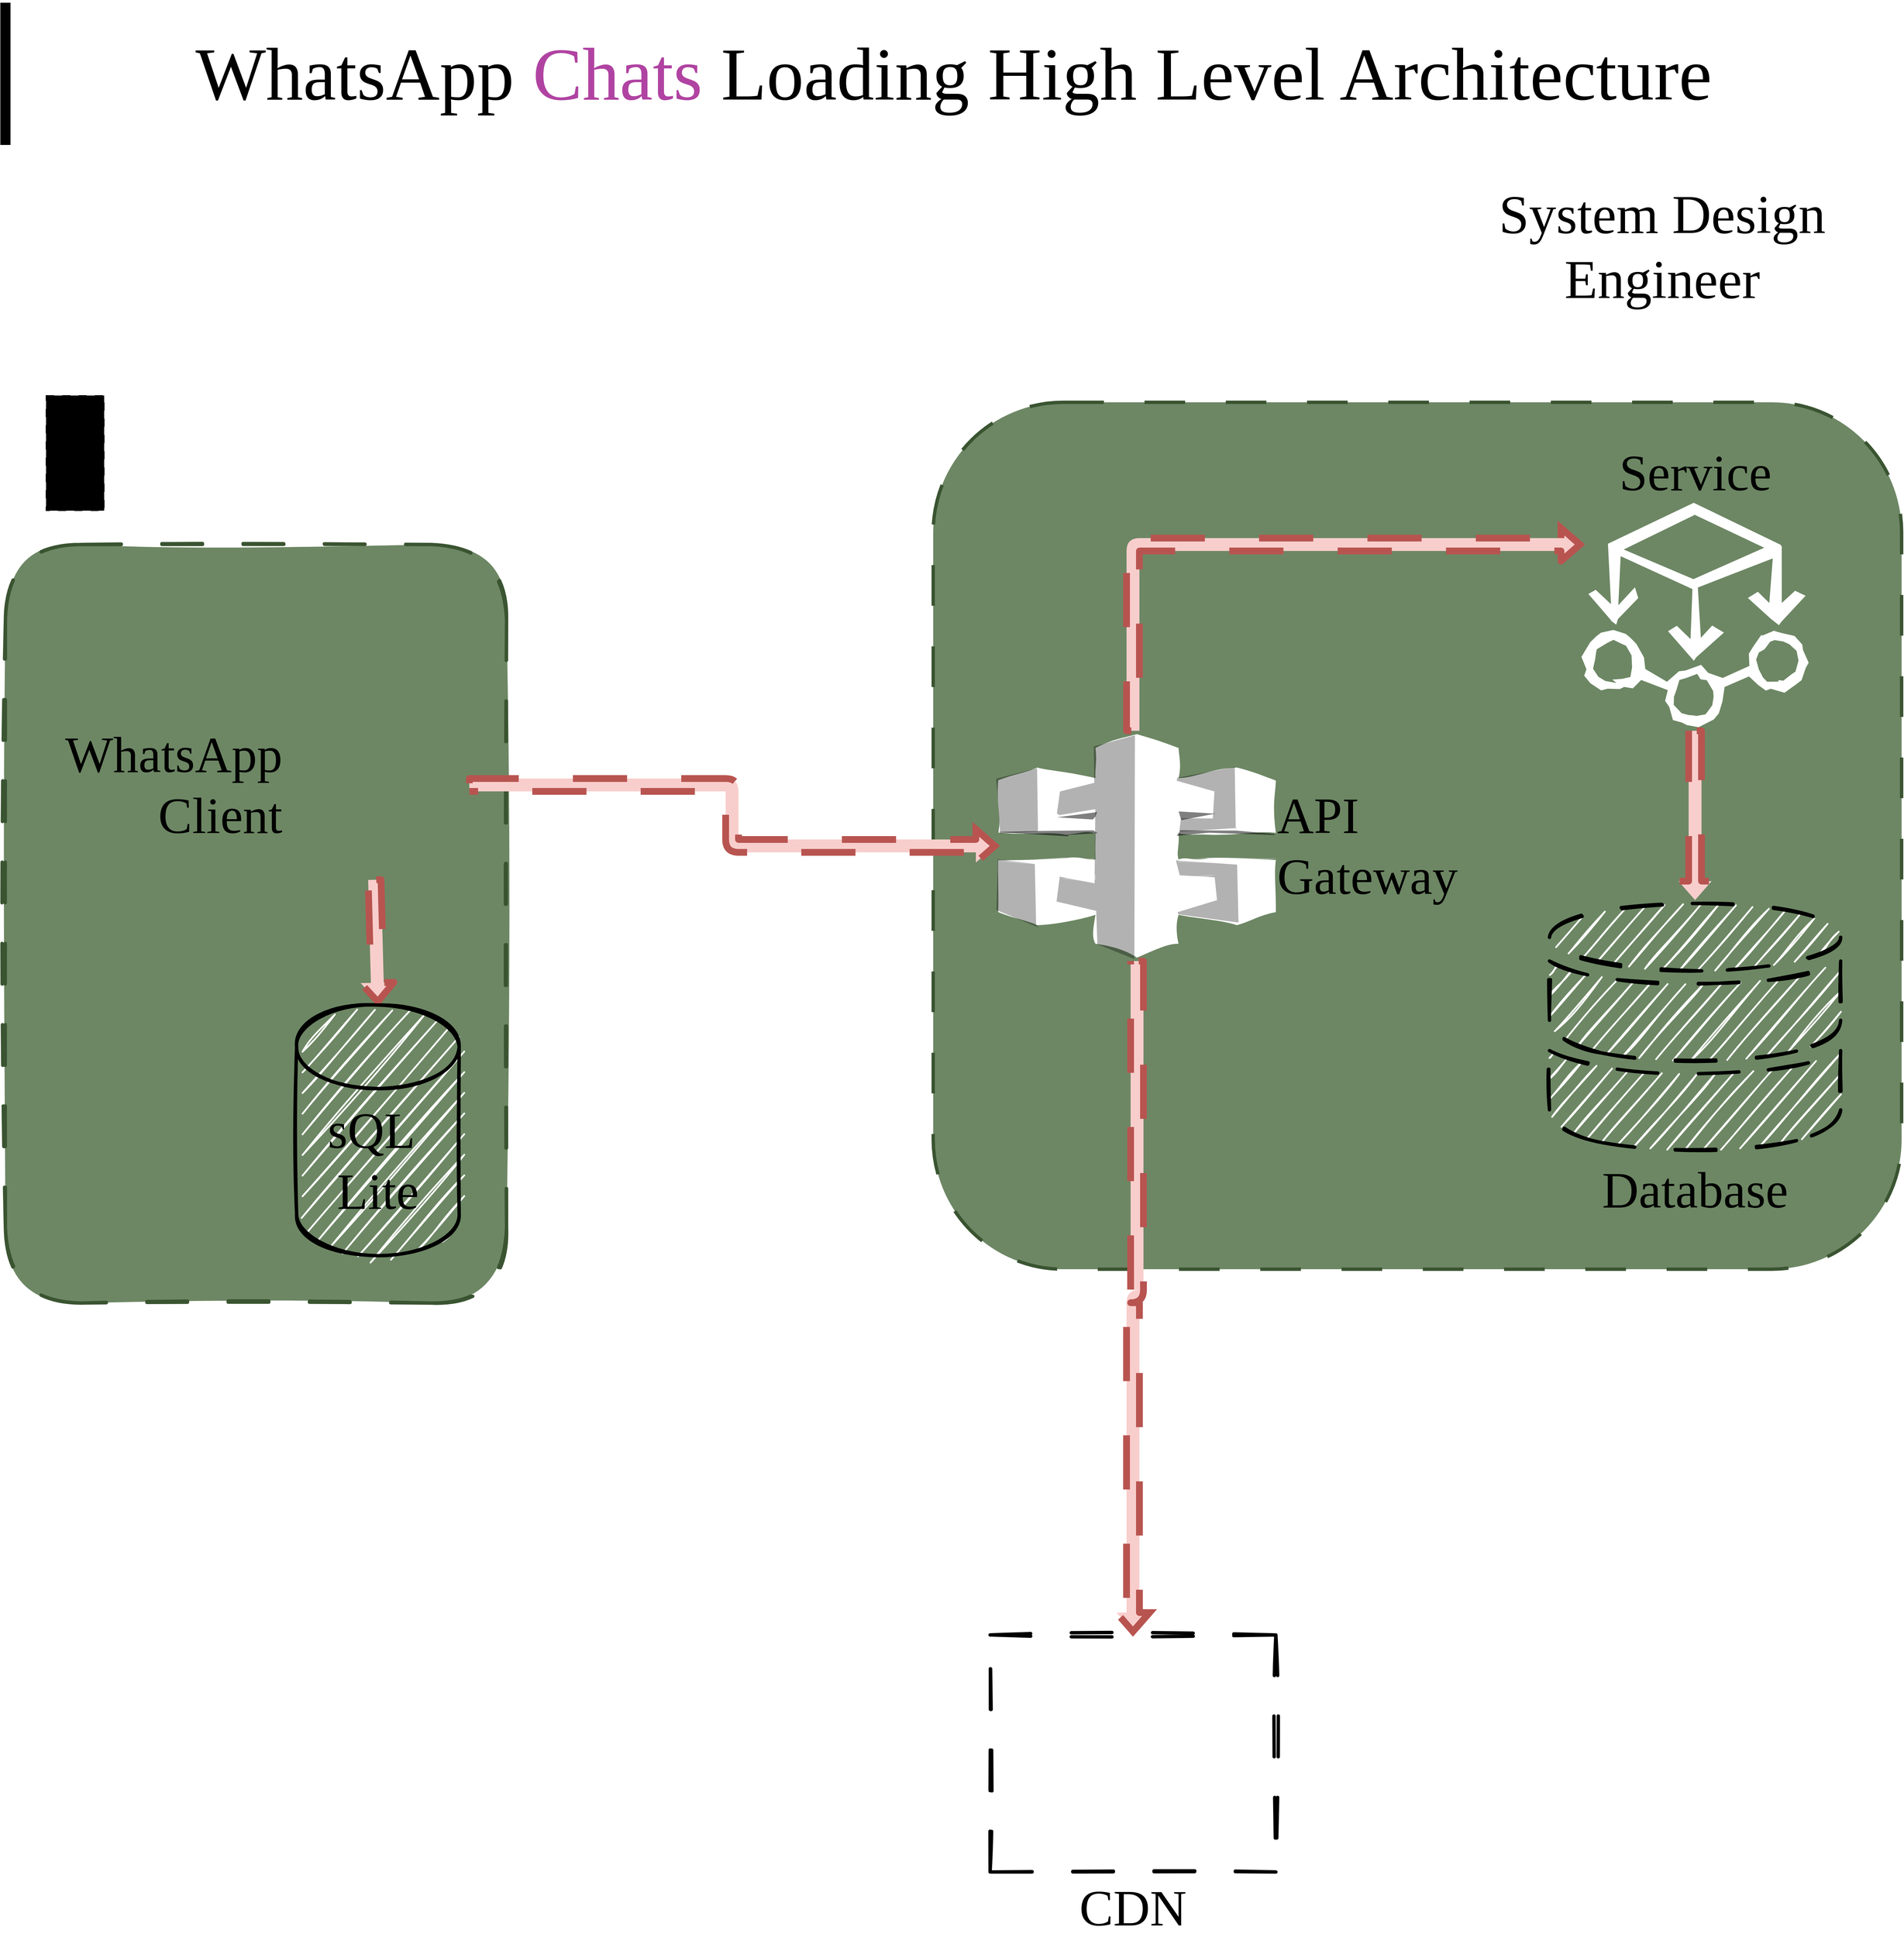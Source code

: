 <mxfile version="27.0.3" pages="18">
  <diagram name="10 HLD" id="fAFCo7o-SEZf2FzMNsCG">
    <mxGraphModel dx="4134" dy="3372" grid="1" gridSize="10" guides="1" tooltips="1" connect="1" arrows="1" fold="1" page="1" pageScale="1" pageWidth="3000" pageHeight="3000" background="light-dark(#FFFFFF,#000000)" math="0" shadow="0">
      <root>
        <mxCell id="7MsBo0h-qasfWEglX45h-0" />
        <mxCell id="7MsBo0h-qasfWEglX45h-1" parent="7MsBo0h-qasfWEglX45h-0" />
        <mxCell id="sVp68NPoIiejX9bQln8f-17" value="Client Side&lt;div&gt;&lt;br&gt;&lt;/div&gt;" style="rounded=1;whiteSpace=wrap;html=1;fillStyle=solid;strokeColor=#3A5431;fillColor=light-dark(#6D8764,#1F2F1E);fontColor=light-dark(#FFFFFF,#76B7AC);fontFamily=Gloria Hallelujah;fontSource=https%3A%2F%2Ffonts.googleapis.com%2Fcss%3Ffamily%3DGloria%2BHallelujah;fontSize=75;labelPosition=center;verticalLabelPosition=top;align=center;verticalAlign=bottom;dashed=1;dashPattern=12 12;sketch=1;curveFitting=1;jiggle=2;strokeWidth=5;" vertex="1" parent="7MsBo0h-qasfWEglX45h-1">
          <mxGeometry x="130" y="900" width="740" height="1120" as="geometry" />
        </mxCell>
        <mxCell id="sVp68NPoIiejX9bQln8f-16" value="&lt;div&gt;&lt;br&gt;&lt;/div&gt;Server Side" style="rounded=1;whiteSpace=wrap;html=1;strokeColor=#3A5431;fillStyle=solid;align=center;verticalAlign=top;fontFamily=Gloria Hallelujah;fontSize=75;fontColor=light-dark(#FFFFFF,#76B7AC);fillColor=light-dark(#6D8764,#1F2F1E);fontSource=https%3A%2F%2Ffonts.googleapis.com%2Fcss%3Ffamily%3DGloria%2BHallelujah;labelPosition=center;verticalLabelPosition=bottom;dashed=1;dashPattern=12 12;strokeWidth=5;" vertex="1" parent="7MsBo0h-qasfWEglX45h-1">
          <mxGeometry x="1500" y="690" width="1430" height="1280" as="geometry" />
        </mxCell>
        <mxCell id="7MsBo0h-qasfWEglX45h-4" value="&lt;font style=&quot;color: light-dark(rgb(0, 0, 0), rgb(118, 183, 172)); font-size: 80px;&quot;&gt;System Design Engineer&lt;/font&gt;" style="text;html=1;align=center;verticalAlign=middle;whiteSpace=wrap;rounded=1;fontFamily=Gloria Hallelujah;fontSource=https%3A%2F%2Ffonts.googleapis.com%2Fcss%3Ffamily%3DGloria%2BHallelujah;fontSize=60;fontColor=default;strokeColor=none;sketch=1;curveFitting=1;jiggle=2;" vertex="1" parent="7MsBo0h-qasfWEglX45h-1">
          <mxGeometry x="2222.58" y="320" width="707.42" height="280" as="geometry" />
        </mxCell>
        <mxCell id="L5oTKVnye_dIRQ0ot4ZG-5" value="API&amp;nbsp;&lt;div&gt;Gateway&lt;/div&gt;" style="outlineConnect=0;dashed=1;verticalLabelPosition=middle;verticalAlign=middle;align=left;html=1;shape=mxgraph.aws3.api_gateway;fillColor=light-dark(#FFFFFF,#333333);gradientColor=none;strokeColor=default;fontFamily=Gloria Hallelujah;fontSource=https%3A%2F%2Ffonts.googleapis.com%2Fcss%3Ffamily%3DGloria%2BHallelujah;fontSize=75;fontColor=default;labelBackgroundColor=none;strokeWidth=5;fillStyle=solid;sketch=1;curveFitting=1;jiggle=2;dashPattern=12 12;labelPosition=right;" vertex="1" parent="7MsBo0h-qasfWEglX45h-1">
          <mxGeometry x="1596" y="1180" width="410" height="330" as="geometry" />
        </mxCell>
        <mxCell id="L5oTKVnye_dIRQ0ot4ZG-6" value="Database" style="sketch=1;shadow=0;dashed=1;strokeColor=default;labelPosition=center;verticalLabelPosition=bottom;verticalAlign=top;outlineConnect=0;align=center;shape=mxgraph.office.databases.database_mini_2;fillColor=light-dark(#FFFFFF,#333333);fontFamily=Gloria Hallelujah;fontSource=https%3A%2F%2Ffonts.googleapis.com%2Fcss%3Ffamily%3DGloria%2BHallelujah;fontSize=75;fontColor=default;labelBackgroundColor=none;gradientColor=none;labelBorderColor=none;spacing=0;strokeWidth=5;curveFitting=1;jiggle=2;dashPattern=12 12;" vertex="1" parent="7MsBo0h-qasfWEglX45h-1">
          <mxGeometry x="2410" y="1430" width="430" height="370" as="geometry" />
        </mxCell>
        <mxCell id="L5oTKVnye_dIRQ0ot4ZG-7" value="CDN&#xa;&#xa;" style="points=[];aspect=fixed;align=center;shadow=0;dashed=1;fillColor=light-dark(#FFFFFF,#333333);strokeColor=default;shape=mxgraph.alibaba_cloud.cdn_content_distribution_network;sketch=1;verticalAlign=top;spacing=0;fontFamily=Gloria Hallelujah;fontSource=https%3A%2F%2Ffonts.googleapis.com%2Fcss%3Ffamily%3DGloria%2BHallelujah;fontSize=75;fontColor=default;labelBorderColor=none;labelBackgroundColor=none;gradientColor=none;labelPosition=center;verticalLabelPosition=bottom;strokeWidth=5;curveFitting=1;jiggle=2;dashPattern=12 12;" vertex="1" parent="7MsBo0h-qasfWEglX45h-1">
          <mxGeometry x="1584.01" y="2510" width="421.99" height="350" as="geometry" />
        </mxCell>
        <mxCell id="L5oTKVnye_dIRQ0ot4ZG-9" value="WhatsApp&lt;div&gt;Client&lt;/div&gt;" style="shape=image;html=1;verticalAlign=middle;verticalLabelPosition=middle;labelBackgroundColor=none;imageAspect=0;aspect=fixed;image=https://cdn4.iconfinder.com/data/icons/miu-black-social-2/60/whatsapp-128.png;strokeColor=default;strokeWidth=5;align=right;fontFamily=Gloria Hallelujah;fontSource=https%3A%2F%2Ffonts.googleapis.com%2Fcss%3Ffamily%3DGloria%2BHallelujah;fontSize=75;fontColor=default;fillColor=default;labelPosition=left;sketch=1;curveFitting=1;jiggle=2;imageBackground=none;" vertex="1" parent="7MsBo0h-qasfWEglX45h-1">
          <mxGeometry x="540" y="1120" width="270" height="270" as="geometry" />
        </mxCell>
        <mxCell id="sVp68NPoIiejX9bQln8f-0" value="" style="startArrow=none;endArrow=block;rounded=1;fillStyle=solid;strokeColor=#b85450;strokeWidth=10;align=center;verticalAlign=middle;fontFamily=Helvetica;fontSize=11;fontColor=default;labelBackgroundColor=default;fillColor=#f8cecc;shape=flexArrow;flowAnimation=1;dashed=1;dashPattern=8 8;gradientColor=none;flowAnimationDuration=200;exitX=0.5;exitY=1;exitDx=0;exitDy=0;entryX=0.5;entryY=0;entryDx=0;entryDy=0;entryPerimeter=0;" edge="1" parent="7MsBo0h-qasfWEglX45h-1" source="L5oTKVnye_dIRQ0ot4ZG-9" target="sVp68NPoIiejX9bQln8f-14">
          <mxGeometry relative="1" as="geometry">
            <mxPoint x="785" y="624" as="sourcePoint" />
            <mxPoint x="545" y="1800" as="targetPoint" />
          </mxGeometry>
        </mxCell>
        <mxCell id="sVp68NPoIiejX9bQln8f-1" value="" style="startArrow=none;endArrow=block;rounded=1;fillStyle=solid;strokeColor=#b85450;strokeWidth=10;align=center;verticalAlign=middle;fontFamily=Helvetica;fontSize=11;fontColor=default;labelBackgroundColor=default;fillColor=#f8cecc;shape=flexArrow;flowAnimation=1;edgeStyle=orthogonalEdgeStyle;dashed=1;dashPattern=8 8;gradientColor=none;flowAnimationDuration=200;" edge="1" parent="7MsBo0h-qasfWEglX45h-1" source="sVp68NPoIiejX9bQln8f-15" target="L5oTKVnye_dIRQ0ot4ZG-6">
          <mxGeometry relative="1" as="geometry">
            <mxPoint x="1330" y="290" as="sourcePoint" />
            <mxPoint x="1330" y="686" as="targetPoint" />
          </mxGeometry>
        </mxCell>
        <mxCell id="sVp68NPoIiejX9bQln8f-3" value="" style="startArrow=none;endArrow=block;rounded=1;fillStyle=solid;strokeColor=#b85450;strokeWidth=10;align=center;verticalAlign=middle;fontFamily=Helvetica;fontSize=11;fontColor=default;labelBackgroundColor=default;fillColor=#f8cecc;shape=flexArrow;flowAnimation=1;edgeStyle=orthogonalEdgeStyle;dashed=1;dashPattern=8 8;gradientColor=none;flowAnimationDuration=200;exitX=1;exitY=0.5;exitDx=0;exitDy=0;" edge="1" parent="7MsBo0h-qasfWEglX45h-1" source="L5oTKVnye_dIRQ0ot4ZG-9" target="L5oTKVnye_dIRQ0ot4ZG-5">
          <mxGeometry relative="1" as="geometry">
            <mxPoint x="650" y="460" as="sourcePoint" />
            <mxPoint x="650" y="856" as="targetPoint" />
          </mxGeometry>
        </mxCell>
        <mxCell id="sVp68NPoIiejX9bQln8f-4" value="" style="startArrow=none;endArrow=block;rounded=1;fillStyle=solid;strokeColor=#b85450;strokeWidth=10;align=center;verticalAlign=middle;fontFamily=Helvetica;fontSize=11;fontColor=default;labelBackgroundColor=default;fillColor=#f8cecc;shape=flexArrow;flowAnimation=1;edgeStyle=orthogonalEdgeStyle;dashed=1;dashPattern=8 8;gradientColor=none;flowAnimationDuration=200;" edge="1" parent="7MsBo0h-qasfWEglX45h-1" source="L5oTKVnye_dIRQ0ot4ZG-5" target="sVp68NPoIiejX9bQln8f-15">
          <mxGeometry relative="1" as="geometry">
            <mxPoint x="870" y="350" as="sourcePoint" />
            <mxPoint x="2270" y="800" as="targetPoint" />
            <Array as="points">
              <mxPoint x="1795" y="900" />
            </Array>
          </mxGeometry>
        </mxCell>
        <mxCell id="sVp68NPoIiejX9bQln8f-5" value="" style="startArrow=none;endArrow=block;rounded=1;fillStyle=solid;strokeColor=#b85450;strokeWidth=10;align=center;verticalAlign=middle;fontFamily=Helvetica;fontSize=11;fontColor=default;labelBackgroundColor=default;fillColor=#f8cecc;shape=flexArrow;flowAnimation=1;dashed=1;dashPattern=8 8;gradientColor=none;flowAnimationDuration=200;edgeStyle=orthogonalEdgeStyle;" edge="1" parent="7MsBo0h-qasfWEglX45h-1" source="L5oTKVnye_dIRQ0ot4ZG-5" target="L5oTKVnye_dIRQ0ot4ZG-7">
          <mxGeometry relative="1" as="geometry">
            <mxPoint x="1734" y="1494" as="sourcePoint" />
            <mxPoint x="1734" y="1890" as="targetPoint" />
          </mxGeometry>
        </mxCell>
        <mxCell id="sVp68NPoIiejX9bQln8f-14" value="&lt;div&gt;&lt;br&gt;&lt;/div&gt;sQL&amp;nbsp;&lt;div&gt;Lite&lt;/div&gt;" style="strokeWidth=5;html=1;shape=mxgraph.flowchart.database;whiteSpace=wrap;dashed=0;sketch=1;jiggle=2;curveFitting=1;strokeColor=default;align=center;verticalAlign=middle;fontFamily=Gloria Hallelujah;fontSource=https%3A%2F%2Ffonts.googleapis.com%2Fcss%3Ffamily%3DGloria%2BHallelujah;fontSize=75;fontColor=default;labelBackgroundColor=none;fillColor=light-dark(#FFFFFF,#333333);gradientColor=none;labelPosition=center;verticalLabelPosition=middle;" vertex="1" parent="7MsBo0h-qasfWEglX45h-1">
          <mxGeometry x="560" y="1580" width="240" height="370" as="geometry" />
        </mxCell>
        <mxCell id="sVp68NPoIiejX9bQln8f-15" value="Service" style="sketch=1;outlineConnect=0;fontColor=default;gradientColor=none;fillColor=light-dark(#FFFFFF,#1A1A1A);strokeColor=default;dashed=0;verticalLabelPosition=top;verticalAlign=bottom;align=center;html=1;fontSize=75;fontStyle=0;aspect=fixed;pointerEvents=1;shape=mxgraph.aws4.ec2_aws_microservice_extractor_for_net;shadow=0;jiggle=2;curveFitting=1;strokeWidth=5;spacing=0;fontFamily=Gloria Hallelujah;fontSource=https%3A%2F%2Ffonts.googleapis.com%2Fcss%3Ffamily%3DGloria%2BHallelujah;labelBorderColor=none;labelBackgroundColor=none;labelPosition=center;fillStyle=solid;" vertex="1" parent="7MsBo0h-qasfWEglX45h-1">
          <mxGeometry x="2460" y="840" width="330" height="330" as="geometry" />
        </mxCell>
        <mxCell id="7gjwOHngjY2X20Wh-K_Z-2" value="" style="group" vertex="1" connectable="0" parent="7MsBo0h-qasfWEglX45h-1">
          <mxGeometry x="130" y="100" width="2790" height="210" as="geometry" />
        </mxCell>
        <mxCell id="7MsBo0h-qasfWEglX45h-2" value="&lt;div&gt;&lt;font&gt;WhatsApp&amp;nbsp;&lt;font color=&quot;#b043a2&quot;&gt;&lt;span style=&quot;caret-color: rgb(176, 67, 162);&quot;&gt;Chats&lt;/span&gt;&lt;/font&gt;&amp;nbsp;Loading High Level Architecture&amp;nbsp;&lt;/font&gt;&lt;/div&gt;" style="text;html=1;align=center;verticalAlign=middle;whiteSpace=wrap;rounded=0;fontFamily=Gloria Hallelujah;fontSource=https%3A%2F%2Ffonts.googleapis.com%2Fcss%3Ffamily%3DGloria%2BHallelujah;fontSize=110;fontColor=default;" vertex="1" parent="7gjwOHngjY2X20Wh-K_Z-2">
          <mxGeometry x="38.03" width="2751.97" height="210" as="geometry" />
        </mxCell>
        <mxCell id="7MsBo0h-qasfWEglX45h-3" value="" style="shape=link;html=1;rounded=0;fontFamily=Gloria Hallelujah;fontSource=https%3A%2F%2Ffonts.googleapis.com%2Fcss%3Ffamily%3DGloria%2BHallelujah;fontSize=31;fontColor=default;width=0;strokeColor=light-dark(#000000,#76B7AC);strokeWidth=8;" edge="1" parent="7gjwOHngjY2X20Wh-K_Z-2">
          <mxGeometry width="100" relative="1" as="geometry">
            <mxPoint y="210" as="sourcePoint" />
            <mxPoint as="targetPoint" />
          </mxGeometry>
        </mxCell>
        <mxCell id="7gjwOHngjY2X20Wh-K_Z-3" value="" style="sketch=1;verticalLabelPosition=bottom;sketch=0;aspect=fixed;html=1;verticalAlign=top;strokeColor=default;fillColor=light-dark(#000000,#76B7AC);align=center;outlineConnect=0;pointerEvents=1;shape=mxgraph.citrix2.mobile;gradientColor=none;dashed=1;dashPattern=12 12;curveFitting=1;jiggle=2;" vertex="1" parent="7MsBo0h-qasfWEglX45h-1">
          <mxGeometry x="190" y="680" width="85.87" height="170" as="geometry" />
        </mxCell>
      </root>
    </mxGraphModel>
  </diagram>
  <diagram name="11 HLD" id="uF15q7PqKzQ6kvslgJbd">
    <mxGraphModel dx="3292" dy="3028" grid="1" gridSize="10" guides="1" tooltips="1" connect="1" arrows="1" fold="1" page="1" pageScale="1" pageWidth="3000" pageHeight="3000" background="light-dark(#FFFFFF,#000000)" math="0" shadow="0">
      <root>
        <mxCell id="JCJBYArWJWWkb6H_kQHC-0" />
        <mxCell id="JCJBYArWJWWkb6H_kQHC-1" parent="JCJBYArWJWWkb6H_kQHC-0" />
        <mxCell id="JCJBYArWJWWkb6H_kQHC-3" value="&lt;div&gt;&lt;br&gt;&lt;/div&gt;Server Side" style="rounded=1;whiteSpace=wrap;html=1;strokeColor=default;fillStyle=solid;align=center;verticalAlign=top;fontFamily=Gloria Hallelujah;fontSize=75;fontColor=light-dark(#FFFFFF,#76B7AC);fillColor=light-dark(#6D8764,#1F2F1E);fontSource=https%3A%2F%2Ffonts.googleapis.com%2Fcss%3Ffamily%3DGloria%2BHallelujah;labelPosition=center;verticalLabelPosition=bottom;dashed=1;dashPattern=12 12;strokeWidth=5;" vertex="1" parent="JCJBYArWJWWkb6H_kQHC-1">
          <mxGeometry x="640" y="640" width="2310" height="2150" as="geometry" />
        </mxCell>
        <mxCell id="JCJBYArWJWWkb6H_kQHC-4" value="&lt;font style=&quot;color: light-dark(rgb(0, 0, 0), rgb(118, 183, 172)); font-size: 80px;&quot;&gt;System Design Engineer&lt;/font&gt;" style="text;html=1;align=center;verticalAlign=middle;whiteSpace=wrap;rounded=1;fontFamily=Gloria Hallelujah;fontSource=https%3A%2F%2Ffonts.googleapis.com%2Fcss%3Ffamily%3DGloria%2BHallelujah;fontSize=60;fontColor=default;strokeColor=none;sketch=1;curveFitting=1;jiggle=2;" vertex="1" parent="JCJBYArWJWWkb6H_kQHC-1">
          <mxGeometry x="2222.58" y="320" width="707.42" height="280" as="geometry" />
        </mxCell>
        <mxCell id="JCJBYArWJWWkb6H_kQHC-5" value="&lt;div&gt;&lt;br&gt;&lt;/div&gt;API&amp;nbsp;&lt;div&gt;Gateway&lt;/div&gt;&lt;div&gt;&amp;amp;&amp;nbsp;&lt;/div&gt;&lt;div&gt;Load Balancer&lt;/div&gt;" style="outlineConnect=0;dashed=1;verticalLabelPosition=bottom;verticalAlign=top;align=center;html=1;shape=mxgraph.aws3.api_gateway;fillColor=light-dark(#FFFFFF,#333333);gradientColor=none;strokeColor=default;fontFamily=Gloria Hallelujah;fontSource=https%3A%2F%2Ffonts.googleapis.com%2Fcss%3Ffamily%3DGloria%2BHallelujah;fontSize=75;fontColor=default;labelBackgroundColor=none;strokeWidth=5;fillStyle=solid;sketch=1;curveFitting=1;jiggle=2;dashPattern=12 12;labelPosition=center;" vertex="1" parent="JCJBYArWJWWkb6H_kQHC-1">
          <mxGeometry x="710" y="1290" width="410" height="440" as="geometry" />
        </mxCell>
        <mxCell id="JCJBYArWJWWkb6H_kQHC-6" value="&#xa;Distributed&#xa;Database" style="sketch=1;shadow=0;dashed=1;strokeColor=default;labelPosition=center;verticalLabelPosition=bottom;verticalAlign=top;outlineConnect=0;align=center;shape=mxgraph.office.databases.database_mini_2;fillColor=light-dark(#FFFFFF,#333333);fontFamily=Gloria Hallelujah;fontSource=https%3A%2F%2Ffonts.googleapis.com%2Fcss%3Ffamily%3DGloria%2BHallelujah;fontSize=75;fontColor=default;labelBackgroundColor=none;gradientColor=none;labelBorderColor=none;spacing=0;strokeWidth=5;curveFitting=1;jiggle=2;dashPattern=12 12;" vertex="1" parent="JCJBYArWJWWkb6H_kQHC-1">
          <mxGeometry x="2380" y="970" width="430" height="370" as="geometry" />
        </mxCell>
        <mxCell id="JCJBYArWJWWkb6H_kQHC-10" value="" style="startArrow=none;endArrow=block;rounded=1;fillStyle=solid;strokeColor=#b85450;strokeWidth=10;align=center;verticalAlign=middle;fontFamily=Helvetica;fontSize=11;fontColor=default;labelBackgroundColor=default;fillColor=#f8cecc;shape=flexArrow;flowAnimation=1;dashed=1;dashPattern=8 8;gradientColor=none;flowAnimationDuration=200;" edge="1" parent="JCJBYArWJWWkb6H_kQHC-1" source="iE9oBrMSewCxHUhsBsiu-5" target="JCJBYArWJWWkb6H_kQHC-6">
          <mxGeometry relative="1" as="geometry">
            <mxPoint x="1330" y="290" as="sourcePoint" />
            <mxPoint x="1330" y="686" as="targetPoint" />
          </mxGeometry>
        </mxCell>
        <mxCell id="JCJBYArWJWWkb6H_kQHC-11" value="Web Socket" style="startArrow=block;endArrow=block;rounded=1;fillStyle=solid;strokeColor=#b85450;strokeWidth=10;align=center;verticalAlign=middle;fontFamily=Gloria Hallelujah;fontSize=75;fontColor=default;labelBackgroundColor=light-dark(#FFFFFF,#000000);fillColor=#f8cecc;flowAnimation=1;dashed=1;dashPattern=8 8;gradientColor=none;flowAnimationDuration=200;fontSource=https%3A%2F%2Ffonts.googleapis.com%2Fcss%3Ffamily%3DGloria%2BHallelujah;edgeStyle=orthogonalEdgeStyle;shape=flexArrow;" edge="1" parent="JCJBYArWJWWkb6H_kQHC-1" source="JCJBYArWJWWkb6H_kQHC-19" target="JCJBYArWJWWkb6H_kQHC-5">
          <mxGeometry x="-0.447" y="67" relative="1" as="geometry">
            <mxPoint x="140" y="1030" as="sourcePoint" />
            <mxPoint x="650" y="856" as="targetPoint" />
            <Array as="points">
              <mxPoint x="203" y="1430" />
            </Array>
            <mxPoint y="2" as="offset" />
          </mxGeometry>
        </mxCell>
        <mxCell id="JCJBYArWJWWkb6H_kQHC-15" value="Auth&lt;div&gt;Service&lt;/div&gt;" style="sketch=1;outlineConnect=0;fontColor=default;gradientColor=none;fillColor=light-dark(#FFFFFF,#1A1A1A);strokeColor=default;dashed=0;verticalLabelPosition=top;verticalAlign=bottom;align=center;html=1;fontSize=75;fontStyle=0;aspect=fixed;pointerEvents=1;shape=mxgraph.aws4.ec2_aws_microservice_extractor_for_net;shadow=0;jiggle=2;curveFitting=1;strokeWidth=5;spacing=0;fontFamily=Gloria Hallelujah;fontSource=https%3A%2F%2Ffonts.googleapis.com%2Fcss%3Ffamily%3DGloria%2BHallelujah;labelBorderColor=none;labelBackgroundColor=none;labelPosition=center;fillStyle=solid;" vertex="1" parent="JCJBYArWJWWkb6H_kQHC-1">
          <mxGeometry x="1860" y="870" width="330" height="330" as="geometry" />
        </mxCell>
        <mxCell id="JCJBYArWJWWkb6H_kQHC-16" value="" style="group" vertex="1" connectable="0" parent="JCJBYArWJWWkb6H_kQHC-1">
          <mxGeometry x="130" y="100" width="2790" height="210" as="geometry" />
        </mxCell>
        <mxCell id="JCJBYArWJWWkb6H_kQHC-17" value="&lt;div&gt;&lt;font&gt;WhatsApp&amp;nbsp;&lt;font color=&quot;#b043a2&quot;&gt;&lt;span style=&quot;caret-color: rgb(176, 67, 162);&quot;&gt;Chats&lt;/span&gt;&lt;/font&gt;&amp;nbsp;High Level Architecture&amp;nbsp;&lt;/font&gt;&lt;/div&gt;" style="text;html=1;align=center;verticalAlign=middle;whiteSpace=wrap;rounded=0;fontFamily=Gloria Hallelujah;fontSource=https%3A%2F%2Ffonts.googleapis.com%2Fcss%3Ffamily%3DGloria%2BHallelujah;fontSize=110;fontColor=default;" vertex="1" parent="JCJBYArWJWWkb6H_kQHC-16">
          <mxGeometry x="38.03" width="2751.97" height="210" as="geometry" />
        </mxCell>
        <mxCell id="JCJBYArWJWWkb6H_kQHC-18" value="" style="shape=link;html=1;rounded=0;fontFamily=Gloria Hallelujah;fontSource=https%3A%2F%2Ffonts.googleapis.com%2Fcss%3Ffamily%3DGloria%2BHallelujah;fontSize=31;fontColor=default;width=0;strokeColor=light-dark(#000000,#76B7AC);strokeWidth=8;" edge="1" parent="JCJBYArWJWWkb6H_kQHC-16">
          <mxGeometry width="100" relative="1" as="geometry">
            <mxPoint y="210" as="sourcePoint" />
            <mxPoint as="targetPoint" />
          </mxGeometry>
        </mxCell>
        <mxCell id="JCJBYArWJWWkb6H_kQHC-19" value="&lt;div&gt;&lt;br&gt;&lt;/div&gt;Sender&lt;div&gt;&lt;br&gt;&lt;/div&gt;" style="sketch=1;verticalLabelPosition=top;sketch=0;aspect=fixed;html=1;verticalAlign=bottom;strokeColor=default;fillColor=light-dark(#000000,#76B7AC);align=center;outlineConnect=0;pointerEvents=1;shape=mxgraph.citrix2.mobile;gradientColor=none;curveFitting=1;jiggle=2;strokeWidth=10;labelBackgroundColor=none;fontSize=75;fontFamily=Gloria Hallelujah;fontSource=https%3A%2F%2Ffonts.googleapis.com%2Fcss%3Ffamily%3DGloria%2BHallelujah;labelPosition=center;dashed=1;dashPattern=12 12;fontColor=light-dark(#000000,#CC99FF);" vertex="1" parent="JCJBYArWJWWkb6H_kQHC-1">
          <mxGeometry x="140" y="710" width="126.28" height="250" as="geometry" />
        </mxCell>
        <mxCell id="iE9oBrMSewCxHUhsBsiu-0" value="&lt;div&gt;&lt;br&gt;&lt;/div&gt;&lt;div&gt;Receiver&lt;/div&gt;" style="sketch=1;verticalLabelPosition=bottom;sketch=0;aspect=fixed;html=1;verticalAlign=top;strokeColor=default;fillColor=light-dark(#000000,#76B7AC);align=center;outlineConnect=0;pointerEvents=1;shape=mxgraph.citrix2.mobile;gradientColor=none;dashed=1;dashPattern=12 12;curveFitting=1;jiggle=2;strokeWidth=10;labelBackgroundColor=none;fontSize=75;fontFamily=Gloria Hallelujah;fontSource=https%3A%2F%2Ffonts.googleapis.com%2Fcss%3Ffamily%3DGloria%2BHallelujah;fontColor=light-dark(#000000,#CC99FF);" vertex="1" parent="JCJBYArWJWWkb6H_kQHC-1">
          <mxGeometry x="140" y="2290" width="126.28" height="250" as="geometry" />
        </mxCell>
        <mxCell id="iE9oBrMSewCxHUhsBsiu-5" value="Message&lt;div&gt;Service&lt;/div&gt;" style="sketch=1;outlineConnect=0;fontColor=default;gradientColor=none;fillColor=light-dark(#FFFFFF,#1A1A1A);strokeColor=default;dashed=0;verticalLabelPosition=top;verticalAlign=bottom;align=center;html=1;fontSize=75;fontStyle=0;aspect=fixed;pointerEvents=1;shape=mxgraph.aws4.ec2_aws_microservice_extractor_for_net;shadow=0;jiggle=2;curveFitting=1;strokeWidth=11;spacing=0;fontFamily=Gloria Hallelujah;fontSource=https%3A%2F%2Ffonts.googleapis.com%2Fcss%3Ffamily%3DGloria%2BHallelujah;labelBorderColor=none;labelBackgroundColor=none;labelPosition=center;fillStyle=solid;" vertex="1" parent="JCJBYArWJWWkb6H_kQHC-1">
          <mxGeometry x="1860" y="1470" width="330" height="330" as="geometry" />
        </mxCell>
        <mxCell id="iE9oBrMSewCxHUhsBsiu-6" value="Notification&lt;div&gt;Service&lt;/div&gt;" style="sketch=1;outlineConnect=0;fontColor=default;gradientColor=none;fillColor=light-dark(#FFFFFF,#1A1A1A);strokeColor=default;dashed=0;verticalLabelPosition=bottom;verticalAlign=top;align=center;html=1;fontSize=75;fontStyle=0;aspect=fixed;pointerEvents=1;shape=mxgraph.aws4.ec2_aws_microservice_extractor_for_net;shadow=0;jiggle=2;curveFitting=1;strokeWidth=5;spacing=0;fontFamily=Gloria Hallelujah;fontSource=https%3A%2F%2Ffonts.googleapis.com%2Fcss%3Ffamily%3DGloria%2BHallelujah;labelBorderColor=none;labelBackgroundColor=none;labelPosition=center;fillStyle=solid;" vertex="1" parent="JCJBYArWJWWkb6H_kQHC-1">
          <mxGeometry x="1860" y="2220" width="330" height="330" as="geometry" />
        </mxCell>
        <mxCell id="iE9oBrMSewCxHUhsBsiu-9" value="" style="startArrow=block;endArrow=none;rounded=1;fillStyle=solid;strokeColor=#b85450;strokeWidth=10;align=center;verticalAlign=middle;fontFamily=Helvetica;fontSize=11;fontColor=default;labelBackgroundColor=default;fillColor=#f8cecc;shape=flexArrow;flowAnimation=1;edgeStyle=orthogonalEdgeStyle;dashed=1;dashPattern=8 8;gradientColor=none;flowAnimationDuration=200;startFill=0;" edge="1" parent="JCJBYArWJWWkb6H_kQHC-1" target="iE9oBrMSewCxHUhsBsiu-6">
          <mxGeometry relative="1" as="geometry">
            <mxPoint x="880" y="2190" as="sourcePoint" />
            <mxPoint x="1860" y="2495.2" as="targetPoint" />
            <Array as="points">
              <mxPoint x="880" y="2400" />
            </Array>
          </mxGeometry>
        </mxCell>
        <mxCell id="iE9oBrMSewCxHUhsBsiu-14" value="Text" style="edgeLabel;html=1;align=center;verticalAlign=middle;resizable=0;points=[];" vertex="1" connectable="0" parent="iE9oBrMSewCxHUhsBsiu-9">
          <mxGeometry x="-0.87" y="1" relative="1" as="geometry">
            <mxPoint y="-2" as="offset" />
          </mxGeometry>
        </mxCell>
        <mxCell id="iE9oBrMSewCxHUhsBsiu-10" value="Message In" style="startArrow=none;endArrow=block;rounded=1;fillStyle=solid;strokeColor=#b85450;strokeWidth=10;align=center;verticalAlign=middle;fontFamily=Gloria Hallelujah;fontSize=75;fontColor=default;labelBackgroundColor=light-dark(#FFFFFF,#1F2F1E);fillColor=#f8cecc;flowAnimation=1;dashed=1;dashPattern=8 8;gradientColor=none;flowAnimationDuration=200;fontSource=https%3A%2F%2Ffonts.googleapis.com%2Fcss%3Ffamily%3DGloria%2BHallelujah;edgeStyle=orthogonalEdgeStyle;startFill=0;shape=flexArrow;" edge="1" parent="JCJBYArWJWWkb6H_kQHC-1" source="JCJBYArWJWWkb6H_kQHC-5" target="iE9oBrMSewCxHUhsBsiu-5">
          <mxGeometry x="-0.081" y="9" relative="1" as="geometry">
            <mxPoint x="2010" y="2050" as="sourcePoint" />
            <mxPoint x="2400" y="1900" as="targetPoint" />
            <Array as="points">
              <mxPoint x="1490" y="1420" />
              <mxPoint x="1490" y="1430" />
              <mxPoint x="1700" y="1430" />
              <mxPoint x="1700" y="1635" />
            </Array>
            <mxPoint x="-1" as="offset" />
          </mxGeometry>
        </mxCell>
        <mxCell id="iE9oBrMSewCxHUhsBsiu-15" value="Me" style="edgeLabel;html=1;align=center;verticalAlign=middle;resizable=0;points=[];" vertex="1" connectable="0" parent="iE9oBrMSewCxHUhsBsiu-10">
          <mxGeometry x="-0.155" y="10" relative="1" as="geometry">
            <mxPoint y="-1" as="offset" />
          </mxGeometry>
        </mxCell>
        <mxCell id="iE9oBrMSewCxHUhsBsiu-11" value="&lt;div&gt;&lt;br&gt;&lt;/div&gt;Distributed&amp;nbsp;&lt;div&gt;Queue&lt;/div&gt;" style="points=[];aspect=fixed;html=1;align=center;shadow=0;dashed=1;fillColor=light-dark(#FFFFFF,#333333);strokeColor=default;shape=mxgraph.alibaba_cloud.kafka;dashPattern=12 12;sketch=1;jiggle=2;curveFitting=1;strokeWidth=5;verticalAlign=top;spacing=0;fontFamily=Gloria Hallelujah;fontSource=https%3A%2F%2Ffonts.googleapis.com%2Fcss%3Ffamily%3DGloria%2BHallelujah;fontSize=75;fontColor=default;labelBorderColor=none;labelBackgroundColor=none;gradientColor=none;labelPosition=center;verticalLabelPosition=bottom;" vertex="1" parent="JCJBYArWJWWkb6H_kQHC-1">
          <mxGeometry x="2405" y="1890" width="380" height="281.49" as="geometry" />
        </mxCell>
        <mxCell id="iE9oBrMSewCxHUhsBsiu-12" value="" style="startArrow=none;endArrow=block;rounded=1;fillStyle=solid;strokeColor=#b85450;strokeWidth=10;align=center;verticalAlign=middle;fontFamily=Helvetica;fontSize=11;fontColor=default;labelBackgroundColor=default;fillColor=#f8cecc;shape=flexArrow;flowAnimation=1;dashed=1;dashPattern=8 8;gradientColor=none;flowAnimationDuration=200;" edge="1" parent="JCJBYArWJWWkb6H_kQHC-1" source="iE9oBrMSewCxHUhsBsiu-5" target="iE9oBrMSewCxHUhsBsiu-11">
          <mxGeometry relative="1" as="geometry">
            <mxPoint x="2030" y="1653" as="sourcePoint" />
            <mxPoint x="2420" y="1364" as="targetPoint" />
          </mxGeometry>
        </mxCell>
        <mxCell id="iE9oBrMSewCxHUhsBsiu-13" value="Web Socket" style="startArrow=block;endArrow=block;rounded=1;fillStyle=solid;strokeColor=#b85450;strokeWidth=10;align=center;verticalAlign=middle;fontFamily=Gloria Hallelujah;fontSize=75;fontColor=default;labelBackgroundColor=light-dark(#FFFFFF,#000000);fillColor=#f8cecc;flowAnimation=1;dashed=1;dashPattern=8 8;gradientColor=none;flowAnimationDuration=200;fontSource=https%3A%2F%2Ffonts.googleapis.com%2Fcss%3Ffamily%3DGloria%2BHallelujah;shape=flexArrow;" edge="1" parent="JCJBYArWJWWkb6H_kQHC-1" source="iE9oBrMSewCxHUhsBsiu-0" target="JCJBYArWJWWkb6H_kQHC-5">
          <mxGeometry x="-0.234" y="-67" relative="1" as="geometry">
            <mxPoint x="210.0" y="1995.2" as="sourcePoint" />
            <mxPoint x="703.72" y="1545" as="targetPoint" />
            <Array as="points">
              <mxPoint x="203" y="1880" />
              <mxPoint x="203" y="1500" />
            </Array>
            <mxPoint as="offset" />
          </mxGeometry>
        </mxCell>
        <mxCell id="iE9oBrMSewCxHUhsBsiu-16" value="" style="startArrow=none;endArrow=block;rounded=1;fillStyle=solid;strokeColor=#b85450;strokeWidth=10;align=center;verticalAlign=middle;fontFamily=Helvetica;fontSize=11;fontColor=default;labelBackgroundColor=default;fillColor=#f8cecc;shape=flexArrow;flowAnimation=1;dashed=1;dashPattern=8 8;gradientColor=none;flowAnimationDuration=200;startFill=0;" edge="1" parent="JCJBYArWJWWkb6H_kQHC-1" source="iE9oBrMSewCxHUhsBsiu-5" target="iE9oBrMSewCxHUhsBsiu-6">
          <mxGeometry relative="1" as="geometry">
            <mxPoint x="1340" y="1670" as="sourcePoint" />
            <mxPoint x="1947" y="2095" as="targetPoint" />
          </mxGeometry>
        </mxCell>
        <mxCell id="iE9oBrMSewCxHUhsBsiu-17" value="Text" style="edgeLabel;html=1;align=center;verticalAlign=middle;resizable=0;points=[];" vertex="1" connectable="0" parent="iE9oBrMSewCxHUhsBsiu-16">
          <mxGeometry x="-0.87" y="1" relative="1" as="geometry">
            <mxPoint y="-2" as="offset" />
          </mxGeometry>
        </mxCell>
        <mxCell id="iE9oBrMSewCxHUhsBsiu-24" value="Message&#xa;Out" style="startArrow=block;endArrow=none;rounded=1;fillStyle=solid;strokeColor=#b85450;strokeWidth=10;align=center;verticalAlign=middle;fontFamily=Gloria Hallelujah;fontSize=75;fontColor=default;labelBackgroundColor=light-dark(#FFFFFF,#1F2F1E);fillColor=#f8cecc;flowAnimation=1;dashed=1;dashPattern=8 8;gradientColor=none;flowAnimationDuration=200;fontSource=https%3A%2F%2Ffonts.googleapis.com%2Fcss%3Ffamily%3DGloria%2BHallelujah;edgeStyle=orthogonalEdgeStyle;startFill=0;shape=flexArrow;" edge="1" parent="JCJBYArWJWWkb6H_kQHC-1" source="JCJBYArWJWWkb6H_kQHC-5" target="iE9oBrMSewCxHUhsBsiu-5">
          <mxGeometry x="-0.096" y="-1" relative="1" as="geometry">
            <mxPoint x="1090" y="1820" as="sourcePoint" />
            <mxPoint x="1830" y="2035" as="targetPoint" />
            <mxPoint x="1" as="offset" />
            <Array as="points">
              <mxPoint x="1830" y="1670" />
              <mxPoint x="1830" y="1635" />
            </Array>
          </mxGeometry>
        </mxCell>
        <mxCell id="iE9oBrMSewCxHUhsBsiu-25" value="Me" style="edgeLabel;html=1;align=center;verticalAlign=middle;resizable=0;points=[];" vertex="1" connectable="0" parent="iE9oBrMSewCxHUhsBsiu-24">
          <mxGeometry x="-0.155" y="10" relative="1" as="geometry">
            <mxPoint y="-1" as="offset" />
          </mxGeometry>
        </mxCell>
        <mxCell id="iE9oBrMSewCxHUhsBsiu-26" value="" style="startArrow=block;endArrow=none;rounded=1;fillStyle=solid;strokeColor=#b85450;strokeWidth=10;align=center;verticalAlign=middle;fontFamily=Helvetica;fontSize=11;fontColor=default;labelBackgroundColor=default;fillColor=#f8cecc;shape=flexArrow;flowAnimation=1;dashed=1;dashPattern=8 8;gradientColor=none;flowAnimationDuration=200;startFill=0;startWidth=96;startSize=15.76;" edge="1" parent="JCJBYArWJWWkb6H_kQHC-1" source="JCJBYArWJWWkb6H_kQHC-15" target="JCJBYArWJWWkb6H_kQHC-5">
          <mxGeometry relative="1" as="geometry">
            <mxPoint x="1340" y="820" as="sourcePoint" />
            <mxPoint x="1250" y="1240" as="targetPoint" />
          </mxGeometry>
        </mxCell>
        <mxCell id="iE9oBrMSewCxHUhsBsiu-27" value="Text" style="edgeLabel;html=1;align=center;verticalAlign=middle;resizable=0;points=[];" vertex="1" connectable="0" parent="iE9oBrMSewCxHUhsBsiu-26">
          <mxGeometry x="-0.87" y="1" relative="1" as="geometry">
            <mxPoint y="-2" as="offset" />
          </mxGeometry>
        </mxCell>
      </root>
    </mxGraphModel>
  </diagram>
  <diagram name="12 Flow" id="Lt-5VF5ron4_rhIP_5Ge">
    <mxGraphModel dx="3612" dy="3028" grid="1" gridSize="10" guides="1" tooltips="1" connect="1" arrows="1" fold="1" page="1" pageScale="1" pageWidth="3000" pageHeight="3000" background="light-dark(#FFFFFF,#000000)" math="0" shadow="0">
      <root>
        <mxCell id="GGnJOdGCKHNhA37h6xXO-0" />
        <mxCell id="GGnJOdGCKHNhA37h6xXO-1" parent="GGnJOdGCKHNhA37h6xXO-0" />
        <mxCell id="GGnJOdGCKHNhA37h6xXO-2" value="&lt;div&gt;&lt;font style=&quot;font-size: 100px;&quot;&gt;When Kamran&amp;nbsp;&lt;font color=&quot;#b043a2&quot;&gt;&lt;span style=&quot;caret-color: rgb(176, 67, 162);&quot;&gt;sends Image&lt;/span&gt;&lt;/font&gt;&amp;nbsp;to Mehjooba on WhatsApp&lt;/font&gt;&lt;/div&gt;" style="text;html=1;align=left;verticalAlign=middle;whiteSpace=wrap;rounded=0;fontFamily=Gloria Hallelujah;fontSource=https%3A%2F%2Ffonts.googleapis.com%2Fcss%3Ffamily%3DGloria%2BHallelujah;fontSize=110;fontColor=default;" vertex="1" parent="GGnJOdGCKHNhA37h6xXO-1">
          <mxGeometry x="80" y="110" width="2850" height="96.33" as="geometry" />
        </mxCell>
        <mxCell id="GGnJOdGCKHNhA37h6xXO-3" value="&lt;font style=&quot;color: light-dark(rgb(0, 0, 0), rgb(118, 183, 172)); font-size: 80px;&quot;&gt;System Design Engineer&lt;/font&gt;" style="text;html=1;align=center;verticalAlign=middle;whiteSpace=wrap;rounded=1;fontFamily=Gloria Hallelujah;fontSource=https%3A%2F%2Ffonts.googleapis.com%2Fcss%3Ffamily%3DGloria%2BHallelujah;fontSize=60;fontColor=default;strokeColor=none;sketch=1;curveFitting=1;jiggle=2;" vertex="1" parent="GGnJOdGCKHNhA37h6xXO-1">
          <mxGeometry x="2310" y="2510" width="627.42" height="280" as="geometry" />
        </mxCell>
        <mxCell id="GGnJOdGCKHNhA37h6xXO-4" value="Select Image" style="whiteSpace=wrap;strokeWidth=5;rounded=1;sketch=1;curveFitting=1;jiggle=2;fillColor=#d5e8d4;strokeColor=#82b366;fillStyle=solid;fontSize=75;fontFamily=Gloria Hallelujah;fontSource=https%3A%2F%2Ffonts.googleapis.com%2Fcss%3Ffamily%3DGloria%2BHallelujah;glass=0;dashed=1;dashPattern=12 12;" vertex="1" parent="GGnJOdGCKHNhA37h6xXO-1">
          <mxGeometry x="558" y="310" width="740" height="154" as="geometry" />
        </mxCell>
        <mxCell id="GGnJOdGCKHNhA37h6xXO-5" value="Compress Image" style="whiteSpace=wrap;strokeWidth=5;rounded=1;dashed=1;dashPattern=12 12;sketch=1;jiggle=2;fillStyle=solid;curveFitting=1;strokeColor=#82b366;align=center;verticalAlign=middle;fontFamily=Gloria Hallelujah;fontSource=https%3A%2F%2Ffonts.googleapis.com%2Fcss%3Ffamily%3DGloria%2BHallelujah;fontSize=75;fontColor=default;fillColor=#d5e8d4;" vertex="1" parent="GGnJOdGCKHNhA37h6xXO-1">
          <mxGeometry x="1613" y="310" width="830" height="164" as="geometry" />
        </mxCell>
        <mxCell id="GGnJOdGCKHNhA37h6xXO-6" value="Encrypt Image" style="whiteSpace=wrap;strokeWidth=5;rounded=1;dashed=1;dashPattern=12 12;sketch=1;jiggle=2;fillStyle=solid;curveFitting=1;strokeColor=#82b366;align=center;verticalAlign=middle;fontFamily=Gloria Hallelujah;fontSource=https%3A%2F%2Ffonts.googleapis.com%2Fcss%3Ffamily%3DGloria%2BHallelujah;fontSize=75;fontColor=default;fillColor=#d5e8d4;" vertex="1" parent="GGnJOdGCKHNhA37h6xXO-1">
          <mxGeometry x="1613" y="610" width="830" height="154" as="geometry" />
        </mxCell>
        <mxCell id="GGnJOdGCKHNhA37h6xXO-7" value="Send to Server" style="whiteSpace=wrap;strokeWidth=5;rounded=1;dashed=1;dashPattern=12 12;sketch=1;jiggle=2;fillStyle=solid;curveFitting=1;strokeColor=#82b366;align=center;verticalAlign=middle;fontFamily=Gloria Hallelujah;fontSource=https%3A%2F%2Ffonts.googleapis.com%2Fcss%3Ffamily%3DGloria%2BHallelujah;fontSize=75;fontColor=default;fillColor=#d5e8d4;" vertex="1" parent="GGnJOdGCKHNhA37h6xXO-1">
          <mxGeometry x="558" y="600" width="730" height="170" as="geometry" />
        </mxCell>
        <mxCell id="GGnJOdGCKHNhA37h6xXO-8" value="Store in S3" style="whiteSpace=wrap;strokeWidth=5;rounded=1;dashed=1;dashPattern=12 12;sketch=1;jiggle=2;fillStyle=solid;curveFitting=1;strokeColor=#82b366;align=center;verticalAlign=middle;fontFamily=Gloria Hallelujah;fontSource=https%3A%2F%2Ffonts.googleapis.com%2Fcss%3Ffamily%3DGloria%2BHallelujah;fontSize=75;fontColor=default;fillColor=#d5e8d4;" vertex="1" parent="GGnJOdGCKHNhA37h6xXO-1">
          <mxGeometry x="2160" y="1690" width="700" height="190" as="geometry" />
        </mxCell>
        <mxCell id="GGnJOdGCKHNhA37h6xXO-9" value="Route to Recipient" style="whiteSpace=wrap;strokeWidth=5;rounded=1;dashed=1;dashPattern=12 12;sketch=1;jiggle=2;fillStyle=solid;curveFitting=1;strokeColor=#82b366;align=center;verticalAlign=middle;fontFamily=Gloria Hallelujah;fontSource=https%3A%2F%2Ffonts.googleapis.com%2Fcss%3Ffamily%3DGloria%2BHallelujah;fontSize=75;fontColor=default;fillColor=#d5e8d4;" vertex="1" parent="GGnJOdGCKHNhA37h6xXO-1">
          <mxGeometry x="110" y="1710" width="880" height="170" as="geometry" />
        </mxCell>
        <mxCell id="GGnJOdGCKHNhA37h6xXO-10" value="" style="startArrow=none;endArrow=block;exitX=1;exitY=0.5;entryX=0;entryY=0.5;rounded=1;fillStyle=solid;strokeColor=#b85450;strokeWidth=10;align=center;verticalAlign=middle;fontFamily=Helvetica;fontSize=11;fontColor=default;labelBackgroundColor=default;fillColor=#f8cecc;shape=flexArrow;flowAnimation=1;dashed=1;dashPattern=8 8;gradientColor=none;flowAnimationDuration=200;exitDx=0;exitDy=0;entryDx=0;entryDy=0;" edge="1" parent="GGnJOdGCKHNhA37h6xXO-1" source="GGnJOdGCKHNhA37h6xXO-4" target="GGnJOdGCKHNhA37h6xXO-5">
          <mxGeometry relative="1" as="geometry" />
        </mxCell>
        <mxCell id="GGnJOdGCKHNhA37h6xXO-11" value="" style="startArrow=none;endArrow=block;exitX=0.5;exitY=1;entryX=0.5;entryY=0;rounded=1;fillStyle=solid;strokeColor=#b85450;strokeWidth=10;align=center;verticalAlign=middle;fontFamily=Helvetica;fontSize=11;fontColor=default;labelBackgroundColor=default;fillColor=#f8cecc;shape=flexArrow;edgeStyle=orthogonalEdgeStyle;dashed=1;dashPattern=8 8;flowAnimation=1;flowAnimationDuration=200;gradientColor=none;flowAnimationTimingFunction=ease-in-out;" edge="1" parent="GGnJOdGCKHNhA37h6xXO-1" source="GGnJOdGCKHNhA37h6xXO-5" target="GGnJOdGCKHNhA37h6xXO-6">
          <mxGeometry relative="1" as="geometry" />
        </mxCell>
        <mxCell id="GGnJOdGCKHNhA37h6xXO-12" value="" style="startArrow=none;endArrow=block;exitX=0;exitY=0.5;entryX=1;entryY=0.5;rounded=1;fillStyle=solid;strokeColor=#b85450;strokeWidth=10;align=center;verticalAlign=middle;fontFamily=Helvetica;fontSize=11;fontColor=default;labelBackgroundColor=default;fillColor=#f8cecc;shape=flexArrow;dashed=1;dashPattern=8 8;flowAnimation=1;flowAnimationDuration=200;gradientColor=none;exitDx=0;exitDy=0;entryDx=0;entryDy=0;" edge="1" parent="GGnJOdGCKHNhA37h6xXO-1" source="GGnJOdGCKHNhA37h6xXO-6" target="GGnJOdGCKHNhA37h6xXO-7">
          <mxGeometry relative="1" as="geometry" />
        </mxCell>
        <mxCell id="GGnJOdGCKHNhA37h6xXO-13" value="\" style="startArrow=none;endArrow=block;entryX=0.5;entryY=0;rounded=1;fillStyle=solid;strokeColor=#b85450;strokeWidth=10;align=center;verticalAlign=middle;fontFamily=Helvetica;fontSize=11;fontColor=default;labelBackgroundColor=default;fillColor=#f8cecc;shape=flexArrow;dashed=1;dashPattern=8 8;flowAnimation=1;flowAnimationDuration=200;gradientColor=none;flowAnimationTimingFunction=ease-in-out;entryDx=0;entryDy=0;exitX=0.5;exitY=1;exitDx=0;exitDy=0;" edge="1" parent="GGnJOdGCKHNhA37h6xXO-1" source="N_CNqSRlUJCptl-E0jr6-0" target="GGnJOdGCKHNhA37h6xXO-20">
          <mxGeometry relative="1" as="geometry">
            <mxPoint x="930" y="1210" as="sourcePoint" />
            <mxPoint x="1544.02" y="1810" as="targetPoint" />
          </mxGeometry>
        </mxCell>
        <mxCell id="GGnJOdGCKHNhA37h6xXO-14" value="Nope" style="startArrow=none;endArrow=block;exitX=1;exitY=0.5;entryX=0.5;entryY=0;rounded=1;fillStyle=solid;strokeColor=#b85450;strokeWidth=10;align=center;verticalAlign=middle;fontFamily=Gloria Hallelujah;fontSize=75;fontColor=default;labelBackgroundColor=none;fillColor=#f8cecc;shape=flexArrow;edgeStyle=orthogonalEdgeStyle;dashed=1;dashPattern=8 8;flowAnimation=1;flowAnimationDuration=200;gradientColor=none;exitDx=0;exitDy=0;fontSource=https%3A%2F%2Ffonts.googleapis.com%2Fcss%3Ffamily%3DGloria%2BHallelujah;entryDx=0;entryDy=0;" edge="1" parent="GGnJOdGCKHNhA37h6xXO-1" source="GGnJOdGCKHNhA37h6xXO-20" target="GGnJOdGCKHNhA37h6xXO-8">
          <mxGeometry x="-0.272" y="90" relative="1" as="geometry">
            <mxPoint x="1544.02" y="1980" as="sourcePoint" />
            <mxPoint x="-1" as="offset" />
          </mxGeometry>
        </mxCell>
        <mxCell id="GGnJOdGCKHNhA37h6xXO-15" value="" style="startArrow=none;endArrow=block;exitX=0.5;exitY=1;entryX=0.5;entryY=0;rounded=1;fillStyle=solid;strokeColor=#b85450;strokeWidth=10;align=center;verticalAlign=middle;fontFamily=Helvetica;fontSize=11;fontColor=default;labelBackgroundColor=default;fillColor=#f8cecc;shape=flexArrow;dashed=1;dashPattern=8 8;flowAnimation=1;flowAnimationDuration=200;gradientColor=none;flowAnimationTimingFunction=ease-in-out;exitDx=0;exitDy=0;entryDx=0;entryDy=0;edgeStyle=orthogonalEdgeStyle;" edge="1" parent="GGnJOdGCKHNhA37h6xXO-1" source="GGnJOdGCKHNhA37h6xXO-9" target="GGnJOdGCKHNhA37h6xXO-21">
          <mxGeometry relative="1" as="geometry">
            <mxPoint x="1124.5" y="2544" as="sourcePoint" />
            <mxPoint x="641.75" y="2670" as="targetPoint" />
          </mxGeometry>
        </mxCell>
        <mxCell id="GGnJOdGCKHNhA37h6xXO-20" value="Recipient Online?" style="rhombus;whiteSpace=wrap;html=1;rounded=1;dashed=1;dashPattern=12 12;sketch=1;jiggle=2;fillStyle=solid;curveFitting=1;strokeColor=#82b366;strokeWidth=5;align=center;verticalAlign=middle;fontFamily=Gloria Hallelujah;fontSource=https%3A%2F%2Ffonts.googleapis.com%2Fcss%3Ffamily%3DGloria%2BHallelujah;fontSize=75;fontColor=default;fillColor=#d5e8d4;" vertex="1" parent="GGnJOdGCKHNhA37h6xXO-1">
          <mxGeometry x="1045" y="1250" width="910" height="360" as="geometry" />
        </mxCell>
        <mxCell id="GGnJOdGCKHNhA37h6xXO-21" value="Decrypt Image" style="whiteSpace=wrap;strokeWidth=5;rounded=1;dashed=1;dashPattern=12 12;sketch=1;jiggle=2;fillStyle=solid;curveFitting=1;strokeColor=#82b366;align=center;verticalAlign=middle;fontFamily=Gloria Hallelujah;fontSource=https%3A%2F%2Ffonts.googleapis.com%2Fcss%3Ffamily%3DGloria%2BHallelujah;fontSize=75;fontColor=default;fillColor=#d5e8d4;" vertex="1" parent="GGnJOdGCKHNhA37h6xXO-1">
          <mxGeometry x="115" y="2036" width="870" height="184" as="geometry" />
        </mxCell>
        <mxCell id="GGnJOdGCKHNhA37h6xXO-22" value="Yes" style="startArrow=none;endArrow=block;exitX=0;exitY=0.5;entryX=0.5;entryY=0;rounded=1;fillStyle=solid;strokeColor=#b85450;strokeWidth=10;align=center;verticalAlign=middle;fontFamily=Gloria Hallelujah;fontSize=75;fontColor=default;labelBackgroundColor=none;fillColor=#f8cecc;shape=flexArrow;dashed=1;dashPattern=8 8;flowAnimation=1;flowAnimationDuration=200;gradientColor=none;flowAnimationTimingFunction=ease-in-out;exitDx=0;exitDy=0;edgeStyle=orthogonalEdgeStyle;fontSource=https%3A%2F%2Ffonts.googleapis.com%2Fcss%3Ffamily%3DGloria%2BHallelujah;entryDx=0;entryDy=0;" edge="1" parent="GGnJOdGCKHNhA37h6xXO-1" source="GGnJOdGCKHNhA37h6xXO-20" target="GGnJOdGCKHNhA37h6xXO-9">
          <mxGeometry x="0.034" y="-90" relative="1" as="geometry">
            <mxPoint x="1110" y="2110" as="sourcePoint" />
            <mxPoint x="627" y="2236" as="targetPoint" />
            <mxPoint x="-1" as="offset" />
          </mxGeometry>
        </mxCell>
        <mxCell id="GGnJOdGCKHNhA37h6xXO-25" value="" style="shape=link;html=1;rounded=0;fontFamily=Gloria Hallelujah;fontSource=https%3A%2F%2Ffonts.googleapis.com%2Fcss%3Ffamily%3DGloria%2BHallelujah;fontSize=31;fontColor=default;width=0;strokeColor=light-dark(#000000,#76B7AC);strokeWidth=8;" edge="1" parent="GGnJOdGCKHNhA37h6xXO-1">
          <mxGeometry width="100" relative="1" as="geometry">
            <mxPoint x="30" y="250" as="sourcePoint" />
            <mxPoint x="30" y="100" as="targetPoint" />
          </mxGeometry>
        </mxCell>
        <mxCell id="N_CNqSRlUJCptl-E0jr6-0" value="Server Receipt ✓" style="whiteSpace=wrap;strokeWidth=5;rounded=1;dashed=1;dashPattern=12 12;sketch=1;jiggle=2;fillStyle=solid;curveFitting=1;strokeColor=#82b366;align=center;verticalAlign=middle;fontFamily=Gloria Hallelujah;fontSource=https%3A%2F%2Ffonts.googleapis.com%2Fcss%3Ffamily%3DGloria%2BHallelujah;fontSize=75;fontColor=default;fillColor=#d5e8d4;" vertex="1" parent="GGnJOdGCKHNhA37h6xXO-1">
          <mxGeometry x="1095" y="900" width="810" height="170" as="geometry" />
        </mxCell>
        <mxCell id="N_CNqSRlUJCptl-E0jr6-1" value="" style="startArrow=none;endArrow=block;exitX=0.5;exitY=1;entryX=0.5;entryY=0;rounded=1;fillStyle=solid;strokeColor=#b85450;strokeWidth=10;align=center;verticalAlign=middle;fontFamily=Helvetica;fontSize=11;fontColor=default;labelBackgroundColor=default;fillColor=#f8cecc;shape=flexArrow;dashed=1;dashPattern=8 8;flowAnimation=1;flowAnimationDuration=200;gradientColor=none;exitDx=0;exitDy=0;entryDx=0;entryDy=0;edgeStyle=orthogonalEdgeStyle;" edge="1" parent="GGnJOdGCKHNhA37h6xXO-1" source="GGnJOdGCKHNhA37h6xXO-7" target="N_CNqSRlUJCptl-E0jr6-0">
          <mxGeometry relative="1" as="geometry">
            <mxPoint x="1215" y="862" as="sourcePoint" />
            <mxPoint x="890" y="860" as="targetPoint" />
          </mxGeometry>
        </mxCell>
        <mxCell id="N_CNqSRlUJCptl-E0jr6-2" value="Delivery Receipt ✓✓  " style="whiteSpace=wrap;strokeWidth=5;rounded=1;dashed=1;dashPattern=12 12;sketch=1;jiggle=2;fillStyle=solid;curveFitting=1;strokeColor=#82b366;align=center;verticalAlign=middle;fontFamily=Gloria Hallelujah;fontSource=https%3A%2F%2Ffonts.googleapis.com%2Fcss%3Ffamily%3DGloria%2BHallelujah;fontSize=75;fontColor=default;fillColor=#d5e8d4;" vertex="1" parent="GGnJOdGCKHNhA37h6xXO-1">
          <mxGeometry x="115" y="2440" width="870" height="184" as="geometry" />
        </mxCell>
        <mxCell id="N_CNqSRlUJCptl-E0jr6-3" value="Read Receipt ✓✓" style="whiteSpace=wrap;strokeWidth=5;rounded=1;dashed=1;dashPattern=12 12;sketch=1;jiggle=2;fillStyle=solid;curveFitting=1;strokeColor=#82b366;align=center;verticalAlign=middle;fontFamily=Gloria Hallelujah;fontSource=https%3A%2F%2Ffonts.googleapis.com%2Fcss%3Ffamily%3DGloria%2BHallelujah;fontSize=75;fontColor=default;fillColor=#d5e8d4;" vertex="1" parent="GGnJOdGCKHNhA37h6xXO-1">
          <mxGeometry x="115" y="2760" width="870" height="184" as="geometry" />
        </mxCell>
        <mxCell id="N_CNqSRlUJCptl-E0jr6-4" value="Wait for recipient" style="whiteSpace=wrap;strokeWidth=5;rounded=1;dashed=1;dashPattern=12 12;sketch=1;jiggle=2;fillStyle=solid;curveFitting=1;strokeColor=#82b366;align=center;verticalAlign=middle;fontFamily=Gloria Hallelujah;fontSource=https%3A%2F%2Ffonts.googleapis.com%2Fcss%3Ffamily%3DGloria%2BHallelujah;fontSize=75;fontColor=default;fillColor=#d5e8d4;" vertex="1" parent="GGnJOdGCKHNhA37h6xXO-1">
          <mxGeometry x="2100" y="2033" width="820" height="190" as="geometry" />
        </mxCell>
        <mxCell id="N_CNqSRlUJCptl-E0jr6-5" value="" style="startArrow=none;endArrow=block;exitX=0;exitY=0.5;entryX=1;entryY=0.5;rounded=1;fillStyle=solid;strokeColor=#b85450;strokeWidth=10;align=center;verticalAlign=middle;fontFamily=Helvetica;fontSize=11;fontColor=default;labelBackgroundColor=default;fillColor=#f8cecc;shape=flexArrow;dashed=1;dashPattern=8 8;flowAnimation=1;flowAnimationDuration=200;gradientColor=none;flowAnimationTimingFunction=ease-in-out;exitDx=0;exitDy=0;entryDx=0;entryDy=0;edgeStyle=orthogonalEdgeStyle;" edge="1" parent="GGnJOdGCKHNhA37h6xXO-1" source="N_CNqSRlUJCptl-E0jr6-4" target="GGnJOdGCKHNhA37h6xXO-9">
          <mxGeometry relative="1" as="geometry">
            <mxPoint x="1274" y="2010" as="sourcePoint" />
            <mxPoint x="1274" y="2150" as="targetPoint" />
          </mxGeometry>
        </mxCell>
        <mxCell id="N_CNqSRlUJCptl-E0jr6-6" value="" style="startArrow=none;endArrow=block;exitX=0.5;exitY=1;entryX=0.5;entryY=0;rounded=1;fillStyle=solid;strokeColor=#b85450;strokeWidth=10;align=center;verticalAlign=middle;fontFamily=Helvetica;fontSize=11;fontColor=default;labelBackgroundColor=default;fillColor=#f8cecc;shape=flexArrow;dashed=1;dashPattern=8 8;flowAnimation=1;flowAnimationDuration=200;gradientColor=none;flowAnimationTimingFunction=ease-in-out;exitDx=0;exitDy=0;entryDx=0;entryDy=0;edgeStyle=orthogonalEdgeStyle;" edge="1" parent="GGnJOdGCKHNhA37h6xXO-1" source="N_CNqSRlUJCptl-E0jr6-2" target="N_CNqSRlUJCptl-E0jr6-3">
          <mxGeometry relative="1" as="geometry">
            <mxPoint x="644" y="2546" as="sourcePoint" />
            <mxPoint x="644" y="2686" as="targetPoint" />
          </mxGeometry>
        </mxCell>
        <mxCell id="N_CNqSRlUJCptl-E0jr6-7" value="" style="startArrow=none;endArrow=block;exitX=0.5;exitY=1;entryX=0.5;entryY=0;rounded=1;fillStyle=solid;strokeColor=#b85450;strokeWidth=10;align=center;verticalAlign=middle;fontFamily=Helvetica;fontSize=11;fontColor=default;labelBackgroundColor=default;fillColor=#f8cecc;shape=flexArrow;dashed=1;dashPattern=8 8;flowAnimation=1;flowAnimationDuration=200;gradientColor=none;flowAnimationTimingFunction=ease-in-out;exitDx=0;exitDy=0;entryDx=0;entryDy=0;edgeStyle=orthogonalEdgeStyle;" edge="1" parent="GGnJOdGCKHNhA37h6xXO-1" source="GGnJOdGCKHNhA37h6xXO-21" target="N_CNqSRlUJCptl-E0jr6-2">
          <mxGeometry relative="1" as="geometry">
            <mxPoint x="644" y="2260" as="sourcePoint" />
            <mxPoint x="644" y="2400" as="targetPoint" />
          </mxGeometry>
        </mxCell>
        <mxCell id="N_CNqSRlUJCptl-E0jr6-8" value="" style="startArrow=none;endArrow=block;exitX=0.5;exitY=1;rounded=1;fillStyle=solid;strokeColor=#b85450;strokeWidth=10;align=center;verticalAlign=middle;fontFamily=Helvetica;fontSize=11;fontColor=default;labelBackgroundColor=default;fillColor=#f8cecc;shape=flexArrow;dashed=1;dashPattern=8 8;flowAnimation=1;flowAnimationDuration=200;gradientColor=none;flowAnimationTimingFunction=ease-in-out;exitDx=0;exitDy=0;edgeStyle=orthogonalEdgeStyle;" edge="1" parent="GGnJOdGCKHNhA37h6xXO-1" source="GGnJOdGCKHNhA37h6xXO-8" target="N_CNqSRlUJCptl-E0jr6-4">
          <mxGeometry relative="1" as="geometry">
            <mxPoint x="2210" y="1870" as="sourcePoint" />
            <mxPoint x="2210" y="2010" as="targetPoint" />
          </mxGeometry>
        </mxCell>
        <mxCell id="N_CNqSRlUJCptl-E0jr6-9" value="" style="points=[[0,0,0],[0.25,0,0],[0.5,0,0],[0.75,0,0],[1,0,0],[0,1,0],[0.25,1,0],[0.5,1,0],[0.75,1,0],[1,1,0],[0,0.25,0],[0,0.5,0],[0,0.75,0],[1,0.25,0],[1,0.5,0],[1,0.75,0]];outlineConnect=0;fontColor=default;fillColor=light-dark(#FF6A00,#446E2C);strokeColor=#0080F0;dashed=0;verticalLabelPosition=bottom;verticalAlign=middle;align=center;html=1;fontSize=12;fontStyle=0;aspect=fixed;shape=mxgraph.aws4.resourceIcon;resIcon=mxgraph.aws4.s3;shadow=0;pointerEvents=1;strokeWidth=8;fontFamily=Helvetica;labelBackgroundColor=#ffffff;" vertex="1" parent="GGnJOdGCKHNhA37h6xXO-1">
          <mxGeometry x="2770" y="1780" width="150" height="150" as="geometry" />
        </mxCell>
        <mxCell id="GGnJOdGCKHNhA37h6xXO-23" value="" style="html=1;verticalLabelPosition=bottom;labelBackgroundColor=#ffffff;verticalAlign=middle;shadow=0;dashed=0;strokeWidth=8;shape=mxgraph.ios7.misc.iphone;strokeColor=#0080F0;align=center;fontFamily=Helvetica;fontSize=12;fontColor=default;fillColor=light-dark(#FF6A00,#446E2C);pointerEvents=1;" vertex="1" parent="GGnJOdGCKHNhA37h6xXO-1">
          <mxGeometry x="70" y="2724" width="100" height="170" as="geometry" />
        </mxCell>
        <mxCell id="GGnJOdGCKHNhA37h6xXO-24" value="" style="image;sketch=0;aspect=fixed;html=1;points=[];align=center;fontSize=12;image=img/lib/mscae/Content_Delivery_Network.svg;shadow=0;dashed=0;strokeColor=light-dark(#000000,#32A0FF);strokeWidth=8;verticalAlign=middle;fontFamily=Helvetica;fontColor=default;labelBackgroundColor=none;fillColor=#FF6A00;gradientColor=none;imageBackground=default;" vertex="1" parent="GGnJOdGCKHNhA37h6xXO-1">
          <mxGeometry x="50" y="2370" width="260.87" height="120" as="geometry" />
        </mxCell>
        <mxCell id="N_CNqSRlUJCptl-E0jr6-10" value="✓✓" style="whiteSpace=wrap;strokeWidth=5;rounded=1;dashed=1;dashPattern=12 12;sketch=1;jiggle=2;fillStyle=solid;curveFitting=1;strokeColor=none;align=center;verticalAlign=middle;fontFamily=Gloria Hallelujah;fontSource=https%3A%2F%2Ffonts.googleapis.com%2Fcss%3Ffamily%3DGloria%2BHallelujah;fontSize=75;fontColor=light-dark(#000000,#6666FF);fillColor=#d5e8d4;" vertex="1" parent="GGnJOdGCKHNhA37h6xXO-1">
          <mxGeometry x="740" y="2800" width="150" height="124" as="geometry" />
        </mxCell>
        <mxCell id="N_CNqSRlUJCptl-E0jr6-11" value="✓✓" style="whiteSpace=wrap;strokeWidth=5;rounded=1;dashed=1;dashPattern=12 12;sketch=1;jiggle=2;fillStyle=solid;curveFitting=1;strokeColor=none;align=center;verticalAlign=middle;fontFamily=Gloria Hallelujah;fontSource=https%3A%2F%2Ffonts.googleapis.com%2Fcss%3Ffamily%3DGloria%2BHallelujah;fontSize=75;fontColor=light-dark(#000000,#666666);fillColor=#d5e8d4;" vertex="1" parent="GGnJOdGCKHNhA37h6xXO-1">
          <mxGeometry x="760" y="2470" width="150" height="124" as="geometry" />
        </mxCell>
        <mxCell id="N_CNqSRlUJCptl-E0jr6-12" value="" style="html=1;verticalLabelPosition=bottom;align=center;labelBackgroundColor=#ffffff;verticalAlign=top;strokeWidth=20;strokeColor=#0080F0;shadow=0;dashed=0;shape=mxgraph.ios7.icons.clock;" vertex="1" parent="GGnJOdGCKHNhA37h6xXO-1">
          <mxGeometry x="2805" y="2190" width="125" height="120" as="geometry" />
        </mxCell>
      </root>
    </mxGraphModel>
  </diagram>
  <diagram name="12 HLD" id="MFlQ-tEM32t7eAtVjMBy">
    <mxGraphModel dx="6576" dy="3344" grid="1" gridSize="10" guides="1" tooltips="1" connect="1" arrows="1" fold="1" page="1" pageScale="1" pageWidth="3000" pageHeight="3000" background="light-dark(#FFFFFF,#000000)" math="0" shadow="0">
      <root>
        <mxCell id="3iFprKiPdELYpFHm-1Mr-0" />
        <mxCell id="3iFprKiPdELYpFHm-1Mr-1" parent="3iFprKiPdELYpFHm-1Mr-0" />
        <mxCell id="hsYhOIp-3XHVaCD7AK6A-0" value="&lt;div&gt;&lt;br&gt;&lt;/div&gt;Client Side" style="rounded=1;whiteSpace=wrap;html=1;strokeColor=default;fillStyle=solid;align=center;verticalAlign=top;fontFamily=Gloria Hallelujah;fontSize=75;fontColor=light-dark(#FFFFFF,#76B7AC);fillColor=light-dark(#6D8764,#1F2F1E);fontSource=https%3A%2F%2Ffonts.googleapis.com%2Fcss%3Ffamily%3DGloria%2BHallelujah;labelPosition=center;verticalLabelPosition=bottom;dashed=1;dashPattern=12 12;strokeWidth=5;" vertex="1" parent="3iFprKiPdELYpFHm-1Mr-1">
          <mxGeometry x="30" y="520" width="880" height="2250" as="geometry" />
        </mxCell>
        <mxCell id="3iFprKiPdELYpFHm-1Mr-2" value="&lt;div&gt;&lt;br&gt;&lt;/div&gt;Server Side" style="rounded=1;whiteSpace=wrap;html=1;strokeColor=default;fillStyle=solid;align=center;verticalAlign=top;fontFamily=Gloria Hallelujah;fontSize=75;fontColor=light-dark(#FFFFFF,#76B7AC);fillColor=light-dark(#6D8764,#1F2F1E);fontSource=https%3A%2F%2Ffonts.googleapis.com%2Fcss%3Ffamily%3DGloria%2BHallelujah;labelPosition=center;verticalLabelPosition=bottom;dashed=1;dashPattern=12 12;strokeWidth=5;" vertex="1" parent="3iFprKiPdELYpFHm-1Mr-1">
          <mxGeometry x="1150" y="470" width="1800" height="2290" as="geometry" />
        </mxCell>
        <mxCell id="3iFprKiPdELYpFHm-1Mr-4" value="&lt;div&gt;&lt;br&gt;&lt;/div&gt;API&amp;nbsp;&lt;div&gt;Gateway&lt;/div&gt;&lt;div&gt;&amp;amp;&amp;nbsp;&lt;/div&gt;&lt;div&gt;Load Balancer&lt;/div&gt;" style="outlineConnect=0;dashed=1;verticalLabelPosition=bottom;verticalAlign=top;align=center;html=1;shape=mxgraph.aws3.api_gateway;fillColor=light-dark(#FFFFFF,#333333);gradientColor=none;strokeColor=default;fontFamily=Gloria Hallelujah;fontSource=https%3A%2F%2Ffonts.googleapis.com%2Fcss%3Ffamily%3DGloria%2BHallelujah;fontSize=75;fontColor=default;labelBackgroundColor=none;strokeWidth=5;fillStyle=solid;sketch=1;curveFitting=1;jiggle=2;dashPattern=12 12;labelPosition=center;" vertex="1" parent="3iFprKiPdELYpFHm-1Mr-1">
          <mxGeometry x="1250" y="1270" width="410" height="440" as="geometry" />
        </mxCell>
        <mxCell id="3iFprKiPdELYpFHm-1Mr-7" value="Web &#xa;Socket" style="startArrow=block;endArrow=block;rounded=1;fillStyle=solid;strokeColor=#b85450;strokeWidth=10;align=center;verticalAlign=middle;fontFamily=Gloria Hallelujah;fontSize=75;fontColor=default;labelBackgroundColor=light-dark(#FFFFFF,#1F2F1E);fillColor=#f8cecc;flowAnimation=1;dashed=1;dashPattern=8 8;gradientColor=none;flowAnimationDuration=200;fontSource=https%3A%2F%2Ffonts.googleapis.com%2Fcss%3Ffamily%3DGloria%2BHallelujah;edgeStyle=orthogonalEdgeStyle;shape=flexArrow;" edge="1" parent="3iFprKiPdELYpFHm-1Mr-1" source="3iFprKiPdELYpFHm-1Mr-12" target="3iFprKiPdELYpFHm-1Mr-4">
          <mxGeometry x="-0.631" relative="1" as="geometry">
            <mxPoint x="140" y="1030" as="sourcePoint" />
            <mxPoint x="650" y="856" as="targetPoint" />
            <Array as="points">
              <mxPoint x="203" y="1430" />
            </Array>
            <mxPoint as="offset" />
          </mxGeometry>
        </mxCell>
        <mxCell id="3iFprKiPdELYpFHm-1Mr-8" value="Auth&lt;div&gt;Service&lt;/div&gt;" style="sketch=1;outlineConnect=0;fontColor=default;gradientColor=none;fillColor=light-dark(#FFFFFF,#1A1A1A);strokeColor=default;dashed=0;verticalLabelPosition=top;verticalAlign=bottom;align=center;html=1;fontSize=75;fontStyle=0;aspect=fixed;pointerEvents=1;shape=mxgraph.aws4.ec2_aws_microservice_extractor_for_net;shadow=0;jiggle=2;curveFitting=1;strokeWidth=5;spacing=0;fontFamily=Gloria Hallelujah;fontSource=https%3A%2F%2Ffonts.googleapis.com%2Fcss%3Ffamily%3DGloria%2BHallelujah;labelBorderColor=none;labelBackgroundColor=none;labelPosition=center;fillStyle=solid;" vertex="1" parent="3iFprKiPdELYpFHm-1Mr-1">
          <mxGeometry x="1280" y="710" width="330" height="330" as="geometry" />
        </mxCell>
        <mxCell id="3iFprKiPdELYpFHm-1Mr-9" value="" style="group" vertex="1" connectable="0" parent="3iFprKiPdELYpFHm-1Mr-1">
          <mxGeometry x="130" y="100" width="2847.42" height="370" as="geometry" />
        </mxCell>
        <mxCell id="3iFprKiPdELYpFHm-1Mr-10" value="&lt;div&gt;&lt;font&gt;WhatsApp&amp;nbsp;&lt;font color=&quot;#b043a2&quot;&gt;&lt;span style=&quot;caret-color: rgb(176, 67, 162);&quot;&gt;Images&lt;/span&gt;&lt;/font&gt;&amp;nbsp;High Level Architecture&amp;nbsp;&lt;/font&gt;&lt;/div&gt;" style="text;html=1;align=center;verticalAlign=middle;whiteSpace=wrap;rounded=0;fontFamily=Gloria Hallelujah;fontSource=https%3A%2F%2Ffonts.googleapis.com%2Fcss%3Ffamily%3DGloria%2BHallelujah;fontSize=110;fontColor=default;" vertex="1" parent="3iFprKiPdELYpFHm-1Mr-9">
          <mxGeometry x="38.03" width="2751.97" height="210" as="geometry" />
        </mxCell>
        <mxCell id="3iFprKiPdELYpFHm-1Mr-11" value="" style="shape=link;html=1;rounded=0;fontFamily=Gloria Hallelujah;fontSource=https%3A%2F%2Ffonts.googleapis.com%2Fcss%3Ffamily%3DGloria%2BHallelujah;fontSize=31;fontColor=default;width=0;strokeColor=light-dark(#000000,#76B7AC);strokeWidth=8;" edge="1" parent="3iFprKiPdELYpFHm-1Mr-9">
          <mxGeometry width="100" relative="1" as="geometry">
            <mxPoint y="210" as="sourcePoint" />
            <mxPoint as="targetPoint" />
          </mxGeometry>
        </mxCell>
        <mxCell id="3iFprKiPdELYpFHm-1Mr-3" value="&lt;font style=&quot;color: light-dark(rgb(0, 0, 0), rgb(118, 183, 172)); font-size: 80px;&quot;&gt;System Design Engineer&lt;/font&gt;" style="text;html=1;align=center;verticalAlign=middle;whiteSpace=wrap;rounded=1;fontFamily=Gloria Hallelujah;fontSource=https%3A%2F%2Ffonts.googleapis.com%2Fcss%3Ffamily%3DGloria%2BHallelujah;fontSize=60;fontColor=default;strokeColor=none;sketch=1;curveFitting=1;jiggle=2;" vertex="1" parent="3iFprKiPdELYpFHm-1Mr-9">
          <mxGeometry x="2140" y="170" width="707.42" height="280" as="geometry" />
        </mxCell>
        <mxCell id="3iFprKiPdELYpFHm-1Mr-12" value="&lt;div&gt;&lt;br&gt;&lt;/div&gt;Sender" style="sketch=1;verticalLabelPosition=top;sketch=0;aspect=fixed;html=1;verticalAlign=bottom;strokeColor=default;fillColor=light-dark(#000000,#76B7AC);align=center;outlineConnect=0;pointerEvents=1;shape=mxgraph.citrix2.mobile;gradientColor=none;curveFitting=1;jiggle=2;strokeWidth=10;labelBackgroundColor=none;fontSize=75;fontFamily=Gloria Hallelujah;fontSource=https%3A%2F%2Ffonts.googleapis.com%2Fcss%3Ffamily%3DGloria%2BHallelujah;labelPosition=center;dashed=1;dashPattern=12 12;fontColor=light-dark(#000000,#CC99FF);" vertex="1" parent="3iFprKiPdELYpFHm-1Mr-1">
          <mxGeometry x="161.86" y="710" width="126.28" height="250" as="geometry" />
        </mxCell>
        <mxCell id="3iFprKiPdELYpFHm-1Mr-13" value="&lt;div&gt;Receiver&lt;br&gt;&lt;/div&gt;" style="sketch=1;verticalLabelPosition=bottom;sketch=0;aspect=fixed;html=1;verticalAlign=top;strokeColor=default;fillColor=light-dark(#000000,#76B7AC);align=center;outlineConnect=0;pointerEvents=1;shape=mxgraph.citrix2.mobile;gradientColor=none;dashed=1;dashPattern=12 12;curveFitting=1;jiggle=2;strokeWidth=10;labelBackgroundColor=none;fontSize=75;fontFamily=Gloria Hallelujah;fontSource=https%3A%2F%2Ffonts.googleapis.com%2Fcss%3Ffamily%3DGloria%2BHallelujah;fontColor=light-dark(#000000,#CC99FF);" vertex="1" parent="3iFprKiPdELYpFHm-1Mr-1">
          <mxGeometry x="150" y="2290" width="126.28" height="250" as="geometry" />
        </mxCell>
        <mxCell id="3iFprKiPdELYpFHm-1Mr-15" value="Notification&lt;div&gt;Service&lt;/div&gt;" style="sketch=1;outlineConnect=0;fontColor=default;gradientColor=none;fillColor=light-dark(#FFFFFF,#1A1A1A);strokeColor=default;dashed=0;verticalLabelPosition=bottom;verticalAlign=top;align=center;html=1;fontSize=75;fontStyle=0;aspect=fixed;pointerEvents=1;shape=mxgraph.aws4.ec2_aws_microservice_extractor_for_net;shadow=0;jiggle=2;curveFitting=1;strokeWidth=5;spacing=0;fontFamily=Gloria Hallelujah;fontSource=https%3A%2F%2Ffonts.googleapis.com%2Fcss%3Ffamily%3DGloria%2BHallelujah;labelBorderColor=none;labelBackgroundColor=none;labelPosition=center;fillStyle=solid;" vertex="1" parent="3iFprKiPdELYpFHm-1Mr-1">
          <mxGeometry x="2300" y="1990" width="330" height="330" as="geometry" />
        </mxCell>
        <mxCell id="3iFprKiPdELYpFHm-1Mr-21" value="" style="startArrow=none;endArrow=block;rounded=1;fillStyle=solid;strokeColor=#b85450;strokeWidth=10;align=center;verticalAlign=middle;fontFamily=Helvetica;fontSize=11;fontColor=default;labelBackgroundColor=default;fillColor=#f8cecc;shape=flexArrow;flowAnimation=1;dashed=1;dashPattern=8 8;gradientColor=none;flowAnimationDuration=200;" edge="1" parent="3iFprKiPdELYpFHm-1Mr-1" source="3iFprKiPdELYpFHm-1Mr-14" target="hsYhOIp-3XHVaCD7AK6A-1">
          <mxGeometry relative="1" as="geometry">
            <mxPoint x="2030" y="1653" as="sourcePoint" />
            <mxPoint x="2405" y="1898.83" as="targetPoint" />
          </mxGeometry>
        </mxCell>
        <mxCell id="3iFprKiPdELYpFHm-1Mr-22" value="Web &#xa;Socket" style="startArrow=block;endArrow=block;rounded=1;fillStyle=solid;strokeColor=#b85450;strokeWidth=10;align=center;verticalAlign=middle;fontFamily=Gloria Hallelujah;fontSize=75;fontColor=default;labelBackgroundColor=light-dark(#FFFFFF,#1F2F1E);fillColor=#f8cecc;flowAnimation=1;dashed=1;dashPattern=8 8;gradientColor=none;flowAnimationDuration=200;fontSource=https%3A%2F%2Ffonts.googleapis.com%2Fcss%3Ffamily%3DGloria%2BHallelujah;shape=flexArrow;" edge="1" parent="3iFprKiPdELYpFHm-1Mr-1" source="3iFprKiPdELYpFHm-1Mr-13" target="3iFprKiPdELYpFHm-1Mr-4">
          <mxGeometry x="-0.595" y="-9" relative="1" as="geometry">
            <mxPoint x="210.0" y="1995.2" as="sourcePoint" />
            <mxPoint x="703.72" y="1545" as="targetPoint" />
            <Array as="points">
              <mxPoint x="203" y="1880" />
              <mxPoint x="213" y="1500" />
            </Array>
            <mxPoint as="offset" />
          </mxGeometry>
        </mxCell>
        <mxCell id="3iFprKiPdELYpFHm-1Mr-23" value="" style="startArrow=none;endArrow=block;rounded=1;fillStyle=solid;strokeColor=#b85450;strokeWidth=10;align=center;verticalAlign=middle;fontFamily=Helvetica;fontSize=11;fontColor=default;labelBackgroundColor=default;fillColor=#f8cecc;shape=flexArrow;flowAnimation=1;dashed=1;dashPattern=8 8;gradientColor=none;flowAnimationDuration=200;startFill=0;" edge="1" parent="3iFprKiPdELYpFHm-1Mr-1" source="3iFprKiPdELYpFHm-1Mr-14" target="3iFprKiPdELYpFHm-1Mr-15">
          <mxGeometry relative="1" as="geometry">
            <mxPoint x="1340" y="1670" as="sourcePoint" />
            <mxPoint x="1947" y="2095" as="targetPoint" />
          </mxGeometry>
        </mxCell>
        <mxCell id="3iFprKiPdELYpFHm-1Mr-25" value="Image&#xa;In &amp; Out" style="startArrow=block;endArrow=none;rounded=1;fillStyle=solid;strokeColor=#b85450;strokeWidth=10;align=center;verticalAlign=middle;fontFamily=Gloria Hallelujah;fontSize=75;fontColor=default;labelBackgroundColor=light-dark(#FFFFFF,#1F2F1E);fillColor=#f8cecc;flowAnimation=1;dashed=1;dashPattern=8 8;gradientColor=none;flowAnimationDuration=200;fontSource=https%3A%2F%2Ffonts.googleapis.com%2Fcss%3Ffamily%3DGloria%2BHallelujah;startFill=0;shape=flexArrow;exitX=1;exitY=0.21;exitDx=0;exitDy=0;exitPerimeter=0;" edge="1" parent="3iFprKiPdELYpFHm-1Mr-1" source="3iFprKiPdELYpFHm-1Mr-4" target="3iFprKiPdELYpFHm-1Mr-14">
          <mxGeometry x="-0.094" y="-1" relative="1" as="geometry">
            <mxPoint x="1660" y="1670" as="sourcePoint" />
            <mxPoint x="1830" y="2035" as="targetPoint" />
            <mxPoint x="1" as="offset" />
          </mxGeometry>
        </mxCell>
        <mxCell id="3iFprKiPdELYpFHm-1Mr-27" value="" style="startArrow=block;endArrow=none;rounded=1;fillStyle=solid;strokeColor=#b85450;strokeWidth=10;align=center;verticalAlign=middle;fontFamily=Helvetica;fontSize=11;fontColor=default;labelBackgroundColor=default;fillColor=#f8cecc;shape=flexArrow;flowAnimation=1;dashed=1;dashPattern=8 8;gradientColor=none;flowAnimationDuration=200;startFill=0;startWidth=96;startSize=15.76;" edge="1" parent="3iFprKiPdELYpFHm-1Mr-1" source="3iFprKiPdELYpFHm-1Mr-8" target="3iFprKiPdELYpFHm-1Mr-4">
          <mxGeometry relative="1" as="geometry">
            <mxPoint x="1340" y="820" as="sourcePoint" />
            <mxPoint x="1250" y="1240" as="targetPoint" />
          </mxGeometry>
        </mxCell>
        <mxCell id="hsYhOIp-3XHVaCD7AK6A-1" value="Temporary&lt;div&gt;Storage of Images&lt;/div&gt;&lt;div&gt;&lt;br&gt;&lt;/div&gt;" style="outlineConnect=0;dashed=1;verticalLabelPosition=top;verticalAlign=bottom;align=center;html=1;shape=mxgraph.aws3.bucket_with_objects;fillColor=light-dark(#FFFFFF,#333333);gradientColor=none;shadow=0;dashPattern=12 12;sketch=1;jiggle=2;curveFitting=1;strokeColor=default;strokeWidth=5;spacing=0;fontFamily=Gloria Hallelujah;fontSource=https%3A%2F%2Ffonts.googleapis.com%2Fcss%3Ffamily%3DGloria%2BHallelujah;fontSize=75;fontColor=default;labelBorderColor=none;labelBackgroundColor=none;labelPosition=center;" vertex="1" parent="3iFprKiPdELYpFHm-1Mr-1">
          <mxGeometry x="2270" y="770" width="350" height="340" as="geometry" />
        </mxCell>
        <mxCell id="hsYhOIp-3XHVaCD7AK6A-4" value="" style="verticalLabelPosition=middle;shadow=0;dashed=0;align=left;html=1;verticalAlign=middle;shape=mxgraph.electrical.radio.loop_antenna;strokeWidth=5;sketch=1;jiggle=2;fillStyle=solid;curveFitting=1;pointerEvents=1;strokeColor=default;spacing=0;fontFamily=Gloria Hallelujah;fontSource=https%3A%2F%2Ffonts.googleapis.com%2Fcss%3Ffamily%3DGloria%2BHallelujah;fontSize=75;fontColor=default;fontStyle=0;labelBorderColor=none;labelBackgroundColor=none;fillColor=light-dark(#FFFFFF,#1A1A1A);gradientColor=none;rotation=90;labelPosition=right;" vertex="1" parent="3iFprKiPdELYpFHm-1Mr-1">
          <mxGeometry x="322.5" y="570" width="505" height="560" as="geometry" />
        </mxCell>
        <mxCell id="hsYhOIp-3XHVaCD7AK6A-5" value="&lt;span style=&quot;font-family: &amp;quot;Gloria Hallelujah&amp;quot;; font-size: 75px; white-space: nowrap;&quot;&gt;Compression&lt;/span&gt;&lt;div style=&quot;font-family: &amp;quot;Gloria Hallelujah&amp;quot;; font-size: 75px; white-space: nowrap;&quot;&gt;&amp;amp;&lt;/div&gt;&lt;div style=&quot;font-family: &amp;quot;Gloria Hallelujah&amp;quot;; font-size: 75px; white-space: nowrap;&quot;&gt;encryption&lt;/div&gt;" style="text;html=1;align=center;verticalAlign=middle;whiteSpace=wrap;rounded=0;fontColor=light-dark(#000000,#FF9933);" vertex="1" parent="3iFprKiPdELYpFHm-1Mr-1">
          <mxGeometry x="400" y="710" width="450" height="280" as="geometry" />
        </mxCell>
        <mxCell id="hsYhOIp-3XHVaCD7AK6A-6" value="" style="verticalLabelPosition=middle;shadow=0;dashed=0;align=left;html=1;verticalAlign=middle;shape=mxgraph.electrical.radio.loop_antenna;strokeWidth=5;sketch=1;jiggle=2;fillStyle=solid;curveFitting=1;pointerEvents=1;strokeColor=default;spacing=0;fontFamily=Gloria Hallelujah;fontSource=https%3A%2F%2Ffonts.googleapis.com%2Fcss%3Ffamily%3DGloria%2BHallelujah;fontSize=75;fontColor=default;fontStyle=0;labelBorderColor=none;labelBackgroundColor=none;fillColor=light-dark(#FFFFFF,#1A1A1A);gradientColor=none;rotation=90;labelPosition=right;" vertex="1" parent="3iFprKiPdELYpFHm-1Mr-1">
          <mxGeometry x="311.25" y="2130" width="505" height="560" as="geometry" />
        </mxCell>
        <mxCell id="hsYhOIp-3XHVaCD7AK6A-7" value="&lt;span style=&quot;font-family: &amp;quot;Gloria Hallelujah&amp;quot;; font-size: 75px; white-space: nowrap;&quot;&gt;Compression&lt;/span&gt;&lt;div style=&quot;font-family: &amp;quot;Gloria Hallelujah&amp;quot;; font-size: 75px; white-space: nowrap;&quot;&gt;&amp;amp;&lt;/div&gt;&lt;div style=&quot;font-family: &amp;quot;Gloria Hallelujah&amp;quot;; font-size: 75px; white-space: nowrap;&quot;&gt;encryption&lt;/div&gt;" style="text;html=1;align=center;verticalAlign=middle;whiteSpace=wrap;rounded=0;fontColor=light-dark(#000000,#FF9933);" vertex="1" parent="3iFprKiPdELYpFHm-1Mr-1">
          <mxGeometry x="388.75" y="2270" width="450" height="280" as="geometry" />
        </mxCell>
        <mxCell id="hsYhOIp-3XHVaCD7AK6A-8" value="" style="startArrow=none;endArrow=block;rounded=1;fillStyle=solid;strokeColor=#b85450;strokeWidth=10;align=center;verticalAlign=middle;fontFamily=Helvetica;fontSize=11;fontColor=default;labelBackgroundColor=default;fillColor=#f8cecc;shape=flexArrow;flowAnimation=1;dashed=1;dashPattern=8 8;gradientColor=none;flowAnimationDuration=200;startFill=0;" edge="1" parent="3iFprKiPdELYpFHm-1Mr-1" source="3iFprKiPdELYpFHm-1Mr-15" target="3iFprKiPdELYpFHm-1Mr-4">
          <mxGeometry relative="1" as="geometry">
            <mxPoint x="2300" y="1790" as="sourcePoint" />
            <mxPoint x="2304" y="2110" as="targetPoint" />
          </mxGeometry>
        </mxCell>
        <mxCell id="3iFprKiPdELYpFHm-1Mr-14" value="Message&lt;div&gt;Service&lt;/div&gt;" style="sketch=1;outlineConnect=0;fontColor=default;gradientColor=none;fillColor=light-dark(#FFFFFF,#1A1A1A);strokeColor=default;dashed=0;verticalLabelPosition=middle;verticalAlign=middle;align=left;html=1;fontSize=75;fontStyle=0;aspect=fixed;pointerEvents=1;shape=mxgraph.aws4.ec2_aws_microservice_extractor_for_net;shadow=0;jiggle=2;curveFitting=1;strokeWidth=11;spacing=0;fontFamily=Gloria Hallelujah;fontSource=https%3A%2F%2Ffonts.googleapis.com%2Fcss%3Ffamily%3DGloria%2BHallelujah;labelBorderColor=none;labelBackgroundColor=none;labelPosition=right;fillStyle=solid;" vertex="1" parent="3iFprKiPdELYpFHm-1Mr-1">
          <mxGeometry x="2290" y="1220" width="330" height="330" as="geometry" />
        </mxCell>
      </root>
    </mxGraphModel>
  </diagram>
  <diagram name="13 Flow" id="1bjEPAs9jcrICz9kSvXo">
    <mxGraphModel dx="4784" dy="3028" grid="1" gridSize="10" guides="1" tooltips="1" connect="1" arrows="1" fold="1" page="1" pageScale="1" pageWidth="3000" pageHeight="3000" background="light-dark(#FFFFFF,#000000)" math="0" shadow="0">
      <root>
        <mxCell id="TiEofwiwcL5k0hfbgSYz-0" />
        <mxCell id="TiEofwiwcL5k0hfbgSYz-1" parent="TiEofwiwcL5k0hfbgSYz-0" />
        <mxCell id="TiEofwiwcL5k0hfbgSYz-2" value="&lt;div&gt;&lt;font&gt;When Kamran &lt;font color=&quot;#b043a2&quot;&gt;&lt;span style=&quot;caret-color: rgb(176, 67, 162);&quot;&gt;Created&lt;/span&gt;&lt;/font&gt;&amp;nbsp;Tech Smashers group on WhatsApp&lt;/font&gt;&lt;/div&gt;" style="text;html=1;align=left;verticalAlign=middle;whiteSpace=wrap;rounded=0;fontFamily=Gloria Hallelujah;fontSource=https%3A%2F%2Ffonts.googleapis.com%2Fcss%3Ffamily%3DGloria%2BHallelujah;fontSize=110;fontColor=default;" vertex="1" parent="TiEofwiwcL5k0hfbgSYz-1">
          <mxGeometry x="168.03" y="100" width="2751.97" height="96.33" as="geometry" />
        </mxCell>
        <mxCell id="TiEofwiwcL5k0hfbgSYz-3" value="" style="shape=link;html=1;rounded=0;fontFamily=Gloria Hallelujah;fontSource=https%3A%2F%2Ffonts.googleapis.com%2Fcss%3Ffamily%3DGloria%2BHallelujah;fontSize=31;fontColor=default;width=0;strokeColor=light-dark(#000000,#76B7AC);strokeWidth=8;" edge="1" parent="TiEofwiwcL5k0hfbgSYz-1">
          <mxGeometry width="100" relative="1" as="geometry">
            <mxPoint x="130" y="280" as="sourcePoint" />
            <mxPoint x="130" y="30" as="targetPoint" />
          </mxGeometry>
        </mxCell>
        <mxCell id="TiEofwiwcL5k0hfbgSYz-4" value="&lt;font style=&quot;color: light-dark(rgb(0, 0, 0), rgb(118, 183, 172)); font-size: 80px;&quot;&gt;System Design Engineer&lt;/font&gt;" style="text;html=1;align=center;verticalAlign=middle;whiteSpace=wrap;rounded=1;fontFamily=Gloria Hallelujah;fontSource=https%3A%2F%2Ffonts.googleapis.com%2Fcss%3Ffamily%3DGloria%2BHallelujah;fontSize=60;fontColor=default;strokeColor=none;sketch=1;curveFitting=1;jiggle=2;" vertex="1" parent="TiEofwiwcL5k0hfbgSYz-1">
          <mxGeometry x="2230" y="234" width="707.42" height="280" as="geometry" />
        </mxCell>
        <mxCell id="TiEofwiwcL5k0hfbgSYz-5" value="Client Request" style="whiteSpace=wrap;strokeWidth=5;dashed=1;dashPattern=12 12;rounded=1;sketch=1;curveFitting=1;jiggle=2;fillColor=#d5e8d4;strokeColor=#82b366;fillStyle=solid;fontSize=75;fontFamily=Gloria Hallelujah;fontSource=https%3A%2F%2Ffonts.googleapis.com%2Fcss%3Ffamily%3DGloria%2BHallelujah;" vertex="1" parent="TiEofwiwcL5k0hfbgSYz-1">
          <mxGeometry x="190" y="380" width="970" height="170" as="geometry" />
        </mxCell>
        <mxCell id="TiEofwiwcL5k0hfbgSYz-6" value="API Gateway Authentication" style="whiteSpace=wrap;strokeWidth=5;rounded=1;dashed=1;dashPattern=12 12;sketch=1;jiggle=2;fillStyle=solid;curveFitting=1;strokeColor=#82b366;align=center;verticalAlign=middle;fontFamily=Gloria Hallelujah;fontSource=https%3A%2F%2Ffonts.googleapis.com%2Fcss%3Ffamily%3DGloria%2BHallelujah;fontSize=75;fontColor=default;fillColor=#d5e8d4;" vertex="1" parent="TiEofwiwcL5k0hfbgSYz-1">
          <mxGeometry x="1320" y="670" width="1350" height="160" as="geometry" />
        </mxCell>
        <mxCell id="TiEofwiwcL5k0hfbgSYz-7" value="User Selection &amp; Verification" style="whiteSpace=wrap;strokeWidth=5;rounded=1;dashed=1;dashPattern=12 12;sketch=1;jiggle=2;fillStyle=solid;curveFitting=1;strokeColor=#82b366;align=center;verticalAlign=middle;fontFamily=Gloria Hallelujah;fontSource=https%3A%2F%2Ffonts.googleapis.com%2Fcss%3Ffamily%3DGloria%2BHallelujah;fontSize=75;fontColor=default;fillColor=#d5e8d4;" vertex="1" parent="TiEofwiwcL5k0hfbgSYz-1">
          <mxGeometry x="190" y="980" width="1163.5" height="154" as="geometry" />
        </mxCell>
        <mxCell id="TiEofwiwcL5k0hfbgSYz-8" value="Media &amp; Group Info Processing" style="whiteSpace=wrap;strokeWidth=5;rounded=1;dashed=1;dashPattern=12 12;sketch=1;jiggle=2;fillStyle=solid;curveFitting=1;strokeColor=#82b366;align=center;verticalAlign=middle;fontFamily=Gloria Hallelujah;fontSource=https%3A%2F%2Ffonts.googleapis.com%2Fcss%3Ffamily%3DGloria%2BHallelujah;fontSize=75;fontColor=default;fillColor=#d5e8d4;" vertex="1" parent="TiEofwiwcL5k0hfbgSYz-1">
          <mxGeometry x="1350" y="1260" width="1480" height="150" as="geometry" />
        </mxCell>
        <mxCell id="TiEofwiwcL5k0hfbgSYz-9" value="Permission Assignment" style="whiteSpace=wrap;strokeWidth=5;rounded=1;dashed=1;dashPattern=12 12;sketch=1;jiggle=2;fillStyle=solid;curveFitting=1;strokeColor=#82b366;align=center;verticalAlign=middle;fontFamily=Gloria Hallelujah;fontSource=https%3A%2F%2Ffonts.googleapis.com%2Fcss%3Ffamily%3DGloria%2BHallelujah;fontSize=75;fontColor=default;fillColor=#d5e8d4;" vertex="1" parent="TiEofwiwcL5k0hfbgSYz-1">
          <mxGeometry x="211.75" y="1530" width="1120" height="170" as="geometry" />
        </mxCell>
        <mxCell id="TiEofwiwcL5k0hfbgSYz-10" value="Database Storage" style="whiteSpace=wrap;strokeWidth=5;rounded=1;dashed=1;dashPattern=12 12;sketch=1;jiggle=2;fillStyle=solid;curveFitting=1;strokeColor=#82b366;align=center;verticalAlign=middle;fontFamily=Gloria Hallelujah;fontSource=https%3A%2F%2Ffonts.googleapis.com%2Fcss%3Ffamily%3DGloria%2BHallelujah;fontSize=75;fontColor=default;fillColor=#d5e8d4;" vertex="1" parent="TiEofwiwcL5k0hfbgSYz-1">
          <mxGeometry x="1880" y="1810" width="950" height="174" as="geometry" />
        </mxCell>
        <mxCell id="TiEofwiwcL5k0hfbgSYz-11" value="Cache Update" style="whiteSpace=wrap;strokeWidth=5;rounded=1;dashed=1;dashPattern=12 12;sketch=1;jiggle=2;fillStyle=solid;curveFitting=1;strokeColor=#82b366;align=center;verticalAlign=middle;fontFamily=Gloria Hallelujah;fontSource=https%3A%2F%2Ffonts.googleapis.com%2Fcss%3Ffamily%3DGloria%2BHallelujah;fontSize=75;fontColor=default;fillColor=#d5e8d4;" vertex="1" parent="TiEofwiwcL5k0hfbgSYz-1">
          <mxGeometry x="211.75" y="2120" width="869" height="170" as="geometry" />
        </mxCell>
        <mxCell id="TiEofwiwcL5k0hfbgSYz-12" value="Notification Dispatch" style="whiteSpace=wrap;strokeWidth=5;rounded=1;dashed=1;dashPattern=12 12;sketch=1;jiggle=2;fillStyle=solid;curveFitting=1;strokeColor=#82b366;align=center;verticalAlign=middle;fontFamily=Gloria Hallelujah;fontSource=https%3A%2F%2Ffonts.googleapis.com%2Fcss%3Ffamily%3DGloria%2BHallelujah;fontSize=75;fontColor=default;fillColor=#d5e8d4;" vertex="1" parent="TiEofwiwcL5k0hfbgSYz-1">
          <mxGeometry x="1880" y="2400" width="950" height="200" as="geometry" />
        </mxCell>
        <mxCell id="TiEofwiwcL5k0hfbgSYz-13" value=" 1 " style="startArrow=none;endArrow=block;exitX=1;exitY=0.5;entryX=0.5;entryY=0;rounded=1;fillStyle=solid;strokeColor=#b85450;strokeWidth=10;align=center;verticalAlign=middle;fontFamily=Gloria Hallelujah;fontSize=75;fontColor=default;labelBackgroundColor=light-dark(#FFFFFF,#000000);fillColor=#f8cecc;shape=flexArrow;flowAnimation=1;edgeStyle=orthogonalEdgeStyle;dashed=1;dashPattern=12 12;flowAnimationDuration=200;gradientColor=none;exitDx=0;exitDy=0;fontSource=https%3A%2F%2Ffonts.googleapis.com%2Fcss%3Ffamily%3DGloria%2BHallelujah;" edge="1" parent="TiEofwiwcL5k0hfbgSYz-1" source="TiEofwiwcL5k0hfbgSYz-5" target="TiEofwiwcL5k0hfbgSYz-6">
          <mxGeometry relative="1" as="geometry">
            <mxPoint as="offset" />
          </mxGeometry>
        </mxCell>
        <mxCell id="TiEofwiwcL5k0hfbgSYz-14" value=" 2 " style="startArrow=none;endArrow=block;exitX=0;exitY=0.5;entryX=0.5;entryY=0;rounded=1;fillStyle=solid;strokeColor=#b85450;strokeWidth=10;align=center;verticalAlign=middle;fontFamily=Gloria Hallelujah;fontSize=75;fontColor=default;labelBackgroundColor=light-dark(#FFFFFF,#000000);fillColor=#f8cecc;shape=flexArrow;edgeStyle=orthogonalEdgeStyle;dashed=1;dashPattern=12 12;flowAnimation=1;flowAnimationDuration=200;gradientColor=none;exitDx=0;exitDy=0;fontSource=https%3A%2F%2Ffonts.googleapis.com%2Fcss%3Ffamily%3DGloria%2BHallelujah;" edge="1" parent="TiEofwiwcL5k0hfbgSYz-1" source="TiEofwiwcL5k0hfbgSYz-6" target="TiEofwiwcL5k0hfbgSYz-7">
          <mxGeometry relative="1" as="geometry" />
        </mxCell>
        <mxCell id="TiEofwiwcL5k0hfbgSYz-15" value=" 3 " style="startArrow=none;endArrow=block;exitX=1;exitY=0.5;entryX=0.5;entryY=0;rounded=1;fillStyle=solid;strokeColor=#b85450;strokeWidth=10;align=center;verticalAlign=middle;fontFamily=Gloria Hallelujah;fontSize=75;fontColor=default;labelBackgroundColor=light-dark(#FFFFFF,#000000);fillColor=#f8cecc;shape=flexArrow;edgeStyle=orthogonalEdgeStyle;dashed=1;dashPattern=12 12;flowAnimation=1;flowAnimationDuration=200;gradientColor=none;exitDx=0;exitDy=0;fontSource=https%3A%2F%2Ffonts.googleapis.com%2Fcss%3Ffamily%3DGloria%2BHallelujah;" edge="1" parent="TiEofwiwcL5k0hfbgSYz-1" source="TiEofwiwcL5k0hfbgSYz-7" target="TiEofwiwcL5k0hfbgSYz-8">
          <mxGeometry relative="1" as="geometry" />
        </mxCell>
        <mxCell id="TiEofwiwcL5k0hfbgSYz-16" value=" 4 " style="startArrow=none;endArrow=block;exitX=0;exitY=0.5;entryX=0.5;entryY=0;rounded=1;fillStyle=solid;strokeColor=#b85450;strokeWidth=10;align=center;verticalAlign=middle;fontFamily=Gloria Hallelujah;fontSize=75;fontColor=default;labelBackgroundColor=light-dark(#FFFFFF,#000000);fillColor=#f8cecc;shape=flexArrow;edgeStyle=orthogonalEdgeStyle;dashed=1;dashPattern=12 12;flowAnimation=1;flowAnimationDuration=200;gradientColor=none;exitDx=0;exitDy=0;fontSource=https%3A%2F%2Ffonts.googleapis.com%2Fcss%3Ffamily%3DGloria%2BHallelujah;" edge="1" parent="TiEofwiwcL5k0hfbgSYz-1" source="TiEofwiwcL5k0hfbgSYz-8" target="TiEofwiwcL5k0hfbgSYz-9">
          <mxGeometry relative="1" as="geometry" />
        </mxCell>
        <mxCell id="TiEofwiwcL5k0hfbgSYz-17" value=" 5 " style="startArrow=none;endArrow=block;exitX=1;exitY=0.5;entryX=0.5;entryY=0;rounded=1;fillStyle=solid;strokeColor=#b85450;strokeWidth=10;align=center;verticalAlign=middle;fontFamily=Gloria Hallelujah;fontSize=75;fontColor=default;labelBackgroundColor=light-dark(#FFFFFF,#000000);fillColor=#f8cecc;shape=flexArrow;edgeStyle=orthogonalEdgeStyle;dashed=1;dashPattern=12 12;flowAnimation=1;flowAnimationDuration=200;gradientColor=none;exitDx=0;exitDy=0;fontSource=https%3A%2F%2Ffonts.googleapis.com%2Fcss%3Ffamily%3DGloria%2BHallelujah;" edge="1" parent="TiEofwiwcL5k0hfbgSYz-1" source="TiEofwiwcL5k0hfbgSYz-9" target="TiEofwiwcL5k0hfbgSYz-10">
          <mxGeometry relative="1" as="geometry" />
        </mxCell>
        <mxCell id="TiEofwiwcL5k0hfbgSYz-18" value=" 6 " style="startArrow=none;endArrow=block;exitX=0;exitY=0.5;entryX=0.5;entryY=0;rounded=1;fillStyle=solid;strokeColor=#b85450;strokeWidth=10;align=center;verticalAlign=middle;fontFamily=Gloria Hallelujah;fontSize=75;fontColor=default;labelBackgroundColor=light-dark(#FFFFFF,#000000);fillColor=#f8cecc;shape=flexArrow;edgeStyle=orthogonalEdgeStyle;dashed=1;dashPattern=12 12;flowAnimation=1;flowAnimationDuration=200;gradientColor=none;exitDx=0;exitDy=0;fontSource=https%3A%2F%2Ffonts.googleapis.com%2Fcss%3Ffamily%3DGloria%2BHallelujah;" edge="1" parent="TiEofwiwcL5k0hfbgSYz-1" source="TiEofwiwcL5k0hfbgSYz-10" target="TiEofwiwcL5k0hfbgSYz-11">
          <mxGeometry relative="1" as="geometry" />
        </mxCell>
        <mxCell id="TiEofwiwcL5k0hfbgSYz-19" value=" 7 " style="startArrow=none;endArrow=block;exitX=1;exitY=0.5;entryX=0.5;entryY=0;rounded=1;fillStyle=solid;strokeColor=#b85450;strokeWidth=10;align=center;verticalAlign=middle;fontFamily=Gloria Hallelujah;fontSize=75;fontColor=default;labelBackgroundColor=light-dark(#FFFFFF,#000000);fillColor=#f8cecc;shape=flexArrow;edgeStyle=orthogonalEdgeStyle;dashed=1;dashPattern=12 12;flowAnimation=1;flowAnimationDuration=200;gradientColor=none;exitDx=0;exitDy=0;fontSource=https%3A%2F%2Ffonts.googleapis.com%2Fcss%3Ffamily%3DGloria%2BHallelujah;" edge="1" parent="TiEofwiwcL5k0hfbgSYz-1" source="TiEofwiwcL5k0hfbgSYz-11" target="TiEofwiwcL5k0hfbgSYz-12">
          <mxGeometry relative="1" as="geometry" />
        </mxCell>
        <mxCell id="9O235708nxQu4yQA7JH3-0" value="Group Creation Complete" style="whiteSpace=wrap;strokeWidth=5;rounded=1;dashed=1;dashPattern=12 12;sketch=1;jiggle=2;fillStyle=solid;curveFitting=1;strokeColor=#82b366;align=center;verticalAlign=middle;fontFamily=Gloria Hallelujah;fontSource=https%3A%2F%2Ffonts.googleapis.com%2Fcss%3Ffamily%3DGloria%2BHallelujah;fontSize=75;fontColor=default;fillColor=#d5e8d4;" vertex="1" parent="TiEofwiwcL5k0hfbgSYz-1">
          <mxGeometry x="190" y="2710" width="1070" height="214" as="geometry" />
        </mxCell>
        <mxCell id="9O235708nxQu4yQA7JH3-1" value=" 8 " style="startArrow=none;endArrow=block;exitX=0;exitY=0.5;entryX=0.5;entryY=0;rounded=1;fillStyle=solid;strokeColor=#b85450;strokeWidth=10;align=center;verticalAlign=middle;fontFamily=Gloria Hallelujah;fontSize=75;fontColor=default;labelBackgroundColor=light-dark(#FFFFFF,#000000);fillColor=#f8cecc;shape=flexArrow;edgeStyle=orthogonalEdgeStyle;dashed=1;dashPattern=12 12;flowAnimation=1;flowAnimationDuration=200;gradientColor=none;entryDx=0;entryDy=0;exitDx=0;exitDy=0;fontSource=https%3A%2F%2Ffonts.googleapis.com%2Fcss%3Ffamily%3DGloria%2BHallelujah;" edge="1" parent="TiEofwiwcL5k0hfbgSYz-1" source="TiEofwiwcL5k0hfbgSYz-12" target="9O235708nxQu4yQA7JH3-0">
          <mxGeometry relative="1" as="geometry">
            <mxPoint x="2020" y="3210" as="sourcePoint" />
            <mxPoint x="1280" y="3336" as="targetPoint" />
          </mxGeometry>
        </mxCell>
      </root>
    </mxGraphModel>
  </diagram>
  <diagram name="13 HLD" id="WGOIWGHXtNs9zBJHAXqU">
    <mxGraphModel dx="6576" dy="3344" grid="1" gridSize="10" guides="1" tooltips="1" connect="1" arrows="1" fold="1" page="1" pageScale="1" pageWidth="3000" pageHeight="3000" background="light-dark(#FFFFFF,#000000)" math="0" shadow="0">
      <root>
        <mxCell id="4ZC59nGXRU3E3gr1iOWw-0" />
        <mxCell id="4ZC59nGXRU3E3gr1iOWw-1" parent="4ZC59nGXRU3E3gr1iOWw-0" />
        <mxCell id="3SBo1pQ1rKBDpBoCLdsQ-10" value="&lt;div&gt;Storage&lt;/div&gt;" style="rounded=1;whiteSpace=wrap;html=1;strokeColor=#9673a6;fillStyle=solid;align=center;verticalAlign=top;fontFamily=Gloria Hallelujah;fontSize=75;fillColor=#e1d5e7;fontSource=https%3A%2F%2Ffonts.googleapis.com%2Fcss%3Ffamily%3DGloria%2BHallelujah;labelPosition=center;verticalLabelPosition=bottom;dashed=1;dashPattern=12 12;strokeWidth=5;fontColor=light-dark(#000000,#76B7AC);" vertex="1" parent="4ZC59nGXRU3E3gr1iOWw-1">
          <mxGeometry x="2140" y="520" width="760" height="2290" as="geometry" />
        </mxCell>
        <mxCell id="4ZC59nGXRU3E3gr1iOWw-2" value="&lt;div&gt;&lt;br&gt;&lt;/div&gt;Client" style="rounded=1;whiteSpace=wrap;html=1;strokeColor=#6c8ebf;fillStyle=solid;align=center;verticalAlign=top;fontFamily=Gloria Hallelujah;fontSize=75;fillColor=#dae8fc;fontSource=https%3A%2F%2Ffonts.googleapis.com%2Fcss%3Ffamily%3DGloria%2BHallelujah;labelPosition=center;verticalLabelPosition=bottom;dashed=1;dashPattern=12 12;strokeWidth=5;" vertex="1" parent="4ZC59nGXRU3E3gr1iOWw-1">
          <mxGeometry x="30" y="1360" width="400" height="570" as="geometry" />
        </mxCell>
        <mxCell id="4ZC59nGXRU3E3gr1iOWw-3" value="&lt;div&gt;Backend&lt;/div&gt;" style="rounded=1;whiteSpace=wrap;html=1;strokeColor=default;fillStyle=solid;align=center;verticalAlign=top;fontFamily=Gloria Hallelujah;fontSize=75;fontColor=light-dark(#FFFFFF,#76B7AC);fillColor=light-dark(#6D8764,#1F2F1E);fontSource=https%3A%2F%2Ffonts.googleapis.com%2Fcss%3Ffamily%3DGloria%2BHallelujah;labelPosition=center;verticalLabelPosition=bottom;dashed=1;dashPattern=12 12;strokeWidth=5;" vertex="1" parent="4ZC59nGXRU3E3gr1iOWw-1">
          <mxGeometry x="520" y="520" width="1380" height="2290" as="geometry" />
        </mxCell>
        <mxCell id="4ZC59nGXRU3E3gr1iOWw-4" value="&lt;div&gt;&lt;br&gt;&lt;/div&gt;API&amp;nbsp;&lt;div&gt;Gateway&lt;/div&gt;&lt;div&gt;&amp;amp;&amp;nbsp;&lt;/div&gt;&lt;div&gt;Load Balancer&lt;/div&gt;" style="outlineConnect=0;dashed=1;verticalLabelPosition=bottom;verticalAlign=top;align=center;html=1;shape=mxgraph.aws3.api_gateway;fillColor=light-dark(#FFFFFF,#333333);gradientColor=none;strokeColor=default;fontFamily=Gloria Hallelujah;fontSource=https%3A%2F%2Ffonts.googleapis.com%2Fcss%3Ffamily%3DGloria%2BHallelujah;fontSize=75;fontColor=default;labelBackgroundColor=none;strokeWidth=5;fillStyle=solid;sketch=1;curveFitting=1;jiggle=2;dashPattern=12 12;labelPosition=center;" vertex="1" parent="4ZC59nGXRU3E3gr1iOWw-1">
          <mxGeometry x="640" y="1310" width="410" height="440" as="geometry" />
        </mxCell>
        <mxCell id="4ZC59nGXRU3E3gr1iOWw-5" value=" &#xa;" style="startArrow=block;endArrow=block;rounded=1;fillStyle=solid;strokeColor=#b85450;strokeWidth=10;align=center;verticalAlign=middle;fontFamily=Gloria Hallelujah;fontSize=75;fontColor=default;labelBackgroundColor=light-dark(#FFFFFF,#1F2F1E);fillColor=#f8cecc;flowAnimation=1;dashed=1;dashPattern=8 8;gradientColor=none;flowAnimationDuration=200;fontSource=https%3A%2F%2Ffonts.googleapis.com%2Fcss%3Ffamily%3DGloria%2BHallelujah;shape=flexArrow;entryX=0;entryY=0.8;entryDx=0;entryDy=0;entryPerimeter=0;" edge="1" parent="4ZC59nGXRU3E3gr1iOWw-1" source="4ZC59nGXRU3E3gr1iOWw-11" target="4ZC59nGXRU3E3gr1iOWw-4">
          <mxGeometry x="-0.631" relative="1" as="geometry">
            <mxPoint x="140" y="1030" as="sourcePoint" />
            <mxPoint x="650" y="856" as="targetPoint" />
            <mxPoint as="offset" />
          </mxGeometry>
        </mxCell>
        <mxCell id="4ZC59nGXRU3E3gr1iOWw-6" value="Auth&lt;div&gt;Service&lt;/div&gt;" style="sketch=1;outlineConnect=0;fontColor=default;gradientColor=none;fillColor=light-dark(#FFFFFF,#1A1A1A);strokeColor=default;dashed=0;verticalLabelPosition=top;verticalAlign=bottom;align=center;html=1;fontSize=75;fontStyle=0;aspect=fixed;pointerEvents=1;shape=mxgraph.aws4.ec2_aws_microservice_extractor_for_net;shadow=0;jiggle=2;curveFitting=1;strokeWidth=5;spacing=0;fontFamily=Gloria Hallelujah;fontSource=https%3A%2F%2Ffonts.googleapis.com%2Fcss%3Ffamily%3DGloria%2BHallelujah;labelBorderColor=none;labelBackgroundColor=none;labelPosition=center;fillStyle=solid;" vertex="1" parent="4ZC59nGXRU3E3gr1iOWw-1">
          <mxGeometry x="680" y="750" width="330" height="330" as="geometry" />
        </mxCell>
        <mxCell id="4ZC59nGXRU3E3gr1iOWw-7" value="" style="group" vertex="1" connectable="0" parent="4ZC59nGXRU3E3gr1iOWw-1">
          <mxGeometry x="130" y="100" width="2847.42" height="370" as="geometry" />
        </mxCell>
        <mxCell id="4ZC59nGXRU3E3gr1iOWw-8" value="&lt;div&gt;&lt;font&gt;WhatsApp&amp;nbsp;&lt;font color=&quot;#b043a2&quot;&gt;&lt;span style=&quot;caret-color: rgb(176, 67, 162);&quot;&gt;Group Creation&lt;/span&gt;&lt;/font&gt;&amp;nbsp;High Level Architecture&amp;nbsp;&lt;/font&gt;&lt;/div&gt;" style="text;html=1;align=center;verticalAlign=middle;whiteSpace=wrap;rounded=0;fontFamily=Gloria Hallelujah;fontSource=https%3A%2F%2Ffonts.googleapis.com%2Fcss%3Ffamily%3DGloria%2BHallelujah;fontSize=110;fontColor=default;" vertex="1" parent="4ZC59nGXRU3E3gr1iOWw-7">
          <mxGeometry x="38.03" width="2751.97" height="210" as="geometry" />
        </mxCell>
        <mxCell id="4ZC59nGXRU3E3gr1iOWw-9" value="" style="shape=link;html=1;rounded=0;fontFamily=Gloria Hallelujah;fontSource=https%3A%2F%2Ffonts.googleapis.com%2Fcss%3Ffamily%3DGloria%2BHallelujah;fontSize=31;fontColor=default;width=0;strokeColor=light-dark(#000000,#76B7AC);strokeWidth=8;" edge="1" parent="4ZC59nGXRU3E3gr1iOWw-7">
          <mxGeometry width="100" relative="1" as="geometry">
            <mxPoint y="210" as="sourcePoint" />
            <mxPoint as="targetPoint" />
          </mxGeometry>
        </mxCell>
        <mxCell id="4ZC59nGXRU3E3gr1iOWw-10" value="&lt;font style=&quot;color: light-dark(rgb(0, 0, 0), rgb(118, 183, 172)); font-size: 80px;&quot;&gt;System Design Engineer&lt;/font&gt;" style="text;html=1;align=center;verticalAlign=middle;whiteSpace=wrap;rounded=1;fontFamily=Gloria Hallelujah;fontSource=https%3A%2F%2Ffonts.googleapis.com%2Fcss%3Ffamily%3DGloria%2BHallelujah;fontSize=60;fontColor=default;strokeColor=none;sketch=1;curveFitting=1;jiggle=2;" vertex="1" parent="4ZC59nGXRU3E3gr1iOWw-7">
          <mxGeometry x="2140" y="170" width="707.42" height="280" as="geometry" />
        </mxCell>
        <mxCell id="4ZC59nGXRU3E3gr1iOWw-11" value="" style="sketch=1;verticalLabelPosition=top;sketch=0;aspect=fixed;html=1;verticalAlign=bottom;strokeColor=default;fillColor=light-dark(#000000,#76B7AC);align=center;outlineConnect=0;pointerEvents=1;shape=mxgraph.citrix2.mobile;gradientColor=none;curveFitting=1;jiggle=2;strokeWidth=10;labelBackgroundColor=none;fontSize=75;fontFamily=Gloria Hallelujah;fontSource=https%3A%2F%2Ffonts.googleapis.com%2Fcss%3Ffamily%3DGloria%2BHallelujah;labelPosition=center;dashed=1;dashPattern=12 12;fontColor=light-dark(#000000,#CC99FF);" vertex="1" parent="4ZC59nGXRU3E3gr1iOWw-1">
          <mxGeometry x="150" y="1540" width="126.28" height="250" as="geometry" />
        </mxCell>
        <mxCell id="4ZC59nGXRU3E3gr1iOWw-13" value="Notification&lt;div&gt;Service&lt;/div&gt;" style="sketch=1;outlineConnect=0;fontColor=default;gradientColor=none;fillColor=light-dark(#FFFFFF,#1A1A1A);strokeColor=default;dashed=0;verticalLabelPosition=bottom;verticalAlign=top;align=center;html=1;fontSize=75;fontStyle=0;aspect=fixed;pointerEvents=1;shape=mxgraph.aws4.ec2_aws_microservice_extractor_for_net;shadow=0;jiggle=2;curveFitting=1;strokeWidth=5;spacing=0;fontFamily=Gloria Hallelujah;fontSource=https%3A%2F%2Ffonts.googleapis.com%2Fcss%3Ffamily%3DGloria%2BHallelujah;labelBorderColor=none;labelBackgroundColor=none;labelPosition=center;fillStyle=solid;" vertex="1" parent="4ZC59nGXRU3E3gr1iOWw-1">
          <mxGeometry x="1360" y="2170" width="330" height="330" as="geometry" />
        </mxCell>
        <mxCell id="4ZC59nGXRU3E3gr1iOWw-14" value="" style="startArrow=none;endArrow=block;rounded=1;fillStyle=solid;strokeColor=#b85450;strokeWidth=10;align=center;verticalAlign=middle;fontFamily=Helvetica;fontSize=11;fontColor=default;labelBackgroundColor=default;fillColor=#f8cecc;shape=flexArrow;flowAnimation=1;dashed=1;dashPattern=8 8;gradientColor=none;flowAnimationDuration=200;" edge="1" parent="4ZC59nGXRU3E3gr1iOWw-1" source="3SBo1pQ1rKBDpBoCLdsQ-3" target="4ZC59nGXRU3E3gr1iOWw-19">
          <mxGeometry relative="1" as="geometry">
            <mxPoint x="2030" y="1653" as="sourcePoint" />
            <mxPoint x="2405" y="1898.83" as="targetPoint" />
          </mxGeometry>
        </mxCell>
        <mxCell id="4ZC59nGXRU3E3gr1iOWw-16" value="" style="startArrow=none;endArrow=block;rounded=1;fillStyle=solid;strokeColor=#b85450;strokeWidth=10;align=center;verticalAlign=middle;fontFamily=Helvetica;fontSize=11;fontColor=default;labelBackgroundColor=default;fillColor=#f8cecc;shape=flexArrow;flowAnimation=1;dashed=1;dashPattern=8 8;gradientColor=none;flowAnimationDuration=200;startFill=0;" edge="1" parent="4ZC59nGXRU3E3gr1iOWw-1" source="4ZC59nGXRU3E3gr1iOWw-25" target="4ZC59nGXRU3E3gr1iOWw-13">
          <mxGeometry relative="1" as="geometry">
            <mxPoint x="1340" y="1670" as="sourcePoint" />
            <mxPoint x="1947" y="2095" as="targetPoint" />
          </mxGeometry>
        </mxCell>
        <mxCell id="4ZC59nGXRU3E3gr1iOWw-17" value="" style="startArrow=block;endArrow=none;rounded=1;fillStyle=solid;strokeColor=#b85450;strokeWidth=10;align=center;verticalAlign=middle;fontFamily=Gloria Hallelujah;fontSize=75;fontColor=default;labelBackgroundColor=light-dark(#FFFFFF,#1F2F1E);fillColor=#f8cecc;flowAnimation=1;dashed=1;dashPattern=8 8;gradientColor=none;flowAnimationDuration=200;fontSource=https%3A%2F%2Ffonts.googleapis.com%2Fcss%3Ffamily%3DGloria%2BHallelujah;startFill=0;shape=flexArrow;exitX=1;exitY=0.21;exitDx=0;exitDy=0;exitPerimeter=0;" edge="1" parent="4ZC59nGXRU3E3gr1iOWw-1" source="4ZC59nGXRU3E3gr1iOWw-4" target="4ZC59nGXRU3E3gr1iOWw-25">
          <mxGeometry x="-0.097" y="-1" relative="1" as="geometry">
            <mxPoint x="1660" y="1670" as="sourcePoint" />
            <mxPoint x="1830" y="2035" as="targetPoint" />
            <mxPoint x="1" as="offset" />
          </mxGeometry>
        </mxCell>
        <mxCell id="4ZC59nGXRU3E3gr1iOWw-19" value="&lt;div&gt;Object&lt;/div&gt;&lt;div&gt;Storage&lt;/div&gt;" style="outlineConnect=0;dashed=1;verticalLabelPosition=top;verticalAlign=bottom;align=center;html=1;shape=mxgraph.aws3.bucket_with_objects;fillColor=light-dark(#FFFFFF,#333333);gradientColor=none;shadow=0;dashPattern=12 12;sketch=1;jiggle=2;curveFitting=1;strokeColor=default;strokeWidth=5;spacing=0;fontFamily=Gloria Hallelujah;fontSource=https%3A%2F%2Ffonts.googleapis.com%2Fcss%3Ffamily%3DGloria%2BHallelujah;fontSize=75;fontColor=default;labelBorderColor=none;labelBackgroundColor=none;labelPosition=center;" vertex="1" parent="4ZC59nGXRU3E3gr1iOWw-1">
          <mxGeometry x="2360.0" y="830" width="350" height="340" as="geometry" />
        </mxCell>
        <mxCell id="4ZC59nGXRU3E3gr1iOWw-24" value="" style="startArrow=none;endArrow=block;rounded=1;fillStyle=solid;strokeColor=#b85450;strokeWidth=10;align=center;verticalAlign=middle;fontFamily=Helvetica;fontSize=11;fontColor=default;labelBackgroundColor=default;fillColor=#f8cecc;shape=flexArrow;flowAnimation=1;dashed=1;dashPattern=8 8;gradientColor=none;flowAnimationDuration=200;startFill=0;" edge="1" parent="4ZC59nGXRU3E3gr1iOWw-1" source="4ZC59nGXRU3E3gr1iOWw-13" target="4ZC59nGXRU3E3gr1iOWw-4">
          <mxGeometry relative="1" as="geometry">
            <mxPoint x="2300" y="1790" as="sourcePoint" />
            <mxPoint x="2304" y="2110" as="targetPoint" />
          </mxGeometry>
        </mxCell>
        <mxCell id="4ZC59nGXRU3E3gr1iOWw-25" value="Group&amp;nbsp;&lt;div&gt;Service&lt;/div&gt;" style="sketch=1;outlineConnect=0;fontColor=default;gradientColor=none;fillColor=light-dark(#FFFFFF,#1A1A1A);strokeColor=default;dashed=0;verticalLabelPosition=bottom;verticalAlign=top;align=right;html=1;fontSize=75;fontStyle=0;aspect=fixed;pointerEvents=1;shape=mxgraph.aws4.ec2_aws_microservice_extractor_for_net;shadow=0;jiggle=2;curveFitting=1;strokeWidth=11;spacing=0;fontFamily=Gloria Hallelujah;fontSource=https%3A%2F%2Ffonts.googleapis.com%2Fcss%3Ffamily%3DGloria%2BHallelujah;labelBorderColor=none;labelBackgroundColor=none;labelPosition=left;fillStyle=solid;" vertex="1" parent="4ZC59nGXRU3E3gr1iOWw-1">
          <mxGeometry x="1360" y="1280" width="330" height="330" as="geometry" />
        </mxCell>
        <mxCell id="3SBo1pQ1rKBDpBoCLdsQ-0" value="Distributed&lt;div&gt;Database&lt;/div&gt;" style="points=[];aspect=fixed;html=1;align=center;shadow=0;dashed=1;fillColor=light-dark(#FFFFFF,#333333);strokeColor=default;shape=mxgraph.alibaba_cloud.drds_distribute_relational_database_service;dashPattern=12 12;sketch=1;jiggle=2;curveFitting=1;strokeWidth=5;verticalAlign=top;spacing=0;fontFamily=Gloria Hallelujah;fontSource=https%3A%2F%2Ffonts.googleapis.com%2Fcss%3Ffamily%3DGloria%2BHallelujah;fontSize=75;fontColor=default;labelBorderColor=none;labelBackgroundColor=none;gradientColor=none;labelPosition=center;verticalLabelPosition=bottom;" vertex="1" parent="4ZC59nGXRU3E3gr1iOWw-1">
          <mxGeometry x="2382.8" y="1350" width="304.4" height="324.97" as="geometry" />
        </mxCell>
        <mxCell id="3SBo1pQ1rKBDpBoCLdsQ-1" value="Distributed&lt;div&gt;cache&lt;/div&gt;" style="image;sketch=1;aspect=fixed;html=1;points=[];align=center;fontSize=75;image=img/lib/mscae/Cache_Redis_Product.svg;shadow=0;dashed=1;dashPattern=12 12;jiggle=2;curveFitting=1;strokeColor=default;strokeWidth=5;verticalAlign=top;spacing=0;fontFamily=Gloria Hallelujah;fontSource=https%3A%2F%2Ffonts.googleapis.com%2Fcss%3Ffamily%3DGloria%2BHallelujah;fontColor=default;labelBorderColor=none;labelBackgroundColor=none;fillColor=light-dark(#FFFFFF,#333333);gradientColor=none;" vertex="1" parent="4ZC59nGXRU3E3gr1iOWw-1">
          <mxGeometry x="2360" y="2190" width="321.43" height="270" as="geometry" />
        </mxCell>
        <mxCell id="3SBo1pQ1rKBDpBoCLdsQ-2" value="User&lt;div&gt;Service&lt;/div&gt;" style="sketch=1;outlineConnect=0;fontColor=default;gradientColor=none;fillColor=light-dark(#FFFFFF,#1A1A1A);strokeColor=default;dashed=0;verticalLabelPosition=top;verticalAlign=bottom;align=center;html=1;fontSize=75;fontStyle=0;aspect=fixed;pointerEvents=1;shape=mxgraph.aws4.ec2_aws_microservice_extractor_for_net;shadow=0;jiggle=2;curveFitting=1;strokeWidth=5;spacing=0;fontFamily=Gloria Hallelujah;fontSource=https%3A%2F%2Ffonts.googleapis.com%2Fcss%3Ffamily%3DGloria%2BHallelujah;labelBorderColor=none;labelBackgroundColor=none;labelPosition=center;fillStyle=solid;" vertex="1" parent="4ZC59nGXRU3E3gr1iOWw-1">
          <mxGeometry x="1080" y="730" width="330" height="330" as="geometry" />
        </mxCell>
        <mxCell id="3SBo1pQ1rKBDpBoCLdsQ-3" value="Media&lt;div&gt;Service&lt;/div&gt;" style="sketch=1;outlineConnect=0;fontColor=default;gradientColor=none;fillColor=light-dark(#FFFFFF,#1A1A1A);strokeColor=default;dashed=0;verticalLabelPosition=top;verticalAlign=bottom;align=center;html=1;fontSize=75;fontStyle=0;aspect=fixed;pointerEvents=1;shape=mxgraph.aws4.ec2_aws_microservice_extractor_for_net;shadow=0;jiggle=2;curveFitting=1;strokeWidth=5;spacing=0;fontFamily=Gloria Hallelujah;fontSource=https%3A%2F%2Ffonts.googleapis.com%2Fcss%3Ffamily%3DGloria%2BHallelujah;labelBorderColor=none;labelBackgroundColor=none;labelPosition=center;fillStyle=solid;" vertex="1" parent="4ZC59nGXRU3E3gr1iOWw-1">
          <mxGeometry x="1480" y="730" width="330" height="330" as="geometry" />
        </mxCell>
        <mxCell id="3SBo1pQ1rKBDpBoCLdsQ-4" value="" style="startArrow=none;endArrow=block;rounded=1;fillStyle=solid;strokeColor=#b85450;strokeWidth=10;align=center;verticalAlign=middle;fontFamily=Helvetica;fontSize=11;fontColor=default;labelBackgroundColor=default;fillColor=#f8cecc;shape=flexArrow;flowAnimation=1;dashed=1;dashPattern=8 8;gradientColor=none;flowAnimationDuration=200;" edge="1" parent="4ZC59nGXRU3E3gr1iOWw-1" source="4ZC59nGXRU3E3gr1iOWw-25" target="3SBo1pQ1rKBDpBoCLdsQ-2">
          <mxGeometry relative="1" as="geometry">
            <mxPoint x="1830" y="1230" as="sourcePoint" />
            <mxPoint x="2373" y="1270" as="targetPoint" />
          </mxGeometry>
        </mxCell>
        <mxCell id="3SBo1pQ1rKBDpBoCLdsQ-5" value="" style="startArrow=none;endArrow=block;rounded=1;fillStyle=solid;strokeColor=#b85450;strokeWidth=10;align=center;verticalAlign=middle;fontFamily=Helvetica;fontSize=11;fontColor=default;labelBackgroundColor=default;fillColor=#f8cecc;shape=flexArrow;flowAnimation=1;dashed=1;dashPattern=8 8;gradientColor=none;flowAnimationDuration=200;" edge="1" parent="4ZC59nGXRU3E3gr1iOWw-1" source="4ZC59nGXRU3E3gr1iOWw-25" target="3SBo1pQ1rKBDpBoCLdsQ-3">
          <mxGeometry relative="1" as="geometry">
            <mxPoint x="1740" y="1310" as="sourcePoint" />
            <mxPoint x="1630" y="1080" as="targetPoint" />
          </mxGeometry>
        </mxCell>
        <mxCell id="3SBo1pQ1rKBDpBoCLdsQ-6" value="" style="startArrow=none;endArrow=block;rounded=1;fillStyle=solid;strokeColor=#b85450;strokeWidth=10;align=center;verticalAlign=middle;fontFamily=Helvetica;fontSize=11;fontColor=default;labelBackgroundColor=default;fillColor=#f8cecc;shape=flexArrow;flowAnimation=1;dashed=1;dashPattern=8 8;gradientColor=none;flowAnimationDuration=200;" edge="1" parent="4ZC59nGXRU3E3gr1iOWw-1" source="4ZC59nGXRU3E3gr1iOWw-4" target="4ZC59nGXRU3E3gr1iOWw-6">
          <mxGeometry relative="1" as="geometry">
            <mxPoint x="1290" y="1340" as="sourcePoint" />
            <mxPoint x="1180" y="1110" as="targetPoint" />
          </mxGeometry>
        </mxCell>
        <mxCell id="3SBo1pQ1rKBDpBoCLdsQ-7" value="" style="startArrow=none;endArrow=block;rounded=1;fillStyle=solid;strokeColor=#b85450;strokeWidth=10;align=center;verticalAlign=middle;fontFamily=Helvetica;fontSize=11;fontColor=default;labelBackgroundColor=default;fillColor=#f8cecc;shape=flexArrow;flowAnimation=1;dashed=1;dashPattern=8 8;gradientColor=none;flowAnimationDuration=200;entryX=0;entryY=0.748;entryDx=0;entryDy=0;entryPerimeter=0;" edge="1" parent="4ZC59nGXRU3E3gr1iOWw-1" source="4ZC59nGXRU3E3gr1iOWw-25" target="3SBo1pQ1rKBDpBoCLdsQ-0">
          <mxGeometry relative="1" as="geometry">
            <mxPoint x="1930" y="1340" as="sourcePoint" />
            <mxPoint x="1974" y="1110" as="targetPoint" />
          </mxGeometry>
        </mxCell>
        <mxCell id="3SBo1pQ1rKBDpBoCLdsQ-8" value="" style="startArrow=none;endArrow=block;rounded=1;fillStyle=solid;strokeColor=#b85450;strokeWidth=10;align=center;verticalAlign=middle;fontFamily=Helvetica;fontSize=11;fontColor=default;labelBackgroundColor=default;fillColor=#f8cecc;shape=flexArrow;flowAnimation=1;dashed=1;dashPattern=8 8;gradientColor=none;flowAnimationDuration=200;entryX=0.014;entryY=0.483;entryDx=0;entryDy=0;entryPerimeter=0;exitX=1.002;exitY=0.546;exitDx=0;exitDy=0;exitPerimeter=0;" edge="1" parent="4ZC59nGXRU3E3gr1iOWw-1" source="4ZC59nGXRU3E3gr1iOWw-25" target="3SBo1pQ1rKBDpBoCLdsQ-1">
          <mxGeometry relative="1" as="geometry">
            <mxPoint x="1850" y="1492" as="sourcePoint" />
            <mxPoint x="2533" y="1563" as="targetPoint" />
          </mxGeometry>
        </mxCell>
      </root>
    </mxGraphModel>
  </diagram>
  <diagram name="14 Flow" id="1TmZk1Kgx7fiVoKf1DGG">
    <mxGraphModel dx="4148" dy="3028" grid="1" gridSize="10" guides="1" tooltips="1" connect="1" arrows="1" fold="1" page="1" pageScale="1" pageWidth="3000" pageHeight="3000" background="light-dark(#FFFFFF,#000000)" math="0" shadow="0">
      <root>
        <mxCell id="7Q0Kfc2YPL1Jv95uFFPb-0" />
        <mxCell id="7Q0Kfc2YPL1Jv95uFFPb-1" parent="7Q0Kfc2YPL1Jv95uFFPb-0" />
        <mxCell id="7Q0Kfc2YPL1Jv95uFFPb-2" value="&lt;div&gt;&lt;font&gt;Kamran &lt;font color=&quot;#b043a2&quot;&gt;&lt;span style=&quot;caret-color: rgb(176, 67, 162);&quot;&gt;Calls&lt;/span&gt;&lt;/font&gt;&amp;nbsp;Mehjooba on WhatsApp&lt;/font&gt;&lt;/div&gt;" style="text;html=1;align=left;verticalAlign=middle;whiteSpace=wrap;rounded=0;fontFamily=Gloria Hallelujah;fontSource=https%3A%2F%2Ffonts.googleapis.com%2Fcss%3Ffamily%3DGloria%2BHallelujah;fontSize=110;fontColor=default;" vertex="1" parent="7Q0Kfc2YPL1Jv95uFFPb-1">
          <mxGeometry x="168.03" y="100" width="2751.97" height="96.33" as="geometry" />
        </mxCell>
        <mxCell id="7Q0Kfc2YPL1Jv95uFFPb-3" value="" style="shape=link;html=1;rounded=0;fontFamily=Gloria Hallelujah;fontSource=https%3A%2F%2Ffonts.googleapis.com%2Fcss%3Ffamily%3DGloria%2BHallelujah;fontSize=31;fontColor=default;width=0;strokeColor=light-dark(#000000,#76B7AC);strokeWidth=8;" edge="1" parent="7Q0Kfc2YPL1Jv95uFFPb-1">
          <mxGeometry width="100" relative="1" as="geometry">
            <mxPoint x="130" y="280" as="sourcePoint" />
            <mxPoint x="130" y="30" as="targetPoint" />
          </mxGeometry>
        </mxCell>
        <mxCell id="7Q0Kfc2YPL1Jv95uFFPb-4" value="&lt;font style=&quot;color: light-dark(rgb(0, 0, 0), rgb(118, 183, 172)); font-size: 80px;&quot;&gt;System Design Engineer&lt;/font&gt;" style="text;html=1;align=center;verticalAlign=middle;whiteSpace=wrap;rounded=1;fontFamily=Gloria Hallelujah;fontSource=https%3A%2F%2Ffonts.googleapis.com%2Fcss%3Ffamily%3DGloria%2BHallelujah;fontSize=60;fontColor=default;strokeColor=none;sketch=1;curveFitting=1;jiggle=2;" vertex="1" parent="7Q0Kfc2YPL1Jv95uFFPb-1">
          <mxGeometry x="2230" y="234" width="707.42" height="280" as="geometry" />
        </mxCell>
        <mxCell id="7Q0Kfc2YPL1Jv95uFFPb-5" value="Call Initiation and presence check" style="whiteSpace=wrap;strokeWidth=5;dashed=1;dashPattern=12 12;rounded=1;sketch=1;curveFitting=1;jiggle=2;fillColor=#d5e8d4;strokeColor=#82b366;fillStyle=solid;fontSize=75;fontFamily=Gloria Hallelujah;fontSource=https%3A%2F%2Ffonts.googleapis.com%2Fcss%3Ffamily%3DGloria%2BHallelujah;" vertex="1" parent="7Q0Kfc2YPL1Jv95uFFPb-1">
          <mxGeometry x="190" y="380" width="970" height="270" as="geometry" />
        </mxCell>
        <mxCell id="7Q0Kfc2YPL1Jv95uFFPb-6" value="Signaling Server Setup" style="whiteSpace=wrap;strokeWidth=5;rounded=1;dashed=1;dashPattern=12 12;sketch=1;jiggle=2;fillStyle=solid;curveFitting=1;strokeColor=#82b366;align=center;verticalAlign=middle;fontFamily=Gloria Hallelujah;fontSource=https%3A%2F%2Ffonts.googleapis.com%2Fcss%3Ffamily%3DGloria%2BHallelujah;fontSize=75;fontColor=default;fillColor=#d5e8d4;" vertex="1" parent="7Q0Kfc2YPL1Jv95uFFPb-1">
          <mxGeometry x="1670" y="670" width="1000" height="160" as="geometry" />
        </mxCell>
        <mxCell id="7Q0Kfc2YPL1Jv95uFFPb-7" value="Push Notification to Mehjooba" style="whiteSpace=wrap;strokeWidth=5;rounded=1;dashed=1;dashPattern=12 12;sketch=1;jiggle=2;fillStyle=solid;curveFitting=1;strokeColor=#82b366;align=center;verticalAlign=middle;fontFamily=Gloria Hallelujah;fontSource=https%3A%2F%2Ffonts.googleapis.com%2Fcss%3Ffamily%3DGloria%2BHallelujah;fontSize=75;fontColor=default;fillColor=#d5e8d4;" vertex="1" parent="7Q0Kfc2YPL1Jv95uFFPb-1">
          <mxGeometry x="190" y="980" width="1320" height="154" as="geometry" />
        </mxCell>
        <mxCell id="7Q0Kfc2YPL1Jv95uFFPb-8" value="TURN/STUN Connection Setup" style="whiteSpace=wrap;strokeWidth=5;rounded=1;dashed=1;dashPattern=12 12;sketch=1;jiggle=2;fillStyle=solid;curveFitting=1;strokeColor=#82b366;align=center;verticalAlign=middle;fontFamily=Gloria Hallelujah;fontSource=https%3A%2F%2Ffonts.googleapis.com%2Fcss%3Ffamily%3DGloria%2BHallelujah;fontSize=75;fontColor=default;fillColor=#d5e8d4;" vertex="1" parent="7Q0Kfc2YPL1Jv95uFFPb-1">
          <mxGeometry x="1350" y="1260" width="1480" height="150" as="geometry" />
        </mxCell>
        <mxCell id="7Q0Kfc2YPL1Jv95uFFPb-9" value="Signal Protocol Key Exchange" style="whiteSpace=wrap;strokeWidth=5;rounded=1;dashed=1;dashPattern=12 12;sketch=1;jiggle=2;fillStyle=solid;curveFitting=1;strokeColor=#82b366;align=center;verticalAlign=middle;fontFamily=Gloria Hallelujah;fontSource=https%3A%2F%2Ffonts.googleapis.com%2Fcss%3Ffamily%3DGloria%2BHallelujah;fontSize=75;fontColor=default;fillColor=#d5e8d4;" vertex="1" parent="7Q0Kfc2YPL1Jv95uFFPb-1">
          <mxGeometry x="170" y="1530" width="1161.75" height="170" as="geometry" />
        </mxCell>
        <mxCell id="7Q0Kfc2YPL1Jv95uFFPb-10" value="WebRTC Connection" style="whiteSpace=wrap;strokeWidth=5;rounded=1;dashed=1;dashPattern=12 12;sketch=1;jiggle=2;fillStyle=solid;curveFitting=1;strokeColor=#82b366;align=center;verticalAlign=middle;fontFamily=Gloria Hallelujah;fontSource=https%3A%2F%2Ffonts.googleapis.com%2Fcss%3Ffamily%3DGloria%2BHallelujah;fontSize=75;fontColor=default;fillColor=#d5e8d4;" vertex="1" parent="7Q0Kfc2YPL1Jv95uFFPb-1">
          <mxGeometry x="1880" y="1780" width="950" height="174" as="geometry" />
        </mxCell>
        <mxCell id="7Q0Kfc2YPL1Jv95uFFPb-11" value="Codec Adaptation" style="whiteSpace=wrap;strokeWidth=5;rounded=1;dashed=1;dashPattern=12 12;sketch=1;jiggle=2;fillStyle=solid;curveFitting=1;strokeColor=#82b366;align=center;verticalAlign=middle;fontFamily=Gloria Hallelujah;fontSource=https%3A%2F%2Ffonts.googleapis.com%2Fcss%3Ffamily%3DGloria%2BHallelujah;fontSize=75;fontColor=default;fillColor=#d5e8d4;" vertex="1" parent="7Q0Kfc2YPL1Jv95uFFPb-1">
          <mxGeometry x="190" y="2040" width="869" height="170" as="geometry" />
        </mxCell>
        <mxCell id="7Q0Kfc2YPL1Jv95uFFPb-12" value="Packet Loss Handling" style="whiteSpace=wrap;strokeWidth=5;rounded=1;dashed=1;dashPattern=12 12;sketch=1;jiggle=2;fillStyle=solid;curveFitting=1;strokeColor=#82b366;align=center;verticalAlign=middle;fontFamily=Gloria Hallelujah;fontSource=https%3A%2F%2Ffonts.googleapis.com%2Fcss%3Ffamily%3DGloria%2BHallelujah;fontSize=75;fontColor=default;fillColor=#d5e8d4;" vertex="1" parent="7Q0Kfc2YPL1Jv95uFFPb-1">
          <mxGeometry x="1880" y="2260" width="950" height="200" as="geometry" />
        </mxCell>
        <mxCell id="7Q0Kfc2YPL1Jv95uFFPb-13" value=" 1 " style="startArrow=none;endArrow=block;exitX=1;exitY=0.5;entryX=0.5;entryY=0;rounded=1;fillStyle=solid;strokeColor=#b85450;strokeWidth=10;align=center;verticalAlign=middle;fontFamily=Gloria Hallelujah;fontSize=75;fontColor=default;labelBackgroundColor=light-dark(#FFFFFF,#000000);fillColor=#f8cecc;shape=flexArrow;flowAnimation=1;edgeStyle=orthogonalEdgeStyle;dashed=1;dashPattern=12 12;flowAnimationDuration=200;gradientColor=none;exitDx=0;exitDy=0;fontSource=https%3A%2F%2Ffonts.googleapis.com%2Fcss%3Ffamily%3DGloria%2BHallelujah;" edge="1" parent="7Q0Kfc2YPL1Jv95uFFPb-1" source="7Q0Kfc2YPL1Jv95uFFPb-5" target="7Q0Kfc2YPL1Jv95uFFPb-6">
          <mxGeometry relative="1" as="geometry">
            <mxPoint as="offset" />
          </mxGeometry>
        </mxCell>
        <mxCell id="7Q0Kfc2YPL1Jv95uFFPb-14" value=" 2 " style="startArrow=none;endArrow=block;exitX=0;exitY=0.5;entryX=0.5;entryY=0;rounded=1;fillStyle=solid;strokeColor=#b85450;strokeWidth=10;align=center;verticalAlign=middle;fontFamily=Gloria Hallelujah;fontSize=75;fontColor=default;labelBackgroundColor=light-dark(#FFFFFF,#000000);fillColor=#f8cecc;shape=flexArrow;edgeStyle=orthogonalEdgeStyle;dashed=1;dashPattern=12 12;flowAnimation=1;flowAnimationDuration=200;gradientColor=none;exitDx=0;exitDy=0;fontSource=https%3A%2F%2Ffonts.googleapis.com%2Fcss%3Ffamily%3DGloria%2BHallelujah;" edge="1" parent="7Q0Kfc2YPL1Jv95uFFPb-1" source="7Q0Kfc2YPL1Jv95uFFPb-6" target="7Q0Kfc2YPL1Jv95uFFPb-7">
          <mxGeometry relative="1" as="geometry" />
        </mxCell>
        <mxCell id="7Q0Kfc2YPL1Jv95uFFPb-15" value=" 3 " style="startArrow=none;endArrow=block;exitX=1;exitY=0.5;entryX=0.5;entryY=0;rounded=1;fillStyle=solid;strokeColor=#b85450;strokeWidth=10;align=center;verticalAlign=middle;fontFamily=Gloria Hallelujah;fontSize=75;fontColor=default;labelBackgroundColor=light-dark(#FFFFFF,#000000);fillColor=#f8cecc;shape=flexArrow;edgeStyle=orthogonalEdgeStyle;dashed=1;dashPattern=12 12;flowAnimation=1;flowAnimationDuration=200;gradientColor=none;exitDx=0;exitDy=0;fontSource=https%3A%2F%2Ffonts.googleapis.com%2Fcss%3Ffamily%3DGloria%2BHallelujah;" edge="1" parent="7Q0Kfc2YPL1Jv95uFFPb-1" source="7Q0Kfc2YPL1Jv95uFFPb-7" target="7Q0Kfc2YPL1Jv95uFFPb-8">
          <mxGeometry relative="1" as="geometry" />
        </mxCell>
        <mxCell id="7Q0Kfc2YPL1Jv95uFFPb-16" value=" 4 " style="startArrow=none;endArrow=block;exitX=0;exitY=0.5;entryX=0.5;entryY=0;rounded=1;fillStyle=solid;strokeColor=#b85450;strokeWidth=10;align=center;verticalAlign=middle;fontFamily=Gloria Hallelujah;fontSize=75;fontColor=default;labelBackgroundColor=light-dark(#FFFFFF,#000000);fillColor=#f8cecc;shape=flexArrow;edgeStyle=orthogonalEdgeStyle;dashed=1;dashPattern=12 12;flowAnimation=1;flowAnimationDuration=200;gradientColor=none;exitDx=0;exitDy=0;fontSource=https%3A%2F%2Ffonts.googleapis.com%2Fcss%3Ffamily%3DGloria%2BHallelujah;" edge="1" parent="7Q0Kfc2YPL1Jv95uFFPb-1" source="7Q0Kfc2YPL1Jv95uFFPb-8" target="7Q0Kfc2YPL1Jv95uFFPb-9">
          <mxGeometry relative="1" as="geometry" />
        </mxCell>
        <mxCell id="7Q0Kfc2YPL1Jv95uFFPb-17" value=" 5 " style="startArrow=none;endArrow=block;exitX=1;exitY=0.5;entryX=0.5;entryY=0;rounded=1;fillStyle=solid;strokeColor=#b85450;strokeWidth=10;align=center;verticalAlign=middle;fontFamily=Gloria Hallelujah;fontSize=75;fontColor=default;labelBackgroundColor=light-dark(#FFFFFF,#000000);fillColor=#f8cecc;shape=flexArrow;edgeStyle=orthogonalEdgeStyle;dashed=1;dashPattern=12 12;flowAnimation=1;flowAnimationDuration=200;gradientColor=none;exitDx=0;exitDy=0;fontSource=https%3A%2F%2Ffonts.googleapis.com%2Fcss%3Ffamily%3DGloria%2BHallelujah;" edge="1" parent="7Q0Kfc2YPL1Jv95uFFPb-1" source="7Q0Kfc2YPL1Jv95uFFPb-9" target="7Q0Kfc2YPL1Jv95uFFPb-10">
          <mxGeometry relative="1" as="geometry" />
        </mxCell>
        <mxCell id="7Q0Kfc2YPL1Jv95uFFPb-18" value=" 6 " style="startArrow=none;endArrow=block;exitX=0;exitY=0.5;entryX=0.5;entryY=0;rounded=1;fillStyle=solid;strokeColor=#b85450;strokeWidth=10;align=center;verticalAlign=middle;fontFamily=Gloria Hallelujah;fontSize=75;fontColor=default;labelBackgroundColor=light-dark(#FFFFFF,#000000);fillColor=#f8cecc;shape=flexArrow;edgeStyle=orthogonalEdgeStyle;dashed=1;dashPattern=12 12;flowAnimation=1;flowAnimationDuration=200;gradientColor=none;exitDx=0;exitDy=0;fontSource=https%3A%2F%2Ffonts.googleapis.com%2Fcss%3Ffamily%3DGloria%2BHallelujah;" edge="1" parent="7Q0Kfc2YPL1Jv95uFFPb-1" source="7Q0Kfc2YPL1Jv95uFFPb-10" target="7Q0Kfc2YPL1Jv95uFFPb-11">
          <mxGeometry relative="1" as="geometry" />
        </mxCell>
        <mxCell id="7Q0Kfc2YPL1Jv95uFFPb-19" value=" 7 " style="startArrow=none;endArrow=block;exitX=1;exitY=0.5;entryX=0.5;entryY=0;rounded=1;fillStyle=solid;strokeColor=#b85450;strokeWidth=10;align=center;verticalAlign=middle;fontFamily=Gloria Hallelujah;fontSize=75;fontColor=default;labelBackgroundColor=light-dark(#FFFFFF,#000000);fillColor=#f8cecc;shape=flexArrow;edgeStyle=orthogonalEdgeStyle;dashed=1;dashPattern=12 12;flowAnimation=1;flowAnimationDuration=200;gradientColor=none;exitDx=0;exitDy=0;fontSource=https%3A%2F%2Ffonts.googleapis.com%2Fcss%3Ffamily%3DGloria%2BHallelujah;" edge="1" parent="7Q0Kfc2YPL1Jv95uFFPb-1" source="7Q0Kfc2YPL1Jv95uFFPb-11" target="7Q0Kfc2YPL1Jv95uFFPb-12">
          <mxGeometry relative="1" as="geometry" />
        </mxCell>
        <mxCell id="7Q0Kfc2YPL1Jv95uFFPb-20" value="Secure Call Maintenance" style="whiteSpace=wrap;strokeWidth=5;rounded=1;dashed=1;dashPattern=12 12;sketch=1;jiggle=2;fillStyle=solid;curveFitting=1;strokeColor=#82b366;align=center;verticalAlign=middle;fontFamily=Gloria Hallelujah;fontSource=https%3A%2F%2Ffonts.googleapis.com%2Fcss%3Ffamily%3DGloria%2BHallelujah;fontSize=75;fontColor=default;fillColor=#d5e8d4;" vertex="1" parent="7Q0Kfc2YPL1Jv95uFFPb-1">
          <mxGeometry x="190" y="2520" width="1070" height="170" as="geometry" />
        </mxCell>
        <mxCell id="7Q0Kfc2YPL1Jv95uFFPb-21" value=" 8 " style="startArrow=none;endArrow=block;exitX=0;exitY=0.5;entryX=0.5;entryY=0;rounded=1;fillStyle=solid;strokeColor=#b85450;strokeWidth=10;align=center;verticalAlign=middle;fontFamily=Gloria Hallelujah;fontSize=75;fontColor=default;labelBackgroundColor=light-dark(#FFFFFF,#000000);fillColor=#f8cecc;shape=flexArrow;edgeStyle=orthogonalEdgeStyle;dashed=1;dashPattern=12 12;flowAnimation=1;flowAnimationDuration=200;gradientColor=none;entryDx=0;entryDy=0;exitDx=0;exitDy=0;fontSource=https%3A%2F%2Ffonts.googleapis.com%2Fcss%3Ffamily%3DGloria%2BHallelujah;" edge="1" parent="7Q0Kfc2YPL1Jv95uFFPb-1" source="7Q0Kfc2YPL1Jv95uFFPb-12" target="7Q0Kfc2YPL1Jv95uFFPb-20">
          <mxGeometry relative="1" as="geometry">
            <mxPoint x="2020" y="3210" as="sourcePoint" />
            <mxPoint x="1280" y="3336" as="targetPoint" />
          </mxGeometry>
        </mxCell>
        <mxCell id="g3TRxBZdgIWJ3k5R6a9i-0" value="Call Termination" style="whiteSpace=wrap;strokeWidth=5;rounded=1;dashed=1;dashPattern=12 12;sketch=1;jiggle=2;fillStyle=solid;curveFitting=1;strokeColor=#82b366;align=center;verticalAlign=middle;fontFamily=Gloria Hallelujah;fontSource=https%3A%2F%2Ffonts.googleapis.com%2Fcss%3Ffamily%3DGloria%2BHallelujah;fontSize=75;fontColor=default;fillColor=#d5e8d4;" vertex="1" parent="7Q0Kfc2YPL1Jv95uFFPb-1">
          <mxGeometry x="1760" y="2770" width="1070" height="164" as="geometry" />
        </mxCell>
        <mxCell id="g3TRxBZdgIWJ3k5R6a9i-1" value=" 9 " style="startArrow=none;endArrow=block;exitX=1.002;exitY=0.441;rounded=1;fillStyle=solid;strokeColor=#b85450;strokeWidth=10;align=center;verticalAlign=middle;fontFamily=Gloria Hallelujah;fontSize=75;fontColor=default;labelBackgroundColor=light-dark(#FFFFFF,#000000);fillColor=#f8cecc;shape=flexArrow;edgeStyle=orthogonalEdgeStyle;dashed=1;dashPattern=12 12;flowAnimation=1;flowAnimationDuration=200;gradientColor=none;exitDx=0;exitDy=0;fontSource=https%3A%2F%2Ffonts.googleapis.com%2Fcss%3Ffamily%3DGloria%2BHallelujah;exitPerimeter=0;" edge="1" parent="7Q0Kfc2YPL1Jv95uFFPb-1" source="7Q0Kfc2YPL1Jv95uFFPb-20" target="g3TRxBZdgIWJ3k5R6a9i-0">
          <mxGeometry relative="1" as="geometry">
            <mxPoint x="1350" y="2590" as="sourcePoint" />
            <mxPoint x="2646" y="2725" as="targetPoint" />
          </mxGeometry>
        </mxCell>
      </root>
    </mxGraphModel>
  </diagram>
  <diagram name="14 HLD" id="rzMtxGD9A1XBq4hvom08">
    <mxGraphModel dx="4148" dy="3028" grid="1" gridSize="10" guides="1" tooltips="1" connect="1" arrows="1" fold="1" page="1" pageScale="1" pageWidth="3000" pageHeight="3000" background="light-dark(#FFFFFF,#000000)" math="0" shadow="0">
      <root>
        <mxCell id="o-LzhZlEQfGWOUqTv-P0-0" />
        <mxCell id="o-LzhZlEQfGWOUqTv-P0-1" parent="o-LzhZlEQfGWOUqTv-P0-0" />
        <mxCell id="o-LzhZlEQfGWOUqTv-P0-3" value="&lt;div&gt;Kamran&lt;/div&gt;" style="rounded=1;whiteSpace=wrap;html=1;strokeColor=#6c8ebf;fillStyle=solid;align=center;verticalAlign=bottom;fontFamily=Gloria Hallelujah;fontSize=75;fillColor=#dae8fc;fontSource=https%3A%2F%2Ffonts.googleapis.com%2Fcss%3Ffamily%3DGloria%2BHallelujah;labelPosition=center;verticalLabelPosition=top;dashed=1;dashPattern=12 12;strokeWidth=5;" vertex="1" parent="o-LzhZlEQfGWOUqTv-P0-1">
          <mxGeometry x="220" y="530" width="400" height="740" as="geometry" />
        </mxCell>
        <mxCell id="o-LzhZlEQfGWOUqTv-P0-4" value="&lt;div&gt;Backend&lt;/div&gt;" style="rounded=1;whiteSpace=wrap;html=1;strokeColor=default;fillStyle=solid;align=center;verticalAlign=top;fontFamily=Gloria Hallelujah;fontSize=75;fontColor=light-dark(#FFFFFF,#76B7AC);fillColor=light-dark(#6D8764,#1F2F1E);fontSource=https%3A%2F%2Ffonts.googleapis.com%2Fcss%3Ffamily%3DGloria%2BHallelujah;labelPosition=center;verticalLabelPosition=bottom;dashed=1;dashPattern=12 12;strokeWidth=5;" vertex="1" parent="o-LzhZlEQfGWOUqTv-P0-1">
          <mxGeometry x="980" y="470" width="1580" height="2290" as="geometry" />
        </mxCell>
        <mxCell id="o-LzhZlEQfGWOUqTv-P0-5" value="&lt;div&gt;&lt;br&gt;&lt;/div&gt;API&amp;nbsp;&lt;div&gt;Gateway&lt;/div&gt;&lt;div&gt;&amp;amp;&amp;nbsp;&lt;/div&gt;&lt;div&gt;Load Balancer&lt;/div&gt;" style="outlineConnect=0;dashed=1;verticalLabelPosition=bottom;verticalAlign=top;align=center;html=1;shape=mxgraph.aws3.api_gateway;fillColor=light-dark(#FFFFFF,#333333);gradientColor=none;strokeColor=default;fontFamily=Gloria Hallelujah;fontSource=https%3A%2F%2Ffonts.googleapis.com%2Fcss%3Ffamily%3DGloria%2BHallelujah;fontSize=75;fontColor=default;labelBackgroundColor=none;strokeWidth=5;fillStyle=solid;sketch=1;curveFitting=1;jiggle=2;dashPattern=12 12;labelPosition=center;" vertex="1" parent="o-LzhZlEQfGWOUqTv-P0-1">
          <mxGeometry x="1100" y="1260" width="410" height="440" as="geometry" />
        </mxCell>
        <mxCell id="o-LzhZlEQfGWOUqTv-P0-6" value="Caller" style="startArrow=none;endArrow=block;rounded=1;fillStyle=solid;strokeColor=#b85450;strokeWidth=10;align=center;verticalAlign=middle;fontFamily=Gloria Hallelujah;fontSize=75;fontColor=light-dark(#000000,#FFFF00);labelBackgroundColor=light-dark(#FFFFFF,#000000);fillColor=#f8cecc;flowAnimation=1;dashed=1;dashPattern=8 8;gradientColor=none;flowAnimationDuration=200;fontSource=https%3A%2F%2Ffonts.googleapis.com%2Fcss%3Ffamily%3DGloria%2BHallelujah;shape=flexArrow;exitX=0.5;exitY=1;exitDx=0;exitDy=0;edgeStyle=orthogonalEdgeStyle;" edge="1" parent="o-LzhZlEQfGWOUqTv-P0-1" source="o-LzhZlEQfGWOUqTv-P0-3" target="o-LzhZlEQfGWOUqTv-P0-5">
          <mxGeometry x="-0.63" relative="1" as="geometry">
            <mxPoint x="140" y="1030" as="sourcePoint" />
            <mxPoint x="650" y="856" as="targetPoint" />
            <mxPoint as="offset" />
          </mxGeometry>
        </mxCell>
        <mxCell id="o-LzhZlEQfGWOUqTv-P0-7" value="Presence&lt;div&gt;Service&lt;/div&gt;" style="sketch=1;outlineConnect=0;fontColor=default;gradientColor=none;fillColor=light-dark(#FFFFFF,#1A1A1A);strokeColor=default;dashed=0;verticalLabelPosition=top;verticalAlign=bottom;align=center;html=1;fontSize=75;fontStyle=0;aspect=fixed;pointerEvents=1;shape=mxgraph.aws4.ec2_aws_microservice_extractor_for_net;shadow=0;jiggle=2;curveFitting=1;strokeWidth=5;spacing=0;fontFamily=Gloria Hallelujah;fontSource=https%3A%2F%2Ffonts.googleapis.com%2Fcss%3Ffamily%3DGloria%2BHallelujah;labelBorderColor=none;labelBackgroundColor=none;labelPosition=center;fillStyle=solid;" vertex="1" parent="o-LzhZlEQfGWOUqTv-P0-1">
          <mxGeometry x="1140" y="700" width="330" height="330" as="geometry" />
        </mxCell>
        <mxCell id="o-LzhZlEQfGWOUqTv-P0-8" value="" style="group" vertex="1" connectable="0" parent="o-LzhZlEQfGWOUqTv-P0-1">
          <mxGeometry x="130" y="100" width="2847.42" height="370" as="geometry" />
        </mxCell>
        <mxCell id="o-LzhZlEQfGWOUqTv-P0-9" value="&lt;div&gt;&lt;font&gt;WhatsApp&amp;nbsp;&lt;font color=&quot;#b043a2&quot;&gt;&lt;span style=&quot;caret-color: rgb(176, 67, 162);&quot;&gt;Voice Calling&lt;/span&gt;&lt;/font&gt;&amp;nbsp;High Level Architecture&amp;nbsp;&lt;/font&gt;&lt;/div&gt;" style="text;html=1;align=center;verticalAlign=middle;whiteSpace=wrap;rounded=0;fontFamily=Gloria Hallelujah;fontSource=https%3A%2F%2Ffonts.googleapis.com%2Fcss%3Ffamily%3DGloria%2BHallelujah;fontSize=110;fontColor=default;" vertex="1" parent="o-LzhZlEQfGWOUqTv-P0-8">
          <mxGeometry x="38.03" width="2751.97" height="210" as="geometry" />
        </mxCell>
        <mxCell id="o-LzhZlEQfGWOUqTv-P0-10" value="" style="shape=link;html=1;rounded=0;fontFamily=Gloria Hallelujah;fontSource=https%3A%2F%2Ffonts.googleapis.com%2Fcss%3Ffamily%3DGloria%2BHallelujah;fontSize=31;fontColor=default;width=0;strokeColor=light-dark(#000000,#76B7AC);strokeWidth=8;" edge="1" parent="o-LzhZlEQfGWOUqTv-P0-8">
          <mxGeometry width="100" relative="1" as="geometry">
            <mxPoint y="210" as="sourcePoint" />
            <mxPoint as="targetPoint" />
          </mxGeometry>
        </mxCell>
        <mxCell id="o-LzhZlEQfGWOUqTv-P0-11" value="&lt;font style=&quot;color: light-dark(rgb(0, 0, 0), rgb(118, 183, 172)); font-size: 80px;&quot;&gt;System Design Engineer&lt;/font&gt;" style="text;html=1;align=center;verticalAlign=middle;whiteSpace=wrap;rounded=1;fontFamily=Gloria Hallelujah;fontSource=https%3A%2F%2Ffonts.googleapis.com%2Fcss%3Ffamily%3DGloria%2BHallelujah;fontSize=60;fontColor=default;strokeColor=none;sketch=1;curveFitting=1;jiggle=2;" vertex="1" parent="o-LzhZlEQfGWOUqTv-P0-8">
          <mxGeometry x="2140" y="170" width="707.42" height="280" as="geometry" />
        </mxCell>
        <mxCell id="o-LzhZlEQfGWOUqTv-P0-12" value="Generate&lt;div&gt;Encryption&amp;nbsp;&lt;div&gt;Keys&lt;/div&gt;&lt;/div&gt;" style="sketch=1;verticalLabelPosition=top;sketch=0;aspect=fixed;html=1;verticalAlign=bottom;strokeColor=default;fillColor=light-dark(#000000,#76B7AC);align=center;outlineConnect=0;pointerEvents=1;shape=mxgraph.citrix2.mobile;gradientColor=none;curveFitting=1;jiggle=2;strokeWidth=10;labelBackgroundColor=none;fontSize=75;fontFamily=Gloria Hallelujah;fontSource=https%3A%2F%2Ffonts.googleapis.com%2Fcss%3Ffamily%3DGloria%2BHallelujah;labelPosition=center;dashed=1;dashPattern=12 12;fontColor=light-dark(#000000,#CC99FF);" vertex="1" parent="o-LzhZlEQfGWOUqTv-P0-1">
          <mxGeometry x="370" y="880" width="126.28" height="250" as="geometry" />
        </mxCell>
        <mxCell id="o-LzhZlEQfGWOUqTv-P0-13" value="Notification&lt;div&gt;Service&lt;/div&gt;" style="sketch=1;outlineConnect=0;fontColor=default;gradientColor=none;fillColor=light-dark(#FFFFFF,#1A1A1A);strokeColor=default;dashed=0;verticalLabelPosition=bottom;verticalAlign=top;align=center;html=1;fontSize=75;fontStyle=0;aspect=fixed;pointerEvents=1;shape=mxgraph.aws4.ec2_aws_microservice_extractor_for_net;shadow=0;jiggle=2;curveFitting=1;strokeWidth=5;spacing=0;fontFamily=Gloria Hallelujah;fontSource=https%3A%2F%2Ffonts.googleapis.com%2Fcss%3Ffamily%3DGloria%2BHallelujah;labelBorderColor=none;labelBackgroundColor=none;labelPosition=center;fillStyle=solid;" vertex="1" parent="o-LzhZlEQfGWOUqTv-P0-1">
          <mxGeometry x="1850" y="2120" width="330" height="330" as="geometry" />
        </mxCell>
        <mxCell id="o-LzhZlEQfGWOUqTv-P0-15" value="" style="startArrow=none;endArrow=block;rounded=1;fillStyle=solid;strokeColor=#b85450;strokeWidth=10;align=center;verticalAlign=middle;fontFamily=Helvetica;fontSize=11;fontColor=default;labelBackgroundColor=default;fillColor=#f8cecc;shape=flexArrow;flowAnimation=1;dashed=1;dashPattern=8 8;gradientColor=none;flowAnimationDuration=200;startFill=0;" edge="1" parent="o-LzhZlEQfGWOUqTv-P0-1" source="o-LzhZlEQfGWOUqTv-P0-19" target="o-LzhZlEQfGWOUqTv-P0-13">
          <mxGeometry relative="1" as="geometry">
            <mxPoint x="1340" y="1670" as="sourcePoint" />
            <mxPoint x="1947" y="2095" as="targetPoint" />
          </mxGeometry>
        </mxCell>
        <mxCell id="o-LzhZlEQfGWOUqTv-P0-16" value="" style="startArrow=block;endArrow=block;rounded=1;fillStyle=solid;strokeColor=#b85450;strokeWidth=10;align=center;verticalAlign=middle;fontFamily=Gloria Hallelujah;fontSize=75;fontColor=default;labelBackgroundColor=light-dark(#FFFFFF,#1F2F1E);fillColor=#f8cecc;flowAnimation=1;dashed=1;dashPattern=8 8;gradientColor=none;flowAnimationDuration=200;fontSource=https%3A%2F%2Ffonts.googleapis.com%2Fcss%3Ffamily%3DGloria%2BHallelujah;startFill=0;shape=flexArrow;" edge="1" parent="o-LzhZlEQfGWOUqTv-P0-1" source="o-LzhZlEQfGWOUqTv-P0-5" target="o-LzhZlEQfGWOUqTv-P0-19">
          <mxGeometry x="-0.097" y="-1" relative="1" as="geometry">
            <mxPoint x="1660" y="1670" as="sourcePoint" />
            <mxPoint x="1830" y="2035" as="targetPoint" />
            <mxPoint x="1" as="offset" />
          </mxGeometry>
        </mxCell>
        <mxCell id="o-LzhZlEQfGWOUqTv-P0-18" value="Call&#xa;Notif" style="startArrow=none;endArrow=block;rounded=1;fillStyle=solid;strokeColor=#b85450;strokeWidth=10;align=center;verticalAlign=middle;fontFamily=Gloria Hallelujah;fontSize=75;fontColor=light-dark(#000000,#FFFF00);labelBackgroundColor=light-dark(#FFFFFF,#1F2F1E);fillColor=#f8cecc;shape=flexArrow;flowAnimation=1;dashed=1;dashPattern=8 8;gradientColor=none;flowAnimationDuration=200;startFill=0;fontSource=https%3A%2F%2Ffonts.googleapis.com%2Fcss%3Ffamily%3DGloria%2BHallelujah;" edge="1" parent="o-LzhZlEQfGWOUqTv-P0-1" source="o-LzhZlEQfGWOUqTv-P0-13" target="o-LzhZlEQfGWOUqTv-P0-5">
          <mxGeometry relative="1" as="geometry">
            <mxPoint x="2300" y="1790" as="sourcePoint" />
            <mxPoint x="2304" y="2110" as="targetPoint" />
          </mxGeometry>
        </mxCell>
        <mxCell id="o-LzhZlEQfGWOUqTv-P0-19" value="Signalling&lt;div&gt;Service&lt;/div&gt;" style="sketch=1;outlineConnect=0;fontColor=default;gradientColor=none;fillColor=light-dark(#FFFFFF,#1A1A1A);strokeColor=default;dashed=0;verticalLabelPosition=middle;verticalAlign=middle;align=left;html=1;fontSize=75;fontStyle=0;aspect=fixed;pointerEvents=1;shape=mxgraph.aws4.ec2_aws_microservice_extractor_for_net;shadow=0;jiggle=2;curveFitting=1;strokeWidth=11;spacing=0;fontFamily=Gloria Hallelujah;fontSource=https%3A%2F%2Ffonts.googleapis.com%2Fcss%3Ffamily%3DGloria%2BHallelujah;labelBorderColor=none;labelBackgroundColor=none;labelPosition=right;fillStyle=solid;" vertex="1" parent="o-LzhZlEQfGWOUqTv-P0-1">
          <mxGeometry x="1830" y="1320" width="330" height="330" as="geometry" />
        </mxCell>
        <mxCell id="o-LzhZlEQfGWOUqTv-P0-26" value="Is Online?" style="startArrow=none;endArrow=block;rounded=1;fillStyle=solid;strokeColor=#b85450;strokeWidth=10;align=center;verticalAlign=middle;fontFamily=Gloria Hallelujah;fontSize=75;fontColor=light-dark(#000000,#FFFF00);labelBackgroundColor=light-dark(#FFFFFF,#1F2F1E);fillColor=#f8cecc;shape=flexArrow;flowAnimation=1;dashed=1;dashPattern=8 8;gradientColor=none;flowAnimationDuration=200;fontSource=https%3A%2F%2Ffonts.googleapis.com%2Fcss%3Ffamily%3DGloria%2BHallelujah;" edge="1" parent="o-LzhZlEQfGWOUqTv-P0-1" source="o-LzhZlEQfGWOUqTv-P0-5" target="o-LzhZlEQfGWOUqTv-P0-7">
          <mxGeometry relative="1" as="geometry">
            <mxPoint x="1290" y="1340" as="sourcePoint" />
            <mxPoint x="1180" y="1110" as="targetPoint" />
          </mxGeometry>
        </mxCell>
        <mxCell id="y96jPxLalmEryRWYI0W5-0" value="&lt;div&gt;Mehjooba&lt;/div&gt;" style="rounded=1;whiteSpace=wrap;html=1;strokeColor=#6c8ebf;fillStyle=solid;align=center;verticalAlign=top;fontFamily=Gloria Hallelujah;fontSize=75;fillColor=#dae8fc;fontSource=https%3A%2F%2Ffonts.googleapis.com%2Fcss%3Ffamily%3DGloria%2BHallelujah;labelPosition=center;verticalLabelPosition=bottom;dashed=1;dashPattern=12 12;strokeWidth=5;" vertex="1" parent="o-LzhZlEQfGWOUqTv-P0-1">
          <mxGeometry x="220" y="1980" width="400" height="740" as="geometry" />
        </mxCell>
        <mxCell id="y96jPxLalmEryRWYI0W5-1" value="Generate&lt;div&gt;Encryption&amp;nbsp;&lt;div&gt;Keys&lt;/div&gt;&lt;/div&gt;" style="sketch=1;verticalLabelPosition=top;sketch=0;aspect=fixed;html=1;verticalAlign=bottom;strokeColor=default;fillColor=light-dark(#000000,#76B7AC);align=center;outlineConnect=0;pointerEvents=1;shape=mxgraph.citrix2.mobile;gradientColor=none;curveFitting=1;jiggle=2;strokeWidth=10;labelBackgroundColor=none;fontSize=75;fontFamily=Gloria Hallelujah;fontSource=https%3A%2F%2Ffonts.googleapis.com%2Fcss%3Ffamily%3DGloria%2BHallelujah;labelPosition=center;dashed=1;dashPattern=12 12;fontColor=light-dark(#000000,#CC99FF);" vertex="1" parent="o-LzhZlEQfGWOUqTv-P0-1">
          <mxGeometry x="370" y="2330" width="126.28" height="250" as="geometry" />
        </mxCell>
        <mxCell id="y96jPxLalmEryRWYI0W5-2" value="Receiver" style="startArrow=block;endArrow=none;rounded=1;fillStyle=solid;strokeColor=#b85450;strokeWidth=10;align=center;verticalAlign=middle;fontFamily=Gloria Hallelujah;fontSize=75;fontColor=light-dark(#000000,#FFFF00);labelBackgroundColor=light-dark(#FFFFFF,#000000);fillColor=#f8cecc;flowAnimation=1;dashed=1;dashPattern=8 8;gradientColor=none;flowAnimationDuration=200;fontSource=https%3A%2F%2Ffonts.googleapis.com%2Fcss%3Ffamily%3DGloria%2BHallelujah;shape=flexArrow;entryX=0;entryY=0.8;entryDx=0;entryDy=0;entryPerimeter=0;exitX=0.5;exitY=0;exitDx=0;exitDy=0;edgeStyle=orthogonalEdgeStyle;startFill=0;" edge="1" parent="o-LzhZlEQfGWOUqTv-P0-1" source="y96jPxLalmEryRWYI0W5-0" target="o-LzhZlEQfGWOUqTv-P0-5">
          <mxGeometry x="-0.631" relative="1" as="geometry">
            <mxPoint x="240" y="1580" as="sourcePoint" />
            <mxPoint x="574" y="1799" as="targetPoint" />
            <mxPoint as="offset" />
          </mxGeometry>
        </mxCell>
        <mxCell id="y96jPxLalmEryRWYI0W5-3" value="TURN / STUN&amp;nbsp;&lt;div&gt;&lt;div&gt;Service&lt;/div&gt;&lt;/div&gt;" style="sketch=1;outlineConnect=0;fontColor=default;gradientColor=none;fillColor=light-dark(#FFFFFF,#1A1A1A);strokeColor=default;dashed=0;verticalLabelPosition=top;verticalAlign=bottom;align=center;html=1;fontSize=75;fontStyle=0;aspect=fixed;pointerEvents=1;shape=mxgraph.aws4.ec2_aws_microservice_extractor_for_net;shadow=0;jiggle=2;curveFitting=1;strokeWidth=11;spacing=0;fontFamily=Gloria Hallelujah;fontSource=https%3A%2F%2Ffonts.googleapis.com%2Fcss%3Ffamily%3DGloria%2BHallelujah;labelBorderColor=none;labelBackgroundColor=none;labelPosition=center;fillStyle=solid;" vertex="1" parent="o-LzhZlEQfGWOUqTv-P0-1">
          <mxGeometry x="1810" y="710" width="330" height="330" as="geometry" />
        </mxCell>
        <mxCell id="y96jPxLalmEryRWYI0W5-4" value="" style="startArrow=block;endArrow=none;rounded=1;fillStyle=solid;strokeColor=#b85450;strokeWidth=10;align=center;verticalAlign=middle;fontFamily=Gloria Hallelujah;fontSize=75;fontColor=default;labelBackgroundColor=light-dark(#FFFFFF,#1F2F1E);fillColor=#f8cecc;flowAnimation=1;dashed=1;dashPattern=8 8;gradientColor=none;flowAnimationDuration=200;fontSource=https%3A%2F%2Ffonts.googleapis.com%2Fcss%3Ffamily%3DGloria%2BHallelujah;startFill=0;shape=flexArrow;" edge="1" parent="o-LzhZlEQfGWOUqTv-P0-1" source="y96jPxLalmEryRWYI0W5-3" target="o-LzhZlEQfGWOUqTv-P0-19">
          <mxGeometry x="-0.097" y="-1" relative="1" as="geometry">
            <mxPoint x="1550" y="1110" as="sourcePoint" />
            <mxPoint x="1860" y="1138" as="targetPoint" />
            <mxPoint x="1" as="offset" />
          </mxGeometry>
        </mxCell>
      </root>
    </mxGraphModel>
  </diagram>
  <diagram name="15-signs-up-flow" id="tStA5O_8cYPBsuh3ux8t">
    <mxGraphModel dx="4692" dy="3580" grid="1" gridSize="10" guides="1" tooltips="1" connect="1" arrows="1" fold="1" page="1" pageScale="1" pageWidth="3000" pageHeight="3000" background="light-dark(#FFFFFF,#000000)" math="0" shadow="0">
      <root>
        <mxCell id="c-ipsByN0WnkdnbSZK6i-0" />
        <mxCell id="c-ipsByN0WnkdnbSZK6i-1" parent="c-ipsByN0WnkdnbSZK6i-0" />
        <mxCell id="c-ipsByN0WnkdnbSZK6i-2" value="&lt;div&gt;&lt;font&gt;Kamran &lt;font color=&quot;#b043a2&quot;&gt;&lt;span style=&quot;caret-color: rgb(176, 67, 162);&quot;&gt;Signs Up&lt;/span&gt;&lt;/font&gt;&amp;nbsp;on &lt;span style=&quot;color: light-dark(rgb(0, 0, 0), rgb(255, 153, 51));&quot;&gt;Instagram&lt;/span&gt;&lt;/font&gt;&lt;/div&gt;" style="text;html=1;align=left;verticalAlign=middle;whiteSpace=wrap;rounded=0;fontFamily=Gloria Hallelujah;fontSource=https%3A%2F%2Ffonts.googleapis.com%2Fcss%3Ffamily%3DGloria%2BHallelujah;fontSize=170;fontColor=default;" vertex="1" parent="c-ipsByN0WnkdnbSZK6i-1">
          <mxGeometry x="168.03" y="100" width="2751.97" height="96.33" as="geometry" />
        </mxCell>
        <mxCell id="c-ipsByN0WnkdnbSZK6i-3" value="" style="shape=link;html=1;rounded=0;fontFamily=Gloria Hallelujah;fontSource=https%3A%2F%2Ffonts.googleapis.com%2Fcss%3Ffamily%3DGloria%2BHallelujah;fontSize=31;fontColor=default;width=0;strokeColor=light-dark(#000000,#76B7AC);strokeWidth=8;" edge="1" parent="c-ipsByN0WnkdnbSZK6i-1">
          <mxGeometry width="100" relative="1" as="geometry">
            <mxPoint x="130" y="280" as="sourcePoint" />
            <mxPoint x="130" y="30" as="targetPoint" />
          </mxGeometry>
        </mxCell>
        <mxCell id="c-ipsByN0WnkdnbSZK6i-4" value="&lt;font style=&quot;color: light-dark(rgb(0, 0, 0), rgb(118, 183, 172)); font-size: 80px;&quot;&gt;System Design Engineer&lt;/font&gt;" style="text;html=1;align=center;verticalAlign=middle;whiteSpace=wrap;rounded=1;fontFamily=Gloria Hallelujah;fontSource=https%3A%2F%2Ffonts.googleapis.com%2Fcss%3Ffamily%3DGloria%2BHallelujah;fontSize=60;fontColor=default;strokeColor=none;sketch=1;curveFitting=1;jiggle=2;" vertex="1" parent="c-ipsByN0WnkdnbSZK6i-1">
          <mxGeometry x="2280" y="280" width="707.42" height="280" as="geometry" />
        </mxCell>
        <mxCell id="c-ipsByN0WnkdnbSZK6i-5" value="App Launch" style="whiteSpace=wrap;strokeWidth=5;dashed=1;dashPattern=12 12;rounded=1;sketch=1;curveFitting=1;jiggle=2;fillColor=#dae8fc;strokeColor=#6c8ebf;fillStyle=solid;fontSize=90;fontFamily=Gloria Hallelujah;fontSource=https%3A%2F%2Ffonts.googleapis.com%2Fcss%3Ffamily%3DGloria%2BHallelujah;fontColor=light-dark(#000000,#FF66FF);align=center;verticalAlign=middle;" vertex="1" parent="c-ipsByN0WnkdnbSZK6i-1">
          <mxGeometry x="190" y="460" width="990" height="200" as="geometry" />
        </mxCell>
        <mxCell id="c-ipsByN0WnkdnbSZK6i-7" value="Generate OTP" style="whiteSpace=wrap;strokeWidth=5;rounded=1;dashed=1;dashPattern=12 12;sketch=1;jiggle=2;fillStyle=solid;curveFitting=1;strokeColor=#6c8ebf;align=center;verticalAlign=middle;fontFamily=Gloria Hallelujah;fontSource=https%3A%2F%2Ffonts.googleapis.com%2Fcss%3Ffamily%3DGloria%2BHallelujah;fontSize=90;fontColor=light-dark(#000000,#FF66FF);fillColor=#dae8fc;" vertex="1" parent="c-ipsByN0WnkdnbSZK6i-1">
          <mxGeometry x="190" y="1040" width="960" height="200" as="geometry" />
        </mxCell>
        <mxCell id="c-ipsByN0WnkdnbSZK6i-8" value="Cache OTP" style="whiteSpace=wrap;strokeWidth=5;rounded=1;dashed=1;dashPattern=12 12;sketch=1;jiggle=2;fillStyle=solid;curveFitting=1;strokeColor=#6c8ebf;align=center;verticalAlign=middle;fontFamily=Gloria Hallelujah;fontSource=https%3A%2F%2Ffonts.googleapis.com%2Fcss%3Ffamily%3DGloria%2BHallelujah;fontSize=90;fontColor=light-dark(#000000,#FF66FF);fillColor=#dae8fc;" vertex="1" parent="c-ipsByN0WnkdnbSZK6i-1">
          <mxGeometry x="1830" y="1300" width="990" height="200" as="geometry" />
        </mxCell>
        <mxCell id="c-ipsByN0WnkdnbSZK6i-9" value="Delivery OTP" style="whiteSpace=wrap;strokeWidth=5;rounded=1;dashed=1;dashPattern=12 12;sketch=1;jiggle=2;fillStyle=solid;curveFitting=1;strokeColor=#6c8ebf;align=center;verticalAlign=middle;fontFamily=Gloria Hallelujah;fontSource=https%3A%2F%2Ffonts.googleapis.com%2Fcss%3Ffamily%3DGloria%2BHallelujah;fontSize=90;fontColor=light-dark(#000000,#FF66FF);fillColor=#dae8fc;" vertex="1" parent="c-ipsByN0WnkdnbSZK6i-1">
          <mxGeometry x="175" y="1640" width="990" height="200" as="geometry" />
        </mxCell>
        <mxCell id="c-ipsByN0WnkdnbSZK6i-10" value="Verify OTP" style="whiteSpace=wrap;strokeWidth=5;rounded=1;dashed=1;dashPattern=12 12;sketch=1;jiggle=2;fillStyle=solid;curveFitting=1;strokeColor=#6c8ebf;align=center;verticalAlign=middle;fontFamily=Gloria Hallelujah;fontSource=https%3A%2F%2Ffonts.googleapis.com%2Fcss%3Ffamily%3DGloria%2BHallelujah;fontSize=90;fontColor=light-dark(#000000,#FF66FF);fillColor=#dae8fc;" vertex="1" parent="c-ipsByN0WnkdnbSZK6i-1">
          <mxGeometry x="1840" y="1990" width="990" height="200" as="geometry" />
        </mxCell>
        <mxCell id="c-ipsByN0WnkdnbSZK6i-11" value="Create Profile" style="whiteSpace=wrap;strokeWidth=5;rounded=1;dashed=1;dashPattern=12 12;sketch=1;jiggle=2;fillStyle=solid;curveFitting=1;strokeColor=#6c8ebf;align=center;verticalAlign=middle;fontFamily=Gloria Hallelujah;fontSource=https%3A%2F%2Ffonts.googleapis.com%2Fcss%3Ffamily%3DGloria%2BHallelujah;fontSize=90;fontColor=light-dark(#000000,#FF66FF);fillColor=#dae8fc;" vertex="1" parent="c-ipsByN0WnkdnbSZK6i-1">
          <mxGeometry x="190" y="2330" width="990" height="200" as="geometry" />
        </mxCell>
        <mxCell id="c-ipsByN0WnkdnbSZK6i-12" value="Complete Profile" style="whiteSpace=wrap;strokeWidth=5;rounded=1;dashed=1;dashPattern=12 12;sketch=1;jiggle=2;fillStyle=solid;curveFitting=1;strokeColor=#6c8ebf;align=center;verticalAlign=middle;fontFamily=Gloria Hallelujah;fontSource=https%3A%2F%2Ffonts.googleapis.com%2Fcss%3Ffamily%3DGloria%2BHallelujah;fontSize=90;fontColor=light-dark(#000000,#FF66FF);fillColor=#dae8fc;" vertex="1" parent="c-ipsByN0WnkdnbSZK6i-1">
          <mxGeometry x="1840" y="2700" width="990" height="200" as="geometry" />
        </mxCell>
        <mxCell id="c-ipsByN0WnkdnbSZK6i-13" value=" 1 " style="startArrow=none;endArrow=block;exitX=1;exitY=0.5;entryX=0.5;entryY=0;rounded=1;fillStyle=solid;strokeColor=#82b366;strokeWidth=10;align=center;verticalAlign=middle;fontFamily=Gloria Hallelujah;fontSize=150;fontColor=light-dark(#000000,#FFFF00);labelBackgroundColor=light-dark(#FFFFFF,#000000);fillColor=#d5e8d4;shape=flexArrow;flowAnimation=1;edgeStyle=orthogonalEdgeStyle;dashed=1;dashPattern=12 12;flowAnimationDuration=200;exitDx=0;exitDy=0;fontSource=https%3A%2F%2Ffonts.googleapis.com%2Fcss%3Ffamily%3DGloria%2BHallelujah;" edge="1" parent="c-ipsByN0WnkdnbSZK6i-1" source="c-ipsByN0WnkdnbSZK6i-5" target="c-ipsByN0WnkdnbSZK6i-6">
          <mxGeometry relative="1" as="geometry">
            <mxPoint as="offset" />
          </mxGeometry>
        </mxCell>
        <mxCell id="c-ipsByN0WnkdnbSZK6i-14" value=" 2 " style="startArrow=none;endArrow=block;exitX=0;exitY=0.5;entryX=0.5;entryY=0;rounded=1;fillStyle=solid;strokeColor=#82b366;strokeWidth=10;align=center;verticalAlign=middle;fontFamily=Gloria Hallelujah;fontSize=150;fontColor=light-dark(#000000,#FFFF00);labelBackgroundColor=light-dark(#FFFFFF,#000000);fillColor=#d5e8d4;shape=flexArrow;edgeStyle=orthogonalEdgeStyle;dashed=1;dashPattern=12 12;flowAnimation=1;flowAnimationDuration=200;gradientColor=none;exitDx=0;exitDy=0;fontSource=https%3A%2F%2Ffonts.googleapis.com%2Fcss%3Ffamily%3DGloria%2BHallelujah;" edge="1" parent="c-ipsByN0WnkdnbSZK6i-1" source="c-ipsByN0WnkdnbSZK6i-6" target="c-ipsByN0WnkdnbSZK6i-7">
          <mxGeometry relative="1" as="geometry" />
        </mxCell>
        <mxCell id="c-ipsByN0WnkdnbSZK6i-15" value=" 3 " style="startArrow=none;endArrow=block;exitX=1;exitY=0.5;entryX=0.5;entryY=0;rounded=1;fillStyle=solid;strokeColor=#82b366;strokeWidth=10;align=center;verticalAlign=middle;fontFamily=Gloria Hallelujah;fontSize=150;fontColor=light-dark(#000000,#FFFF00);labelBackgroundColor=light-dark(#FFFFFF,#000000);fillColor=#d5e8d4;shape=flexArrow;edgeStyle=orthogonalEdgeStyle;dashed=1;dashPattern=12 12;flowAnimation=1;flowAnimationDuration=200;gradientColor=none;exitDx=0;exitDy=0;fontSource=https%3A%2F%2Ffonts.googleapis.com%2Fcss%3Ffamily%3DGloria%2BHallelujah;" edge="1" parent="c-ipsByN0WnkdnbSZK6i-1" source="c-ipsByN0WnkdnbSZK6i-7" target="c-ipsByN0WnkdnbSZK6i-8">
          <mxGeometry x="0.015" y="60" relative="1" as="geometry">
            <mxPoint x="2" as="offset" />
          </mxGeometry>
        </mxCell>
        <mxCell id="c-ipsByN0WnkdnbSZK6i-16" value=" 4 " style="startArrow=none;endArrow=block;exitX=0;exitY=0.5;entryX=0.5;entryY=0;rounded=1;fillStyle=solid;strokeColor=#82b366;strokeWidth=10;align=center;verticalAlign=middle;fontFamily=Gloria Hallelujah;fontSize=150;fontColor=light-dark(#000000,#FFFF00);labelBackgroundColor=light-dark(#FFFFFF,#000000);fillColor=#d5e8d4;shape=flexArrow;edgeStyle=orthogonalEdgeStyle;dashed=1;dashPattern=12 12;flowAnimation=1;flowAnimationDuration=200;gradientColor=none;exitDx=0;exitDy=0;fontSource=https%3A%2F%2Ffonts.googleapis.com%2Fcss%3Ffamily%3DGloria%2BHallelujah;" edge="1" parent="c-ipsByN0WnkdnbSZK6i-1" source="c-ipsByN0WnkdnbSZK6i-8" target="c-ipsByN0WnkdnbSZK6i-9">
          <mxGeometry relative="1" as="geometry">
            <mxPoint as="offset" />
          </mxGeometry>
        </mxCell>
        <mxCell id="c-ipsByN0WnkdnbSZK6i-17" value=" 5 " style="startArrow=none;endArrow=block;exitX=1;exitY=0.5;entryX=0.5;entryY=0;rounded=1;fillStyle=solid;strokeColor=#82b366;strokeWidth=10;align=center;verticalAlign=middle;fontFamily=Gloria Hallelujah;fontSize=150;fontColor=light-dark(#000000,#FFFF00);labelBackgroundColor=light-dark(#FFFFFF,#000000);fillColor=#d5e8d4;shape=flexArrow;edgeStyle=orthogonalEdgeStyle;dashed=1;dashPattern=12 12;flowAnimation=1;flowAnimationDuration=200;gradientColor=none;exitDx=0;exitDy=0;fontSource=https%3A%2F%2Ffonts.googleapis.com%2Fcss%3Ffamily%3DGloria%2BHallelujah;" edge="1" parent="c-ipsByN0WnkdnbSZK6i-1" source="c-ipsByN0WnkdnbSZK6i-9" target="c-ipsByN0WnkdnbSZK6i-10">
          <mxGeometry relative="1" as="geometry" />
        </mxCell>
        <mxCell id="c-ipsByN0WnkdnbSZK6i-18" value=" 6 " style="startArrow=none;endArrow=block;exitX=0;exitY=0.5;entryX=0.5;entryY=0;rounded=1;fillStyle=solid;strokeColor=#82b366;strokeWidth=10;align=center;verticalAlign=middle;fontFamily=Gloria Hallelujah;fontSize=150;fontColor=light-dark(#000000,#FFFF00);labelBackgroundColor=light-dark(#FFFFFF,#000000);fillColor=#d5e8d4;shape=flexArrow;edgeStyle=orthogonalEdgeStyle;dashed=1;dashPattern=12 12;flowAnimation=1;flowAnimationDuration=200;gradientColor=none;exitDx=0;exitDy=0;fontSource=https%3A%2F%2Ffonts.googleapis.com%2Fcss%3Ffamily%3DGloria%2BHallelujah;" edge="1" parent="c-ipsByN0WnkdnbSZK6i-1" source="c-ipsByN0WnkdnbSZK6i-10" target="c-ipsByN0WnkdnbSZK6i-11">
          <mxGeometry relative="1" as="geometry" />
        </mxCell>
        <mxCell id="c-ipsByN0WnkdnbSZK6i-19" value=" 7 " style="startArrow=none;endArrow=block;exitX=1;exitY=0.5;entryX=0.5;entryY=0;rounded=1;fillStyle=solid;strokeColor=#82b366;strokeWidth=10;align=center;verticalAlign=middle;fontFamily=Gloria Hallelujah;fontSize=150;fontColor=light-dark(#000000,#FFFF00);labelBackgroundColor=light-dark(#FFFFFF,#000000);fillColor=#d5e8d4;shape=flexArrow;edgeStyle=orthogonalEdgeStyle;dashed=1;dashPattern=12 12;flowAnimation=1;flowAnimationDuration=200;gradientColor=none;exitDx=0;exitDy=0;fontSource=https%3A%2F%2Ffonts.googleapis.com%2Fcss%3Ffamily%3DGloria%2BHallelujah;" edge="1" parent="c-ipsByN0WnkdnbSZK6i-1" source="c-ipsByN0WnkdnbSZK6i-11" target="c-ipsByN0WnkdnbSZK6i-12">
          <mxGeometry x="-0.051" y="5" relative="1" as="geometry">
            <mxPoint x="2" as="offset" />
          </mxGeometry>
        </mxCell>
        <mxCell id="c-ipsByN0WnkdnbSZK6i-6" value="Submit Mobile No" style="whiteSpace=wrap;strokeWidth=5;rounded=1;dashed=1;dashPattern=12 12;sketch=1;jiggle=2;fillStyle=solid;curveFitting=1;strokeColor=#6c8ebf;align=center;verticalAlign=middle;fontFamily=Gloria Hallelujah;fontSource=https%3A%2F%2Ffonts.googleapis.com%2Fcss%3Ffamily%3DGloria%2BHallelujah;fontSize=90;fontColor=light-dark(#000000,#FF66FF);fillColor=#dae8fc;" vertex="1" parent="c-ipsByN0WnkdnbSZK6i-1">
          <mxGeometry x="1830" y="750" width="990" height="200" as="geometry" />
        </mxCell>
      </root>
    </mxGraphModel>
  </diagram>
  <diagram name="15-signs-up-hld" id="giTb1U7ux7dnarqx7_yr">
    <mxGraphModel dx="4692" dy="3580" grid="1" gridSize="10" guides="1" tooltips="1" connect="1" arrows="1" fold="1" page="1" pageScale="1" pageWidth="3000" pageHeight="3000" background="light-dark(#FFFFFF,#000000)" math="0" shadow="0">
      <root>
        <mxCell id="cJR334RLaB2QoZeFCNdn-0" />
        <mxCell id="cJR334RLaB2QoZeFCNdn-1" parent="cJR334RLaB2QoZeFCNdn-0" />
        <mxCell id="cJR334RLaB2QoZeFCNdn-2" value="&lt;div&gt;Storage&lt;/div&gt;" style="rounded=1;whiteSpace=wrap;html=1;strokeColor=#9673a6;fillStyle=solid;align=center;verticalAlign=top;fontFamily=Gloria Hallelujah;fontSize=75;fillColor=#e1d5e7;fontSource=https%3A%2F%2Ffonts.googleapis.com%2Fcss%3Ffamily%3DGloria%2BHallelujah;labelPosition=center;verticalLabelPosition=bottom;dashed=1;dashPattern=12 12;strokeWidth=5;fontColor=light-dark(#000000,#76B7AC);" vertex="1" parent="cJR334RLaB2QoZeFCNdn-1">
          <mxGeometry x="2440" y="820" width="460" height="1280" as="geometry" />
        </mxCell>
        <mxCell id="X-y7Prgt5oYEpx7mOod3-0" value="" style="edgeStyle=orthogonalEdgeStyle;rounded=0;orthogonalLoop=1;jettySize=auto;html=1;" edge="1" parent="cJR334RLaB2QoZeFCNdn-1" source="cJR334RLaB2QoZeFCNdn-4" target="cJR334RLaB2QoZeFCNdn-3">
          <mxGeometry relative="1" as="geometry" />
        </mxCell>
        <mxCell id="cJR334RLaB2QoZeFCNdn-4" value="&lt;div&gt;Backend&lt;/div&gt;" style="rounded=1;whiteSpace=wrap;html=1;strokeColor=#6c8ebf;fillStyle=solid;align=center;verticalAlign=top;fontFamily=Gloria Hallelujah;fontSize=75;fillColor=#dae8fc;fontSource=https%3A%2F%2Ffonts.googleapis.com%2Fcss%3Ffamily%3DGloria%2BHallelujah;labelPosition=center;verticalLabelPosition=bottom;dashed=1;dashPattern=12 12;strokeWidth=5;" vertex="1" parent="cJR334RLaB2QoZeFCNdn-1">
          <mxGeometry x="520" y="520" width="1860" height="2290" as="geometry" />
        </mxCell>
        <mxCell id="cJR334RLaB2QoZeFCNdn-8" value="" style="group;fontSize=120;" vertex="1" connectable="0" parent="cJR334RLaB2QoZeFCNdn-1">
          <mxGeometry x="130" y="100" width="2847.42" height="370" as="geometry" />
        </mxCell>
        <mxCell id="cJR334RLaB2QoZeFCNdn-9" value="&lt;div&gt;&lt;font style=&quot;font-size: 120px;&quot;&gt;&lt;span style=&quot;caret-color: rgb(255, 153, 51); color: rgb(255, 153, 51); text-align: left;&quot;&gt;Instagram&lt;/span&gt;&amp;nbsp;&lt;font color=&quot;#de80d2&quot;&gt;&lt;span style=&quot;caret-color: rgb(222, 128, 210);&quot;&gt;Sign Up&lt;/span&gt;&lt;/font&gt;&amp;nbsp;High Level Architecture&amp;nbsp;&lt;/font&gt;&lt;/div&gt;" style="text;html=1;align=center;verticalAlign=middle;whiteSpace=wrap;rounded=0;fontFamily=Gloria Hallelujah;fontSource=https%3A%2F%2Ffonts.googleapis.com%2Fcss%3Ffamily%3DGloria%2BHallelujah;fontSize=110;fontColor=default;" vertex="1" parent="cJR334RLaB2QoZeFCNdn-8">
          <mxGeometry x="38.03" width="2751.97" height="210" as="geometry" />
        </mxCell>
        <mxCell id="cJR334RLaB2QoZeFCNdn-10" value="" style="shape=link;html=1;rounded=0;fontFamily=Gloria Hallelujah;fontSource=https%3A%2F%2Ffonts.googleapis.com%2Fcss%3Ffamily%3DGloria%2BHallelujah;fontSize=31;fontColor=default;width=0;strokeColor=light-dark(#000000,#76B7AC);strokeWidth=8;" edge="1" parent="cJR334RLaB2QoZeFCNdn-8">
          <mxGeometry width="100" relative="1" as="geometry">
            <mxPoint y="210" as="sourcePoint" />
            <mxPoint as="targetPoint" />
          </mxGeometry>
        </mxCell>
        <mxCell id="cJR334RLaB2QoZeFCNdn-11" value="&lt;font style=&quot;color: light-dark(rgb(0, 0, 0), rgb(118, 183, 172)); font-size: 80px;&quot;&gt;System Design Engineer&lt;/font&gt;" style="text;html=1;align=center;verticalAlign=middle;whiteSpace=wrap;rounded=1;fontFamily=Gloria Hallelujah;fontSource=https%3A%2F%2Ffonts.googleapis.com%2Fcss%3Ffamily%3DGloria%2BHallelujah;fontSize=60;fontColor=default;strokeColor=none;sketch=1;curveFitting=1;jiggle=2;" vertex="1" parent="cJR334RLaB2QoZeFCNdn-8">
          <mxGeometry x="2140" y="170" width="707.42" height="280" as="geometry" />
        </mxCell>
        <mxCell id="cJR334RLaB2QoZeFCNdn-20" value="Relational&lt;div&gt;Database&lt;/div&gt;" style="points=[];aspect=fixed;html=1;align=center;shadow=0;dashed=1;fillColor=light-dark(#FFFFFF,#333333);strokeColor=default;shape=mxgraph.alibaba_cloud.drds_distribute_relational_database_service;dashPattern=12 12;sketch=1;jiggle=2;curveFitting=1;strokeWidth=5;verticalAlign=top;spacing=0;fontFamily=Gloria Hallelujah;fontSource=https%3A%2F%2Ffonts.googleapis.com%2Fcss%3Ffamily%3DGloria%2BHallelujah;fontSize=75;fontColor=default;labelBorderColor=none;labelBackgroundColor=none;gradientColor=none;labelPosition=center;verticalLabelPosition=bottom;" vertex="1" parent="cJR334RLaB2QoZeFCNdn-1">
          <mxGeometry x="2550.0" y="1548.24" width="200" height="213.52" as="geometry" />
        </mxCell>
        <mxCell id="cJR334RLaB2QoZeFCNdn-21" value="Distributed&lt;div&gt;cache&lt;/div&gt;" style="image;sketch=1;aspect=fixed;html=1;points=[];align=center;fontSize=75;image=img/lib/mscae/Cache_Redis_Product.svg;shadow=0;dashed=1;dashPattern=12 12;jiggle=2;curveFitting=1;strokeColor=default;strokeWidth=5;verticalAlign=top;spacing=0;fontFamily=Gloria Hallelujah;fontSource=https%3A%2F%2Ffonts.googleapis.com%2Fcss%3Ffamily%3DGloria%2BHallelujah;fontColor=default;labelBorderColor=none;labelBackgroundColor=none;fillColor=light-dark(#FFFFFF,#333333);gradientColor=none;" vertex="1" parent="cJR334RLaB2QoZeFCNdn-1">
          <mxGeometry x="2540.0" y="1000" width="238.1" height="200" as="geometry" />
        </mxCell>
        <mxCell id="cJR334RLaB2QoZeFCNdn-24" value="3 Generate &#xa;OTP" style="startArrow=none;endArrow=block;rounded=1;fillStyle=solid;strokeColor=#82b366;strokeWidth=10;align=center;verticalAlign=middle;fontFamily=Gloria Hallelujah;fontSize=75;fontColor=light-dark(#000000,#FFFF00);labelBackgroundColor=light-dark(#FFFFFF,#1D293B);fillColor=#d5e8d4;shape=flexArrow;flowAnimation=1;dashed=1;dashPattern=12 12;gradientColor=none;flowAnimationDuration=200;fontSource=https%3A%2F%2Ffonts.googleapis.com%2Fcss%3Ffamily%3DGloria%2BHallelujah;" edge="1" parent="cJR334RLaB2QoZeFCNdn-1" source="cJR334RLaB2QoZeFCNdn-19" target="X-y7Prgt5oYEpx7mOod3-1">
          <mxGeometry relative="1" as="geometry">
            <mxPoint x="1830" y="1230" as="sourcePoint" />
            <mxPoint x="1328.975" y="1059.951" as="targetPoint" />
          </mxGeometry>
        </mxCell>
        <mxCell id="cJR334RLaB2QoZeFCNdn-28" value="4. Store &#xa;OTP&#xa;" style="startArrow=none;endArrow=block;rounded=1;fillStyle=solid;strokeColor=#82b366;strokeWidth=10;align=center;verticalAlign=middle;fontFamily=Gloria Hallelujah;fontSize=75;fontColor=light-dark(#000000,#FFFF00);labelBackgroundColor=light-dark(#FFFFFF,#1D293B);fillColor=#d5e8d4;shape=flexArrow;flowAnimation=1;dashed=1;dashPattern=12 12;gradientColor=none;flowAnimationDuration=200;entryX=0.014;entryY=0.483;entryDx=0;entryDy=0;entryPerimeter=0;exitX=1.002;exitY=0.546;exitDx=0;exitDy=0;exitPerimeter=0;fontSource=https%3A%2F%2Ffonts.googleapis.com%2Fcss%3Ffamily%3DGloria%2BHallelujah;horizontal=1;" edge="1" parent="cJR334RLaB2QoZeFCNdn-1" source="cJR334RLaB2QoZeFCNdn-19" target="cJR334RLaB2QoZeFCNdn-21">
          <mxGeometry x="-0.179" y="-20" relative="1" as="geometry">
            <mxPoint x="1850" y="1492" as="sourcePoint" />
            <mxPoint x="2533" y="1563" as="targetPoint" />
            <mxPoint x="-1" y="1" as="offset" />
          </mxGeometry>
        </mxCell>
        <mxCell id="QoV66-d-0ukqA32gmkOS-1" value="" style="group;fillColor=#d5e8d4;strokeColor=#82b366;labelPosition=center;verticalLabelPosition=top;align=center;verticalAlign=bottom;" vertex="1" connectable="0" parent="cJR334RLaB2QoZeFCNdn-1">
          <mxGeometry x="30" y="1380" width="400" height="570" as="geometry" />
        </mxCell>
        <mxCell id="cJR334RLaB2QoZeFCNdn-3" value="&lt;div&gt;&lt;br&gt;&lt;/div&gt;&lt;div&gt;Instagram&lt;/div&gt;Client" style="rounded=1;whiteSpace=wrap;html=1;fillStyle=solid;align=center;verticalAlign=bottom;fontFamily=Gloria Hallelujah;fontSize=75;fontSource=https%3A%2F%2Ffonts.googleapis.com%2Fcss%3Ffamily%3DGloria%2BHallelujah;labelPosition=center;verticalLabelPosition=top;dashed=1;dashPattern=12 12;strokeWidth=5;fillColor=#d5e8d4;strokeColor=#82b366;" vertex="1" parent="QoV66-d-0ukqA32gmkOS-1">
          <mxGeometry width="400" height="570" as="geometry" />
        </mxCell>
        <mxCell id="QoV66-d-0ukqA32gmkOS-0" value="" style="dashed=0;outlineConnect=0;html=1;align=center;labelPosition=center;verticalLabelPosition=bottom;verticalAlign=top;shape=mxgraph.weblogos.instagram;fillColor=#6FC0E4;gradientColor=#1E305B" vertex="1" parent="QoV66-d-0ukqA32gmkOS-1">
          <mxGeometry x="100" y="185" width="200" height="200" as="geometry" />
        </mxCell>
        <mxCell id="cJR334RLaB2QoZeFCNdn-6" value="1 send &#xa;Mobile&#xa;number" style="startArrow=none;endArrow=block;rounded=1;fillStyle=solid;strokeColor=#82b366;strokeWidth=10;align=center;verticalAlign=middle;fontFamily=Gloria Hallelujah;fontSize=75;fontColor=light-dark(#000000,#FFFF00);labelBackgroundColor=light-dark(#FFFFFF,#1D293B);fillColor=#d5e8d4;flowAnimation=1;dashed=1;dashPattern=12 12;gradientColor=none;flowAnimationDuration=200;fontSource=https%3A%2F%2Ffonts.googleapis.com%2Fcss%3Ffamily%3DGloria%2BHallelujah;shape=flexArrow;entryX=0.35;entryY=0.5;entryDx=0;entryDy=0;entryPerimeter=0;exitX=0.975;exitY=0.491;exitDx=0;exitDy=0;exitPerimeter=0;" edge="1" parent="cJR334RLaB2QoZeFCNdn-1" source="cJR334RLaB2QoZeFCNdn-3" target="cJR334RLaB2QoZeFCNdn-5">
          <mxGeometry x="-0.147" y="218" relative="1" as="geometry">
            <mxPoint x="360" y="1660" as="sourcePoint" />
            <mxPoint x="650" y="856" as="targetPoint" />
            <mxPoint as="offset" />
          </mxGeometry>
        </mxCell>
        <mxCell id="cJR334RLaB2QoZeFCNdn-5" value="&lt;div&gt;&lt;br&gt;&lt;/div&gt;API&amp;nbsp;&lt;div&gt;Gateway&lt;/div&gt;&lt;div&gt;&amp;amp;&amp;nbsp;&lt;/div&gt;&lt;div&gt;Load Balancer&lt;/div&gt;" style="outlineConnect=0;dashed=1;verticalLabelPosition=top;verticalAlign=bottom;align=center;html=1;shape=mxgraph.aws3.api_gateway;fillColor=light-dark(#FFFFFF,#333333);gradientColor=none;strokeColor=default;fontFamily=Gloria Hallelujah;fontSource=https%3A%2F%2Ffonts.googleapis.com%2Fcss%3Ffamily%3DGloria%2BHallelujah;fontSize=75;fontColor=default;labelBackgroundColor=none;strokeWidth=5;fillStyle=solid;sketch=1;curveFitting=1;jiggle=2;dashPattern=12 12;labelPosition=center;" vertex="1" parent="cJR334RLaB2QoZeFCNdn-1">
          <mxGeometry x="1090" y="1555" width="200" height="200" as="geometry" />
        </mxCell>
        <mxCell id="cJR334RLaB2QoZeFCNdn-16" value="" style="startArrow=none;endArrow=block;rounded=1;fillStyle=solid;strokeColor=#82b366;strokeWidth=10;align=center;verticalAlign=middle;fontFamily=Gloria Hallelujah;fontSize=75;fontColor=light-dark(#000000,#FFFF00);labelBackgroundColor=light-dark(#FFFFFF,#000000);fillColor=#d5e8d4;flowAnimation=1;dashed=1;dashPattern=12 12;gradientColor=none;flowAnimationDuration=200;fontSource=https%3A%2F%2Ffonts.googleapis.com%2Fcss%3Ffamily%3DGloria%2BHallelujah;startFill=0;shape=flexArrow;exitX=0.65;exitY=0.5;exitDx=0;exitDy=0;exitPerimeter=0;" edge="1" parent="cJR334RLaB2QoZeFCNdn-1" source="cJR334RLaB2QoZeFCNdn-5" target="cJR334RLaB2QoZeFCNdn-19">
          <mxGeometry x="-0.097" y="-1" relative="1" as="geometry">
            <mxPoint x="1660" y="1670" as="sourcePoint" />
            <mxPoint x="1830" y="2035" as="targetPoint" />
            <mxPoint x="1" as="offset" />
          </mxGeometry>
        </mxCell>
        <mxCell id="X-y7Prgt5oYEpx7mOod3-1" value="" style="outlineConnect=0;dashed=1;verticalLabelPosition=bottom;verticalAlign=top;align=center;html=1;shape=mxgraph.aws3.lambda_function;fillColor=light-dark(#FFFFFF,#333333);gradientColor=none;shadow=0;sketch=1;jiggle=2;fillStyle=solid;curveFitting=1;pointerEvents=1;strokeColor=default;strokeWidth=5;spacing=0;fontFamily=Gloria Hallelujah;fontSource=https%3A%2F%2Ffonts.googleapis.com%2Fcss%3Ffamily%3DGloria%2BHallelujah;fontSize=75;fontColor=default;fontStyle=0;labelBorderColor=none;labelBackgroundColor=none;dashPattern=12 12;" vertex="1" parent="cJR334RLaB2QoZeFCNdn-1">
          <mxGeometry x="1550" y="740" width="200" height="200" as="geometry" />
        </mxCell>
        <mxCell id="X-y7Prgt5oYEpx7mOod3-2" value="Notification&lt;div&gt;Service&lt;/div&gt;" style="outlineConnect=0;dashed=0;verticalLabelPosition=bottom;verticalAlign=top;align=center;html=1;shape=mxgraph.aws3.sns;fillColor=light-dark(#FFFFFF,#1A1A1A);gradientColor=none;shadow=0;sketch=1;jiggle=2;fillStyle=solid;curveFitting=1;pointerEvents=1;strokeColor=default;strokeWidth=11;spacing=0;fontFamily=Gloria Hallelujah;fontSource=https%3A%2F%2Ffonts.googleapis.com%2Fcss%3Ffamily%3DGloria%2BHallelujah;fontSize=75;fontColor=default;fontStyle=0;labelBorderColor=none;labelBackgroundColor=none;" vertex="1" parent="cJR334RLaB2QoZeFCNdn-1">
          <mxGeometry x="1605" y="2410" width="200" height="200" as="geometry" />
        </mxCell>
        <mxCell id="X-y7Prgt5oYEpx7mOod3-3" value="6 send &#xa;OTP" style="startArrow=none;endArrow=block;rounded=1;fillStyle=solid;strokeColor=#82b366;strokeWidth=10;align=center;verticalAlign=middle;fontFamily=Gloria Hallelujah;fontSize=75;fontColor=light-dark(#000000,#FFFF00);labelBackgroundColor=light-dark(#FFFFFF,#1D293B);fillColor=#d5e8d4;shape=flexArrow;flowAnimation=1;dashed=1;dashPattern=12 12;gradientColor=none;flowAnimationDuration=200;startFill=0;fontSource=https%3A%2F%2Ffonts.googleapis.com%2Fcss%3Ffamily%3DGloria%2BHallelujah;exitX=0;exitY=0.48;exitDx=0;exitDy=0;exitPerimeter=0;entryX=0.5;entryY=1;entryDx=0;entryDy=0;edgeStyle=orthogonalEdgeStyle;" edge="1" parent="cJR334RLaB2QoZeFCNdn-1" source="X-y7Prgt5oYEpx7mOod3-2" target="cJR334RLaB2QoZeFCNdn-3">
          <mxGeometry x="-0.089" y="-6" relative="1" as="geometry">
            <mxPoint x="840" y="2470" as="sourcePoint" />
            <mxPoint x="850" y="2930" as="targetPoint" />
            <Array as="points">
              <mxPoint x="230" y="2536" />
            </Array>
            <mxPoint as="offset" />
          </mxGeometry>
        </mxCell>
        <mxCell id="cJR334RLaB2QoZeFCNdn-15" value="5 Queue &#xa;OTP" style="startArrow=none;endArrow=block;rounded=1;fillStyle=solid;strokeColor=#82b366;strokeWidth=10;align=center;verticalAlign=middle;fontFamily=Gloria Hallelujah;fontSize=75;fontColor=light-dark(#000000,#FFFF00);labelBackgroundColor=light-dark(#FFFFFF,#1D293B);fillColor=#d5e8d4;shape=flexArrow;flowAnimation=1;dashed=1;dashPattern=12 12;gradientColor=none;flowAnimationDuration=200;startFill=0;fontSource=https%3A%2F%2Ffonts.googleapis.com%2Fcss%3Ffamily%3DGloria%2BHallelujah;horizontal=1;labelPosition=center;verticalLabelPosition=middle;" edge="1" parent="cJR334RLaB2QoZeFCNdn-1" source="cJR334RLaB2QoZeFCNdn-19" target="X-y7Prgt5oYEpx7mOod3-2">
          <mxGeometry x="0.645" y="5" relative="1" as="geometry">
            <mxPoint x="1426.344" y="2429.951" as="sourcePoint" />
            <mxPoint x="1277.73" y="1929.903" as="targetPoint" />
            <mxPoint as="offset" />
          </mxGeometry>
        </mxCell>
        <mxCell id="cJR334RLaB2QoZeFCNdn-19" value="user&#xa;registration&#xa;service" style="outlineConnect=0;fontColor=default;gradientColor=none;fillColor=light-dark(#FFFFFF,#1A1A1A);strokeColor=none;dashed=0;verticalLabelPosition=bottom;verticalAlign=top;align=center;fontSize=75;fontStyle=0;aspect=fixed;pointerEvents=1;shape=mxgraph.aws4.ec2_aws_microservice_extractor_for_net;shadow=0;strokeWidth=11;spacing=0;fontFamily=Gloria Hallelujah;fontSource=https%3A%2F%2Ffonts.googleapis.com%2Fcss%3Ffamily%3DGloria%2BHallelujah;labelBorderColor=none;labelBackgroundColor=light-dark(#FFFFFF,#1D293B);labelPosition=center;fillStyle=solid;sketch=1;curveFitting=1;jiggle=2;" vertex="1" parent="cJR334RLaB2QoZeFCNdn-1">
          <mxGeometry x="1550" y="1561.76" width="200" height="200" as="geometry" />
        </mxCell>
        <mxCell id="cJR334RLaB2QoZeFCNdn-27" value="2 Number&#xa;Validation" style="startArrow=none;endArrow=block;rounded=1;fillStyle=solid;strokeColor=#82b366;strokeWidth=10;align=center;verticalAlign=middle;fontFamily=Gloria Hallelujah;fontSize=75;fontColor=light-dark(#000000,#FFFF00);labelBackgroundColor=light-dark(#FFFFFF,#1D293B);fillColor=#d5e8d4;shape=flexArrow;flowAnimation=1;dashed=1;dashPattern=12 12;gradientColor=none;flowAnimationDuration=200;entryX=0;entryY=0.748;entryDx=0;entryDy=0;entryPerimeter=0;fontSource=https%3A%2F%2Ffonts.googleapis.com%2Fcss%3Ffamily%3DGloria%2BHallelujah;" edge="1" parent="cJR334RLaB2QoZeFCNdn-1" source="cJR334RLaB2QoZeFCNdn-19" target="cJR334RLaB2QoZeFCNdn-20">
          <mxGeometry x="-0.189" y="-87" relative="1" as="geometry">
            <mxPoint x="1930" y="1340" as="sourcePoint" />
            <mxPoint x="1974" y="1110" as="targetPoint" />
            <mxPoint x="1" as="offset" />
          </mxGeometry>
        </mxCell>
      </root>
    </mxGraphModel>
  </diagram>
  <diagram name=" 15-signs-up-2-hld" id="BPUVhLrLi6bqvrUSIq2b">
    <mxGraphModel dx="4692" dy="3580" grid="1" gridSize="10" guides="1" tooltips="1" connect="1" arrows="1" fold="1" page="1" pageScale="1" pageWidth="3000" pageHeight="3000" background="light-dark(#FFFFFF,#000000)" math="0" shadow="0">
      <root>
        <mxCell id="YFl8js_VVDn5T5_lY-uL-0" />
        <mxCell id="YFl8js_VVDn5T5_lY-uL-1" parent="YFl8js_VVDn5T5_lY-uL-0" />
        <mxCell id="YFl8js_VVDn5T5_lY-uL-2" value="&lt;div&gt;Storage&lt;/div&gt;" style="rounded=1;whiteSpace=wrap;html=1;strokeColor=#9673a6;fillStyle=solid;align=center;verticalAlign=top;fontFamily=Gloria Hallelujah;fontSize=75;fillColor=#e1d5e7;fontSource=https%3A%2F%2Ffonts.googleapis.com%2Fcss%3Ffamily%3DGloria%2BHallelujah;labelPosition=center;verticalLabelPosition=bottom;dashed=1;dashPattern=12 12;strokeWidth=5;fontColor=light-dark(#000000,#76B7AC);" vertex="1" parent="YFl8js_VVDn5T5_lY-uL-1">
          <mxGeometry x="2440" y="820" width="460" height="690" as="geometry" />
        </mxCell>
        <mxCell id="YFl8js_VVDn5T5_lY-uL-3" value="" style="edgeStyle=orthogonalEdgeStyle;rounded=0;orthogonalLoop=1;jettySize=auto;html=1;" edge="1" parent="YFl8js_VVDn5T5_lY-uL-1" source="YFl8js_VVDn5T5_lY-uL-4" target="YFl8js_VVDn5T5_lY-uL-16">
          <mxGeometry relative="1" as="geometry" />
        </mxCell>
        <mxCell id="YFl8js_VVDn5T5_lY-uL-4" value="&lt;div&gt;Backend&lt;/div&gt;" style="rounded=1;whiteSpace=wrap;html=1;strokeColor=#6c8ebf;fillStyle=solid;align=center;verticalAlign=top;fontFamily=Gloria Hallelujah;fontSize=75;fillColor=#dae8fc;fontSource=https%3A%2F%2Ffonts.googleapis.com%2Fcss%3Ffamily%3DGloria%2BHallelujah;labelPosition=center;verticalLabelPosition=bottom;dashed=1;dashPattern=12 12;strokeWidth=5;" vertex="1" parent="YFl8js_VVDn5T5_lY-uL-1">
          <mxGeometry x="520" y="520" width="1860" height="2290" as="geometry" />
        </mxCell>
        <mxCell id="YFl8js_VVDn5T5_lY-uL-5" value="" style="group;fontSize=110;" vertex="1" connectable="0" parent="YFl8js_VVDn5T5_lY-uL-1">
          <mxGeometry x="130" y="100" width="2847.42" height="370" as="geometry" />
        </mxCell>
        <mxCell id="YFl8js_VVDn5T5_lY-uL-6" value="&lt;div&gt;&lt;font&gt;&lt;span style=&quot;caret-color: rgb(255, 153, 51); color: rgb(255, 153, 51); text-align: left;&quot;&gt;Instagram&lt;/span&gt;&amp;nbsp;&lt;font color=&quot;#b043a2&quot;&gt;&lt;span style=&quot;caret-color: rgb(176, 67, 162);&quot;&gt;Sign Up&lt;/span&gt;&lt;/font&gt;&amp;nbsp;High Level Architecture&amp;nbsp;&lt;/font&gt;&lt;/div&gt;" style="text;html=1;align=center;verticalAlign=middle;whiteSpace=wrap;rounded=0;fontFamily=Gloria Hallelujah;fontSource=https%3A%2F%2Ffonts.googleapis.com%2Fcss%3Ffamily%3DGloria%2BHallelujah;fontSize=120;fontColor=default;" vertex="1" parent="YFl8js_VVDn5T5_lY-uL-5">
          <mxGeometry x="38.03" width="2751.97" height="210" as="geometry" />
        </mxCell>
        <mxCell id="YFl8js_VVDn5T5_lY-uL-7" value="" style="shape=link;html=1;rounded=0;fontFamily=Gloria Hallelujah;fontSource=https%3A%2F%2Ffonts.googleapis.com%2Fcss%3Ffamily%3DGloria%2BHallelujah;fontSize=31;fontColor=default;width=0;strokeColor=light-dark(#000000,#76B7AC);strokeWidth=8;" edge="1" parent="YFl8js_VVDn5T5_lY-uL-5">
          <mxGeometry width="100" relative="1" as="geometry">
            <mxPoint y="210" as="sourcePoint" />
            <mxPoint as="targetPoint" />
          </mxGeometry>
        </mxCell>
        <mxCell id="YFl8js_VVDn5T5_lY-uL-8" value="&lt;font style=&quot;color: light-dark(rgb(0, 0, 0), rgb(118, 183, 172)); font-size: 80px;&quot;&gt;System Design Engineer&lt;/font&gt;" style="text;html=1;align=center;verticalAlign=middle;whiteSpace=wrap;rounded=1;fontFamily=Gloria Hallelujah;fontSource=https%3A%2F%2Ffonts.googleapis.com%2Fcss%3Ffamily%3DGloria%2BHallelujah;fontSize=60;fontColor=default;strokeColor=none;sketch=1;curveFitting=1;jiggle=2;" vertex="1" parent="YFl8js_VVDn5T5_lY-uL-5">
          <mxGeometry x="2140" y="170" width="707.42" height="280" as="geometry" />
        </mxCell>
        <mxCell id="YFl8js_VVDn5T5_lY-uL-11" value="Distributed&lt;div&gt;cache&lt;/div&gt;" style="image;sketch=1;aspect=fixed;html=1;points=[];align=center;fontSize=75;image=img/lib/mscae/Cache_Redis_Product.svg;shadow=0;dashed=1;dashPattern=12 12;jiggle=2;curveFitting=1;strokeColor=default;strokeWidth=5;verticalAlign=top;spacing=0;fontFamily=Gloria Hallelujah;fontSource=https%3A%2F%2Ffonts.googleapis.com%2Fcss%3Ffamily%3DGloria%2BHallelujah;fontColor=default;labelBorderColor=none;labelBackgroundColor=none;fillColor=light-dark(#FFFFFF,#333333);gradientColor=none;" vertex="1" parent="YFl8js_VVDn5T5_lY-uL-1">
          <mxGeometry x="2540.0" y="1000" width="238.1" height="200" as="geometry" />
        </mxCell>
        <mxCell id="YFl8js_VVDn5T5_lY-uL-14" value="3 Fetch &#xa;OTP&#xa;" style="startArrow=none;endArrow=block;rounded=1;fillStyle=solid;strokeColor=#82b366;strokeWidth=10;align=center;verticalAlign=middle;fontFamily=Gloria Hallelujah;fontSize=75;fontColor=light-dark(#000000,#FFFF00);labelBackgroundColor=light-dark(#FFFFFF,#1D293B);fillColor=#d5e8d4;shape=flexArrow;flowAnimation=1;dashed=1;dashPattern=12 12;gradientColor=none;flowAnimationDuration=200;entryX=0.014;entryY=0.483;entryDx=0;entryDy=0;entryPerimeter=0;fontSource=https%3A%2F%2Ffonts.googleapis.com%2Fcss%3Ffamily%3DGloria%2BHallelujah;horizontal=1;edgeStyle=orthogonalEdgeStyle;" edge="1" parent="YFl8js_VVDn5T5_lY-uL-1" source="YFl8js_VVDn5T5_lY-uL-9" target="YFl8js_VVDn5T5_lY-uL-11">
          <mxGeometry x="0.142" y="-3" relative="1" as="geometry">
            <mxPoint x="1850" y="1492" as="sourcePoint" />
            <mxPoint x="2533" y="1563" as="targetPoint" />
            <Array as="points">
              <mxPoint x="2180" y="1097" />
            </Array>
            <mxPoint x="-1" as="offset" />
          </mxGeometry>
        </mxCell>
        <mxCell id="YFl8js_VVDn5T5_lY-uL-15" value="" style="group;fillColor=#d5e8d4;strokeColor=#82b366;labelPosition=center;verticalLabelPosition=top;align=center;verticalAlign=bottom;" vertex="1" connectable="0" parent="YFl8js_VVDn5T5_lY-uL-1">
          <mxGeometry x="30" y="1380" width="400" height="570" as="geometry" />
        </mxCell>
        <mxCell id="YFl8js_VVDn5T5_lY-uL-16" value="&lt;div&gt;&lt;br&gt;&lt;/div&gt;&lt;div&gt;Instagram&lt;/div&gt;Client" style="rounded=1;whiteSpace=wrap;html=1;fillStyle=solid;align=center;verticalAlign=bottom;fontFamily=Gloria Hallelujah;fontSize=75;fontSource=https%3A%2F%2Ffonts.googleapis.com%2Fcss%3Ffamily%3DGloria%2BHallelujah;labelPosition=center;verticalLabelPosition=top;dashed=1;dashPattern=12 12;strokeWidth=5;fillColor=#d5e8d4;strokeColor=#82b366;" vertex="1" parent="YFl8js_VVDn5T5_lY-uL-15">
          <mxGeometry width="400" height="570" as="geometry" />
        </mxCell>
        <mxCell id="YFl8js_VVDn5T5_lY-uL-17" value="" style="dashed=0;outlineConnect=0;html=1;align=center;labelPosition=center;verticalLabelPosition=bottom;verticalAlign=top;shape=mxgraph.weblogos.instagram;fillColor=#6FC0E4;gradientColor=#1E305B" vertex="1" parent="YFl8js_VVDn5T5_lY-uL-15">
          <mxGeometry x="100" y="185" width="200" height="200" as="geometry" />
        </mxCell>
        <mxCell id="YFl8js_VVDn5T5_lY-uL-18" value="1 send &#xa;OPT" style="startArrow=none;endArrow=block;rounded=1;fillStyle=solid;strokeColor=#82b366;strokeWidth=10;align=center;verticalAlign=middle;fontFamily=Gloria Hallelujah;fontSize=75;fontColor=light-dark(#000000,#FFFF00);labelBackgroundColor=light-dark(#FFFFFF,#1D293B);fillColor=#d5e8d4;flowAnimation=1;dashed=1;dashPattern=12 12;gradientColor=none;flowAnimationDuration=200;fontSource=https%3A%2F%2Ffonts.googleapis.com%2Fcss%3Ffamily%3DGloria%2BHallelujah;shape=flexArrow;entryX=0.35;entryY=0.5;entryDx=0;entryDy=0;entryPerimeter=0;exitX=0.975;exitY=0.491;exitDx=0;exitDy=0;exitPerimeter=0;" edge="1" parent="YFl8js_VVDn5T5_lY-uL-1" source="YFl8js_VVDn5T5_lY-uL-16" target="YFl8js_VVDn5T5_lY-uL-19">
          <mxGeometry x="0.112" y="64" relative="1" as="geometry">
            <mxPoint x="360" y="1660" as="sourcePoint" />
            <mxPoint x="650" y="856" as="targetPoint" />
            <mxPoint as="offset" />
          </mxGeometry>
        </mxCell>
        <mxCell id="YFl8js_VVDn5T5_lY-uL-19" value="&lt;div&gt;&lt;br&gt;&lt;/div&gt;API&amp;nbsp;&lt;div&gt;Gateway&lt;/div&gt;&lt;div&gt;&amp;amp;&amp;nbsp;&lt;/div&gt;&lt;div&gt;Load Balancer&lt;/div&gt;&lt;div&gt;&lt;br&gt;&lt;/div&gt;" style="outlineConnect=0;dashed=1;verticalLabelPosition=top;verticalAlign=bottom;align=center;html=1;shape=mxgraph.aws3.api_gateway;fillColor=light-dark(#FFFFFF,#333333);gradientColor=none;strokeColor=default;fontFamily=Gloria Hallelujah;fontSource=https%3A%2F%2Ffonts.googleapis.com%2Fcss%3Ffamily%3DGloria%2BHallelujah;fontSize=75;fontColor=default;labelBackgroundColor=none;strokeWidth=5;fillStyle=solid;sketch=1;curveFitting=1;jiggle=2;dashPattern=12 12;labelPosition=center;" vertex="1" parent="YFl8js_VVDn5T5_lY-uL-1">
          <mxGeometry x="820" y="1550" width="200" height="200" as="geometry" />
        </mxCell>
        <mxCell id="YFl8js_VVDn5T5_lY-uL-20" value="2 Match&#xa;OTP&#xa;in&#xa;URS" style="startArrow=none;endArrow=block;rounded=1;fillStyle=solid;strokeColor=#82b366;strokeWidth=10;align=center;verticalAlign=middle;fontFamily=Gloria Hallelujah;fontSize=75;fontColor=light-dark(#000000,#FFFF00);labelBackgroundColor=light-dark(#FFFFFF,#1D293B);fillColor=#d5e8d4;flowAnimation=1;dashed=1;dashPattern=12 12;gradientColor=none;flowAnimationDuration=200;fontSource=https%3A%2F%2Ffonts.googleapis.com%2Fcss%3Ffamily%3DGloria%2BHallelujah;startFill=0;shape=flexArrow;exitX=0.65;exitY=0.5;exitDx=0;exitDy=0;exitPerimeter=0;" edge="1" parent="YFl8js_VVDn5T5_lY-uL-1" source="YFl8js_VVDn5T5_lY-uL-19" target="YFl8js_VVDn5T5_lY-uL-9">
          <mxGeometry x="0.47" y="16" relative="1" as="geometry">
            <mxPoint x="1660" y="1670" as="sourcePoint" />
            <mxPoint x="1830" y="2035" as="targetPoint" />
            <mxPoint as="offset" />
          </mxGeometry>
        </mxCell>
        <mxCell id="eEdCnTu8FBk-a6n3kRab-0" value="4 Failure / &#xa;Success&#xa;status" style="startArrow=none;endArrow=block;rounded=1;fillStyle=solid;strokeColor=#82b366;strokeWidth=10;align=center;verticalAlign=middle;fontFamily=Gloria Hallelujah;fontSize=75;fontColor=light-dark(#000000,#FFFF00);labelBackgroundColor=light-dark(#FFFFFF,#1D293B);fillColor=#d5e8d4;flowAnimation=1;dashed=1;dashPattern=12 12;gradientColor=none;flowAnimationDuration=200;fontSource=https%3A%2F%2Ffonts.googleapis.com%2Fcss%3Ffamily%3DGloria%2BHallelujah;startFill=0;shape=flexArrow;exitX=0.387;exitY=0.934;exitDx=0;exitDy=0;exitPerimeter=0;entryX=1;entryY=0.8;entryDx=0;entryDy=0;entryPerimeter=0;edgeStyle=orthogonalEdgeStyle;" edge="1" parent="YFl8js_VVDn5T5_lY-uL-1" source="YFl8js_VVDn5T5_lY-uL-9" target="YFl8js_VVDn5T5_lY-uL-19">
          <mxGeometry x="-0.155" y="125" relative="1" as="geometry">
            <mxPoint x="1830" y="1590" as="sourcePoint" />
            <mxPoint x="1277" y="1675" as="targetPoint" />
            <mxPoint as="offset" />
            <Array as="points">
              <mxPoint x="2098" y="2140" />
              <mxPoint x="1450" y="2140" />
              <mxPoint x="1450" y="1710" />
            </Array>
          </mxGeometry>
        </mxCell>
        <mxCell id="YFl8js_VVDn5T5_lY-uL-9" value="user&#xa;registration&#xa;service" style="sketch=1;outlineConnect=0;fontColor=default;gradientColor=none;fillColor=light-dark(#FFFFFF,#1A1A1A);strokeColor=default;dashed=0;verticalLabelPosition=bottom;verticalAlign=top;align=center;fontSize=75;fontStyle=0;aspect=fixed;pointerEvents=1;shape=mxgraph.aws4.ec2_aws_microservice_extractor_for_net;shadow=0;jiggle=2;curveFitting=1;strokeWidth=11;spacing=0;fontFamily=Gloria Hallelujah;fontSource=https%3A%2F%2Ffonts.googleapis.com%2Fcss%3Ffamily%3DGloria%2BHallelujah;labelBorderColor=none;labelBackgroundColor=light-dark(#FFFFFF,#1D293B);labelPosition=center;fillStyle=solid;" vertex="1" parent="YFl8js_VVDn5T5_lY-uL-1">
          <mxGeometry x="1970" y="1510" width="330" height="330" as="geometry" />
        </mxCell>
      </root>
    </mxGraphModel>
  </diagram>
  <diagram name="15-signs-up-3-hld" id="rCBvK3nQTPkjzh7cDzPF">
    <mxGraphModel dx="4692" dy="3580" grid="1" gridSize="10" guides="1" tooltips="1" connect="1" arrows="1" fold="1" page="1" pageScale="1" pageWidth="3000" pageHeight="3000" background="light-dark(#FFFFFF,#000000)" math="0" shadow="0">
      <root>
        <mxCell id="ajiG509rlUh4UAWEKCRd-0" />
        <mxCell id="ajiG509rlUh4UAWEKCRd-1" parent="ajiG509rlUh4UAWEKCRd-0" />
        <mxCell id="ajiG509rlUh4UAWEKCRd-2" value="&lt;div&gt;Storage&lt;/div&gt;" style="rounded=1;whiteSpace=wrap;html=1;strokeColor=#9673a6;fillStyle=solid;align=center;verticalAlign=top;fontFamily=Gloria Hallelujah;fontSize=75;fillColor=#e1d5e7;fontSource=https%3A%2F%2Ffonts.googleapis.com%2Fcss%3Ffamily%3DGloria%2BHallelujah;labelPosition=center;verticalLabelPosition=bottom;dashed=1;dashPattern=12 12;strokeWidth=5;fontColor=light-dark(#000000,#76B7AC);" vertex="1" parent="ajiG509rlUh4UAWEKCRd-1">
          <mxGeometry x="2440" y="820" width="460" height="1940" as="geometry" />
        </mxCell>
        <mxCell id="ajiG509rlUh4UAWEKCRd-3" value="" style="edgeStyle=orthogonalEdgeStyle;rounded=0;orthogonalLoop=1;jettySize=auto;html=1;" edge="1" parent="ajiG509rlUh4UAWEKCRd-1" source="ajiG509rlUh4UAWEKCRd-4" target="ajiG509rlUh4UAWEKCRd-16">
          <mxGeometry relative="1" as="geometry" />
        </mxCell>
        <mxCell id="ajiG509rlUh4UAWEKCRd-4" value="&lt;div&gt;Backend&lt;/div&gt;" style="rounded=1;whiteSpace=wrap;html=1;strokeColor=#6c8ebf;fillStyle=solid;align=center;verticalAlign=top;fontFamily=Gloria Hallelujah;fontSize=75;fillColor=#dae8fc;fontSource=https%3A%2F%2Ffonts.googleapis.com%2Fcss%3Ffamily%3DGloria%2BHallelujah;labelPosition=center;verticalLabelPosition=bottom;dashed=1;dashPattern=12 12;strokeWidth=5;" vertex="1" parent="ajiG509rlUh4UAWEKCRd-1">
          <mxGeometry x="520" y="520" width="1860" height="2290" as="geometry" />
        </mxCell>
        <mxCell id="ajiG509rlUh4UAWEKCRd-5" value="" style="group;fontSize=120;fontFamily=Gloria Hallelujah;fontSource=https%3A%2F%2Ffonts.googleapis.com%2Fcss%3Ffamily%3DGloria%2BHallelujah;" vertex="1" connectable="0" parent="ajiG509rlUh4UAWEKCRd-1">
          <mxGeometry x="130" y="100" width="2847.42" height="370" as="geometry" />
        </mxCell>
        <mxCell id="ajiG509rlUh4UAWEKCRd-6" value="&lt;div&gt;&lt;font&gt;&lt;span style=&quot;caret-color: rgb(255, 153, 51); color: rgb(255, 153, 51); text-align: left;&quot;&gt;Instagram&lt;/span&gt;&amp;nbsp;&lt;font color=&quot;#b043a2&quot;&gt;&lt;span style=&quot;caret-color: rgb(176, 67, 162);&quot;&gt;Sign Up&lt;/span&gt;&lt;/font&gt;&amp;nbsp;High Level Architecture&amp;nbsp;&lt;/font&gt;&lt;/div&gt;" style="text;html=1;align=center;verticalAlign=middle;whiteSpace=wrap;rounded=0;fontFamily=Gloria Hallelujah;fontSource=https%3A%2F%2Ffonts.googleapis.com%2Fcss%3Ffamily%3DGloria%2BHallelujah;fontSize=120;fontColor=default;" vertex="1" parent="ajiG509rlUh4UAWEKCRd-5">
          <mxGeometry x="38.03" width="2751.97" height="210" as="geometry" />
        </mxCell>
        <mxCell id="ajiG509rlUh4UAWEKCRd-7" value="" style="shape=link;html=1;rounded=0;fontFamily=Gloria Hallelujah;fontSource=https%3A%2F%2Ffonts.googleapis.com%2Fcss%3Ffamily%3DGloria%2BHallelujah;fontSize=31;fontColor=default;width=0;strokeColor=light-dark(#000000,#76B7AC);strokeWidth=8;" edge="1" parent="ajiG509rlUh4UAWEKCRd-5">
          <mxGeometry width="100" relative="1" as="geometry">
            <mxPoint y="210" as="sourcePoint" />
            <mxPoint as="targetPoint" />
          </mxGeometry>
        </mxCell>
        <mxCell id="ajiG509rlUh4UAWEKCRd-8" value="&lt;font style=&quot;color: light-dark(rgb(0, 0, 0), rgb(118, 183, 172)); font-size: 80px;&quot;&gt;System Design Engineer&lt;/font&gt;" style="text;html=1;align=center;verticalAlign=middle;whiteSpace=wrap;rounded=1;fontFamily=Gloria Hallelujah;fontSource=https%3A%2F%2Ffonts.googleapis.com%2Fcss%3Ffamily%3DGloria%2BHallelujah;fontSize=60;fontColor=default;strokeColor=none;sketch=1;curveFitting=1;jiggle=2;" vertex="1" parent="ajiG509rlUh4UAWEKCRd-5">
          <mxGeometry x="2140" y="170" width="707.42" height="280" as="geometry" />
        </mxCell>
        <mxCell id="ajiG509rlUh4UAWEKCRd-9" value="Profile&lt;div&gt;Service&lt;/div&gt;&lt;div&gt;&lt;br&gt;&lt;/div&gt;" style="sketch=1;outlineConnect=0;fontColor=default;gradientColor=none;fillColor=light-dark(#FFFFFF,#1A1A1A);strokeColor=default;dashed=0;verticalLabelPosition=top;verticalAlign=bottom;align=center;html=1;fontSize=75;fontStyle=0;aspect=fixed;pointerEvents=1;shape=mxgraph.aws4.ec2_aws_microservice_extractor_for_net;shadow=0;jiggle=2;curveFitting=1;strokeWidth=11;spacing=0;fontFamily=Gloria Hallelujah;fontSource=https%3A%2F%2Ffonts.googleapis.com%2Fcss%3Ffamily%3DGloria%2BHallelujah;labelBorderColor=none;labelBackgroundColor=none;labelPosition=center;fillStyle=solid;" vertex="1" parent="ajiG509rlUh4UAWEKCRd-1">
          <mxGeometry x="1540" y="1490" width="330" height="330" as="geometry" />
        </mxCell>
        <mxCell id="ajiG509rlUh4UAWEKCRd-10" value="Relational&lt;div&gt;Database&lt;/div&gt;" style="points=[];aspect=fixed;html=1;align=center;shadow=0;dashed=1;fillColor=light-dark(#FFFFFF,#333333);strokeColor=default;shape=mxgraph.alibaba_cloud.drds_distribute_relational_database_service;dashPattern=12 12;sketch=1;jiggle=2;curveFitting=1;strokeWidth=5;verticalAlign=top;spacing=0;fontFamily=Gloria Hallelujah;fontSource=https%3A%2F%2Ffonts.googleapis.com%2Fcss%3Ffamily%3DGloria%2BHallelujah;fontSize=75;fontColor=default;labelBorderColor=none;labelBackgroundColor=none;gradientColor=none;labelPosition=center;verticalLabelPosition=bottom;" vertex="1" parent="ajiG509rlUh4UAWEKCRd-1">
          <mxGeometry x="2550.0" y="1548.24" width="200" height="213.52" as="geometry" />
        </mxCell>
        <mxCell id="ajiG509rlUh4UAWEKCRd-11" value="Distributed&lt;div&gt;cache&lt;/div&gt;" style="image;sketch=1;aspect=fixed;html=1;points=[];align=center;fontSize=75;image=img/lib/mscae/Cache_Redis_Product.svg;shadow=0;dashed=1;dashPattern=12 12;jiggle=2;curveFitting=1;strokeColor=default;strokeWidth=5;verticalAlign=top;spacing=0;fontFamily=Gloria Hallelujah;fontSource=https%3A%2F%2Ffonts.googleapis.com%2Fcss%3Ffamily%3DGloria%2BHallelujah;fontColor=default;labelBorderColor=none;labelBackgroundColor=none;fillColor=light-dark(#FFFFFF,#333333);gradientColor=none;" vertex="1" parent="ajiG509rlUh4UAWEKCRd-1">
          <mxGeometry x="2540.0" y="1000" width="238.1" height="200" as="geometry" />
        </mxCell>
        <mxCell id="ajiG509rlUh4UAWEKCRd-13" value="2 Save&#xa;details" style="startArrow=none;endArrow=block;rounded=1;fillStyle=solid;strokeColor=#82b366;strokeWidth=10;align=center;verticalAlign=middle;fontFamily=Gloria Hallelujah;fontSize=75;fontColor=light-dark(#000000,#FFFF00);labelBackgroundColor=light-dark(#FFFFFF,#1D293B);fillColor=#d5e8d4;shape=flexArrow;flowAnimation=1;dashed=1;dashPattern=12 12;gradientColor=none;flowAnimationDuration=200;entryX=0;entryY=0.748;entryDx=0;entryDy=0;entryPerimeter=0;fontSource=https%3A%2F%2Ffonts.googleapis.com%2Fcss%3Ffamily%3DGloria%2BHallelujah;" edge="1" parent="ajiG509rlUh4UAWEKCRd-1" source="ajiG509rlUh4UAWEKCRd-9" target="ajiG509rlUh4UAWEKCRd-10">
          <mxGeometry x="-0.054" y="-25" relative="1" as="geometry">
            <mxPoint x="1930" y="1340" as="sourcePoint" />
            <mxPoint x="1974" y="1110" as="targetPoint" />
            <mxPoint as="offset" />
          </mxGeometry>
        </mxCell>
        <mxCell id="ajiG509rlUh4UAWEKCRd-14" value="3 cache &#xa;details&#xa;" style="startArrow=none;endArrow=block;rounded=1;fillStyle=solid;strokeColor=#82b366;strokeWidth=10;align=center;verticalAlign=middle;fontFamily=Gloria Hallelujah;fontSize=75;fontColor=light-dark(#000000,#FFFF00);labelBackgroundColor=light-dark(#FFFFFF,#1D293B);fillColor=#d5e8d4;shape=flexArrow;flowAnimation=1;dashed=1;dashPattern=12 12;gradientColor=none;flowAnimationDuration=200;entryX=0.014;entryY=0.483;entryDx=0;entryDy=0;entryPerimeter=0;exitX=1.002;exitY=0.546;exitDx=0;exitDy=0;exitPerimeter=0;fontSource=https%3A%2F%2Ffonts.googleapis.com%2Fcss%3Ffamily%3DGloria%2BHallelujah;horizontal=1;" edge="1" parent="ajiG509rlUh4UAWEKCRd-1" source="ajiG509rlUh4UAWEKCRd-9" target="ajiG509rlUh4UAWEKCRd-11">
          <mxGeometry x="-0.149" y="-5" relative="1" as="geometry">
            <mxPoint x="1850" y="1492" as="sourcePoint" />
            <mxPoint x="2533" y="1563" as="targetPoint" />
            <mxPoint as="offset" />
          </mxGeometry>
        </mxCell>
        <mxCell id="ajiG509rlUh4UAWEKCRd-15" value="" style="group;fillColor=#d5e8d4;strokeColor=#82b366;labelPosition=center;verticalLabelPosition=top;align=center;verticalAlign=bottom;" vertex="1" connectable="0" parent="ajiG509rlUh4UAWEKCRd-1">
          <mxGeometry x="30" y="1380" width="400" height="570" as="geometry" />
        </mxCell>
        <mxCell id="ajiG509rlUh4UAWEKCRd-16" value="&lt;div&gt;&lt;br&gt;&lt;/div&gt;&lt;div&gt;Instagram&lt;/div&gt;Client" style="rounded=1;whiteSpace=wrap;html=1;fillStyle=solid;align=center;verticalAlign=bottom;fontFamily=Gloria Hallelujah;fontSize=75;fontSource=https%3A%2F%2Ffonts.googleapis.com%2Fcss%3Ffamily%3DGloria%2BHallelujah;labelPosition=center;verticalLabelPosition=top;dashed=1;dashPattern=12 12;strokeWidth=5;fillColor=#d5e8d4;strokeColor=#82b366;" vertex="1" parent="ajiG509rlUh4UAWEKCRd-15">
          <mxGeometry width="400" height="570" as="geometry" />
        </mxCell>
        <mxCell id="ajiG509rlUh4UAWEKCRd-17" value="" style="dashed=0;outlineConnect=0;html=1;align=center;labelPosition=center;verticalLabelPosition=bottom;verticalAlign=top;shape=mxgraph.weblogos.instagram;fillColor=#6FC0E4;gradientColor=#1E305B" vertex="1" parent="ajiG509rlUh4UAWEKCRd-15">
          <mxGeometry x="100" y="185" width="200" height="200" as="geometry" />
        </mxCell>
        <mxCell id="ajiG509rlUh4UAWEKCRd-18" value="1 send &#xa;Profile&#xa;details" style="startArrow=none;endArrow=block;rounded=1;fillStyle=solid;strokeColor=#82b366;strokeWidth=10;align=center;verticalAlign=middle;fontFamily=Gloria Hallelujah;fontSize=75;fontColor=light-dark(#000000,#FFFF00);labelBackgroundColor=light-dark(#FFFFFF,#1D293B);fillColor=#d5e8d4;flowAnimation=1;dashed=1;dashPattern=12 12;gradientColor=none;flowAnimationDuration=200;fontSource=https%3A%2F%2Ffonts.googleapis.com%2Fcss%3Ffamily%3DGloria%2BHallelujah;shape=flexArrow;entryX=0.35;entryY=0.5;entryDx=0;entryDy=0;entryPerimeter=0;exitX=0.975;exitY=0.491;exitDx=0;exitDy=0;exitPerimeter=0;" edge="1" parent="ajiG509rlUh4UAWEKCRd-1" source="ajiG509rlUh4UAWEKCRd-16" target="ajiG509rlUh4UAWEKCRd-19">
          <mxGeometry x="-0.169" y="18" relative="1" as="geometry">
            <mxPoint x="360" y="1660" as="sourcePoint" />
            <mxPoint x="650" y="856" as="targetPoint" />
            <mxPoint x="-1" as="offset" />
          </mxGeometry>
        </mxCell>
        <mxCell id="ajiG509rlUh4UAWEKCRd-19" value="&lt;div&gt;&lt;br&gt;&lt;/div&gt;API&amp;nbsp;&lt;div&gt;Gateway&lt;/div&gt;&lt;div&gt;&amp;amp;&amp;nbsp;&lt;/div&gt;&lt;div&gt;Load Balancer&lt;/div&gt;" style="outlineConnect=0;dashed=1;verticalLabelPosition=top;verticalAlign=bottom;align=center;html=1;shape=mxgraph.aws3.api_gateway;fillColor=light-dark(#FFFFFF,#333333);gradientColor=none;strokeColor=default;fontFamily=Gloria Hallelujah;fontSource=https%3A%2F%2Ffonts.googleapis.com%2Fcss%3Ffamily%3DGloria%2BHallelujah;fontSize=75;fontColor=default;labelBackgroundColor=none;strokeWidth=5;fillStyle=solid;sketch=1;curveFitting=1;jiggle=2;dashPattern=12 12;labelPosition=center;" vertex="1" parent="ajiG509rlUh4UAWEKCRd-1">
          <mxGeometry x="1000" y="1555" width="200" height="200" as="geometry" />
        </mxCell>
        <mxCell id="ajiG509rlUh4UAWEKCRd-20" value="" style="startArrow=none;endArrow=block;rounded=1;fillStyle=solid;strokeColor=#82b366;strokeWidth=10;align=center;verticalAlign=middle;fontFamily=Gloria Hallelujah;fontSize=75;fontColor=light-dark(#000000,#FFFF00);labelBackgroundColor=light-dark(#FFFFFF,#000000);fillColor=#d5e8d4;flowAnimation=1;dashed=1;dashPattern=12 12;gradientColor=none;flowAnimationDuration=200;fontSource=https%3A%2F%2Ffonts.googleapis.com%2Fcss%3Ffamily%3DGloria%2BHallelujah;startFill=0;shape=flexArrow;exitX=0.65;exitY=0.5;exitDx=0;exitDy=0;exitPerimeter=0;" edge="1" parent="ajiG509rlUh4UAWEKCRd-1" source="ajiG509rlUh4UAWEKCRd-19" target="ajiG509rlUh4UAWEKCRd-9">
          <mxGeometry x="-0.097" y="-1" relative="1" as="geometry">
            <mxPoint x="1660" y="1670" as="sourcePoint" />
            <mxPoint x="1830" y="2035" as="targetPoint" />
            <mxPoint x="1" as="offset" />
          </mxGeometry>
        </mxCell>
        <mxCell id="gXuOCWWiD9qxVwj4JQoW-0" value="Object&amp;nbsp;&lt;div&gt;Store&lt;div&gt;for Media&lt;/div&gt;&lt;/div&gt;" style="sketch=1;points=[[0,0,0],[0.25,0,0],[0.5,0,0],[0.75,0,0],[1,0,0],[0,1,0],[0.25,1,0],[0.5,1,0],[0.75,1,0],[1,1,0],[0,0.25,0],[0,0.5,0],[0,0.75,0],[1,0.25,0],[1,0.5,0],[1,0.75,0]];outlineConnect=0;fontColor=default;fillColor=light-dark(#FFFFFF,#333333);strokeColor=default;dashed=1;verticalLabelPosition=bottom;verticalAlign=top;align=center;html=1;fontSize=75;fontStyle=0;aspect=fixed;shape=mxgraph.aws4.resourceIcon;resIcon=mxgraph.aws4.s3;shadow=0;dashPattern=12 12;jiggle=2;curveFitting=1;strokeWidth=5;spacing=0;fontFamily=Gloria Hallelujah;fontSource=https%3A%2F%2Ffonts.googleapis.com%2Fcss%3Ffamily%3DGloria%2BHallelujah;labelBorderColor=none;labelBackgroundColor=none;gradientColor=none;" vertex="1" parent="ajiG509rlUh4UAWEKCRd-1">
          <mxGeometry x="2570" y="2180" width="200" height="200" as="geometry" />
        </mxCell>
        <mxCell id="gXuOCWWiD9qxVwj4JQoW-1" value="4 Upload &#xa;media" style="startArrow=none;endArrow=block;rounded=1;fillStyle=solid;strokeColor=#82b366;strokeWidth=10;align=center;verticalAlign=middle;fontFamily=Gloria Hallelujah;fontSize=75;fontColor=light-dark(#000000,#FFFF00);labelBackgroundColor=light-dark(#FFFFFF,#1D293B);fillColor=#d5e8d4;shape=flexArrow;flowAnimation=1;dashed=1;dashPattern=12 12;gradientColor=none;flowAnimationDuration=200;startFill=0;fontSource=https%3A%2F%2Ffonts.googleapis.com%2Fcss%3Ffamily%3DGloria%2BHallelujah;horizontal=1;labelPosition=center;verticalLabelPosition=middle;entryX=0;entryY=0.5;entryDx=0;entryDy=0;entryPerimeter=0;" edge="1" parent="ajiG509rlUh4UAWEKCRd-1" target="gXuOCWWiD9qxVwj4JQoW-0">
          <mxGeometry x="0.093" y="-5" relative="1" as="geometry">
            <mxPoint x="1715" y="1830" as="sourcePoint" />
            <mxPoint x="1715" y="2450" as="targetPoint" />
            <mxPoint as="offset" />
          </mxGeometry>
        </mxCell>
      </root>
    </mxGraphModel>
  </diagram>
  <diagram name="16-share-pic-hld" id="vLMUzHr0dz5Flm7skOYW">
    <mxGraphModel dx="3528" dy="2428" grid="1" gridSize="10" guides="1" tooltips="1" connect="1" arrows="1" fold="1" page="1" pageScale="1" pageWidth="3000" pageHeight="3000" background="light-dark(#FFFFFF,#000000)" math="0" shadow="0">
      <root>
        <mxCell id="0EhGSR9xEcZlYNYELcp9-0" />
        <mxCell id="0EhGSR9xEcZlYNYELcp9-1" parent="0EhGSR9xEcZlYNYELcp9-0" />
        <mxCell id="0EhGSR9xEcZlYNYELcp9-3" value="" style="edgeStyle=orthogonalEdgeStyle;rounded=0;orthogonalLoop=1;jettySize=auto;html=1;" edge="1" parent="0EhGSR9xEcZlYNYELcp9-1" target="0EhGSR9xEcZlYNYELcp9-14">
          <mxGeometry relative="1" as="geometry">
            <mxPoint x="520" y="1665" as="sourcePoint" />
          </mxGeometry>
        </mxCell>
        <mxCell id="0EhGSR9xEcZlYNYELcp9-5" value="" style="group;fontSize=120;" vertex="1" connectable="0" parent="0EhGSR9xEcZlYNYELcp9-1">
          <mxGeometry x="130" y="100" width="2847.42" height="370" as="geometry" />
        </mxCell>
        <mxCell id="0EhGSR9xEcZlYNYELcp9-6" value="&lt;div&gt;&lt;font style=&quot;font-size: 120px;&quot;&gt;&lt;span style=&quot;caret-color: rgb(255, 153, 51); color: rgb(255, 153, 51); text-align: left;&quot;&gt;Instagram&lt;/span&gt;&amp;nbsp;&lt;font color=&quot;#a35298&quot;&gt;&lt;span style=&quot;caret-color: rgb(163, 82, 152);&quot;&gt;Image Post&lt;/span&gt;&lt;/font&gt;&amp;nbsp;High Level Architecture&amp;nbsp;&lt;/font&gt;&lt;/div&gt;" style="text;html=1;align=center;verticalAlign=middle;whiteSpace=wrap;rounded=0;fontFamily=Gloria Hallelujah;fontSource=https%3A%2F%2Ffonts.googleapis.com%2Fcss%3Ffamily%3DGloria%2BHallelujah;fontSize=110;fontColor=default;" vertex="1" parent="0EhGSR9xEcZlYNYELcp9-5">
          <mxGeometry x="38.03" width="2751.97" height="210" as="geometry" />
        </mxCell>
        <mxCell id="0EhGSR9xEcZlYNYELcp9-7" value="" style="shape=link;html=1;rounded=0;fontFamily=Gloria Hallelujah;fontSource=https%3A%2F%2Ffonts.googleapis.com%2Fcss%3Ffamily%3DGloria%2BHallelujah;fontSize=31;fontColor=default;width=0;strokeColor=light-dark(#000000,#76B7AC);strokeWidth=8;" edge="1" parent="0EhGSR9xEcZlYNYELcp9-5">
          <mxGeometry width="100" relative="1" as="geometry">
            <mxPoint y="210" as="sourcePoint" />
            <mxPoint as="targetPoint" />
          </mxGeometry>
        </mxCell>
        <mxCell id="0EhGSR9xEcZlYNYELcp9-8" value="&lt;font style=&quot;color: light-dark(rgb(0, 0, 0), rgb(118, 183, 172)); font-size: 80px;&quot;&gt;System Design Engineer&lt;/font&gt;" style="text;html=1;align=center;verticalAlign=middle;whiteSpace=wrap;rounded=1;fontFamily=Gloria Hallelujah;fontSource=https%3A%2F%2Ffonts.googleapis.com%2Fcss%3Ffamily%3DGloria%2BHallelujah;fontSize=60;fontColor=default;strokeColor=none;sketch=1;curveFitting=1;jiggle=2;" vertex="1" parent="0EhGSR9xEcZlYNYELcp9-5">
          <mxGeometry x="2140" y="170" width="707.42" height="280" as="geometry" />
        </mxCell>
        <mxCell id="1EE45ixOV39gUzK-zKn4-36" value="0" parent="0EhGSR9xEcZlYNYELcp9-0" />
        <mxCell id="1EE45ixOV39gUzK-zKn4-37" value="&lt;div&gt;Backend&lt;/div&gt;" style="rounded=1;whiteSpace=wrap;html=1;strokeColor=#6c8ebf;fillStyle=solid;align=center;verticalAlign=top;fontFamily=Gloria Hallelujah;fontSize=75;fillColor=#dae8fc;fontSource=https%3A%2F%2Ffonts.googleapis.com%2Fcss%3Ffamily%3DGloria%2BHallelujah;labelPosition=center;verticalLabelPosition=bottom;dashed=1;dashPattern=12 12;strokeWidth=5;fontColor=light-dark(#000000,#76B7AC);" vertex="1" parent="1EE45ixOV39gUzK-zKn4-36">
          <mxGeometry x="520" y="520" width="1860" height="2290" as="geometry" />
        </mxCell>
        <mxCell id="1EE45ixOV39gUzK-zKn4-38" value="" style="group;fillColor=#d5e8d4;strokeColor=#82b366;labelPosition=center;verticalLabelPosition=bottom;align=center;verticalAlign=top;rounded=1;sketch=1;curveFitting=1;jiggle=2;fontFamily=Gloria Hallelujah;fontSource=https%3A%2F%2Ffonts.googleapis.com%2Fcss%3Ffamily%3DGloria%2BHallelujah;fontSize=65;fontColor=light-dark(#000000,#76B7AC);" vertex="1" connectable="0" parent="1EE45ixOV39gUzK-zKn4-36">
          <mxGeometry x="30" y="1380" width="400" height="570" as="geometry" />
        </mxCell>
        <mxCell id="1EE45ixOV39gUzK-zKn4-39" value="&lt;div&gt;&lt;font style=&quot;font-size: 65px; color: light-dark(rgb(0, 0, 0), rgb(118, 183, 172));&quot;&gt;&lt;br&gt;&lt;/font&gt;&lt;/div&gt;&lt;div&gt;&lt;font style=&quot;font-size: 65px; color: light-dark(rgb(0, 0, 0), rgb(118, 183, 172));&quot;&gt;Instagram&lt;/font&gt;&lt;/div&gt;&lt;font style=&quot;font-size: 65px; color: light-dark(rgb(0, 0, 0), rgb(118, 183, 172));&quot;&gt;Client&lt;/font&gt;" style="rounded=1;whiteSpace=wrap;html=1;fillStyle=solid;align=center;verticalAlign=top;fontFamily=Gloria Hallelujah;fontSize=75;fontSource=https%3A%2F%2Ffonts.googleapis.com%2Fcss%3Ffamily%3DGloria%2BHallelujah;labelPosition=center;verticalLabelPosition=bottom;dashed=1;dashPattern=12 12;strokeWidth=5;fillColor=#d5e8d4;strokeColor=#82b366;" vertex="1" parent="1EE45ixOV39gUzK-zKn4-38">
          <mxGeometry width="400" height="570" as="geometry" />
        </mxCell>
        <mxCell id="1EE45ixOV39gUzK-zKn4-40" value="" style="dashed=0;outlineConnect=0;html=1;align=center;labelPosition=center;verticalLabelPosition=bottom;verticalAlign=top;shape=mxgraph.weblogos.instagram;fillColor=#6FC0E4;gradientColor=#1E305B" vertex="1" parent="1EE45ixOV39gUzK-zKn4-38">
          <mxGeometry x="100" y="185" width="200" height="200" as="geometry" />
        </mxCell>
        <mxCell id="1EE45ixOV39gUzK-zKn4-8" value="1" parent="0EhGSR9xEcZlYNYELcp9-0" />
        <mxCell id="1EE45ixOV39gUzK-zKn4-34" value="1 Compressed&#xa;Image&#xa;Uploaded" style="startArrow=none;endArrow=block;rounded=1;fillStyle=solid;strokeColor=#82b366;strokeWidth=10;align=center;verticalAlign=middle;fontFamily=Gloria Hallelujah;fontSize=65;fontColor=light-dark(#000000,#FFFF00);labelBackgroundColor=light-dark(#FFFFFF,#1D293B);fillColor=#d5e8d4;flowAnimation=1;dashed=1;dashPattern=12 12;gradientColor=none;flowAnimationDuration=200;fontSource=https%3A%2F%2Ffonts.googleapis.com%2Fcss%3Ffamily%3DGloria%2BHallelujah;shape=flexArrow;entryX=0.35;entryY=0.5;entryDx=0;entryDy=0;entryPerimeter=0;exitX=0.975;exitY=0.491;exitDx=0;exitDy=0;exitPerimeter=0;" edge="1" parent="1EE45ixOV39gUzK-zKn4-8" target="1EE45ixOV39gUzK-zKn4-35">
          <mxGeometry x="-0.054" y="-7" relative="1" as="geometry">
            <mxPoint x="420" y="1660" as="sourcePoint" />
            <mxPoint x="650" y="856" as="targetPoint" />
            <mxPoint as="offset" />
          </mxGeometry>
        </mxCell>
        <mxCell id="1EE45ixOV39gUzK-zKn4-35" value="&#xa;API &#xa;Gateway&#xa;&amp; LB" style="outlineConnect=0;dashed=0;verticalLabelPosition=bottom;verticalAlign=bottom;align=center;shape=mxgraph.aws3.api_gateway;fillColor=light-dark(#FFFFFF,#1A1A1A);gradientColor=none;strokeColor=default;fontFamily=Gloria Hallelujah;fontSource=https%3A%2F%2Ffonts.googleapis.com%2Fcss%3Ffamily%3DGloria%2BHallelujah;fontSize=65;fontColor=default;labelBackgroundColor=light-dark(#FFFFFF,#1D293B);strokeWidth=11;fillStyle=solid;sketch=1;curveFitting=1;jiggle=2;dashPattern=12 12;labelPosition=center;shadow=0;pointerEvents=1;spacing=0;fontStyle=0;labelBorderColor=none;" vertex="1" parent="1EE45ixOV39gUzK-zKn4-8">
          <mxGeometry x="1090" y="1555" width="200" height="200" as="geometry" />
        </mxCell>
        <mxCell id="1EE45ixOV39gUzK-zKn4-11" value="2" parent="0EhGSR9xEcZlYNYELcp9-0" />
        <mxCell id="1EE45ixOV39gUzK-zKn4-32" value="Auth &#xa;Service" style="outlineConnect=0;fontColor=default;gradientColor=none;fillColor=light-dark(#FFFFFF,#1A1A1A);strokeColor=none;dashed=0;verticalLabelPosition=top;verticalAlign=bottom;align=center;fontSize=65;fontStyle=0;aspect=fixed;pointerEvents=1;shape=mxgraph.aws4.ec2_aws_microservice_extractor_for_net;shadow=0;strokeWidth=11;spacing=0;fontFamily=Gloria Hallelujah;fontSource=https%3A%2F%2Ffonts.googleapis.com%2Fcss%3Ffamily%3DGloria%2BHallelujah;labelBorderColor=none;labelBackgroundColor=light-dark(#FFFFFF,#1D293B);labelPosition=center;fillStyle=solid;sketch=1;curveFitting=1;jiggle=2;" vertex="1" parent="1EE45ixOV39gUzK-zKn4-11">
          <mxGeometry x="1060" y="730" width="200" height="200" as="geometry" />
        </mxCell>
        <mxCell id="1EE45ixOV39gUzK-zKn4-33" value="2 Authenticate&#xa;user" style="startArrow=none;endArrow=block;rounded=1;fillStyle=solid;strokeColor=#82b366;strokeWidth=10;align=center;verticalAlign=middle;fontFamily=Gloria Hallelujah;fontSize=65;fontColor=light-dark(#000000,#FFFF00);labelBackgroundColor=light-dark(#FFFFFF,#1D293B);fillColor=#d5e8d4;shape=flexArrow;flowAnimation=1;dashed=1;dashPattern=12 12;gradientColor=none;flowAnimationDuration=200;fontSource=https%3A%2F%2Ffonts.googleapis.com%2Fcss%3Ffamily%3DGloria%2BHallelujah;" edge="1" parent="1EE45ixOV39gUzK-zKn4-11" target="1EE45ixOV39gUzK-zKn4-32">
          <mxGeometry x="0.357" relative="1" as="geometry">
            <mxPoint x="1186" y="1555" as="sourcePoint" />
            <mxPoint x="870" y="1000" as="targetPoint" />
            <mxPoint y="-1" as="offset" />
          </mxGeometry>
        </mxCell>
        <mxCell id="1EE45ixOV39gUzK-zKn4-12" value="3" parent="0EhGSR9xEcZlYNYELcp9-0" />
        <mxCell id="1EE45ixOV39gUzK-zKn4-27" value="&lt;div&gt;Storage&lt;/div&gt;" style="rounded=1;whiteSpace=wrap;html=1;strokeColor=#9673a6;fillStyle=solid;align=center;verticalAlign=top;fontFamily=Gloria Hallelujah;fontSize=75;fillColor=#e1d5e7;fontSource=https%3A%2F%2Ffonts.googleapis.com%2Fcss%3Ffamily%3DGloria%2BHallelujah;labelPosition=center;verticalLabelPosition=bottom;dashed=1;dashPattern=12 12;strokeWidth=5;fontColor=light-dark(#000000,#76B7AC);" vertex="1" parent="1EE45ixOV39gUzK-zKn4-12">
          <mxGeometry x="2440" y="720" width="460" height="1410" as="geometry" />
        </mxCell>
        <mxCell id="1EE45ixOV39gUzK-zKn4-28" value="Relational&#xa;Database" style="points=[];aspect=fixed;align=center;shadow=0;dashed=0;fillColor=light-dark(#FFFFFF,#1A1A1A);strokeColor=default;shape=mxgraph.alibaba_cloud.drds_distribute_relational_database_service;dashPattern=12 12;sketch=1;jiggle=2;curveFitting=1;strokeWidth=11;verticalAlign=bottom;spacing=0;fontFamily=Gloria Hallelujah;fontSource=https%3A%2F%2Ffonts.googleapis.com%2Fcss%3Ffamily%3DGloria%2BHallelujah;fontSize=65;fontColor=default;labelBorderColor=none;labelBackgroundColor=light-dark(#FFFFFF,#392F3F);gradientColor=none;labelPosition=center;verticalLabelPosition=bottom;fillStyle=solid;pointerEvents=1;fontStyle=0;" vertex="1" parent="1EE45ixOV39gUzK-zKn4-12">
          <mxGeometry x="2550.0" y="1548.24" width="200" height="213.52" as="geometry" />
        </mxCell>
        <mxCell id="1EE45ixOV39gUzK-zKn4-29" value="3 Save&#xa;post&#xa;metadata" style="startArrow=none;endArrow=block;rounded=1;fillStyle=solid;strokeColor=#82b366;strokeWidth=10;align=center;verticalAlign=middle;fontFamily=Gloria Hallelujah;fontSize=65;fontColor=light-dark(#000000,#FFFF00);labelBackgroundColor=light-dark(#FFFFFF,#1D293B);fillColor=#d5e8d4;shape=flexArrow;flowAnimation=1;dashed=1;dashPattern=12 12;gradientColor=none;flowAnimationDuration=200;entryX=0;entryY=0.748;entryDx=0;entryDy=0;entryPerimeter=0;fontSource=https%3A%2F%2Ffonts.googleapis.com%2Fcss%3Ffamily%3DGloria%2BHallelujah;" edge="1" parent="1EE45ixOV39gUzK-zKn4-12" target="1EE45ixOV39gUzK-zKn4-28">
          <mxGeometry x="-0.22" y="-37" relative="1" as="geometry">
            <mxPoint x="1750" y="1667" as="sourcePoint" />
            <mxPoint x="1974" y="1110" as="targetPoint" />
            <mxPoint as="offset" />
          </mxGeometry>
        </mxCell>
        <mxCell id="1EE45ixOV39gUzK-zKn4-30" value="" style="startArrow=none;endArrow=block;rounded=1;fillStyle=solid;strokeColor=#82b366;strokeWidth=10;align=center;verticalAlign=middle;fontFamily=Gloria Hallelujah;fontSize=75;fontColor=light-dark(#000000,#FFFF00);labelBackgroundColor=light-dark(#FFFFFF,#000000);fillColor=#d5e8d4;flowAnimation=1;dashed=1;dashPattern=12 12;gradientColor=none;flowAnimationDuration=200;fontSource=https%3A%2F%2Ffonts.googleapis.com%2Fcss%3Ffamily%3DGloria%2BHallelujah;startFill=0;shape=flexArrow;exitX=0.65;exitY=0.5;exitDx=0;exitDy=0;exitPerimeter=0;" edge="1" parent="1EE45ixOV39gUzK-zKn4-12" target="1EE45ixOV39gUzK-zKn4-31">
          <mxGeometry x="-0.097" y="-1" relative="1" as="geometry">
            <mxPoint x="1220" y="1655" as="sourcePoint" />
            <mxPoint x="1830" y="2035" as="targetPoint" />
            <mxPoint x="1" as="offset" />
          </mxGeometry>
        </mxCell>
        <mxCell id="1EE45ixOV39gUzK-zKn4-31" value="Post&#xa;Service" style="outlineConnect=0;fontColor=default;gradientColor=none;fillColor=light-dark(#FFFFFF,#1A1A1A);strokeColor=none;dashed=0;verticalLabelPosition=bottom;verticalAlign=bottom;align=center;fontSize=65;fontStyle=0;aspect=fixed;pointerEvents=1;shape=mxgraph.aws4.ec2_aws_microservice_extractor_for_net;shadow=0;strokeWidth=11;spacing=0;fontFamily=Gloria Hallelujah;fontSource=https%3A%2F%2Ffonts.googleapis.com%2Fcss%3Ffamily%3DGloria%2BHallelujah;labelBorderColor=none;labelBackgroundColor=light-dark(#FFFFFF,#1D293B);labelPosition=center;fillStyle=solid;sketch=1;curveFitting=1;jiggle=2;" vertex="1" parent="1EE45ixOV39gUzK-zKn4-12">
          <mxGeometry x="1550" y="1561.76" width="200" height="200" as="geometry" />
        </mxCell>
        <mxCell id="1EE45ixOV39gUzK-zKn4-13" value="4" parent="0EhGSR9xEcZlYNYELcp9-0" />
        <mxCell id="1EE45ixOV39gUzK-zKn4-25" value="4 Process&#xa;Image" style="startArrow=none;endArrow=block;rounded=1;fillStyle=solid;strokeColor=#82b366;strokeWidth=10;align=center;verticalAlign=middle;fontFamily=Gloria Hallelujah;fontSize=65;fontColor=light-dark(#000000,#FFFF00);labelBackgroundColor=light-dark(#FFFFFF,#1D293B);fillColor=#d5e8d4;shape=flexArrow;flowAnimation=1;dashed=1;dashPattern=12 12;gradientColor=none;flowAnimationDuration=200;fontSource=https%3A%2F%2Ffonts.googleapis.com%2Fcss%3Ffamily%3DGloria%2BHallelujah;edgeStyle=orthogonalEdgeStyle;" edge="1" parent="1EE45ixOV39gUzK-zKn4-13" target="1EE45ixOV39gUzK-zKn4-26">
          <mxGeometry x="-0.522" relative="1" as="geometry">
            <mxPoint x="1640" y="1562" as="sourcePoint" />
            <mxPoint x="1650" y="940" as="targetPoint" />
            <Array as="points">
              <mxPoint x="1640" y="1230" />
              <mxPoint x="1640" y="1230" />
            </Array>
            <mxPoint as="offset" />
          </mxGeometry>
        </mxCell>
        <mxCell id="1EE45ixOV39gUzK-zKn4-26" value="Image&#xa;Processing &#xa;Service" style="outlineConnect=0;fontColor=default;gradientColor=none;fillColor=light-dark(#FFFFFF,#1A1A1A);strokeColor=none;dashed=0;verticalLabelPosition=top;verticalAlign=bottom;align=center;fontSize=65;fontStyle=0;aspect=fixed;pointerEvents=1;shape=mxgraph.aws4.ec2_aws_microservice_extractor_for_net;shadow=0;strokeWidth=11;spacing=0;fontFamily=Gloria Hallelujah;fontSource=https%3A%2F%2Ffonts.googleapis.com%2Fcss%3Ffamily%3DGloria%2BHallelujah;labelBorderColor=none;labelBackgroundColor=light-dark(#FFFFFF,#1D293B);labelPosition=center;fillStyle=solid;sketch=1;curveFitting=1;jiggle=2;" vertex="1" parent="1EE45ixOV39gUzK-zKn4-13">
          <mxGeometry x="1550" y="810" width="200" height="200" as="geometry" />
        </mxCell>
        <mxCell id="1EE45ixOV39gUzK-zKn4-14" value="5" parent="0EhGSR9xEcZlYNYELcp9-0" />
        <mxCell id="1EE45ixOV39gUzK-zKn4-23" value="Blob &#xa;Storage" style="sketch=1;outlineConnect=0;fontColor=default;gradientColor=none;fillColor=light-dark(#FFFFFF,#1A1A1A);strokeColor=none;dashed=0;verticalLabelPosition=bottom;verticalAlign=bottom;align=center;fontSize=65;fontStyle=0;aspect=fixed;pointerEvents=1;shape=mxgraph.aws4.bucket_with_objects;shadow=0;jiggle=2;fillStyle=solid;curveFitting=1;strokeWidth=11;spacing=0;fontFamily=Gloria Hallelujah;fontSource=https%3A%2F%2Ffonts.googleapis.com%2Fcss%3Ffamily%3DGloria%2BHallelujah;labelBorderColor=none;labelBackgroundColor=light-dark(#FFFFFF,#392F3F);" vertex="1" parent="1EE45ixOV39gUzK-zKn4-14">
          <mxGeometry x="2550" y="860" width="192.31" height="200" as="geometry" />
        </mxCell>
        <mxCell id="1EE45ixOV39gUzK-zKn4-24" value="5 upload&#xa;Media" style="startArrow=none;endArrow=block;rounded=1;fillStyle=solid;strokeColor=#82b366;strokeWidth=10;align=center;verticalAlign=middle;fontFamily=Gloria Hallelujah;fontSize=65;fontColor=light-dark(#000000,#FFFF00);labelBackgroundColor=light-dark(#FFFFFF,#1D293B);fillColor=#d5e8d4;shape=flexArrow;flowAnimation=1;dashed=1;dashPattern=12 12;gradientColor=none;flowAnimationDuration=200;fontSource=https%3A%2F%2Ffonts.googleapis.com%2Fcss%3Ffamily%3DGloria%2BHallelujah;" edge="1" parent="1EE45ixOV39gUzK-zKn4-14" target="1EE45ixOV39gUzK-zKn4-23">
          <mxGeometry x="-0.26" y="80" relative="1" as="geometry">
            <mxPoint x="1750" y="915" as="sourcePoint" />
            <mxPoint x="2890" y="1261" as="targetPoint" />
            <mxPoint as="offset" />
          </mxGeometry>
        </mxCell>
        <mxCell id="1EE45ixOV39gUzK-zKn4-15" value="6" parent="0EhGSR9xEcZlYNYELcp9-0" />
        <mxCell id="1EE45ixOV39gUzK-zKn4-22" value="6 save Image&#xa;metadata" style="startArrow=none;endArrow=block;rounded=1;fillStyle=solid;strokeColor=#82b366;strokeWidth=10;align=center;verticalAlign=middle;fontFamily=Gloria Hallelujah;fontSize=65;fontColor=light-dark(#000000,#FFFF00);labelBackgroundColor=light-dark(#FFFFFF,#1D293B);fillColor=#d5e8d4;shape=flexArrow;flowAnimation=1;dashed=1;dashPattern=12 12;gradientColor=none;flowAnimationDuration=200;fontSource=https%3A%2F%2Ffonts.googleapis.com%2Fcss%3Ffamily%3DGloria%2BHallelujah;" edge="1" parent="1EE45ixOV39gUzK-zKn4-15">
          <mxGeometry x="-0.232" y="4" relative="1" as="geometry">
            <mxPoint x="1750" y="985" as="sourcePoint" />
            <mxPoint x="2550" y="1581" as="targetPoint" />
            <mxPoint y="-1" as="offset" />
          </mxGeometry>
        </mxCell>
        <mxCell id="1EE45ixOV39gUzK-zKn4-16" value="7" parent="0EhGSR9xEcZlYNYELcp9-0" />
        <mxCell id="1EE45ixOV39gUzK-zKn4-20" value="Feed&#xa;Service" style="outlineConnect=0;fontColor=default;gradientColor=none;fillColor=light-dark(#FFFFFF,#1A1A1A);strokeColor=none;dashed=0;verticalLabelPosition=top;verticalAlign=bottom;align=center;fontSize=65;fontStyle=0;aspect=fixed;pointerEvents=1;shape=mxgraph.aws4.ec2_aws_microservice_extractor_for_net;shadow=0;strokeWidth=11;spacing=0;fontFamily=Gloria Hallelujah;fontSource=https%3A%2F%2Ffonts.googleapis.com%2Fcss%3Ffamily%3DGloria%2BHallelujah;labelBorderColor=none;labelBackgroundColor=light-dark(#FFFFFF,#1D293B);labelPosition=center;fillStyle=solid;sketch=1;curveFitting=1;jiggle=2;" vertex="1" parent="1EE45ixOV39gUzK-zKn4-16">
          <mxGeometry x="580" y="2350" width="200" height="200" as="geometry" />
        </mxCell>
        <mxCell id="1EE45ixOV39gUzK-zKn4-21" value="7 Update&#xa;user &amp;&#xa;follower&#xa;feed" style="startArrow=none;endArrow=block;rounded=1;fillStyle=solid;strokeColor=#82b366;strokeWidth=10;align=center;verticalAlign=middle;fontFamily=Gloria Hallelujah;fontSize=65;fontColor=light-dark(#000000,#FFFF00);labelBackgroundColor=light-dark(#FFFFFF,#1D293B);fillColor=#d5e8d4;shape=flexArrow;flowAnimation=1;dashed=1;dashPattern=12 12;gradientColor=none;flowAnimationDuration=200;fontSource=https%3A%2F%2Ffonts.googleapis.com%2Fcss%3Ffamily%3DGloria%2BHallelujah;" edge="1" parent="1EE45ixOV39gUzK-zKn4-16" target="1EE45ixOV39gUzK-zKn4-20">
          <mxGeometry x="0.339" y="88" relative="1" as="geometry">
            <mxPoint x="1550" y="1743" as="sourcePoint" />
            <mxPoint x="1861" y="1160" as="targetPoint" />
            <mxPoint as="offset" />
          </mxGeometry>
        </mxCell>
        <mxCell id="1EE45ixOV39gUzK-zKn4-17" value="8" parent="0EhGSR9xEcZlYNYELcp9-0" />
        <mxCell id="1EE45ixOV39gUzK-zKn4-18" value="Notification&lt;div&gt;Service&lt;/div&gt;" style="outlineConnect=0;dashed=0;verticalLabelPosition=bottom;verticalAlign=bottom;align=center;html=1;shape=mxgraph.aws3.sns;fillColor=light-dark(#FFFFFF,#1A1A1A);gradientColor=none;shadow=0;sketch=1;jiggle=2;fillStyle=solid;curveFitting=1;pointerEvents=1;strokeColor=default;strokeWidth=11;spacing=0;fontFamily=Gloria Hallelujah;fontSource=https%3A%2F%2Ffonts.googleapis.com%2Fcss%3Ffamily%3DGloria%2BHallelujah;fontSize=65;fontColor=default;fontStyle=0;labelBorderColor=none;labelBackgroundColor=light-dark(#FFFFFF,#1D293B);" vertex="1" parent="1EE45ixOV39gUzK-zKn4-17">
          <mxGeometry x="1950" y="2350" width="200" height="200" as="geometry" />
        </mxCell>
        <mxCell id="1EE45ixOV39gUzK-zKn4-19" value="8 Notify &#xa;Followers" style="startArrow=none;endArrow=block;rounded=1;fillStyle=solid;strokeColor=#82b366;strokeWidth=10;align=center;verticalAlign=middle;fontFamily=Gloria Hallelujah;fontSize=65;fontColor=light-dark(#000000,#FFFF00);labelBackgroundColor=light-dark(#FFFFFF,#1D293B);fillColor=#d5e8d4;shape=flexArrow;flowAnimation=1;dashed=1;dashPattern=12 12;gradientColor=none;flowAnimationDuration=200;startFill=0;fontSource=https%3A%2F%2Ffonts.googleapis.com%2Fcss%3Ffamily%3DGloria%2BHallelujah;horizontal=1;labelPosition=center;verticalLabelPosition=middle;" edge="1" parent="1EE45ixOV39gUzK-zKn4-17" target="1EE45ixOV39gUzK-zKn4-18">
          <mxGeometry x="0.36" relative="1" as="geometry">
            <mxPoint x="790" y="2459" as="sourcePoint" />
            <mxPoint x="1287.73" y="1939.903" as="targetPoint" />
            <mxPoint y="-1" as="offset" />
          </mxGeometry>
        </mxCell>
      </root>
    </mxGraphModel>
  </diagram>
  <diagram name="template-hld" id="PRM_U4BH5m4uWlkN74aT">
    <mxGraphModel dx="3668" dy="2644" grid="1" gridSize="10" guides="1" tooltips="1" connect="1" arrows="1" fold="1" page="1" pageScale="1" pageWidth="3000" pageHeight="3000" background="light-dark(#FFFFFF,#000000)" math="0" shadow="0">
      <root>
        <mxCell id="lotvJpWJzVQYwv7a0Aq5-0" />
        <mxCell id="lotvJpWJzVQYwv7a0Aq5-1" parent="lotvJpWJzVQYwv7a0Aq5-0" />
        <mxCell id="lotvJpWJzVQYwv7a0Aq5-2" value="" style="edgeStyle=orthogonalEdgeStyle;rounded=0;orthogonalLoop=1;jettySize=auto;html=1;" edge="1" parent="lotvJpWJzVQYwv7a0Aq5-1">
          <mxGeometry relative="1" as="geometry">
            <mxPoint x="520" y="1665" as="sourcePoint" />
          </mxGeometry>
        </mxCell>
        <mxCell id="lotvJpWJzVQYwv7a0Aq5-3" value="" style="group;fontSize=120;" vertex="1" connectable="0" parent="lotvJpWJzVQYwv7a0Aq5-1">
          <mxGeometry x="130" y="100" width="2847.42" height="370" as="geometry" />
        </mxCell>
        <mxCell id="lotvJpWJzVQYwv7a0Aq5-4" value="&lt;div&gt;&lt;font style=&quot;font-size: 120px;&quot;&gt;&lt;span style=&quot;caret-color: rgb(255, 153, 51); color: rgb(255, 153, 51); text-align: left;&quot;&gt;Instagram&lt;/span&gt;&amp;nbsp;&lt;font color=&quot;#a35298&quot;&gt;&lt;span style=&quot;caret-color: rgb(163, 82, 152);&quot;&gt;Image Story&lt;/span&gt;&lt;/font&gt;&amp;nbsp;High Level Architecture&amp;nbsp;&lt;/font&gt;&lt;/div&gt;" style="text;html=1;align=center;verticalAlign=middle;whiteSpace=wrap;rounded=0;fontFamily=Gloria Hallelujah;fontSource=https%3A%2F%2Ffonts.googleapis.com%2Fcss%3Ffamily%3DGloria%2BHallelujah;fontSize=110;fontColor=default;" vertex="1" parent="lotvJpWJzVQYwv7a0Aq5-3">
          <mxGeometry x="38.03" width="2751.97" height="210" as="geometry" />
        </mxCell>
        <mxCell id="lotvJpWJzVQYwv7a0Aq5-5" value="" style="shape=link;html=1;rounded=0;fontFamily=Gloria Hallelujah;fontSource=https%3A%2F%2Ffonts.googleapis.com%2Fcss%3Ffamily%3DGloria%2BHallelujah;fontSize=31;fontColor=default;width=0;strokeColor=light-dark(#000000,#76B7AC);strokeWidth=8;" edge="1" parent="lotvJpWJzVQYwv7a0Aq5-3">
          <mxGeometry width="100" relative="1" as="geometry">
            <mxPoint y="210" as="sourcePoint" />
            <mxPoint as="targetPoint" />
          </mxGeometry>
        </mxCell>
        <mxCell id="lotvJpWJzVQYwv7a0Aq5-6" value="&lt;font style=&quot;color: light-dark(rgb(0, 0, 0), rgb(118, 183, 172)); font-size: 80px;&quot;&gt;System Design Engineer&lt;/font&gt;" style="text;html=1;align=center;verticalAlign=middle;whiteSpace=wrap;rounded=1;fontFamily=Gloria Hallelujah;fontSource=https%3A%2F%2Ffonts.googleapis.com%2Fcss%3Ffamily%3DGloria%2BHallelujah;fontSize=60;fontColor=default;strokeColor=none;sketch=1;curveFitting=1;jiggle=2;" vertex="1" parent="lotvJpWJzVQYwv7a0Aq5-3">
          <mxGeometry x="2140" y="170" width="707.42" height="280" as="geometry" />
        </mxCell>
        <mxCell id="d-fXv_onTnI7TEmSk6eD-0" value="&lt;div&gt;Backend&lt;/div&gt;" style="rounded=1;whiteSpace=wrap;html=1;strokeColor=#6c8ebf;fillStyle=solid;align=center;verticalAlign=top;fontFamily=Gloria Hallelujah;fontSize=75;fillColor=#dae8fc;fontSource=https%3A%2F%2Ffonts.googleapis.com%2Fcss%3Ffamily%3DGloria%2BHallelujah;labelPosition=center;verticalLabelPosition=bottom;dashed=1;dashPattern=12 12;strokeWidth=5;fontColor=light-dark(#000000,#76B7AC);" vertex="1" parent="lotvJpWJzVQYwv7a0Aq5-1">
          <mxGeometry x="520" y="520" width="1860" height="2290" as="geometry" />
        </mxCell>
        <mxCell id="d-fXv_onTnI7TEmSk6eD-1" value="" style="group;fillColor=#d5e8d4;strokeColor=#82b366;labelPosition=center;verticalLabelPosition=bottom;align=center;verticalAlign=top;rounded=1;sketch=1;curveFitting=1;jiggle=2;fontFamily=Gloria Hallelujah;fontSource=https%3A%2F%2Ffonts.googleapis.com%2Fcss%3Ffamily%3DGloria%2BHallelujah;fontSize=65;fontColor=light-dark(#000000,#76B7AC);" vertex="1" connectable="0" parent="lotvJpWJzVQYwv7a0Aq5-1">
          <mxGeometry x="30" y="1380" width="400" height="570" as="geometry" />
        </mxCell>
        <mxCell id="d-fXv_onTnI7TEmSk6eD-2" value="&lt;div&gt;&lt;font style=&quot;font-size: 65px; color: light-dark(rgb(0, 0, 0), rgb(118, 183, 172));&quot;&gt;&lt;br&gt;&lt;/font&gt;&lt;/div&gt;&lt;div&gt;&lt;font style=&quot;font-size: 65px; color: light-dark(rgb(0, 0, 0), rgb(118, 183, 172));&quot;&gt;Instagram&lt;/font&gt;&lt;/div&gt;&lt;font style=&quot;font-size: 65px; color: light-dark(rgb(0, 0, 0), rgb(118, 183, 172));&quot;&gt;Client&lt;/font&gt;" style="rounded=1;whiteSpace=wrap;html=1;fillStyle=solid;align=center;verticalAlign=top;fontFamily=Gloria Hallelujah;fontSize=75;fontSource=https%3A%2F%2Ffonts.googleapis.com%2Fcss%3Ffamily%3DGloria%2BHallelujah;labelPosition=center;verticalLabelPosition=bottom;dashed=1;dashPattern=12 12;strokeWidth=5;fillColor=#d5e8d4;strokeColor=#82b366;" vertex="1" parent="d-fXv_onTnI7TEmSk6eD-1">
          <mxGeometry width="400" height="570" as="geometry" />
        </mxCell>
        <mxCell id="d-fXv_onTnI7TEmSk6eD-3" value="" style="dashed=0;outlineConnect=0;html=1;align=center;labelPosition=center;verticalLabelPosition=bottom;verticalAlign=top;shape=mxgraph.weblogos.instagram;fillColor=#6FC0E4;gradientColor=#1E305B" vertex="1" parent="d-fXv_onTnI7TEmSk6eD-1">
          <mxGeometry x="100" y="185" width="200" height="200" as="geometry" />
        </mxCell>
        <mxCell id="d-fXv_onTnI7TEmSk6eD-4" value="1 Compressed&#xa;Image&#xa;Uploaded" style="startArrow=none;endArrow=block;rounded=1;fillStyle=solid;strokeColor=#82b366;strokeWidth=10;align=center;verticalAlign=middle;fontFamily=Gloria Hallelujah;fontSize=65;fontColor=light-dark(#000000,#FFFF00);labelBackgroundColor=light-dark(#FFFFFF,#1D293B);fillColor=#d5e8d4;flowAnimation=1;dashed=1;dashPattern=12 12;gradientColor=none;flowAnimationDuration=200;fontSource=https%3A%2F%2Ffonts.googleapis.com%2Fcss%3Ffamily%3DGloria%2BHallelujah;shape=flexArrow;entryX=0.35;entryY=0.5;entryDx=0;entryDy=0;entryPerimeter=0;exitX=0.975;exitY=0.491;exitDx=0;exitDy=0;exitPerimeter=0;" edge="1" parent="lotvJpWJzVQYwv7a0Aq5-1" target="d-fXv_onTnI7TEmSk6eD-5">
          <mxGeometry x="-0.054" y="-7" relative="1" as="geometry">
            <mxPoint x="420" y="1660" as="sourcePoint" />
            <mxPoint x="650" y="856" as="targetPoint" />
            <mxPoint as="offset" />
          </mxGeometry>
        </mxCell>
        <mxCell id="d-fXv_onTnI7TEmSk6eD-5" value="&#xa;API &#xa;Gateway&#xa;&amp; LB" style="outlineConnect=0;dashed=0;verticalLabelPosition=bottom;verticalAlign=bottom;align=center;shape=mxgraph.aws3.api_gateway;fillColor=light-dark(#FFFFFF,#1A1A1A);gradientColor=none;strokeColor=default;fontFamily=Gloria Hallelujah;fontSource=https%3A%2F%2Ffonts.googleapis.com%2Fcss%3Ffamily%3DGloria%2BHallelujah;fontSize=65;fontColor=default;labelBackgroundColor=light-dark(#FFFFFF,#1D293B);strokeWidth=11;fillStyle=solid;sketch=1;curveFitting=1;jiggle=2;dashPattern=12 12;labelPosition=center;shadow=0;pointerEvents=1;spacing=0;fontStyle=0;labelBorderColor=none;" vertex="1" parent="lotvJpWJzVQYwv7a0Aq5-1">
          <mxGeometry x="1090" y="1555" width="200" height="200" as="geometry" />
        </mxCell>
        <mxCell id="d-fXv_onTnI7TEmSk6eD-6" value="Auth &#xa;Service" style="outlineConnect=0;fontColor=default;gradientColor=none;fillColor=light-dark(#FFFFFF,#1A1A1A);strokeColor=none;dashed=0;verticalLabelPosition=top;verticalAlign=bottom;align=center;fontSize=65;fontStyle=0;aspect=fixed;pointerEvents=1;shape=mxgraph.aws4.ec2_aws_microservice_extractor_for_net;shadow=0;strokeWidth=11;spacing=0;fontFamily=Gloria Hallelujah;fontSource=https%3A%2F%2Ffonts.googleapis.com%2Fcss%3Ffamily%3DGloria%2BHallelujah;labelBorderColor=none;labelBackgroundColor=light-dark(#FFFFFF,#1D293B);labelPosition=center;fillStyle=solid;sketch=1;curveFitting=1;jiggle=2;" vertex="1" parent="lotvJpWJzVQYwv7a0Aq5-1">
          <mxGeometry x="1060" y="730" width="200" height="200" as="geometry" />
        </mxCell>
        <mxCell id="d-fXv_onTnI7TEmSk6eD-7" value="2 Authenticate&#xa;user" style="startArrow=none;endArrow=block;rounded=1;fillStyle=solid;strokeColor=#82b366;strokeWidth=10;align=center;verticalAlign=middle;fontFamily=Gloria Hallelujah;fontSize=65;fontColor=light-dark(#000000,#FFFF00);labelBackgroundColor=light-dark(#FFFFFF,#1D293B);fillColor=#d5e8d4;shape=flexArrow;flowAnimation=1;dashed=1;dashPattern=12 12;gradientColor=none;flowAnimationDuration=200;fontSource=https%3A%2F%2Ffonts.googleapis.com%2Fcss%3Ffamily%3DGloria%2BHallelujah;" edge="1" parent="lotvJpWJzVQYwv7a0Aq5-1" target="d-fXv_onTnI7TEmSk6eD-6">
          <mxGeometry x="0.357" relative="1" as="geometry">
            <mxPoint x="1186" y="1555" as="sourcePoint" />
            <mxPoint x="870" y="1000" as="targetPoint" />
            <mxPoint y="-1" as="offset" />
          </mxGeometry>
        </mxCell>
        <mxCell id="d-fXv_onTnI7TEmSk6eD-8" value="&lt;div&gt;Storage&lt;/div&gt;" style="rounded=1;whiteSpace=wrap;html=1;strokeColor=#9673a6;fillStyle=solid;align=center;verticalAlign=top;fontFamily=Gloria Hallelujah;fontSize=75;fillColor=#e1d5e7;fontSource=https%3A%2F%2Ffonts.googleapis.com%2Fcss%3Ffamily%3DGloria%2BHallelujah;labelPosition=center;verticalLabelPosition=bottom;dashed=1;dashPattern=12 12;strokeWidth=5;fontColor=light-dark(#000000,#76B7AC);" vertex="1" parent="lotvJpWJzVQYwv7a0Aq5-1">
          <mxGeometry x="2440" y="720" width="460" height="1410" as="geometry" />
        </mxCell>
        <mxCell id="d-fXv_onTnI7TEmSk6eD-9" value="Relational&#xa;Database" style="points=[];aspect=fixed;align=center;shadow=0;dashed=0;fillColor=light-dark(#FFFFFF,#1A1A1A);strokeColor=default;shape=mxgraph.alibaba_cloud.drds_distribute_relational_database_service;dashPattern=12 12;sketch=1;jiggle=2;curveFitting=1;strokeWidth=11;verticalAlign=bottom;spacing=0;fontFamily=Gloria Hallelujah;fontSource=https%3A%2F%2Ffonts.googleapis.com%2Fcss%3Ffamily%3DGloria%2BHallelujah;fontSize=65;fontColor=default;labelBorderColor=none;labelBackgroundColor=light-dark(#FFFFFF,#392F3F);gradientColor=none;labelPosition=center;verticalLabelPosition=bottom;fillStyle=solid;pointerEvents=1;fontStyle=0;" vertex="1" parent="lotvJpWJzVQYwv7a0Aq5-1">
          <mxGeometry x="2550.0" y="1548.24" width="200" height="213.52" as="geometry" />
        </mxCell>
        <mxCell id="d-fXv_onTnI7TEmSk6eD-10" value="3 Save&#xa;post&#xa;metadata" style="startArrow=none;endArrow=block;rounded=1;fillStyle=solid;strokeColor=#82b366;strokeWidth=10;align=center;verticalAlign=middle;fontFamily=Gloria Hallelujah;fontSize=65;fontColor=light-dark(#000000,#FFFF00);labelBackgroundColor=light-dark(#FFFFFF,#1D293B);fillColor=#d5e8d4;shape=flexArrow;flowAnimation=1;dashed=1;dashPattern=12 12;gradientColor=none;flowAnimationDuration=200;entryX=0;entryY=0.748;entryDx=0;entryDy=0;entryPerimeter=0;fontSource=https%3A%2F%2Ffonts.googleapis.com%2Fcss%3Ffamily%3DGloria%2BHallelujah;" edge="1" parent="lotvJpWJzVQYwv7a0Aq5-1" target="d-fXv_onTnI7TEmSk6eD-9">
          <mxGeometry x="-0.22" y="-37" relative="1" as="geometry">
            <mxPoint x="1750" y="1667" as="sourcePoint" />
            <mxPoint x="1974" y="1110" as="targetPoint" />
            <mxPoint as="offset" />
          </mxGeometry>
        </mxCell>
        <mxCell id="d-fXv_onTnI7TEmSk6eD-11" value="Post&#xa;Service" style="outlineConnect=0;fontColor=default;gradientColor=none;fillColor=light-dark(#FFFFFF,#1A1A1A);strokeColor=none;dashed=0;verticalLabelPosition=bottom;verticalAlign=bottom;align=center;fontSize=65;fontStyle=0;aspect=fixed;pointerEvents=1;shape=mxgraph.aws4.ec2_aws_microservice_extractor_for_net;shadow=0;strokeWidth=11;spacing=0;fontFamily=Gloria Hallelujah;fontSource=https%3A%2F%2Ffonts.googleapis.com%2Fcss%3Ffamily%3DGloria%2BHallelujah;labelBorderColor=none;labelBackgroundColor=light-dark(#FFFFFF,#1D293B);labelPosition=center;fillStyle=solid;sketch=1;curveFitting=1;jiggle=2;" vertex="1" parent="lotvJpWJzVQYwv7a0Aq5-1">
          <mxGeometry x="1550" y="1561.76" width="200" height="200" as="geometry" />
        </mxCell>
        <mxCell id="d-fXv_onTnI7TEmSk6eD-12" value="" style="startArrow=none;endArrow=block;rounded=1;fillStyle=solid;strokeColor=#82b366;strokeWidth=10;align=center;verticalAlign=middle;fontFamily=Gloria Hallelujah;fontSize=75;fontColor=light-dark(#000000,#FFFF00);labelBackgroundColor=light-dark(#FFFFFF,#000000);fillColor=#d5e8d4;flowAnimation=1;dashed=1;dashPattern=12 12;gradientColor=none;flowAnimationDuration=200;fontSource=https%3A%2F%2Ffonts.googleapis.com%2Fcss%3Ffamily%3DGloria%2BHallelujah;startFill=0;shape=flexArrow;exitX=0.65;exitY=0.5;exitDx=0;exitDy=0;exitPerimeter=0;" edge="1" parent="lotvJpWJzVQYwv7a0Aq5-1">
          <mxGeometry x="-0.097" y="-1" relative="1" as="geometry">
            <mxPoint x="1220" y="1655" as="sourcePoint" />
            <mxPoint x="1550" y="1660.188" as="targetPoint" />
            <mxPoint x="1" as="offset" />
          </mxGeometry>
        </mxCell>
        <mxCell id="d-fXv_onTnI7TEmSk6eD-13" value="4 Process&#xa;Image" style="startArrow=none;endArrow=block;rounded=1;fillStyle=solid;strokeColor=#82b366;strokeWidth=10;align=center;verticalAlign=middle;fontFamily=Gloria Hallelujah;fontSize=65;fontColor=light-dark(#000000,#FFFF00);labelBackgroundColor=light-dark(#FFFFFF,#1D293B);fillColor=#d5e8d4;shape=flexArrow;flowAnimation=1;dashed=1;dashPattern=12 12;gradientColor=none;flowAnimationDuration=200;fontSource=https%3A%2F%2Ffonts.googleapis.com%2Fcss%3Ffamily%3DGloria%2BHallelujah;edgeStyle=orthogonalEdgeStyle;" edge="1" parent="lotvJpWJzVQYwv7a0Aq5-1" target="d-fXv_onTnI7TEmSk6eD-14">
          <mxGeometry x="-0.522" relative="1" as="geometry">
            <mxPoint x="1640" y="1562" as="sourcePoint" />
            <mxPoint x="1650" y="940" as="targetPoint" />
            <Array as="points">
              <mxPoint x="1640" y="1230" />
              <mxPoint x="1640" y="1230" />
            </Array>
            <mxPoint as="offset" />
          </mxGeometry>
        </mxCell>
        <mxCell id="d-fXv_onTnI7TEmSk6eD-14" value="Image&#xa;Processing &#xa;Service" style="outlineConnect=0;fontColor=default;gradientColor=none;fillColor=light-dark(#FFFFFF,#1A1A1A);strokeColor=none;dashed=0;verticalLabelPosition=top;verticalAlign=bottom;align=center;fontSize=65;fontStyle=0;aspect=fixed;pointerEvents=1;shape=mxgraph.aws4.ec2_aws_microservice_extractor_for_net;shadow=0;strokeWidth=11;spacing=0;fontFamily=Gloria Hallelujah;fontSource=https%3A%2F%2Ffonts.googleapis.com%2Fcss%3Ffamily%3DGloria%2BHallelujah;labelBorderColor=none;labelBackgroundColor=light-dark(#FFFFFF,#1D293B);labelPosition=center;fillStyle=solid;sketch=1;curveFitting=1;jiggle=2;" vertex="1" parent="lotvJpWJzVQYwv7a0Aq5-1">
          <mxGeometry x="1550" y="810" width="200" height="200" as="geometry" />
        </mxCell>
        <mxCell id="d-fXv_onTnI7TEmSk6eD-15" value="Blob &#xa;Storage" style="sketch=1;outlineConnect=0;fontColor=default;gradientColor=none;fillColor=light-dark(#FFFFFF,#1A1A1A);strokeColor=none;dashed=0;verticalLabelPosition=bottom;verticalAlign=bottom;align=center;fontSize=65;fontStyle=0;aspect=fixed;pointerEvents=1;shape=mxgraph.aws4.bucket_with_objects;shadow=0;jiggle=2;fillStyle=solid;curveFitting=1;strokeWidth=11;spacing=0;fontFamily=Gloria Hallelujah;fontSource=https%3A%2F%2Ffonts.googleapis.com%2Fcss%3Ffamily%3DGloria%2BHallelujah;labelBorderColor=none;labelBackgroundColor=light-dark(#FFFFFF,#392F3F);" vertex="1" parent="lotvJpWJzVQYwv7a0Aq5-1">
          <mxGeometry x="2550" y="860" width="192.31" height="200" as="geometry" />
        </mxCell>
        <mxCell id="d-fXv_onTnI7TEmSk6eD-16" value="5 upload&#xa;Media" style="startArrow=none;endArrow=block;rounded=1;fillStyle=solid;strokeColor=#82b366;strokeWidth=10;align=center;verticalAlign=middle;fontFamily=Gloria Hallelujah;fontSize=65;fontColor=light-dark(#000000,#FFFF00);labelBackgroundColor=light-dark(#FFFFFF,#1D293B);fillColor=#d5e8d4;shape=flexArrow;flowAnimation=1;dashed=1;dashPattern=12 12;gradientColor=none;flowAnimationDuration=200;fontSource=https%3A%2F%2Ffonts.googleapis.com%2Fcss%3Ffamily%3DGloria%2BHallelujah;" edge="1" parent="lotvJpWJzVQYwv7a0Aq5-1" target="d-fXv_onTnI7TEmSk6eD-15">
          <mxGeometry x="-0.26" y="80" relative="1" as="geometry">
            <mxPoint x="1750" y="915" as="sourcePoint" />
            <mxPoint x="2890" y="1261" as="targetPoint" />
            <mxPoint as="offset" />
          </mxGeometry>
        </mxCell>
        <mxCell id="d-fXv_onTnI7TEmSk6eD-17" value="6 save Image&#xa;metadata" style="startArrow=none;endArrow=block;rounded=1;fillStyle=solid;strokeColor=#82b366;strokeWidth=10;align=center;verticalAlign=middle;fontFamily=Gloria Hallelujah;fontSize=65;fontColor=light-dark(#000000,#FFFF00);labelBackgroundColor=light-dark(#FFFFFF,#1D293B);fillColor=#d5e8d4;shape=flexArrow;flowAnimation=1;dashed=1;dashPattern=12 12;gradientColor=none;flowAnimationDuration=200;fontSource=https%3A%2F%2Ffonts.googleapis.com%2Fcss%3Ffamily%3DGloria%2BHallelujah;" edge="1" parent="lotvJpWJzVQYwv7a0Aq5-1">
          <mxGeometry x="-0.232" y="4" relative="1" as="geometry">
            <mxPoint x="1750" y="985" as="sourcePoint" />
            <mxPoint x="2550" y="1581" as="targetPoint" />
            <mxPoint y="-1" as="offset" />
          </mxGeometry>
        </mxCell>
        <mxCell id="d-fXv_onTnI7TEmSk6eD-18" value="Feed&#xa;Service" style="outlineConnect=0;fontColor=default;gradientColor=none;fillColor=light-dark(#FFFFFF,#1A1A1A);strokeColor=none;dashed=0;verticalLabelPosition=top;verticalAlign=bottom;align=center;fontSize=65;fontStyle=0;aspect=fixed;pointerEvents=1;shape=mxgraph.aws4.ec2_aws_microservice_extractor_for_net;shadow=0;strokeWidth=11;spacing=0;fontFamily=Gloria Hallelujah;fontSource=https%3A%2F%2Ffonts.googleapis.com%2Fcss%3Ffamily%3DGloria%2BHallelujah;labelBorderColor=none;labelBackgroundColor=light-dark(#FFFFFF,#1D293B);labelPosition=center;fillStyle=solid;sketch=1;curveFitting=1;jiggle=2;" vertex="1" parent="lotvJpWJzVQYwv7a0Aq5-1">
          <mxGeometry x="580" y="2350" width="200" height="200" as="geometry" />
        </mxCell>
        <mxCell id="d-fXv_onTnI7TEmSk6eD-19" value="7 Update&#xa;user &amp;&#xa;follower&#xa;feed" style="startArrow=none;endArrow=block;rounded=1;fillStyle=solid;strokeColor=#82b366;strokeWidth=10;align=center;verticalAlign=middle;fontFamily=Gloria Hallelujah;fontSize=65;fontColor=light-dark(#000000,#FFFF00);labelBackgroundColor=light-dark(#FFFFFF,#1D293B);fillColor=#d5e8d4;shape=flexArrow;flowAnimation=1;dashed=1;dashPattern=12 12;gradientColor=none;flowAnimationDuration=200;fontSource=https%3A%2F%2Ffonts.googleapis.com%2Fcss%3Ffamily%3DGloria%2BHallelujah;" edge="1" parent="lotvJpWJzVQYwv7a0Aq5-1" target="d-fXv_onTnI7TEmSk6eD-18">
          <mxGeometry x="0.339" y="88" relative="1" as="geometry">
            <mxPoint x="1550" y="1743" as="sourcePoint" />
            <mxPoint x="1861" y="1160" as="targetPoint" />
            <mxPoint as="offset" />
          </mxGeometry>
        </mxCell>
        <mxCell id="d-fXv_onTnI7TEmSk6eD-20" value="Notification&lt;div&gt;Service&lt;/div&gt;" style="outlineConnect=0;dashed=0;verticalLabelPosition=bottom;verticalAlign=bottom;align=center;html=1;shape=mxgraph.aws3.sns;fillColor=light-dark(#FFFFFF,#1A1A1A);gradientColor=none;shadow=0;sketch=1;jiggle=2;fillStyle=solid;curveFitting=1;pointerEvents=1;strokeColor=default;strokeWidth=11;spacing=0;fontFamily=Gloria Hallelujah;fontSource=https%3A%2F%2Ffonts.googleapis.com%2Fcss%3Ffamily%3DGloria%2BHallelujah;fontSize=65;fontColor=default;fontStyle=0;labelBorderColor=none;labelBackgroundColor=light-dark(#FFFFFF,#1D293B);" vertex="1" parent="lotvJpWJzVQYwv7a0Aq5-1">
          <mxGeometry x="1950" y="2350" width="200" height="200" as="geometry" />
        </mxCell>
        <mxCell id="d-fXv_onTnI7TEmSk6eD-21" value="8 Notify &#xa;Followers" style="startArrow=none;endArrow=block;rounded=1;fillStyle=solid;strokeColor=#82b366;strokeWidth=10;align=center;verticalAlign=middle;fontFamily=Gloria Hallelujah;fontSize=65;fontColor=light-dark(#000000,#FFFF00);labelBackgroundColor=light-dark(#FFFFFF,#1D293B);fillColor=#d5e8d4;shape=flexArrow;flowAnimation=1;dashed=1;dashPattern=12 12;gradientColor=none;flowAnimationDuration=200;startFill=0;fontSource=https%3A%2F%2Ffonts.googleapis.com%2Fcss%3Ffamily%3DGloria%2BHallelujah;horizontal=1;labelPosition=center;verticalLabelPosition=middle;" edge="1" parent="lotvJpWJzVQYwv7a0Aq5-1" target="d-fXv_onTnI7TEmSk6eD-20">
          <mxGeometry x="0.36" relative="1" as="geometry">
            <mxPoint x="790" y="2459" as="sourcePoint" />
            <mxPoint x="1287.73" y="1939.903" as="targetPoint" />
            <mxPoint y="-1" as="offset" />
          </mxGeometry>
        </mxCell>
      </root>
    </mxGraphModel>
  </diagram>
  <diagram name="19-search-hashtag-hld" id="BQQN4DUcf_19fTHwTmdA">
    <mxGraphModel dx="4744" dy="3344" grid="1" gridSize="10" guides="1" tooltips="1" connect="1" arrows="1" fold="1" page="1" pageScale="1" pageWidth="3000" pageHeight="3000" background="light-dark(#FFFFFF,#000000)" math="0" shadow="0">
      <root>
        <mxCell id="oYG7TlN8qt-f8AMQYY3k-0" />
        <mxCell id="oYG7TlN8qt-f8AMQYY3k-1" parent="oYG7TlN8qt-f8AMQYY3k-0" />
        <mxCell id="oYG7TlN8qt-f8AMQYY3k-2" value="" style="edgeStyle=orthogonalEdgeStyle;rounded=0;orthogonalLoop=1;jettySize=auto;html=1;" edge="1" parent="oYG7TlN8qt-f8AMQYY3k-1">
          <mxGeometry relative="1" as="geometry">
            <mxPoint x="520" y="1665" as="sourcePoint" />
          </mxGeometry>
        </mxCell>
        <mxCell id="oYG7TlN8qt-f8AMQYY3k-3" value="" style="group;fontSize=120;" vertex="1" connectable="0" parent="oYG7TlN8qt-f8AMQYY3k-1">
          <mxGeometry x="130" y="100" width="2847.42" height="370" as="geometry" />
        </mxCell>
        <mxCell id="oYG7TlN8qt-f8AMQYY3k-4" value="&lt;div&gt;&lt;font style=&quot;font-size: 120px;&quot;&gt;&lt;span style=&quot;caret-color: rgb(255, 153, 51); color: rgb(255, 153, 51); text-align: left;&quot;&gt;Instagram&lt;/span&gt;&amp;nbsp;&lt;font color=&quot;#a35298&quot;&gt;&lt;span style=&quot;caret-color: rgb(163, 82, 152);&quot;&gt;Image Story&lt;/span&gt;&lt;/font&gt;&amp;nbsp;High Level Architecture&amp;nbsp;&lt;/font&gt;&lt;/div&gt;" style="text;html=1;align=center;verticalAlign=middle;whiteSpace=wrap;rounded=0;fontFamily=Gloria Hallelujah;fontSource=https%3A%2F%2Ffonts.googleapis.com%2Fcss%3Ffamily%3DGloria%2BHallelujah;fontSize=110;fontColor=default;" vertex="1" parent="oYG7TlN8qt-f8AMQYY3k-3">
          <mxGeometry x="38.03" width="2751.97" height="210" as="geometry" />
        </mxCell>
        <mxCell id="oYG7TlN8qt-f8AMQYY3k-5" value="" style="shape=link;html=1;rounded=0;fontFamily=Gloria Hallelujah;fontSource=https%3A%2F%2Ffonts.googleapis.com%2Fcss%3Ffamily%3DGloria%2BHallelujah;fontSize=31;fontColor=default;width=0;strokeColor=light-dark(#000000,#76B7AC);strokeWidth=8;" edge="1" parent="oYG7TlN8qt-f8AMQYY3k-3">
          <mxGeometry width="100" relative="1" as="geometry">
            <mxPoint y="210" as="sourcePoint" />
            <mxPoint as="targetPoint" />
          </mxGeometry>
        </mxCell>
        <mxCell id="oYG7TlN8qt-f8AMQYY3k-6" value="&lt;font style=&quot;color: light-dark(rgb(0, 0, 0), rgb(118, 183, 172)); font-size: 80px;&quot;&gt;System Design Engineer&lt;/font&gt;" style="text;html=1;align=center;verticalAlign=middle;whiteSpace=wrap;rounded=1;fontFamily=Gloria Hallelujah;fontSource=https%3A%2F%2Ffonts.googleapis.com%2Fcss%3Ffamily%3DGloria%2BHallelujah;fontSize=60;fontColor=default;strokeColor=none;sketch=1;curveFitting=1;jiggle=2;" vertex="1" parent="oYG7TlN8qt-f8AMQYY3k-3">
          <mxGeometry x="2140" y="170" width="707.42" height="280" as="geometry" />
        </mxCell>
        <mxCell id="oYG7TlN8qt-f8AMQYY3k-7" value="&lt;div&gt;Backend&lt;/div&gt;" style="rounded=1;whiteSpace=wrap;html=1;strokeColor=#6c8ebf;fillStyle=solid;align=center;verticalAlign=top;fontFamily=Gloria Hallelujah;fontSize=75;fillColor=#dae8fc;fontSource=https%3A%2F%2Ffonts.googleapis.com%2Fcss%3Ffamily%3DGloria%2BHallelujah;labelPosition=center;verticalLabelPosition=bottom;dashed=1;dashPattern=12 12;strokeWidth=5;fontColor=light-dark(#000000,#76B7AC);" vertex="1" parent="oYG7TlN8qt-f8AMQYY3k-1">
          <mxGeometry x="520" y="520" width="1860" height="2290" as="geometry" />
        </mxCell>
        <mxCell id="oYG7TlN8qt-f8AMQYY3k-8" value="" style="group;fillColor=#d5e8d4;strokeColor=#82b366;labelPosition=center;verticalLabelPosition=bottom;align=center;verticalAlign=top;rounded=1;sketch=1;curveFitting=1;jiggle=2;fontFamily=Gloria Hallelujah;fontSource=https%3A%2F%2Ffonts.googleapis.com%2Fcss%3Ffamily%3DGloria%2BHallelujah;fontSize=65;fontColor=light-dark(#000000,#76B7AC);" vertex="1" connectable="0" parent="oYG7TlN8qt-f8AMQYY3k-1">
          <mxGeometry x="30" y="1380" width="400" height="570" as="geometry" />
        </mxCell>
        <mxCell id="oYG7TlN8qt-f8AMQYY3k-9" value="&lt;div&gt;&lt;font style=&quot;font-size: 65px; color: light-dark(rgb(0, 0, 0), rgb(118, 183, 172));&quot;&gt;&lt;br&gt;&lt;/font&gt;&lt;/div&gt;&lt;div&gt;&lt;font style=&quot;font-size: 65px; color: light-dark(rgb(0, 0, 0), rgb(118, 183, 172));&quot;&gt;Instagram&lt;/font&gt;&lt;/div&gt;&lt;font style=&quot;font-size: 65px; color: light-dark(rgb(0, 0, 0), rgb(118, 183, 172));&quot;&gt;Client&lt;/font&gt;" style="rounded=1;whiteSpace=wrap;html=1;fillStyle=solid;align=center;verticalAlign=top;fontFamily=Gloria Hallelujah;fontSize=75;fontSource=https%3A%2F%2Ffonts.googleapis.com%2Fcss%3Ffamily%3DGloria%2BHallelujah;labelPosition=center;verticalLabelPosition=bottom;dashed=1;dashPattern=12 12;strokeWidth=5;fillColor=#d5e8d4;strokeColor=#82b366;" vertex="1" parent="oYG7TlN8qt-f8AMQYY3k-8">
          <mxGeometry width="400" height="570" as="geometry" />
        </mxCell>
        <mxCell id="oYG7TlN8qt-f8AMQYY3k-10" value="" style="dashed=0;outlineConnect=0;html=1;align=center;labelPosition=center;verticalLabelPosition=bottom;verticalAlign=top;shape=mxgraph.weblogos.instagram;fillColor=#6FC0E4;gradientColor=#1E305B" vertex="1" parent="oYG7TlN8qt-f8AMQYY3k-8">
          <mxGeometry x="100" y="185" width="200" height="200" as="geometry" />
        </mxCell>
        <mxCell id="oYG7TlN8qt-f8AMQYY3k-11" value="1. Upload &#xa;post&#xa;with #cat&#xa;" style="startArrow=none;endArrow=block;rounded=1;fillStyle=solid;strokeColor=#82b366;strokeWidth=10;align=center;verticalAlign=middle;fontFamily=Gloria Hallelujah;fontSize=55;fontColor=light-dark(#000000,#FFFF00);labelBackgroundColor=light-dark(#FFFFFF,#1D293B);fillColor=#d5e8d4;flowAnimation=1;dashed=1;dashPattern=12 12;gradientColor=none;flowAnimationDuration=200;fontSource=https%3A%2F%2Ffonts.googleapis.com%2Fcss%3Ffamily%3DGloria%2BHallelujah;shape=flexArrow;entryX=0.35;entryY=0.5;entryDx=0;entryDy=0;entryPerimeter=0;exitX=0.975;exitY=0.491;exitDx=0;exitDy=0;exitPerimeter=0;" edge="1" parent="oYG7TlN8qt-f8AMQYY3k-1" target="oYG7TlN8qt-f8AMQYY3k-12">
          <mxGeometry x="-0.144" y="-82" relative="1" as="geometry">
            <mxPoint x="420" y="1660" as="sourcePoint" />
            <mxPoint x="650" y="856" as="targetPoint" />
            <mxPoint as="offset" />
            <Array as="points">
              <mxPoint x="780" y="1410" />
            </Array>
          </mxGeometry>
        </mxCell>
        <mxCell id="oYG7TlN8qt-f8AMQYY3k-12" value="Load&#xa;Balancer" style="outlineConnect=0;dashed=0;verticalLabelPosition=top;verticalAlign=top;align=center;shape=mxgraph.aws3.api_gateway;fillColor=light-dark(#FFFFFF,#1A1A1A);gradientColor=none;strokeColor=default;fontFamily=Gloria Hallelujah;fontSource=https%3A%2F%2Ffonts.googleapis.com%2Fcss%3Ffamily%3DGloria%2BHallelujah;fontSize=65;fontColor=default;labelBackgroundColor=light-dark(#FFFFFF,#1D293B);strokeWidth=11;fillStyle=solid;sketch=1;curveFitting=1;jiggle=2;dashPattern=12 12;labelPosition=center;shadow=0;pointerEvents=1;spacing=0;fontStyle=0;labelBorderColor=none;" vertex="1" parent="oYG7TlN8qt-f8AMQYY3k-1">
          <mxGeometry x="1090" y="1555" width="200" height="200" as="geometry" />
        </mxCell>
        <mxCell id="oYG7TlN8qt-f8AMQYY3k-13" value="Ranking&#xa;Service" style="outlineConnect=0;fontColor=default;gradientColor=none;fillColor=light-dark(#FFFFFF,#FFFFFF);strokeColor=none;dashed=0;verticalLabelPosition=top;verticalAlign=middle;align=center;fontSize=65;fontStyle=0;aspect=fixed;pointerEvents=1;shape=mxgraph.aws4.ec2_aws_microservice_extractor_for_net;shadow=0;strokeWidth=11;spacing=0;fontFamily=Gloria Hallelujah;fontSource=https%3A%2F%2Ffonts.googleapis.com%2Fcss%3Ffamily%3DGloria%2BHallelujah;labelBorderColor=none;labelBackgroundColor=light-dark(#FFFFFF,#1D293B);labelPosition=center;fillStyle=solid;sketch=1;curveFitting=1;jiggle=2;" vertex="1" parent="oYG7TlN8qt-f8AMQYY3k-1">
          <mxGeometry x="870" y="770" width="200" height="200" as="geometry" />
        </mxCell>
        <mxCell id="oYG7TlN8qt-f8AMQYY3k-14" value="8 Rank&#xa;#cat post" style="startArrow=none;endArrow=block;rounded=1;fillStyle=solid;strokeColor=#82b366;strokeWidth=10;align=center;verticalAlign=middle;fontFamily=Gloria Hallelujah;fontSize=55;fontColor=light-dark(#000000,#FFFF00);labelBackgroundColor=light-dark(#FFFFFF,#1D293B);fillColor=#d5e8d4;shape=flexArrow;flowAnimation=1;dashed=1;dashPattern=12 12;gradientColor=none;flowAnimationDuration=200;fontSource=https%3A%2F%2Ffonts.googleapis.com%2Fcss%3Ffamily%3DGloria%2BHallelujah;" edge="1" parent="oYG7TlN8qt-f8AMQYY3k-1" target="oYG7TlN8qt-f8AMQYY3k-13" source="oYG7TlN8qt-f8AMQYY3k-21">
          <mxGeometry x="0.361" y="-1" relative="1" as="geometry">
            <mxPoint x="1186" y="1555" as="sourcePoint" />
            <mxPoint x="870" y="1000" as="targetPoint" />
            <mxPoint x="-1" as="offset" />
          </mxGeometry>
        </mxCell>
        <mxCell id="oYG7TlN8qt-f8AMQYY3k-15" value="&lt;div&gt;Storage&lt;/div&gt;" style="rounded=1;whiteSpace=wrap;html=1;strokeColor=#9673a6;fillStyle=solid;align=center;verticalAlign=top;fontFamily=Gloria Hallelujah;fontSize=75;fillColor=#e1d5e7;fontSource=https%3A%2F%2Ffonts.googleapis.com%2Fcss%3Ffamily%3DGloria%2BHallelujah;labelPosition=center;verticalLabelPosition=bottom;dashed=1;dashPattern=12 12;strokeWidth=5;fontColor=light-dark(#000000,#76B7AC);" vertex="1" parent="oYG7TlN8qt-f8AMQYY3k-1">
          <mxGeometry x="2440" y="720" width="460" height="2070" as="geometry" />
        </mxCell>
        <mxCell id="oYG7TlN8qt-f8AMQYY3k-16" value="Relational&#xa;Database" style="points=[];aspect=fixed;align=center;shadow=0;dashed=0;fillColor=light-dark(#FFFFFF,#1A1A1A);strokeColor=default;shape=mxgraph.alibaba_cloud.drds_distribute_relational_database_service;dashPattern=12 12;sketch=1;jiggle=2;curveFitting=1;strokeWidth=11;verticalAlign=bottom;spacing=0;fontFamily=Gloria Hallelujah;fontSource=https%3A%2F%2Ffonts.googleapis.com%2Fcss%3Ffamily%3DGloria%2BHallelujah;fontSize=65;fontColor=default;labelBorderColor=none;labelBackgroundColor=light-dark(#FFFFFF,#392F3F);gradientColor=none;labelPosition=center;verticalLabelPosition=bottom;fillStyle=solid;pointerEvents=1;fontStyle=0;" vertex="1" parent="oYG7TlN8qt-f8AMQYY3k-1">
          <mxGeometry x="2579.05" y="2330" width="200" height="213.52" as="geometry" />
        </mxCell>
        <mxCell id="oYG7TlN8qt-f8AMQYY3k-17" value="3 Save&#xa;post" style="startArrow=none;endArrow=block;rounded=1;fillStyle=solid;strokeColor=#82b366;strokeWidth=10;align=center;verticalAlign=middle;fontFamily=Gloria Hallelujah;fontSize=55;fontColor=light-dark(#000000,#FFFF00);labelBackgroundColor=light-dark(#FFFFFF,#1D293B);fillColor=#d5e8d4;shape=flexArrow;flowAnimation=1;dashed=1;dashPattern=12 12;gradientColor=none;flowAnimationDuration=200;entryX=0;entryY=0.748;entryDx=0;entryDy=0;entryPerimeter=0;fontSource=https%3A%2F%2Ffonts.googleapis.com%2Fcss%3Ffamily%3DGloria%2BHallelujah;" edge="1" parent="oYG7TlN8qt-f8AMQYY3k-1" target="oYG7TlN8qt-f8AMQYY3k-16" source="oYG7TlN8qt-f8AMQYY3k-18">
          <mxGeometry x="-0.223" y="-37" relative="1" as="geometry">
            <mxPoint x="1750" y="1667" as="sourcePoint" />
            <mxPoint x="1974" y="1110" as="targetPoint" />
            <mxPoint as="offset" />
          </mxGeometry>
        </mxCell>
        <mxCell id="oYG7TlN8qt-f8AMQYY3k-18" value="Post&#xa;Service" style="outlineConnect=0;fontColor=default;gradientColor=none;fillColor=light-dark(#FFFFFF,#FFFFFF);strokeColor=none;dashed=0;verticalLabelPosition=bottom;verticalAlign=middle;align=center;fontSize=65;fontStyle=0;aspect=fixed;pointerEvents=1;shape=mxgraph.aws4.ec2_aws_microservice_extractor_for_net;shadow=0;strokeWidth=11;spacing=0;fontFamily=Gloria Hallelujah;fontSource=https%3A%2F%2Ffonts.googleapis.com%2Fcss%3Ffamily%3DGloria%2BHallelujah;labelBorderColor=none;labelBackgroundColor=light-dark(#FFFFFF,#1D293B);labelPosition=center;fillStyle=solid;sketch=1;curveFitting=1;jiggle=2;" vertex="1" parent="oYG7TlN8qt-f8AMQYY3k-1">
          <mxGeometry x="1100" y="2390" width="200" height="200" as="geometry" />
        </mxCell>
        <mxCell id="oYG7TlN8qt-f8AMQYY3k-19" value="2 Persist&#xa;Post" style="startArrow=none;endArrow=block;rounded=1;fillStyle=solid;strokeColor=#82b366;strokeWidth=10;align=center;verticalAlign=middle;fontFamily=Gloria Hallelujah;fontSize=55;fontColor=light-dark(#000000,#FFFF00);labelBackgroundColor=light-dark(#FFFFFF,#1D293B);fillColor=#d5e8d4;flowAnimation=1;dashed=1;dashPattern=12 12;gradientColor=none;flowAnimationDuration=200;fontSource=https%3A%2F%2Ffonts.googleapis.com%2Fcss%3Ffamily%3DGloria%2BHallelujah;startFill=0;shape=flexArrow;" edge="1" parent="oYG7TlN8qt-f8AMQYY3k-1" target="oYG7TlN8qt-f8AMQYY3k-18" source="oYG7TlN8qt-f8AMQYY3k-12">
          <mxGeometry x="-0.097" y="-1" relative="1" as="geometry">
            <mxPoint x="1220" y="1655" as="sourcePoint" />
            <mxPoint x="1550" y="1660.188" as="targetPoint" />
            <mxPoint x="1" as="offset" />
          </mxGeometry>
        </mxCell>
        <mxCell id="oYG7TlN8qt-f8AMQYY3k-21" value="Search &#xa;Service" style="outlineConnect=0;fontColor=default;gradientColor=none;fillColor=light-dark(#FFFFFF,#FFFFFF);strokeColor=none;dashed=0;verticalLabelPosition=bottom;verticalAlign=top;align=center;fontSize=65;fontStyle=0;aspect=fixed;pointerEvents=1;shape=mxgraph.aws4.ec2_aws_microservice_extractor_for_net;shadow=0;strokeWidth=11;spacing=0;fontFamily=Gloria Hallelujah;fontSource=https%3A%2F%2Ffonts.googleapis.com%2Fcss%3Ffamily%3DGloria%2BHallelujah;labelBorderColor=none;labelBackgroundColor=light-dark(#FFFFFF,#1D293B);labelPosition=center;fillStyle=solid;sketch=1;curveFitting=1;jiggle=2;" vertex="1" parent="oYG7TlN8qt-f8AMQYY3k-1">
          <mxGeometry x="1700" y="1530" width="200" height="200" as="geometry" />
        </mxCell>
        <mxCell id="o2a9zBdbW50yCyII57Q1-0" value="Search&lt;div&gt;Index&lt;/div&gt;" style="sketch=0;outlineConnect=0;fontColor=#232F3E;gradientColor=none;strokeColor=#ffffff;fillColor=#232F3E;dashed=0;verticalLabelPosition=bottom;verticalAlign=middle;align=center;html=1;whiteSpace=wrap;fontSize=65;fontStyle=1;spacing=3;shape=mxgraph.aws4.productIcon;prIcon=mxgraph.aws4.elasticsearch_service;fontFamily=Gloria Hallelujah;fontSource=https%3A%2F%2Ffonts.googleapis.com%2Fcss%3Ffamily%3DGloria%2BHallelujah;labelPosition=center;" vertex="1" parent="oYG7TlN8qt-f8AMQYY3k-1">
          <mxGeometry x="2570" y="1860" width="200" height="200" as="geometry" />
        </mxCell>
        <mxCell id="o2a9zBdbW50yCyII57Q1-1" value="4 Index&#xa;post" style="startArrow=none;endArrow=block;rounded=1;fillStyle=solid;strokeColor=#82b366;strokeWidth=10;align=center;verticalAlign=middle;fontFamily=Gloria Hallelujah;fontSize=55;fontColor=light-dark(#000000,#FFFF00);labelBackgroundColor=light-dark(#FFFFFF,#1D293B);fillColor=#d5e8d4;shape=flexArrow;flowAnimation=1;dashed=1;dashPattern=12 12;gradientColor=none;flowAnimationDuration=200;fontSource=https%3A%2F%2Ffonts.googleapis.com%2Fcss%3Ffamily%3DGloria%2BHallelujah;" edge="1" parent="oYG7TlN8qt-f8AMQYY3k-1" source="oYG7TlN8qt-f8AMQYY3k-18" target="o2a9zBdbW50yCyII57Q1-0">
          <mxGeometry x="-0.22" y="-37" relative="1" as="geometry">
            <mxPoint x="1290" y="2090" as="sourcePoint" />
            <mxPoint x="2546" y="2109" as="targetPoint" />
            <mxPoint as="offset" />
          </mxGeometry>
        </mxCell>
        <mxCell id="o2a9zBdbW50yCyII57Q1-2" value="Personalisation&#xa;Service" style="outlineConnect=0;fontColor=default;gradientColor=none;fillColor=light-dark(#FFFFFF,#FFFFFF);strokeColor=none;dashed=0;verticalLabelPosition=top;verticalAlign=middle;align=center;fontSize=65;fontStyle=0;aspect=fixed;pointerEvents=1;shape=mxgraph.aws4.ec2_aws_microservice_extractor_for_net;shadow=0;strokeWidth=11;spacing=0;fontFamily=Gloria Hallelujah;fontSource=https%3A%2F%2Ffonts.googleapis.com%2Fcss%3Ffamily%3DGloria%2BHallelujah;labelBorderColor=none;labelBackgroundColor=light-dark(#FFFFFF,#1D293B);labelPosition=center;fillStyle=solid;sketch=1;curveFitting=1;jiggle=2;" vertex="1" parent="oYG7TlN8qt-f8AMQYY3k-1">
          <mxGeometry x="1700" y="780" width="200" height="200" as="geometry" />
        </mxCell>
        <mxCell id="o2a9zBdbW50yCyII57Q1-3" value="Distributed&amp;nbsp;&lt;div&gt;Cache&lt;/div&gt;" style="image;sketch=1;aspect=fixed;html=1;points=[];align=center;fontSize=65;image=img/lib/mscae/Cache_Redis_Product.svg;shadow=0;dashed=0;dashPattern=12 12;jiggle=2;fillStyle=solid;curveFitting=1;pointerEvents=1;strokeColor=default;strokeWidth=11;verticalAlign=middle;spacing=0;fontFamily=Gloria Hallelujah;fontSource=https%3A%2F%2Ffonts.googleapis.com%2Fcss%3Ffamily%3DGloria%2BHallelujah;fontColor=default;fontStyle=0;labelBorderColor=none;labelBackgroundColor=light-dark(#FFFFFF,#392F3F);fillColor=light-dark(#FFFFFF,#1A1A1A);gradientColor=none;" vertex="1" parent="oYG7TlN8qt-f8AMQYY3k-1">
          <mxGeometry x="2540.95" y="1040" width="238.1" height="200" as="geometry" />
        </mxCell>
        <mxCell id="o2a9zBdbW50yCyII57Q1-4" value="7 Fetch&#xa;#cat post" style="startArrow=none;endArrow=block;rounded=1;fillStyle=solid;strokeColor=#82b366;strokeWidth=10;align=center;verticalAlign=middle;fontFamily=Gloria Hallelujah;fontSize=55;fontColor=light-dark(#000000,#FFFF00);labelBackgroundColor=light-dark(#FFFFFF,#1D293B);fillColor=#d5e8d4;shape=flexArrow;flowAnimation=1;dashed=1;dashPattern=12 12;gradientColor=none;flowAnimationDuration=200;fontSource=https%3A%2F%2Ffonts.googleapis.com%2Fcss%3Ffamily%3DGloria%2BHallelujah;" edge="1" parent="oYG7TlN8qt-f8AMQYY3k-1" source="oYG7TlN8qt-f8AMQYY3k-21" target="o2a9zBdbW50yCyII57Q1-0">
          <mxGeometry x="-0.22" y="-37" relative="1" as="geometry">
            <mxPoint x="1300" y="2288" as="sourcePoint" />
            <mxPoint x="2570" y="1882" as="targetPoint" />
            <mxPoint as="offset" />
          </mxGeometry>
        </mxCell>
        <mxCell id="o2a9zBdbW50yCyII57Q1-5" value="10 Personalise&#xa;#cat post" style="startArrow=none;endArrow=block;rounded=1;fillStyle=solid;strokeColor=#82b366;strokeWidth=10;align=center;verticalAlign=middle;fontFamily=Gloria Hallelujah;fontSize=55;fontColor=light-dark(#000000,#FFFF00);labelBackgroundColor=light-dark(#FFFFFF,#1D293B);fillColor=#d5e8d4;shape=flexArrow;flowAnimation=1;dashed=1;dashPattern=12 12;gradientColor=none;flowAnimationDuration=200;fontSource=https%3A%2F%2Ffonts.googleapis.com%2Fcss%3Ffamily%3DGloria%2BHallelujah;" edge="1" parent="oYG7TlN8qt-f8AMQYY3k-1" source="oYG7TlN8qt-f8AMQYY3k-21" target="o2a9zBdbW50yCyII57Q1-2">
          <mxGeometry x="0.361" y="-1" relative="1" as="geometry">
            <mxPoint x="1710" y="1589" as="sourcePoint" />
            <mxPoint x="960" y="1061" as="targetPoint" />
            <mxPoint x="-1" as="offset" />
          </mxGeometry>
        </mxCell>
        <mxCell id="o2a9zBdbW50yCyII57Q1-6" value="9 Cache&#xa;#cat post" style="startArrow=none;endArrow=block;rounded=1;fillStyle=solid;strokeColor=#82b366;strokeWidth=10;align=center;verticalAlign=middle;fontFamily=Gloria Hallelujah;fontSize=55;fontColor=light-dark(#000000,#FFFF00);labelBackgroundColor=light-dark(#FFFFFF,#1D293B);fillColor=#d5e8d4;shape=flexArrow;flowAnimation=1;dashed=1;dashPattern=12 12;gradientColor=none;flowAnimationDuration=200;fontSource=https%3A%2F%2Ffonts.googleapis.com%2Fcss%3Ffamily%3DGloria%2BHallelujah;" edge="1" parent="oYG7TlN8qt-f8AMQYY3k-1" source="oYG7TlN8qt-f8AMQYY3k-21" target="o2a9zBdbW50yCyII57Q1-3">
          <mxGeometry x="-0.108" y="12" relative="1" as="geometry">
            <mxPoint x="1720" y="1599" as="sourcePoint" />
            <mxPoint x="1574" y="980" as="targetPoint" />
            <mxPoint as="offset" />
          </mxGeometry>
        </mxCell>
        <mxCell id="o2a9zBdbW50yCyII57Q1-7" value="6. search&#xa;#cat&#xa;post&#xa;" style="startArrow=none;endArrow=block;rounded=1;fillStyle=solid;strokeColor=#82b366;strokeWidth=10;align=center;verticalAlign=middle;fontFamily=Gloria Hallelujah;fontSize=55;fontColor=light-dark(#000000,#FFFF00);labelBackgroundColor=light-dark(#FFFFFF,#1D293B);fillColor=#d5e8d4;flowAnimation=1;dashed=1;dashPattern=12 12;gradientColor=none;flowAnimationDuration=200;fontSource=https%3A%2F%2Ffonts.googleapis.com%2Fcss%3Ffamily%3DGloria%2BHallelujah;shape=flexArrow;" edge="1" parent="oYG7TlN8qt-f8AMQYY3k-1" source="oYG7TlN8qt-f8AMQYY3k-12" target="oYG7TlN8qt-f8AMQYY3k-21">
          <mxGeometry x="-0.04" y="-77" relative="1" as="geometry">
            <mxPoint x="730" y="1835" as="sourcePoint" />
            <mxPoint x="1470" y="1830" as="targetPoint" />
            <mxPoint as="offset" />
          </mxGeometry>
        </mxCell>
        <mxCell id="o2a9zBdbW50yCyII57Q1-8" value="5. Search &#xa;post&#xa;with #cat&#xa;" style="startArrow=none;endArrow=block;rounded=1;fillStyle=solid;strokeColor=#82b366;strokeWidth=10;align=center;verticalAlign=middle;fontFamily=Gloria Hallelujah;fontSize=55;fontColor=light-dark(#000000,#FFFF00);labelBackgroundColor=light-dark(#FFFFFF,#1D293B);fillColor=#d5e8d4;flowAnimation=1;dashed=1;dashPattern=12 12;gradientColor=none;flowAnimationDuration=200;fontSource=https%3A%2F%2Ffonts.googleapis.com%2Fcss%3Ffamily%3DGloria%2BHallelujah;shape=flexArrow;entryX=0.35;entryY=0.5;entryDx=0;entryDy=0;entryPerimeter=0;exitX=0.975;exitY=0.491;exitDx=0;exitDy=0;exitPerimeter=0;" edge="1" parent="oYG7TlN8qt-f8AMQYY3k-1">
          <mxGeometry x="-0.027" y="12" relative="1" as="geometry">
            <mxPoint x="430" y="1670" as="sourcePoint" />
            <mxPoint x="1170" y="1665" as="targetPoint" />
            <mxPoint x="-1" as="offset" />
            <Array as="points">
              <mxPoint x="810" y="1910" />
            </Array>
          </mxGeometry>
        </mxCell>
      </root>
    </mxGraphModel>
  </diagram>
  <diagram name="17-share-story-hld" id="7LOcBsYvR5nvQ4OIw6HY">
    <mxGraphModel dx="4400" dy="3578" grid="1" gridSize="10" guides="1" tooltips="1" connect="1" arrows="1" fold="1" page="1" pageScale="1" pageWidth="3000" pageHeight="3000" background="light-dark(#FFFFFF,#000000)" math="0" shadow="0">
      <root>
        <mxCell id="w2QWLqnOaz6LNbtvaYWQ-0" />
        <mxCell id="w2QWLqnOaz6LNbtvaYWQ-1" parent="w2QWLqnOaz6LNbtvaYWQ-0" />
        <mxCell id="w2QWLqnOaz6LNbtvaYWQ-2" value="" style="edgeStyle=orthogonalEdgeStyle;rounded=0;orthogonalLoop=1;jettySize=auto;html=1;" edge="1" parent="w2QWLqnOaz6LNbtvaYWQ-1">
          <mxGeometry relative="1" as="geometry">
            <mxPoint x="520" y="1665" as="sourcePoint" />
          </mxGeometry>
        </mxCell>
        <mxCell id="w2QWLqnOaz6LNbtvaYWQ-3" value="" style="group;fontSize=120;" vertex="1" connectable="0" parent="w2QWLqnOaz6LNbtvaYWQ-1">
          <mxGeometry x="130" y="100" width="2847.42" height="370" as="geometry" />
        </mxCell>
        <mxCell id="w2QWLqnOaz6LNbtvaYWQ-4" value="&lt;div&gt;&lt;font style=&quot;font-size: 120px;&quot;&gt;&lt;span style=&quot;caret-color: rgb(255, 153, 51); color: rgb(255, 153, 51); text-align: left;&quot;&gt;Instagram&lt;/span&gt;&lt;font color=&quot;#a35298&quot;&gt;&lt;span style=&quot;caret-color: rgb(163, 82, 152);&quot;&gt;&amp;nbsp;Story with poll&lt;/span&gt;&lt;/font&gt;&amp;nbsp;High Level Architecture&amp;nbsp;&lt;/font&gt;&lt;/div&gt;" style="text;html=1;align=center;verticalAlign=middle;whiteSpace=wrap;rounded=0;fontFamily=Gloria Hallelujah;fontSource=https%3A%2F%2Ffonts.googleapis.com%2Fcss%3Ffamily%3DGloria%2BHallelujah;fontSize=110;fontColor=default;" vertex="1" parent="w2QWLqnOaz6LNbtvaYWQ-3">
          <mxGeometry x="38.03" width="2751.97" height="210" as="geometry" />
        </mxCell>
        <mxCell id="w2QWLqnOaz6LNbtvaYWQ-5" value="" style="shape=link;html=1;rounded=0;fontFamily=Gloria Hallelujah;fontSource=https%3A%2F%2Ffonts.googleapis.com%2Fcss%3Ffamily%3DGloria%2BHallelujah;fontSize=31;fontColor=default;width=0;strokeColor=light-dark(#000000,#76B7AC);strokeWidth=8;" edge="1" parent="w2QWLqnOaz6LNbtvaYWQ-3">
          <mxGeometry width="100" relative="1" as="geometry">
            <mxPoint y="210" as="sourcePoint" />
            <mxPoint as="targetPoint" />
          </mxGeometry>
        </mxCell>
        <mxCell id="w2QWLqnOaz6LNbtvaYWQ-6" value="&lt;font style=&quot;color: light-dark(rgb(0, 0, 0), rgb(118, 183, 172)); font-size: 80px;&quot;&gt;System Design Engineer&lt;/font&gt;" style="text;html=1;align=center;verticalAlign=middle;whiteSpace=wrap;rounded=1;fontFamily=Gloria Hallelujah;fontSource=https%3A%2F%2Ffonts.googleapis.com%2Fcss%3Ffamily%3DGloria%2BHallelujah;fontSize=60;fontColor=default;strokeColor=none;sketch=1;curveFitting=1;jiggle=2;" vertex="1" parent="w2QWLqnOaz6LNbtvaYWQ-3">
          <mxGeometry x="2140" y="170" width="707.42" height="280" as="geometry" />
        </mxCell>
        <mxCell id="Ih7Z2pbhvW7xexi8Ky9y-0" value="0" parent="w2QWLqnOaz6LNbtvaYWQ-0" />
        <mxCell id="Ih7Z2pbhvW7xexi8Ky9y-26" value="" style="group;fillColor=#d5e8d4;strokeColor=#82b366;labelPosition=center;verticalLabelPosition=bottom;align=center;verticalAlign=top;rounded=1;sketch=1;curveFitting=1;jiggle=2;fontFamily=Gloria Hallelujah;fontSource=https%3A%2F%2Ffonts.googleapis.com%2Fcss%3Ffamily%3DGloria%2BHallelujah;fontSize=65;fontColor=light-dark(#000000,#76B7AC);" vertex="1" connectable="0" parent="Ih7Z2pbhvW7xexi8Ky9y-0">
          <mxGeometry x="30" y="1380" width="400" height="570" as="geometry" />
        </mxCell>
        <mxCell id="Ih7Z2pbhvW7xexi8Ky9y-27" value="&lt;div&gt;&lt;font style=&quot;font-size: 65px; color: light-dark(rgb(0, 0, 0), rgb(118, 183, 172));&quot;&gt;&lt;br&gt;&lt;/font&gt;&lt;/div&gt;&lt;div&gt;&lt;font style=&quot;font-size: 65px; color: light-dark(rgb(0, 0, 0), rgb(118, 183, 172));&quot;&gt;Instagram&lt;/font&gt;&lt;/div&gt;&lt;font style=&quot;font-size: 65px; color: light-dark(rgb(0, 0, 0), rgb(118, 183, 172));&quot;&gt;Client&lt;/font&gt;" style="rounded=1;whiteSpace=wrap;html=1;fillStyle=solid;align=center;verticalAlign=top;fontFamily=Gloria Hallelujah;fontSize=75;fontSource=https%3A%2F%2Ffonts.googleapis.com%2Fcss%3Ffamily%3DGloria%2BHallelujah;labelPosition=center;verticalLabelPosition=bottom;dashed=1;dashPattern=12 12;strokeWidth=5;fillColor=#d5e8d4;strokeColor=#82b366;" vertex="1" parent="Ih7Z2pbhvW7xexi8Ky9y-26">
          <mxGeometry width="400" height="570" as="geometry" />
        </mxCell>
        <mxCell id="Ih7Z2pbhvW7xexi8Ky9y-28" value="" style="dashed=0;outlineConnect=0;html=1;align=center;labelPosition=center;verticalLabelPosition=bottom;verticalAlign=top;shape=mxgraph.weblogos.instagram;fillColor=#6FC0E4;gradientColor=#1E305B" vertex="1" parent="Ih7Z2pbhvW7xexi8Ky9y-26">
          <mxGeometry x="100" y="185" width="200" height="200" as="geometry" />
        </mxCell>
        <mxCell id="Ih7Z2pbhvW7xexi8Ky9y-1" value="1" parent="w2QWLqnOaz6LNbtvaYWQ-0" />
        <mxCell id="Ih7Z2pbhvW7xexi8Ky9y-23" value="&lt;div&gt;Backend&lt;/div&gt;" style="rounded=1;whiteSpace=wrap;html=1;strokeColor=#6c8ebf;fillStyle=solid;align=center;verticalAlign=top;fontFamily=Gloria Hallelujah;fontSize=75;fillColor=#dae8fc;fontSource=https%3A%2F%2Ffonts.googleapis.com%2Fcss%3Ffamily%3DGloria%2BHallelujah;labelPosition=center;verticalLabelPosition=bottom;dashed=1;dashPattern=12 12;strokeWidth=5;fontColor=light-dark(#000000,#76B7AC);" vertex="1" parent="Ih7Z2pbhvW7xexi8Ky9y-1">
          <mxGeometry x="520" y="520" width="1860" height="2290" as="geometry" />
        </mxCell>
        <mxCell id="Ih7Z2pbhvW7xexi8Ky9y-24" value="1 Compressed&#xa;story&#xa;Uploaded" style="startArrow=none;endArrow=block;rounded=1;fillStyle=solid;strokeColor=#82b366;strokeWidth=10;align=center;verticalAlign=middle;fontFamily=Gloria Hallelujah;fontSize=65;fontColor=light-dark(#000000,#FFFF00);labelBackgroundColor=light-dark(#FFFFFF,#1D293B);fillColor=#d5e8d4;flowAnimation=1;dashed=1;dashPattern=12 12;gradientColor=none;flowAnimationDuration=200;fontSource=https%3A%2F%2Ffonts.googleapis.com%2Fcss%3Ffamily%3DGloria%2BHallelujah;shape=flexArrow;entryX=0.35;entryY=0.5;entryDx=0;entryDy=0;entryPerimeter=0;exitX=0.975;exitY=0.491;exitDx=0;exitDy=0;exitPerimeter=0;" edge="1" parent="Ih7Z2pbhvW7xexi8Ky9y-1" target="Ih7Z2pbhvW7xexi8Ky9y-25">
          <mxGeometry x="0.047" y="-23" relative="1" as="geometry">
            <mxPoint x="420" y="1660" as="sourcePoint" />
            <mxPoint x="650" y="856" as="targetPoint" />
            <mxPoint as="offset" />
          </mxGeometry>
        </mxCell>
        <mxCell id="Ih7Z2pbhvW7xexi8Ky9y-25" value="&#xa;API &#xa;Gateway&#xa;&amp; LB" style="outlineConnect=0;dashed=0;verticalLabelPosition=bottom;verticalAlign=bottom;align=center;shape=mxgraph.aws3.api_gateway;fillColor=light-dark(#FFFFFF,#1A1A1A);gradientColor=none;strokeColor=default;fontFamily=Gloria Hallelujah;fontSource=https%3A%2F%2Ffonts.googleapis.com%2Fcss%3Ffamily%3DGloria%2BHallelujah;fontSize=65;fontColor=default;labelBackgroundColor=light-dark(#FFFFFF,#1D293B);strokeWidth=11;fillStyle=solid;sketch=1;curveFitting=1;jiggle=2;dashPattern=12 12;labelPosition=center;shadow=0;pointerEvents=1;spacing=0;fontStyle=0;labelBorderColor=none;" vertex="1" parent="Ih7Z2pbhvW7xexi8Ky9y-1">
          <mxGeometry x="980" y="1555" width="200" height="200" as="geometry" />
        </mxCell>
        <mxCell id="Ih7Z2pbhvW7xexi8Ky9y-2" value="2" parent="w2QWLqnOaz6LNbtvaYWQ-0" />
        <mxCell id="Ih7Z2pbhvW7xexi8Ky9y-21" value="Auth &#xa;Service" style="outlineConnect=0;fontColor=default;gradientColor=none;fillColor=light-dark(#FFFFFF,#1A1A1A);strokeColor=none;dashed=0;verticalLabelPosition=top;verticalAlign=bottom;align=center;fontSize=65;fontStyle=0;aspect=fixed;pointerEvents=1;shape=mxgraph.aws4.ec2_aws_microservice_extractor_for_net;shadow=0;strokeWidth=11;spacing=0;fontFamily=Gloria Hallelujah;fontSource=https%3A%2F%2Ffonts.googleapis.com%2Fcss%3Ffamily%3DGloria%2BHallelujah;labelBorderColor=none;labelBackgroundColor=light-dark(#FFFFFF,#1D293B);labelPosition=center;fillStyle=solid;sketch=1;curveFitting=1;jiggle=2;" vertex="1" parent="Ih7Z2pbhvW7xexi8Ky9y-2">
          <mxGeometry x="970" y="760" width="200" height="200" as="geometry" />
        </mxCell>
        <mxCell id="Ih7Z2pbhvW7xexi8Ky9y-22" value="2 Authenticate&#xa;user" style="startArrow=none;endArrow=block;rounded=1;fillStyle=solid;strokeColor=#82b366;strokeWidth=10;align=center;verticalAlign=middle;fontFamily=Gloria Hallelujah;fontSize=65;fontColor=light-dark(#000000,#FFFF00);labelBackgroundColor=light-dark(#FFFFFF,#1D293B);fillColor=#d5e8d4;shape=flexArrow;flowAnimation=1;dashed=1;dashPattern=12 12;gradientColor=none;flowAnimationDuration=200;fontSource=https%3A%2F%2Ffonts.googleapis.com%2Fcss%3Ffamily%3DGloria%2BHallelujah;exitX=0.5;exitY=0;exitDx=0;exitDy=0;exitPerimeter=0;" edge="1" parent="Ih7Z2pbhvW7xexi8Ky9y-2" target="Ih7Z2pbhvW7xexi8Ky9y-21">
          <mxGeometry x="0.357" relative="1" as="geometry">
            <mxPoint x="1080" y="1555" as="sourcePoint" />
            <mxPoint x="870" y="1000" as="targetPoint" />
            <mxPoint y="-1" as="offset" />
          </mxGeometry>
        </mxCell>
        <mxCell id="Ih7Z2pbhvW7xexi8Ky9y-3" value="3" parent="w2QWLqnOaz6LNbtvaYWQ-0" />
        <mxCell id="Ih7Z2pbhvW7xexi8Ky9y-19" value="story&#xa;Service" style="outlineConnect=0;fontColor=default;gradientColor=none;fillColor=light-dark(#FFFFFF,#1A1A1A);strokeColor=none;dashed=0;verticalLabelPosition=bottom;verticalAlign=bottom;align=center;fontSize=65;fontStyle=0;aspect=fixed;pointerEvents=1;shape=mxgraph.aws4.ec2_aws_microservice_extractor_for_net;shadow=0;strokeWidth=11;spacing=0;fontFamily=Gloria Hallelujah;fontSource=https%3A%2F%2Ffonts.googleapis.com%2Fcss%3Ffamily%3DGloria%2BHallelujah;labelBorderColor=none;labelBackgroundColor=light-dark(#FFFFFF,#1D293B);labelPosition=center;fillStyle=solid;sketch=1;curveFitting=1;jiggle=2;" vertex="1" parent="Ih7Z2pbhvW7xexi8Ky9y-3">
          <mxGeometry x="1640" y="1555" width="200" height="200" as="geometry" />
        </mxCell>
        <mxCell id="Ih7Z2pbhvW7xexi8Ky9y-20" value="3 Process&#xa;Story" style="startArrow=none;endArrow=block;rounded=1;fillStyle=solid;strokeColor=#82b366;strokeWidth=10;align=center;verticalAlign=middle;fontFamily=Gloria Hallelujah;fontSize=65;fontColor=light-dark(#000000,#FFFF00);labelBackgroundColor=light-dark(#FFFFFF,#1D293B);fillColor=#d5e8d4;flowAnimation=1;dashed=1;dashPattern=12 12;gradientColor=none;flowAnimationDuration=200;fontSource=https%3A%2F%2Ffonts.googleapis.com%2Fcss%3Ffamily%3DGloria%2BHallelujah;startFill=0;shape=flexArrow;exitX=0.65;exitY=0.5;exitDx=0;exitDy=0;exitPerimeter=0;" edge="1" parent="Ih7Z2pbhvW7xexi8Ky9y-3" target="Ih7Z2pbhvW7xexi8Ky9y-19">
          <mxGeometry x="-0.095" y="-15" relative="1" as="geometry">
            <mxPoint x="1220" y="1655" as="sourcePoint" />
            <mxPoint x="1550" y="1660.188" as="targetPoint" />
            <mxPoint x="-1" as="offset" />
          </mxGeometry>
        </mxCell>
        <mxCell id="Ih7Z2pbhvW7xexi8Ky9y-4" value="4" parent="w2QWLqnOaz6LNbtvaYWQ-0" />
        <mxCell id="Ih7Z2pbhvW7xexi8Ky9y-16" value="&lt;div&gt;Storage&lt;/div&gt;" style="rounded=1;whiteSpace=wrap;html=1;strokeColor=#9673a6;fillStyle=solid;align=center;verticalAlign=top;fontFamily=Gloria Hallelujah;fontSize=75;fillColor=#e1d5e7;fontSource=https%3A%2F%2Ffonts.googleapis.com%2Fcss%3Ffamily%3DGloria%2BHallelujah;labelPosition=center;verticalLabelPosition=bottom;dashed=1;dashPattern=12 12;strokeWidth=5;fontColor=light-dark(#000000,#76B7AC);" vertex="1" parent="Ih7Z2pbhvW7xexi8Ky9y-4">
          <mxGeometry x="2440" y="780" width="460" height="1350" as="geometry" />
        </mxCell>
        <mxCell id="Ih7Z2pbhvW7xexi8Ky9y-17" value="distributed&#xa;database" style="points=[];aspect=fixed;align=center;shadow=0;dashed=0;fillColor=light-dark(#FFFFFF,#1A1A1A);strokeColor=default;shape=mxgraph.alibaba_cloud.drds_distribute_relational_database_service;dashPattern=12 12;sketch=1;jiggle=2;curveFitting=1;strokeWidth=11;verticalAlign=bottom;spacing=0;fontFamily=Gloria Hallelujah;fontSource=https%3A%2F%2Ffonts.googleapis.com%2Fcss%3Ffamily%3DGloria%2BHallelujah;fontSize=65;fontColor=default;labelBorderColor=none;labelBackgroundColor=light-dark(#FFFFFF,#392F3F);gradientColor=none;labelPosition=center;verticalLabelPosition=bottom;fillStyle=solid;pointerEvents=1;fontStyle=0;" vertex="1" parent="Ih7Z2pbhvW7xexi8Ky9y-4">
          <mxGeometry x="2550.0" y="1500" width="200" height="213.52" as="geometry" />
        </mxCell>
        <mxCell id="Ih7Z2pbhvW7xexi8Ky9y-18" value="4 Save&#xa;story &#xa;content&#xa;" style="startArrow=none;endArrow=block;rounded=1;fillStyle=solid;strokeColor=#82b366;strokeWidth=10;align=center;verticalAlign=middle;fontFamily=Gloria Hallelujah;fontSize=65;fontColor=light-dark(#000000,#FFFF00);labelBackgroundColor=light-dark(#FFFFFF,#1D293B);fillColor=#d5e8d4;shape=flexArrow;flowAnimation=1;dashed=1;dashPattern=12 12;gradientColor=none;flowAnimationDuration=200;entryX=0;entryY=0.748;entryDx=0;entryDy=0;entryPerimeter=0;fontSource=https%3A%2F%2Ffonts.googleapis.com%2Fcss%3Ffamily%3DGloria%2BHallelujah;" edge="1" parent="Ih7Z2pbhvW7xexi8Ky9y-4" target="Ih7Z2pbhvW7xexi8Ky9y-17">
          <mxGeometry x="-0.22" y="-37" relative="1" as="geometry">
            <mxPoint x="1750" y="1667" as="sourcePoint" />
            <mxPoint x="1974" y="1110" as="targetPoint" />
            <mxPoint as="offset" />
          </mxGeometry>
        </mxCell>
        <mxCell id="Ih7Z2pbhvW7xexi8Ky9y-5" value="5" parent="w2QWLqnOaz6LNbtvaYWQ-0" />
        <mxCell id="Ih7Z2pbhvW7xexi8Ky9y-14" value="5 Process&#xa;Interactive &#xa;elements" style="startArrow=none;endArrow=block;rounded=1;fillStyle=solid;strokeColor=#82b366;strokeWidth=10;align=center;verticalAlign=middle;fontFamily=Gloria Hallelujah;fontSize=65;fontColor=light-dark(#000000,#FFFF00);labelBackgroundColor=light-dark(#FFFFFF,#1D293B);fillColor=#d5e8d4;shape=flexArrow;flowAnimation=1;dashed=1;dashPattern=12 12;gradientColor=none;flowAnimationDuration=200;fontSource=https%3A%2F%2Ffonts.googleapis.com%2Fcss%3Ffamily%3DGloria%2BHallelujah;edgeStyle=orthogonalEdgeStyle;" edge="1" parent="Ih7Z2pbhvW7xexi8Ky9y-5" target="Ih7Z2pbhvW7xexi8Ky9y-15">
          <mxGeometry x="-0.449" relative="1" as="geometry">
            <mxPoint x="1640" y="1562" as="sourcePoint" />
            <mxPoint x="1650" y="940" as="targetPoint" />
            <Array as="points">
              <mxPoint x="1640" y="1230" />
              <mxPoint x="1640" y="1230" />
            </Array>
            <mxPoint as="offset" />
          </mxGeometry>
        </mxCell>
        <mxCell id="Ih7Z2pbhvW7xexi8Ky9y-15" value="Interactive&#xa;Service" style="outlineConnect=0;fontColor=default;gradientColor=none;fillColor=light-dark(#FFFFFF,#1A1A1A);strokeColor=none;dashed=0;verticalLabelPosition=top;verticalAlign=bottom;align=center;fontSize=65;fontStyle=0;aspect=fixed;pointerEvents=1;shape=mxgraph.aws4.ec2_aws_microservice_extractor_for_net;shadow=0;strokeWidth=11;spacing=0;fontFamily=Gloria Hallelujah;fontSource=https%3A%2F%2Ffonts.googleapis.com%2Fcss%3Ffamily%3DGloria%2BHallelujah;labelBorderColor=none;labelBackgroundColor=light-dark(#FFFFFF,#1D293B);labelPosition=center;fillStyle=solid;sketch=1;curveFitting=1;jiggle=2;" vertex="1" parent="Ih7Z2pbhvW7xexi8Ky9y-5">
          <mxGeometry x="1550" y="810" width="200" height="200" as="geometry" />
        </mxCell>
        <mxCell id="Ih7Z2pbhvW7xexi8Ky9y-6" value="6" parent="w2QWLqnOaz6LNbtvaYWQ-0" />
        <mxCell id="Ih7Z2pbhvW7xexi8Ky9y-13" value="6 save poll&#xa;data&#xa;" style="startArrow=none;endArrow=block;rounded=1;fillStyle=solid;strokeColor=#82b366;strokeWidth=10;align=center;verticalAlign=middle;fontFamily=Gloria Hallelujah;fontSize=65;fontColor=light-dark(#000000,#FFFF00);labelBackgroundColor=light-dark(#FFFFFF,#1D293B);fillColor=#d5e8d4;shape=flexArrow;flowAnimation=1;dashed=1;dashPattern=12 12;gradientColor=none;flowAnimationDuration=200;fontSource=https%3A%2F%2Ffonts.googleapis.com%2Fcss%3Ffamily%3DGloria%2BHallelujah;entryX=0.027;entryY=0.713;entryDx=0;entryDy=0;entryPerimeter=0;" edge="1" parent="Ih7Z2pbhvW7xexi8Ky9y-6" target="Ih7Z2pbhvW7xexi8Ky9y-35">
          <mxGeometry x="-0.232" y="4" relative="1" as="geometry">
            <mxPoint x="1750" y="985" as="sourcePoint" />
            <mxPoint x="2550" y="1581" as="targetPoint" />
            <mxPoint y="-1" as="offset" />
          </mxGeometry>
        </mxCell>
        <mxCell id="Ih7Z2pbhvW7xexi8Ky9y-35" value="distributed&#xa;database" style="points=[];aspect=fixed;align=center;shadow=0;dashed=0;fillColor=light-dark(#FFFFFF,#1A1A1A);strokeColor=default;shape=mxgraph.alibaba_cloud.drds_distribute_relational_database_service;dashPattern=12 12;sketch=1;jiggle=2;curveFitting=1;strokeWidth=11;verticalAlign=bottom;spacing=0;fontFamily=Gloria Hallelujah;fontSource=https%3A%2F%2Ffonts.googleapis.com%2Fcss%3Ffamily%3DGloria%2BHallelujah;fontSize=65;fontColor=default;labelBorderColor=none;labelBackgroundColor=light-dark(#FFFFFF,#392F3F);gradientColor=none;labelPosition=center;verticalLabelPosition=bottom;fillStyle=solid;pointerEvents=1;fontStyle=0;" vertex="1" parent="Ih7Z2pbhvW7xexi8Ky9y-6">
          <mxGeometry x="2560.0" y="840" width="200" height="213.52" as="geometry" />
        </mxCell>
        <mxCell id="Ih7Z2pbhvW7xexi8Ky9y-7" value="7" parent="w2QWLqnOaz6LNbtvaYWQ-0" />
        <mxCell id="Ih7Z2pbhvW7xexi8Ky9y-11" value="Feed&#xa;Service" style="outlineConnect=0;fontColor=default;gradientColor=none;fillColor=light-dark(#FFFFFF,#1A1A1A);strokeColor=none;dashed=0;verticalLabelPosition=top;verticalAlign=bottom;align=center;fontSize=65;fontStyle=0;aspect=fixed;pointerEvents=1;shape=mxgraph.aws4.ec2_aws_microservice_extractor_for_net;shadow=0;strokeWidth=11;spacing=0;fontFamily=Gloria Hallelujah;fontSource=https%3A%2F%2Ffonts.googleapis.com%2Fcss%3Ffamily%3DGloria%2BHallelujah;labelBorderColor=none;labelBackgroundColor=light-dark(#FFFFFF,#1D293B);labelPosition=center;fillStyle=solid;sketch=1;curveFitting=1;jiggle=2;" vertex="1" parent="Ih7Z2pbhvW7xexi8Ky9y-7">
          <mxGeometry x="580" y="2350" width="200" height="200" as="geometry" />
        </mxCell>
        <mxCell id="Ih7Z2pbhvW7xexi8Ky9y-12" value="7 Update&#xa;user &amp;&#xa;follower&#xa;story" style="startArrow=none;endArrow=block;rounded=1;fillStyle=solid;strokeColor=#82b366;strokeWidth=10;align=center;verticalAlign=middle;fontFamily=Gloria Hallelujah;fontSize=65;fontColor=light-dark(#000000,#FFFF00);labelBackgroundColor=light-dark(#FFFFFF,#1D293B);fillColor=#d5e8d4;shape=flexArrow;flowAnimation=1;dashed=1;dashPattern=12 12;gradientColor=none;flowAnimationDuration=200;fontSource=https%3A%2F%2Ffonts.googleapis.com%2Fcss%3Ffamily%3DGloria%2BHallelujah;" edge="1" parent="Ih7Z2pbhvW7xexi8Ky9y-7" target="Ih7Z2pbhvW7xexi8Ky9y-11">
          <mxGeometry x="0.339" y="88" relative="1" as="geometry">
            <mxPoint x="1550" y="1743" as="sourcePoint" />
            <mxPoint x="1861" y="1160" as="targetPoint" />
            <mxPoint as="offset" />
          </mxGeometry>
        </mxCell>
        <mxCell id="Ih7Z2pbhvW7xexi8Ky9y-8" value="8" parent="w2QWLqnOaz6LNbtvaYWQ-0" />
        <mxCell id="Ih7Z2pbhvW7xexi8Ky9y-9" value="8 Notify &#xa;Followers" style="startArrow=none;endArrow=block;rounded=1;fillStyle=solid;strokeColor=#82b366;strokeWidth=10;align=center;verticalAlign=middle;fontFamily=Gloria Hallelujah;fontSize=65;fontColor=light-dark(#000000,#FFFF00);labelBackgroundColor=light-dark(#FFFFFF,#1D293B);fillColor=#d5e8d4;shape=flexArrow;flowAnimation=1;dashed=1;dashPattern=12 12;gradientColor=none;flowAnimationDuration=200;startFill=0;fontSource=https%3A%2F%2Ffonts.googleapis.com%2Fcss%3Ffamily%3DGloria%2BHallelujah;horizontal=1;labelPosition=center;verticalLabelPosition=middle;" edge="1" parent="Ih7Z2pbhvW7xexi8Ky9y-8">
          <mxGeometry x="0.36" relative="1" as="geometry">
            <mxPoint x="790" y="2459" as="sourcePoint" />
            <mxPoint x="1950" y="2451" as="targetPoint" />
            <mxPoint y="-1" as="offset" />
          </mxGeometry>
        </mxCell>
        <mxCell id="Ih7Z2pbhvW7xexi8Ky9y-10" value="Notification&lt;div&gt;Service&lt;/div&gt;" style="outlineConnect=0;dashed=0;verticalLabelPosition=bottom;verticalAlign=bottom;align=center;html=1;shape=mxgraph.aws3.sns;fillColor=light-dark(#FFFFFF,#1A1A1A);gradientColor=none;shadow=0;sketch=1;jiggle=2;fillStyle=solid;curveFitting=1;pointerEvents=1;strokeColor=default;strokeWidth=11;spacing=0;fontFamily=Gloria Hallelujah;fontSource=https%3A%2F%2Ffonts.googleapis.com%2Fcss%3Ffamily%3DGloria%2BHallelujah;fontSize=65;fontColor=default;fontStyle=0;labelBorderColor=none;labelBackgroundColor=light-dark(#FFFFFF,#1D293B);" vertex="1" parent="Ih7Z2pbhvW7xexi8Ky9y-8">
          <mxGeometry x="1950" y="2350" width="200" height="200" as="geometry" />
        </mxCell>
      </root>
    </mxGraphModel>
  </diagram>
  <diagram name="17-share-story-2-hld" id="zsQQL4p3jSw5bYwc3tDU">
    <mxGraphModel dx="3784" dy="2744" grid="1" gridSize="10" guides="1" tooltips="1" connect="1" arrows="1" fold="1" page="1" pageScale="1" pageWidth="3000" pageHeight="3000" background="light-dark(#FFFFFF,#000000)" math="0" shadow="0">
      <root>
        <mxCell id="95jexF3GCljbd46uXU58-0" />
        <mxCell id="95jexF3GCljbd46uXU58-1" parent="95jexF3GCljbd46uXU58-0" />
        <mxCell id="95jexF3GCljbd46uXU58-2" value="" style="edgeStyle=orthogonalEdgeStyle;rounded=0;orthogonalLoop=1;jettySize=auto;html=1;" edge="1" parent="95jexF3GCljbd46uXU58-1">
          <mxGeometry relative="1" as="geometry">
            <mxPoint x="520" y="1665" as="sourcePoint" />
          </mxGeometry>
        </mxCell>
        <mxCell id="95jexF3GCljbd46uXU58-3" value="" style="group;fontSize=120;" vertex="1" connectable="0" parent="95jexF3GCljbd46uXU58-1">
          <mxGeometry x="130" y="100" width="2847.42" height="370" as="geometry" />
        </mxCell>
        <mxCell id="95jexF3GCljbd46uXU58-4" value="&lt;div&gt;&lt;font style=&quot;font-size: 120px;&quot;&gt;&lt;span style=&quot;caret-color: rgb(255, 153, 51); color: rgb(255, 153, 51); text-align: left;&quot;&gt;Instagram&lt;/span&gt;&lt;font color=&quot;#a35298&quot;&gt;&lt;span style=&quot;caret-color: rgb(163, 82, 152);&quot;&gt;&amp;nbsp;Story with Poll&lt;/span&gt;&lt;/font&gt;&amp;nbsp;High Level Architecture&amp;nbsp;&lt;/font&gt;&lt;/div&gt;" style="text;html=1;align=center;verticalAlign=middle;whiteSpace=wrap;rounded=0;fontFamily=Gloria Hallelujah;fontSource=https%3A%2F%2Ffonts.googleapis.com%2Fcss%3Ffamily%3DGloria%2BHallelujah;fontSize=110;fontColor=default;" vertex="1" parent="95jexF3GCljbd46uXU58-3">
          <mxGeometry x="38.03" width="2751.97" height="210" as="geometry" />
        </mxCell>
        <mxCell id="95jexF3GCljbd46uXU58-5" value="" style="shape=link;html=1;rounded=0;fontFamily=Gloria Hallelujah;fontSource=https%3A%2F%2Ffonts.googleapis.com%2Fcss%3Ffamily%3DGloria%2BHallelujah;fontSize=31;fontColor=default;width=0;strokeColor=light-dark(#000000,#76B7AC);strokeWidth=8;" edge="1" parent="95jexF3GCljbd46uXU58-3">
          <mxGeometry width="100" relative="1" as="geometry">
            <mxPoint y="210" as="sourcePoint" />
            <mxPoint as="targetPoint" />
          </mxGeometry>
        </mxCell>
        <mxCell id="95jexF3GCljbd46uXU58-6" value="&lt;font style=&quot;color: light-dark(rgb(0, 0, 0), rgb(118, 183, 172)); font-size: 80px;&quot;&gt;System Design Engineer&lt;/font&gt;" style="text;html=1;align=center;verticalAlign=middle;whiteSpace=wrap;rounded=1;fontFamily=Gloria Hallelujah;fontSource=https%3A%2F%2Ffonts.googleapis.com%2Fcss%3Ffamily%3DGloria%2BHallelujah;fontSize=60;fontColor=default;strokeColor=none;sketch=1;curveFitting=1;jiggle=2;" vertex="1" parent="95jexF3GCljbd46uXU58-3">
          <mxGeometry x="2140" y="170" width="707.42" height="280" as="geometry" />
        </mxCell>
        <mxCell id="y4yICFS8sOiQESY8G4W9-0" value="0" parent="95jexF3GCljbd46uXU58-0" />
        <mxCell id="y4yICFS8sOiQESY8G4W9-23" value="" style="group;fillColor=#d5e8d4;strokeColor=#82b366;labelPosition=center;verticalLabelPosition=bottom;align=center;verticalAlign=top;rounded=1;sketch=1;curveFitting=1;jiggle=2;fontFamily=Gloria Hallelujah;fontSource=https%3A%2F%2Ffonts.googleapis.com%2Fcss%3Ffamily%3DGloria%2BHallelujah;fontSize=65;fontColor=light-dark(#000000,#76B7AC);" vertex="1" connectable="0" parent="y4yICFS8sOiQESY8G4W9-0">
          <mxGeometry x="30" y="1380" width="400" height="570" as="geometry" />
        </mxCell>
        <mxCell id="y4yICFS8sOiQESY8G4W9-24" value="&lt;div&gt;&lt;font style=&quot;font-size: 65px; color: light-dark(rgb(0, 0, 0), rgb(118, 183, 172));&quot;&gt;&lt;br&gt;&lt;/font&gt;&lt;/div&gt;&lt;div&gt;&lt;font style=&quot;font-size: 65px; color: light-dark(rgb(0, 0, 0), rgb(118, 183, 172));&quot;&gt;Instagram&lt;/font&gt;&lt;/div&gt;&lt;font style=&quot;font-size: 65px; color: light-dark(rgb(0, 0, 0), rgb(118, 183, 172));&quot;&gt;Client&lt;/font&gt;" style="rounded=1;whiteSpace=wrap;html=1;fillStyle=solid;align=center;verticalAlign=top;fontFamily=Gloria Hallelujah;fontSize=75;fontSource=https%3A%2F%2Ffonts.googleapis.com%2Fcss%3Ffamily%3DGloria%2BHallelujah;labelPosition=center;verticalLabelPosition=bottom;dashed=1;dashPattern=12 12;strokeWidth=5;fillColor=#d5e8d4;strokeColor=#82b366;" vertex="1" parent="y4yICFS8sOiQESY8G4W9-23">
          <mxGeometry width="400" height="570" as="geometry" />
        </mxCell>
        <mxCell id="y4yICFS8sOiQESY8G4W9-25" value="" style="dashed=0;outlineConnect=0;html=1;align=center;labelPosition=center;verticalLabelPosition=bottom;verticalAlign=top;shape=mxgraph.weblogos.instagram;fillColor=#6FC0E4;gradientColor=#1E305B" vertex="1" parent="y4yICFS8sOiQESY8G4W9-23">
          <mxGeometry x="100" y="185" width="200" height="200" as="geometry" />
        </mxCell>
        <mxCell id="y4yICFS8sOiQESY8G4W9-1" value="1" parent="95jexF3GCljbd46uXU58-0" />
        <mxCell id="y4yICFS8sOiQESY8G4W9-20" value="&lt;div&gt;Backend&lt;/div&gt;" style="rounded=1;whiteSpace=wrap;html=1;strokeColor=#6c8ebf;fillStyle=solid;align=center;verticalAlign=top;fontFamily=Gloria Hallelujah;fontSize=75;fillColor=#dae8fc;fontSource=https%3A%2F%2Ffonts.googleapis.com%2Fcss%3Ffamily%3DGloria%2BHallelujah;labelPosition=center;verticalLabelPosition=bottom;dashed=1;dashPattern=12 12;strokeWidth=5;fontColor=light-dark(#000000,#76B7AC);" vertex="1" parent="y4yICFS8sOiQESY8G4W9-1">
          <mxGeometry x="520" y="520" width="1860" height="2290" as="geometry" />
        </mxCell>
        <mxCell id="y4yICFS8sOiQESY8G4W9-21" value="1 Story&#xa;Viewed" style="startArrow=none;endArrow=block;rounded=1;fillStyle=solid;strokeColor=#82b366;strokeWidth=10;align=center;verticalAlign=middle;fontFamily=Gloria Hallelujah;fontSize=65;fontColor=light-dark(#000000,#FFFF00);labelBackgroundColor=light-dark(#FFFFFF,#1D293B);fillColor=#d5e8d4;flowAnimation=1;dashed=1;dashPattern=12 12;gradientColor=none;flowAnimationDuration=200;fontSource=https%3A%2F%2Ffonts.googleapis.com%2Fcss%3Ffamily%3DGloria%2BHallelujah;shape=flexArrow;entryX=0.35;entryY=0.5;entryDx=0;entryDy=0;entryPerimeter=0;exitX=0.975;exitY=0.491;exitDx=0;exitDy=0;exitPerimeter=0;" edge="1" parent="y4yICFS8sOiQESY8G4W9-1" target="y4yICFS8sOiQESY8G4W9-22">
          <mxGeometry x="-0.001" y="-22" relative="1" as="geometry">
            <mxPoint x="420" y="1660" as="sourcePoint" />
            <mxPoint x="650" y="856" as="targetPoint" />
            <mxPoint as="offset" />
          </mxGeometry>
        </mxCell>
        <mxCell id="y4yICFS8sOiQESY8G4W9-22" value="&#xa;API &#xa;Gateway&#xa;&amp; LB" style="outlineConnect=0;dashed=0;verticalLabelPosition=bottom;verticalAlign=bottom;align=center;shape=mxgraph.aws3.api_gateway;fillColor=light-dark(#FFFFFF,#1A1A1A);gradientColor=none;strokeColor=default;fontFamily=Gloria Hallelujah;fontSource=https%3A%2F%2Ffonts.googleapis.com%2Fcss%3Ffamily%3DGloria%2BHallelujah;fontSize=65;fontColor=default;labelBackgroundColor=light-dark(#FFFFFF,#1D293B);strokeWidth=11;fillStyle=solid;sketch=1;curveFitting=1;jiggle=2;dashPattern=12 12;labelPosition=center;shadow=0;pointerEvents=1;spacing=0;fontStyle=0;labelBorderColor=none;" vertex="1" parent="y4yICFS8sOiQESY8G4W9-1">
          <mxGeometry x="870" y="1555" width="200" height="200" as="geometry" />
        </mxCell>
        <mxCell id="y4yICFS8sOiQESY8G4W9-2" value="2" parent="95jexF3GCljbd46uXU58-0" />
        <mxCell id="y4yICFS8sOiQESY8G4W9-18" value="story&#xa;Service" style="outlineConnect=0;fontColor=default;gradientColor=none;fillColor=light-dark(#FFFFFF,#1A1A1A);strokeColor=none;dashed=0;verticalLabelPosition=bottom;verticalAlign=bottom;align=center;fontSize=65;fontStyle=0;aspect=fixed;pointerEvents=1;shape=mxgraph.aws4.ec2_aws_microservice_extractor_for_net;shadow=0;strokeWidth=11;spacing=0;fontFamily=Gloria Hallelujah;fontSource=https%3A%2F%2Ffonts.googleapis.com%2Fcss%3Ffamily%3DGloria%2BHallelujah;labelBorderColor=none;labelBackgroundColor=light-dark(#FFFFFF,#1D293B);labelPosition=center;fillStyle=solid;sketch=1;curveFitting=1;jiggle=2;" vertex="1" parent="y4yICFS8sOiQESY8G4W9-2">
          <mxGeometry x="1490" y="1561.76" width="200" height="200" as="geometry" />
        </mxCell>
        <mxCell id="y4yICFS8sOiQESY8G4W9-19" value="2 Get&#xa;Story&#xa;details" style="startArrow=none;endArrow=block;rounded=1;fillStyle=solid;strokeColor=#82b366;strokeWidth=10;align=center;verticalAlign=middle;fontFamily=Gloria Hallelujah;fontSize=65;fontColor=light-dark(#000000,#FFFF00);labelBackgroundColor=light-dark(#FFFFFF,#1D293B);fillColor=#d5e8d4;flowAnimation=1;dashed=1;dashPattern=12 12;gradientColor=none;flowAnimationDuration=200;fontSource=https%3A%2F%2Ffonts.googleapis.com%2Fcss%3Ffamily%3DGloria%2BHallelujah;startFill=0;shape=flexArrow;exitX=0.65;exitY=0.5;exitDx=0;exitDy=0;exitPerimeter=0;" edge="1" parent="y4yICFS8sOiQESY8G4W9-2">
          <mxGeometry x="-0.097" y="-1" relative="1" as="geometry">
            <mxPoint x="1000" y="1655" as="sourcePoint" />
            <mxPoint x="1550" y="1660.188" as="targetPoint" />
            <mxPoint x="1" as="offset" />
          </mxGeometry>
        </mxCell>
        <mxCell id="y4yICFS8sOiQESY8G4W9-3" value="3" parent="95jexF3GCljbd46uXU58-0" />
        <mxCell id="y4yICFS8sOiQESY8G4W9-15" value="&lt;div&gt;Storage&lt;/div&gt;" style="rounded=1;whiteSpace=wrap;html=1;strokeColor=#9673a6;fillStyle=solid;align=center;verticalAlign=top;fontFamily=Gloria Hallelujah;fontSize=75;fillColor=#e1d5e7;fontSource=https%3A%2F%2Ffonts.googleapis.com%2Fcss%3Ffamily%3DGloria%2BHallelujah;labelPosition=center;verticalLabelPosition=bottom;dashed=1;dashPattern=12 12;strokeWidth=5;fontColor=light-dark(#000000,#76B7AC);" vertex="1" parent="y4yICFS8sOiQESY8G4W9-3">
          <mxGeometry x="2440" y="1390" width="460" height="1350" as="geometry" />
        </mxCell>
        <mxCell id="y4yICFS8sOiQESY8G4W9-16" value="distributed&#xa;database" style="points=[];aspect=fixed;align=center;shadow=0;dashed=0;fillColor=light-dark(#FFFFFF,#1A1A1A);strokeColor=default;shape=mxgraph.alibaba_cloud.drds_distribute_relational_database_service;dashPattern=12 12;sketch=1;jiggle=2;curveFitting=1;strokeWidth=11;verticalAlign=bottom;spacing=0;fontFamily=Gloria Hallelujah;fontSource=https%3A%2F%2Ffonts.googleapis.com%2Fcss%3Ffamily%3DGloria%2BHallelujah;fontSize=65;fontColor=default;labelBorderColor=none;labelBackgroundColor=light-dark(#FFFFFF,#392F3F);gradientColor=none;labelPosition=center;verticalLabelPosition=bottom;fillStyle=solid;pointerEvents=1;fontStyle=0;" vertex="1" parent="y4yICFS8sOiQESY8G4W9-3">
          <mxGeometry x="2550.0" y="1548.24" width="200" height="213.52" as="geometry" />
        </mxCell>
        <mxCell id="y4yICFS8sOiQESY8G4W9-17" value="3 fetch &#xa;details" style="startArrow=none;endArrow=block;rounded=1;fillStyle=solid;strokeColor=#82b366;strokeWidth=10;align=center;verticalAlign=middle;fontFamily=Gloria Hallelujah;fontSize=65;fontColor=light-dark(#000000,#FFFF00);labelBackgroundColor=light-dark(#FFFFFF,#1D293B);fillColor=#d5e8d4;shape=flexArrow;flowAnimation=1;dashed=1;dashPattern=12 12;gradientColor=none;flowAnimationDuration=200;entryX=0;entryY=0.748;entryDx=0;entryDy=0;entryPerimeter=0;fontSource=https%3A%2F%2Ffonts.googleapis.com%2Fcss%3Ffamily%3DGloria%2BHallelujah;" edge="1" parent="y4yICFS8sOiQESY8G4W9-3" target="y4yICFS8sOiQESY8G4W9-16">
          <mxGeometry x="-0.221" y="-37" relative="1" as="geometry">
            <mxPoint x="1750" y="1667" as="sourcePoint" />
            <mxPoint x="1974" y="1110" as="targetPoint" />
            <mxPoint as="offset" />
          </mxGeometry>
        </mxCell>
        <mxCell id="y4yICFS8sOiQESY8G4W9-4" value="4" parent="95jexF3GCljbd46uXU58-0" />
        <mxCell id="y4yICFS8sOiQESY8G4W9-13" value="4 Track view&#xa;&amp; Poll data" style="startArrow=none;endArrow=block;rounded=1;fillStyle=solid;strokeColor=#82b366;strokeWidth=10;align=center;verticalAlign=middle;fontFamily=Gloria Hallelujah;fontSize=65;fontColor=light-dark(#000000,#FFFF00);labelBackgroundColor=light-dark(#FFFFFF,#1D293B);fillColor=#d5e8d4;shape=flexArrow;flowAnimation=1;dashed=1;dashPattern=12 12;gradientColor=none;flowAnimationDuration=200;fontSource=https%3A%2F%2Ffonts.googleapis.com%2Fcss%3Ffamily%3DGloria%2BHallelujah;edgeStyle=orthogonalEdgeStyle;" edge="1" parent="y4yICFS8sOiQESY8G4W9-4" target="y4yICFS8sOiQESY8G4W9-14">
          <mxGeometry x="-0.519" relative="1" as="geometry">
            <mxPoint x="1640" y="1562" as="sourcePoint" />
            <mxPoint x="1650" y="940" as="targetPoint" />
            <Array as="points">
              <mxPoint x="1640" y="1230" />
              <mxPoint x="1640" y="1230" />
            </Array>
            <mxPoint as="offset" />
          </mxGeometry>
        </mxCell>
        <mxCell id="y4yICFS8sOiQESY8G4W9-14" value="Tracking&#xa;Service" style="outlineConnect=0;fontColor=default;gradientColor=none;fillColor=light-dark(#FFFFFF,#1A1A1A);strokeColor=none;dashed=0;verticalLabelPosition=top;verticalAlign=bottom;align=center;fontSize=65;fontStyle=0;aspect=fixed;pointerEvents=1;shape=mxgraph.aws4.ec2_aws_microservice_extractor_for_net;shadow=0;strokeWidth=11;spacing=0;fontFamily=Gloria Hallelujah;fontSource=https%3A%2F%2Ffonts.googleapis.com%2Fcss%3Ffamily%3DGloria%2BHallelujah;labelBorderColor=none;labelBackgroundColor=light-dark(#FFFFFF,#1D293B);labelPosition=center;fillStyle=solid;sketch=1;curveFitting=1;jiggle=2;" vertex="1" parent="y4yICFS8sOiQESY8G4W9-4">
          <mxGeometry x="1560" y="730" width="200" height="200" as="geometry" />
        </mxCell>
        <mxCell id="y4yICFS8sOiQESY8G4W9-5" value="5" parent="95jexF3GCljbd46uXU58-0" visible="0" />
        <mxCell id="y4yICFS8sOiQESY8G4W9-12" value="5 save poll &#xa;response &#xa;&amp; engagement &#xa;" style="startArrow=none;endArrow=block;rounded=1;fillStyle=solid;strokeColor=#82b366;strokeWidth=10;align=center;verticalAlign=middle;fontFamily=Gloria Hallelujah;fontSize=65;fontColor=light-dark(#000000,#FFFF00);labelBackgroundColor=light-dark(#FFFFFF,#1D293B);fillColor=#d5e8d4;shape=flexArrow;flowAnimation=1;dashed=1;dashPattern=12 12;gradientColor=none;flowAnimationDuration=200;fontSource=https%3A%2F%2Ffonts.googleapis.com%2Fcss%3Ffamily%3DGloria%2BHallelujah;" edge="1" parent="y4yICFS8sOiQESY8G4W9-5">
          <mxGeometry x="-0.434" y="6" relative="1" as="geometry">
            <mxPoint x="1750" y="986" as="sourcePoint" />
            <mxPoint x="2550" y="1582" as="targetPoint" />
            <mxPoint x="-1" y="-1" as="offset" />
          </mxGeometry>
        </mxCell>
        <mxCell id="y4yICFS8sOiQESY8G4W9-6" value="6" parent="95jexF3GCljbd46uXU58-0" visible="0" />
        <mxCell id="y4yICFS8sOiQESY8G4W9-10" value="background&lt;div&gt;Service&lt;/div&gt;" style="verticalLabelPosition=bottom;html=1;verticalAlign=top;align=center;strokeColor=none;fillColor=#00BEF2;shape=mxgraph.azure.scheduler;pointerEvents=1;fontFamily=Gloria Hallelujah;fontSource=https%3A%2F%2Ffonts.googleapis.com%2Fcss%3Ffamily%3DGloria%2BHallelujah;fontSize=65;" vertex="1" parent="y4yICFS8sOiQESY8G4W9-6">
          <mxGeometry x="1230" y="2220" width="200" height="200" as="geometry" />
        </mxCell>
        <mxCell id="y4yICFS8sOiQESY8G4W9-11" value="6 Monitors&#xa;Content&#xa;for deletion" style="startArrow=none;endArrow=block;rounded=1;fillStyle=solid;strokeColor=#82b366;strokeWidth=10;align=center;verticalAlign=middle;fontFamily=Gloria Hallelujah;fontSize=65;fontColor=light-dark(#000000,#FFFF00);labelBackgroundColor=light-dark(#FFFFFF,#1D293B);fillColor=#d5e8d4;shape=flexArrow;flowAnimation=1;dashed=1;dashPattern=12 12;gradientColor=none;flowAnimationDuration=200;entryX=-0.012;entryY=0.725;entryDx=0;entryDy=0;entryPerimeter=0;fontSource=https%3A%2F%2Ffonts.googleapis.com%2Fcss%3Ffamily%3DGloria%2BHallelujah;exitX=1;exitY=0.45;exitDx=0;exitDy=0;exitPerimeter=0;" edge="1" parent="y4yICFS8sOiQESY8G4W9-6" source="y4yICFS8sOiQESY8G4W9-10">
          <mxGeometry x="-0.22" y="-37" relative="1" as="geometry">
            <mxPoint x="1460" y="2220" as="sourcePoint" />
            <mxPoint x="2548" y="1703" as="targetPoint" />
            <mxPoint as="offset" />
          </mxGeometry>
        </mxCell>
        <mxCell id="y4yICFS8sOiQESY8G4W9-7" value="7" parent="95jexF3GCljbd46uXU58-0" visible="0" />
        <mxCell id="y4yICFS8sOiQESY8G4W9-8" value="highlights&#xa;database" style="points=[];aspect=fixed;align=center;shadow=0;dashed=0;fillColor=light-dark(#FFFFFF,#1A1A1A);strokeColor=default;shape=mxgraph.alibaba_cloud.drds_distribute_relational_database_service;dashPattern=12 12;sketch=1;jiggle=2;curveFitting=1;strokeWidth=11;verticalAlign=bottom;spacing=0;fontFamily=Gloria Hallelujah;fontSource=https%3A%2F%2Ffonts.googleapis.com%2Fcss%3Ffamily%3DGloria%2BHallelujah;fontSize=65;fontColor=default;labelBorderColor=none;labelBackgroundColor=light-dark(#FFFFFF,#392F3F);gradientColor=none;labelPosition=center;verticalLabelPosition=bottom;fillStyle=solid;pointerEvents=1;fontStyle=0;" vertex="1" parent="y4yICFS8sOiQESY8G4W9-7">
          <mxGeometry x="2560.0" y="2230" width="200" height="213.52" as="geometry" />
        </mxCell>
        <mxCell id="y4yICFS8sOiQESY8G4W9-9" value="7 if (save = yes)&#xa;move story&#xa;to highlights db" style="startArrow=none;endArrow=block;rounded=1;fillStyle=solid;strokeColor=#82b366;strokeWidth=10;align=center;verticalAlign=middle;fontFamily=Gloria Hallelujah;fontSize=65;fontColor=light-dark(#000000,#FFFF00);labelBackgroundColor=light-dark(#FFFFFF,#1D293B);fillColor=#d5e8d4;shape=flexArrow;flowAnimation=1;dashed=1;dashPattern=12 12;gradientColor=none;flowAnimationDuration=200;entryX=0.025;entryY=1.01;entryDx=0;entryDy=0;entryPerimeter=0;fontSource=https%3A%2F%2Ffonts.googleapis.com%2Fcss%3Ffamily%3DGloria%2BHallelujah;exitX=1;exitY=0.45;exitDx=0;exitDy=0;exitPerimeter=0;" edge="1" parent="y4yICFS8sOiQESY8G4W9-7" target="y4yICFS8sOiQESY8G4W9-8">
          <mxGeometry x="-0.044" y="-106" relative="1" as="geometry">
            <mxPoint x="1430" y="2310" as="sourcePoint" />
            <mxPoint x="2558" y="1713" as="targetPoint" />
            <mxPoint x="-2" as="offset" />
          </mxGeometry>
        </mxCell>
      </root>
    </mxGraphModel>
  </diagram>
  <diagram name="18-share-video-hld" id="AFanAJGeFPK0jdRm9vFS">
    <mxGraphModel dx="4744" dy="3344" grid="1" gridSize="10" guides="1" tooltips="1" connect="1" arrows="1" fold="1" page="1" pageScale="1" pageWidth="3000" pageHeight="3000" background="light-dark(#FFFFFF,#000000)" math="0" shadow="0">
      <root>
        <mxCell id="7gzW-tl18RT8ZFks92bF-0" />
        <mxCell id="7gzW-tl18RT8ZFks92bF-1" parent="7gzW-tl18RT8ZFks92bF-0" />
        <mxCell id="7gzW-tl18RT8ZFks92bF-2" value="" style="edgeStyle=orthogonalEdgeStyle;rounded=0;orthogonalLoop=1;jettySize=auto;html=1;" edge="1" parent="7gzW-tl18RT8ZFks92bF-1">
          <mxGeometry relative="1" as="geometry">
            <mxPoint x="520" y="1665" as="sourcePoint" />
          </mxGeometry>
        </mxCell>
        <mxCell id="7gzW-tl18RT8ZFks92bF-3" value="" style="group;fontSize=120;align=left;" vertex="1" connectable="0" parent="7gzW-tl18RT8ZFks92bF-1">
          <mxGeometry x="130" y="100" width="2847.42" height="370" as="geometry" />
        </mxCell>
        <mxCell id="7gzW-tl18RT8ZFks92bF-4" value="&lt;div&gt;&lt;font style=&quot;font-size: 120px;&quot;&gt;&lt;span style=&quot;caret-color: rgb(255, 153, 51); color: rgb(255, 153, 51);&quot;&gt;Instagram&lt;/span&gt;&amp;nbsp;&lt;font color=&quot;#a35298&quot;&gt;&lt;span style=&quot;caret-color: rgb(163, 82, 152);&quot;&gt;Reel&lt;/span&gt;&lt;/font&gt;&amp;nbsp;High Level&amp;nbsp;&lt;/font&gt;&lt;/div&gt;&lt;div&gt;&lt;font style=&quot;font-size: 120px;&quot;&gt;Architecture&amp;nbsp;&lt;/font&gt;&lt;/div&gt;" style="text;html=1;align=center;verticalAlign=middle;whiteSpace=wrap;rounded=0;fontFamily=Gloria Hallelujah;fontSource=https%3A%2F%2Ffonts.googleapis.com%2Fcss%3Ffamily%3DGloria%2BHallelujah;fontSize=110;fontColor=default;" vertex="1" parent="7gzW-tl18RT8ZFks92bF-3">
          <mxGeometry x="38.03" width="2751.97" height="210" as="geometry" />
        </mxCell>
        <mxCell id="7gzW-tl18RT8ZFks92bF-5" value="" style="shape=link;html=1;rounded=0;fontFamily=Gloria Hallelujah;fontSource=https%3A%2F%2Ffonts.googleapis.com%2Fcss%3Ffamily%3DGloria%2BHallelujah;fontSize=31;fontColor=default;width=0;strokeColor=light-dark(#000000,#76B7AC);strokeWidth=8;" edge="1" parent="7gzW-tl18RT8ZFks92bF-3">
          <mxGeometry width="100" relative="1" as="geometry">
            <mxPoint y="210" as="sourcePoint" />
            <mxPoint as="targetPoint" />
          </mxGeometry>
        </mxCell>
        <mxCell id="7gzW-tl18RT8ZFks92bF-6" value="&lt;font style=&quot;color: light-dark(rgb(0, 0, 0), rgb(118, 183, 172)); font-size: 80px;&quot;&gt;System Design Engineer&lt;/font&gt;" style="text;html=1;align=center;verticalAlign=middle;whiteSpace=wrap;rounded=1;fontFamily=Gloria Hallelujah;fontSource=https%3A%2F%2Ffonts.googleapis.com%2Fcss%3Ffamily%3DGloria%2BHallelujah;fontSize=60;fontColor=default;strokeColor=none;sketch=1;curveFitting=1;jiggle=2;" vertex="1" parent="7gzW-tl18RT8ZFks92bF-3">
          <mxGeometry x="2140" y="70" width="707.42" height="280" as="geometry" />
        </mxCell>
        <mxCell id="Ro_PARbyYaPbJwK5-jG_-7" value="0" parent="7gzW-tl18RT8ZFks92bF-0" />
        <mxCell id="Ro_PARbyYaPbJwK5-jG_-49" value="" style="group;fillColor=#d5e8d4;strokeColor=#82b366;labelPosition=center;verticalLabelPosition=bottom;align=center;verticalAlign=middle;rounded=1;sketch=1;curveFitting=1;jiggle=2;fontFamily=Gloria Hallelujah;fontSource=https%3A%2F%2Ffonts.googleapis.com%2Fcss%3Ffamily%3DGloria%2BHallelujah;fontSize=65;fontColor=light-dark(#000000,#76B7AC);" vertex="1" connectable="0" parent="Ro_PARbyYaPbJwK5-jG_-7">
          <mxGeometry x="50" y="1380" width="400" height="570" as="geometry" />
        </mxCell>
        <mxCell id="Ro_PARbyYaPbJwK5-jG_-50" value="&lt;span style=&quot;color: light-dark(rgb(0, 0, 0), rgb(118, 183, 172));&quot;&gt;Instagram&lt;/span&gt;&lt;div&gt;&lt;span style=&quot;color: light-dark(rgb(0, 0, 0), rgb(118, 183, 172));&quot;&gt;Client&lt;/span&gt;&lt;/div&gt;" style="rounded=1;whiteSpace=wrap;html=1;fillStyle=solid;align=center;verticalAlign=top;fontFamily=Gloria Hallelujah;fontSize=75;fontSource=https%3A%2F%2Ffonts.googleapis.com%2Fcss%3Ffamily%3DGloria%2BHallelujah;labelPosition=center;verticalLabelPosition=bottom;dashed=1;dashPattern=12 12;strokeWidth=5;fillColor=#d5e8d4;strokeColor=#82b366;" vertex="1" parent="Ro_PARbyYaPbJwK5-jG_-49">
          <mxGeometry width="400" height="570" as="geometry" />
        </mxCell>
        <mxCell id="Ro_PARbyYaPbJwK5-jG_-51" value="" style="dashed=0;outlineConnect=0;html=1;align=center;labelPosition=center;verticalLabelPosition=bottom;verticalAlign=top;shape=mxgraph.weblogos.instagram;fillColor=#6FC0E4;gradientColor=#1E305B" vertex="1" parent="Ro_PARbyYaPbJwK5-jG_-49">
          <mxGeometry x="100" y="185" width="200" height="200" as="geometry" />
        </mxCell>
        <mxCell id="Ro_PARbyYaPbJwK5-jG_-8" value="1" parent="7gzW-tl18RT8ZFks92bF-0" />
        <mxCell id="Ro_PARbyYaPbJwK5-jG_-46" value="&lt;div&gt;Backend&lt;/div&gt;" style="rounded=1;whiteSpace=wrap;html=1;strokeColor=#6c8ebf;fillStyle=solid;align=center;verticalAlign=top;fontFamily=Gloria Hallelujah;fontSize=75;fillColor=#dae8fc;fontSource=https%3A%2F%2Ffonts.googleapis.com%2Fcss%3Ffamily%3DGloria%2BHallelujah;labelPosition=center;verticalLabelPosition=bottom;dashed=1;dashPattern=12 12;strokeWidth=5;fontColor=light-dark(#000000,#76B7AC);" vertex="1" parent="Ro_PARbyYaPbJwK5-jG_-8">
          <mxGeometry x="520" y="400" width="1860" height="2410" as="geometry" />
        </mxCell>
        <mxCell id="Ro_PARbyYaPbJwK5-jG_-47" value="1 fetch&#xa; media&#xa;" style="startArrow=none;endArrow=block;rounded=1;fillStyle=solid;strokeColor=#82b366;strokeWidth=10;align=center;verticalAlign=middle;fontFamily=Gloria Hallelujah;fontSize=55;fontColor=light-dark(#000000,#FFFF00);labelBackgroundColor=light-dark(#FFFFFF,#1D293B);fillColor=#d5e8d4;flowAnimation=1;dashed=1;dashPattern=12 12;gradientColor=none;flowAnimationDuration=200;fontSource=https%3A%2F%2Ffonts.googleapis.com%2Fcss%3Ffamily%3DGloria%2BHallelujah;shape=flexArrow;entryX=0.35;entryY=0.5;entryDx=0;entryDy=0;entryPerimeter=0;" edge="1" parent="Ro_PARbyYaPbJwK5-jG_-8" target="Ro_PARbyYaPbJwK5-jG_-48">
          <mxGeometry x="-0.053" y="-7" relative="1" as="geometry">
            <mxPoint x="460" y="1640" as="sourcePoint" />
            <mxPoint x="650" y="856" as="targetPoint" />
            <mxPoint as="offset" />
            <Array as="points">
              <mxPoint x="790" y="1340" />
            </Array>
          </mxGeometry>
        </mxCell>
        <mxCell id="Ro_PARbyYaPbJwK5-jG_-48" value="&#xa;API &#xa;Gateway&#xa;&amp; LB" style="outlineConnect=0;dashed=0;verticalLabelPosition=bottom;verticalAlign=middle;align=center;shape=mxgraph.aws3.api_gateway;fillColor=light-dark(#FFFFFF,#1A1A1A);gradientColor=none;strokeColor=default;fontFamily=Gloria Hallelujah;fontSource=https%3A%2F%2Ffonts.googleapis.com%2Fcss%3Ffamily%3DGloria%2BHallelujah;fontSize=55;fontColor=default;labelBackgroundColor=light-dark(#FFFFFF,#1D293B);strokeWidth=11;fillStyle=solid;sketch=1;curveFitting=1;jiggle=2;dashPattern=12 12;labelPosition=center;shadow=0;pointerEvents=1;spacing=0;fontStyle=0;labelBorderColor=none;horizontal=1;" vertex="1" parent="Ro_PARbyYaPbJwK5-jG_-8">
          <mxGeometry x="1090" y="1555" width="200" height="200" as="geometry" />
        </mxCell>
        <mxCell id="Ro_PARbyYaPbJwK5-jG_-9" value="2" parent="7gzW-tl18RT8ZFks92bF-0" />
        <mxCell id="Ro_PARbyYaPbJwK5-jG_-39" value="Media&#xa;Service" style="outlineConnect=0;fontColor=default;gradientColor=none;fillColor=light-dark(#FFFFFF,#1A1A1A);strokeColor=none;dashed=0;verticalLabelPosition=top;verticalAlign=middle;align=center;fontSize=55;fontStyle=0;aspect=fixed;pointerEvents=1;shape=mxgraph.aws4.ec2_aws_microservice_extractor_for_net;shadow=0;strokeWidth=11;spacing=0;fontFamily=Gloria Hallelujah;fontSource=https%3A%2F%2Ffonts.googleapis.com%2Fcss%3Ffamily%3DGloria%2BHallelujah;labelBorderColor=none;labelBackgroundColor=light-dark(#FFFFFF,#1D293B);labelPosition=center;fillStyle=solid;sketch=1;curveFitting=1;jiggle=2;horizontal=1;" vertex="1" parent="Ro_PARbyYaPbJwK5-jG_-9">
          <mxGeometry x="660" y="630" width="200" height="200" as="geometry" />
        </mxCell>
        <mxCell id="Ro_PARbyYaPbJwK5-jG_-40" value="2 fetch&#xa;Licensed&#xa;Audios" style="startArrow=none;endArrow=block;rounded=1;fillStyle=solid;strokeColor=#82b366;strokeWidth=10;align=center;verticalAlign=middle;fontFamily=Gloria Hallelujah;fontSize=55;fontColor=light-dark(#000000,#FFFF00);labelBackgroundColor=light-dark(#FFFFFF,#1D293B);fillColor=#d5e8d4;shape=flexArrow;flowAnimation=1;dashed=1;dashPattern=12 12;gradientColor=none;flowAnimationDuration=200;fontSource=https%3A%2F%2Ffonts.googleapis.com%2Fcss%3Ffamily%3DGloria%2BHallelujah;" edge="1" parent="Ro_PARbyYaPbJwK5-jG_-9" target="Ro_PARbyYaPbJwK5-jG_-39">
          <mxGeometry x="0.357" relative="1" as="geometry">
            <mxPoint x="1186" y="1555" as="sourcePoint" />
            <mxPoint x="870" y="1000" as="targetPoint" />
            <mxPoint y="-1" as="offset" />
          </mxGeometry>
        </mxCell>
        <mxCell id="Ro_PARbyYaPbJwK5-jG_-10" value="3" parent="7gzW-tl18RT8ZFks92bF-0" />
        <mxCell id="Ro_PARbyYaPbJwK5-jG_-38" value="3 Upload&#xa;Video&#xa;Chunks" style="startArrow=none;endArrow=block;rounded=1;fillStyle=solid;strokeColor=#82b366;strokeWidth=10;align=center;verticalAlign=middle;fontFamily=Gloria Hallelujah;fontSize=55;fontColor=light-dark(#000000,#FFFF00);labelBackgroundColor=light-dark(#FFFFFF,#1D293B);fillColor=#d5e8d4;shape=flexArrow;flowAnimation=1;dashed=1;dashPattern=12 12;gradientColor=none;flowAnimationDuration=200;fontSource=https%3A%2F%2Ffonts.googleapis.com%2Fcss%3Ffamily%3DGloria%2BHallelujah;" edge="1" parent="Ro_PARbyYaPbJwK5-jG_-10">
          <mxGeometry x="0.15" y="-51" relative="1" as="geometry">
            <mxPoint x="450" y="1663" as="sourcePoint" />
            <mxPoint x="1090" y="1656" as="targetPoint" />
            <mxPoint x="-1" as="offset" />
          </mxGeometry>
        </mxCell>
        <mxCell id="Ro_PARbyYaPbJwK5-jG_-11" value="4" parent="7gzW-tl18RT8ZFks92bF-0" />
        <mxCell id="Ro_PARbyYaPbJwK5-jG_-36" value="Video&#xa;Service" style="outlineConnect=0;fontColor=default;gradientColor=none;fillColor=light-dark(#FFFFFF,#B5739D);strokeColor=none;dashed=0;verticalLabelPosition=top;verticalAlign=middle;align=center;fontSize=55;fontStyle=0;aspect=fixed;pointerEvents=1;shape=mxgraph.aws4.ec2_aws_microservice_extractor_for_net;shadow=0;strokeWidth=11;spacing=0;fontFamily=Gloria Hallelujah;fontSource=https%3A%2F%2Ffonts.googleapis.com%2Fcss%3Ffamily%3DGloria%2BHallelujah;labelBorderColor=none;labelBackgroundColor=light-dark(#FFFFFF,#1D293B);labelPosition=left;fillStyle=solid;sketch=1;curveFitting=1;jiggle=2;horizontal=1;" vertex="1" parent="Ro_PARbyYaPbJwK5-jG_-11">
          <mxGeometry x="1690" y="1420" width="200" height="200" as="geometry" />
        </mxCell>
        <mxCell id="Ro_PARbyYaPbJwK5-jG_-37" value="4 Process&#xa;Video" style="startArrow=none;endArrow=block;rounded=1;fillStyle=solid;strokeColor=#82b366;strokeWidth=10;align=center;verticalAlign=middle;fontFamily=Gloria Hallelujah;fontSize=55;fontColor=light-dark(#000000,#FFFF00);labelBackgroundColor=light-dark(#FFFFFF,#1D293B);fillColor=#d5e8d4;flowAnimation=1;dashed=1;dashPattern=12 12;gradientColor=none;flowAnimationDuration=200;fontSource=https%3A%2F%2Ffonts.googleapis.com%2Fcss%3Ffamily%3DGloria%2BHallelujah;startFill=0;shape=flexArrow;exitX=0.65;exitY=0.5;exitDx=0;exitDy=0;exitPerimeter=0;" edge="1" parent="Ro_PARbyYaPbJwK5-jG_-11" target="Ro_PARbyYaPbJwK5-jG_-36">
          <mxGeometry x="0.045" y="15" relative="1" as="geometry">
            <mxPoint x="1220" y="1655" as="sourcePoint" />
            <mxPoint x="1550" y="1660.188" as="targetPoint" />
            <mxPoint as="offset" />
          </mxGeometry>
        </mxCell>
        <mxCell id="Ro_PARbyYaPbJwK5-jG_-12" value="5" parent="7gzW-tl18RT8ZFks92bF-0" />
        <mxCell id="Ro_PARbyYaPbJwK5-jG_-54" value="&lt;div&gt;Storage&lt;/div&gt;" style="rounded=1;whiteSpace=wrap;html=1;strokeColor=#9673a6;fillStyle=solid;align=center;verticalAlign=top;fontFamily=Gloria Hallelujah;fontSize=75;fillColor=#e1d5e7;fontSource=https%3A%2F%2Ffonts.googleapis.com%2Fcss%3Ffamily%3DGloria%2BHallelujah;labelPosition=center;verticalLabelPosition=bottom;dashed=1;dashPattern=12 12;strokeWidth=5;fontColor=light-dark(#000000,#76B7AC);" vertex="1" parent="Ro_PARbyYaPbJwK5-jG_-12">
          <mxGeometry x="2440" y="480" width="460" height="2350" as="geometry" />
        </mxCell>
        <mxCell id="Ro_PARbyYaPbJwK5-jG_-55" value="Relational&#xa;Database" style="points=[];aspect=fixed;align=center;shadow=0;dashed=0;fillColor=light-dark(#FFFFFF,#1A1A1A);strokeColor=default;shape=mxgraph.alibaba_cloud.drds_distribute_relational_database_service;dashPattern=12 12;sketch=1;jiggle=2;curveFitting=1;strokeWidth=11;verticalAlign=middle;spacing=0;fontFamily=Gloria Hallelujah;fontSource=https%3A%2F%2Ffonts.googleapis.com%2Fcss%3Ffamily%3DGloria%2BHallelujah;fontSize=55;fontColor=default;labelBorderColor=none;labelBackgroundColor=light-dark(#FFFFFF,#392F3F);gradientColor=none;labelPosition=center;verticalLabelPosition=bottom;fillStyle=solid;pointerEvents=1;fontStyle=0;" vertex="1" parent="Ro_PARbyYaPbJwK5-jG_-12">
          <mxGeometry x="2590.0" y="2220" width="200" height="213.52" as="geometry" />
        </mxCell>
        <mxCell id="Ro_PARbyYaPbJwK5-jG_-56" value="5 Save&#xa;post&#xa;metadata" style="startArrow=none;endArrow=block;rounded=1;fillStyle=solid;strokeColor=#82b366;strokeWidth=10;align=center;verticalAlign=middle;fontFamily=Gloria Hallelujah;fontSize=55;fontColor=light-dark(#000000,#FFFF00);labelBackgroundColor=light-dark(#FFFFFF,#1D293B);fillColor=#d5e8d4;shape=flexArrow;flowAnimation=1;dashed=1;dashPattern=12 12;gradientColor=none;flowAnimationDuration=200;entryX=0.1;entryY=0.328;entryDx=0;entryDy=0;entryPerimeter=0;fontSource=https%3A%2F%2Ffonts.googleapis.com%2Fcss%3Ffamily%3DGloria%2BHallelujah;" edge="1" parent="Ro_PARbyYaPbJwK5-jG_-12" target="Ro_PARbyYaPbJwK5-jG_-55">
          <mxGeometry x="-0.221" y="-37" relative="1" as="geometry">
            <mxPoint x="1890" y="1614" as="sourcePoint" />
            <mxPoint x="1974" y="1110" as="targetPoint" />
            <mxPoint as="offset" />
          </mxGeometry>
        </mxCell>
        <mxCell id="Ro_PARbyYaPbJwK5-jG_-13" value="6" parent="7gzW-tl18RT8ZFks92bF-0" />
        <mxCell id="Ro_PARbyYaPbJwK5-jG_-31" value="6 Process&#xa;Video Async" style="startArrow=none;endArrow=block;rounded=1;fillStyle=solid;strokeColor=#82b366;strokeWidth=10;align=center;verticalAlign=middle;fontFamily=Gloria Hallelujah;fontSize=55;fontColor=light-dark(#000000,#FFFF00);labelBackgroundColor=light-dark(#FFFFFF,#1D293B);fillColor=#d5e8d4;shape=flexArrow;flowAnimation=1;dashed=1;dashPattern=12 12;gradientColor=none;flowAnimationDuration=200;fontSource=https%3A%2F%2Ffonts.googleapis.com%2Fcss%3Ffamily%3DGloria%2BHallelujah;" edge="1" parent="Ro_PARbyYaPbJwK5-jG_-13" target="Ro_PARbyYaPbJwK5-jG_-32">
          <mxGeometry x="-0.313" y="16" relative="1" as="geometry">
            <mxPoint x="1890" y="1548" as="sourcePoint" />
            <mxPoint x="1760" y="1450" as="targetPoint" />
            <mxPoint x="-1" as="offset" />
          </mxGeometry>
        </mxCell>
        <mxCell id="Ro_PARbyYaPbJwK5-jG_-32" value="Distributed&#xa;Queue" style="points=[];aspect=fixed;align=center;shadow=0;dashed=0;fillColor=light-dark(#FFFFFF,#1A1A1A);strokeColor=default;shape=mxgraph.alibaba_cloud.kafka;dashPattern=12 12;sketch=1;jiggle=2;curveFitting=1;strokeWidth=11;verticalAlign=middle;spacing=0;fontFamily=Gloria Hallelujah;fontSource=https%3A%2F%2Ffonts.googleapis.com%2Fcss%3Ffamily%3DGloria%2BHallelujah;fontSize=55;fontColor=default;labelBorderColor=none;labelBackgroundColor=light-dark(#FFFFFF,#392F3F);gradientColor=none;labelPosition=center;verticalLabelPosition=bottom;fillStyle=solid;pointerEvents=1;fontStyle=0;" vertex="1" parent="Ro_PARbyYaPbJwK5-jG_-13">
          <mxGeometry x="2535" y="1670" width="270" height="200" as="geometry" />
        </mxCell>
        <mxCell id="Ro_PARbyYaPbJwK5-jG_-14" value="7" parent="7gzW-tl18RT8ZFks92bF-0" />
        <mxCell id="Ro_PARbyYaPbJwK5-jG_-30" value="7 process&#xa;video" style="startArrow=none;endArrow=block;rounded=1;fillStyle=solid;strokeColor=#82b366;strokeWidth=10;align=center;verticalAlign=middle;fontFamily=Gloria Hallelujah;fontSize=55;fontColor=light-dark(#000000,#FFFF00);labelBackgroundColor=light-dark(#FFFFFF,#1D293B);fillColor=#d5e8d4;shape=flexArrow;flowAnimation=1;dashed=1;dashPattern=12 12;gradientColor=none;flowAnimationDuration=200;fontSource=https%3A%2F%2Ffonts.googleapis.com%2Fcss%3Ffamily%3DGloria%2BHallelujah;" edge="1" parent="Ro_PARbyYaPbJwK5-jG_-14">
          <mxGeometry x="-0.06" y="10" relative="1" as="geometry">
            <mxPoint x="2535" y="1670" as="sourcePoint" />
            <mxPoint x="1380" y="814" as="targetPoint" />
            <mxPoint x="-1" as="offset" />
          </mxGeometry>
        </mxCell>
        <mxCell id="Ro_PARbyYaPbJwK5-jG_-35" value="Video&#xa;Processing Workers" style="outlineConnect=0;fontColor=default;gradientColor=none;fillColor=light-dark(#FFFFFF,#B5739D);strokeColor=none;dashed=0;verticalLabelPosition=top;verticalAlign=middle;align=center;fontSize=55;fontStyle=0;aspect=fixed;pointerEvents=1;shape=mxgraph.aws4.ec2_aws_microservice_extractor_for_net;shadow=0;strokeWidth=11;spacing=0;fontFamily=Gloria Hallelujah;fontSource=https%3A%2F%2Ffonts.googleapis.com%2Fcss%3Ffamily%3DGloria%2BHallelujah;labelBorderColor=none;labelBackgroundColor=light-dark(#FFFFFF,#1D293B);labelPosition=center;fillStyle=solid;sketch=1;curveFitting=1;jiggle=2;horizontal=1;" vertex="1" parent="Ro_PARbyYaPbJwK5-jG_-14">
          <mxGeometry x="1180" y="640" width="200" height="200" as="geometry" />
        </mxCell>
        <mxCell id="Ro_PARbyYaPbJwK5-jG_-15" value="8" parent="7gzW-tl18RT8ZFks92bF-0" />
        <mxCell id="Ro_PARbyYaPbJwK5-jG_-28" value="Blob &#xa;Storage" style="sketch=1;outlineConnect=0;fontColor=default;gradientColor=none;fillColor=light-dark(#FFFFFF,#FFFFFF);strokeColor=default;dashed=0;verticalLabelPosition=bottom;verticalAlign=middle;align=center;fontSize=55;fontStyle=0;aspect=fixed;pointerEvents=1;shape=mxgraph.aws4.bucket_with_objects;shadow=0;jiggle=2;fillStyle=solid;curveFitting=1;strokeWidth=11;spacing=0;fontFamily=Gloria Hallelujah;fontSource=https%3A%2F%2Ffonts.googleapis.com%2Fcss%3Ffamily%3DGloria%2BHallelujah;labelBorderColor=none;labelBackgroundColor=light-dark(#FFFFFF,#392F3F);dashPattern=12 12;" vertex="1" parent="Ro_PARbyYaPbJwK5-jG_-15">
          <mxGeometry x="2577.69" y="550" width="192.31" height="200" as="geometry" />
        </mxCell>
        <mxCell id="Ro_PARbyYaPbJwK5-jG_-29" value="8 upload&#xa;Media" style="startArrow=none;endArrow=block;rounded=1;fillStyle=solid;strokeColor=#82b366;strokeWidth=10;align=center;verticalAlign=middle;fontFamily=Gloria Hallelujah;fontSize=55;fontColor=light-dark(#000000,#FFFF00);labelBackgroundColor=light-dark(#FFFFFF,#1D293B);fillColor=#d5e8d4;shape=flexArrow;flowAnimation=1;dashed=1;dashPattern=12 12;gradientColor=none;flowAnimationDuration=200;fontSource=https%3A%2F%2Ffonts.googleapis.com%2Fcss%3Ffamily%3DGloria%2BHallelujah;" edge="1" parent="Ro_PARbyYaPbJwK5-jG_-15" target="Ro_PARbyYaPbJwK5-jG_-28">
          <mxGeometry x="-0.146" y="21" relative="1" as="geometry">
            <mxPoint x="1380" y="734" as="sourcePoint" />
            <mxPoint x="2890" y="1261" as="targetPoint" />
            <mxPoint as="offset" />
          </mxGeometry>
        </mxCell>
        <mxCell id="Ro_PARbyYaPbJwK5-jG_-16" value="9" parent="7gzW-tl18RT8ZFks92bF-0" />
        <mxCell id="Ro_PARbyYaPbJwK5-jG_-26" value="9 save Video&#xa;metadata" style="startArrow=none;endArrow=block;rounded=1;fillStyle=solid;strokeColor=#82b366;strokeWidth=10;align=center;verticalAlign=middle;fontFamily=Gloria Hallelujah;fontSize=55;fontColor=light-dark(#000000,#FFFF00);labelBackgroundColor=light-dark(#FFFFFF,#1D293B);fillColor=#d5e8d4;shape=flexArrow;flowAnimation=1;dashed=1;dashPattern=12 12;gradientColor=none;flowAnimationDuration=200;fontSource=https%3A%2F%2Ffonts.googleapis.com%2Fcss%3Ffamily%3DGloria%2BHallelujah;" edge="1" parent="Ro_PARbyYaPbJwK5-jG_-16" target="Ro_PARbyYaPbJwK5-jG_-27">
          <mxGeometry x="0.221" y="46" relative="1" as="geometry">
            <mxPoint x="1380" y="771" as="sourcePoint" />
            <mxPoint x="2550" y="1581" as="targetPoint" />
            <mxPoint as="offset" />
          </mxGeometry>
        </mxCell>
        <mxCell id="Ro_PARbyYaPbJwK5-jG_-27" value="Relational&#xa;Database" style="points=[];aspect=fixed;align=center;shadow=0;dashed=0;fillColor=light-dark(#FFFFFF,#1A1A1A);strokeColor=default;shape=mxgraph.alibaba_cloud.drds_distribute_relational_database_service;dashPattern=12 12;sketch=1;jiggle=2;curveFitting=1;strokeWidth=11;verticalAlign=middle;spacing=0;fontFamily=Gloria Hallelujah;fontSource=https%3A%2F%2Ffonts.googleapis.com%2Fcss%3Ffamily%3DGloria%2BHallelujah;fontSize=55;fontColor=default;labelBorderColor=none;labelBackgroundColor=light-dark(#FFFFFF,#392F3F);gradientColor=none;labelPosition=center;verticalLabelPosition=bottom;fillStyle=solid;pointerEvents=1;fontStyle=0;" vertex="1" parent="Ro_PARbyYaPbJwK5-jG_-16">
          <mxGeometry x="2570.0" y="1060" width="200" height="213.52" as="geometry" />
        </mxCell>
        <mxCell id="Ro_PARbyYaPbJwK5-jG_-17" value="10" parent="7gzW-tl18RT8ZFks92bF-0" />
        <mxCell id="Ro_PARbyYaPbJwK5-jG_-24" value="Scoring&#xa;Service" style="outlineConnect=0;fontColor=default;gradientColor=none;fillColor=light-dark(#FFFFFF,#B5739D);strokeColor=none;dashed=0;verticalLabelPosition=top;verticalAlign=middle;align=center;fontSize=55;fontStyle=0;aspect=fixed;pointerEvents=1;shape=mxgraph.aws4.ec2_aws_microservice_extractor_for_net;shadow=0;strokeWidth=11;spacing=0;fontFamily=Gloria Hallelujah;fontSource=https%3A%2F%2Ffonts.googleapis.com%2Fcss%3Ffamily%3DGloria%2BHallelujah;labelBorderColor=none;labelBackgroundColor=light-dark(#FFFFFF,#1D293B);labelPosition=center;fillStyle=solid;sketch=1;curveFitting=1;jiggle=2;horizontal=1;" vertex="1" parent="Ro_PARbyYaPbJwK5-jG_-17">
          <mxGeometry x="700" y="2430" width="200" height="200" as="geometry" />
        </mxCell>
        <mxCell id="Ro_PARbyYaPbJwK5-jG_-25" value="10 get video &#xa;Score&#xa;" style="startArrow=none;endArrow=block;rounded=1;fillStyle=solid;strokeColor=#82b366;strokeWidth=10;align=center;verticalAlign=middle;fontFamily=Gloria Hallelujah;fontSize=55;fontColor=light-dark(#000000,#FFFF00);labelBackgroundColor=light-dark(#FFFFFF,#1D293B);fillColor=#d5e8d4;shape=flexArrow;flowAnimation=1;dashed=1;dashPattern=12 12;gradientColor=none;flowAnimationDuration=200;fontSource=https%3A%2F%2Ffonts.googleapis.com%2Fcss%3Ffamily%3DGloria%2BHallelujah;" edge="1" parent="Ro_PARbyYaPbJwK5-jG_-17" target="Ro_PARbyYaPbJwK5-jG_-24">
          <mxGeometry x="0.499" y="-24" relative="1" as="geometry">
            <mxPoint x="1692" y="1620" as="sourcePoint" />
            <mxPoint x="1861" y="1160" as="targetPoint" />
            <mxPoint as="offset" />
          </mxGeometry>
        </mxCell>
        <mxCell id="Ro_PARbyYaPbJwK5-jG_-18" value="11" parent="7gzW-tl18RT8ZFks92bF-0" />
        <mxCell id="Ro_PARbyYaPbJwK5-jG_-22" value="11 Select&#xa;test Audience" style="startArrow=none;endArrow=block;rounded=1;fillStyle=solid;strokeColor=#82b366;strokeWidth=10;align=center;verticalAlign=middle;fontFamily=Gloria Hallelujah;fontSize=55;fontColor=light-dark(#000000,#FFFF00);labelBackgroundColor=light-dark(#FFFFFF,#1D293B);fillColor=#d5e8d4;shape=flexArrow;flowAnimation=1;dashed=1;dashPattern=12 12;gradientColor=none;flowAnimationDuration=200;startFill=0;fontSource=https%3A%2F%2Ffonts.googleapis.com%2Fcss%3Ffamily%3DGloria%2BHallelujah;horizontal=1;labelPosition=center;verticalLabelPosition=middle;" edge="1" parent="Ro_PARbyYaPbJwK5-jG_-18" target="Ro_PARbyYaPbJwK5-jG_-23">
          <mxGeometry x="0.36" relative="1" as="geometry">
            <mxPoint x="1751" y="1620" as="sourcePoint" />
            <mxPoint x="1287.73" y="1939.903" as="targetPoint" />
            <mxPoint y="-1" as="offset" />
          </mxGeometry>
        </mxCell>
        <mxCell id="Ro_PARbyYaPbJwK5-jG_-23" value="Audience&#xa;Service" style="outlineConnect=0;fontColor=default;gradientColor=none;fillColor=light-dark(#FFFFFF,#B5739D);strokeColor=none;dashed=0;verticalLabelPosition=bottom;verticalAlign=middle;align=center;fontSize=55;fontStyle=0;aspect=fixed;pointerEvents=1;shape=mxgraph.aws4.ec2_aws_microservice_extractor_for_net;shadow=0;strokeWidth=11;spacing=0;fontFamily=Gloria Hallelujah;fontSource=https%3A%2F%2Ffonts.googleapis.com%2Fcss%3Ffamily%3DGloria%2BHallelujah;labelBorderColor=none;labelBackgroundColor=light-dark(#FFFFFF,#1D293B);labelPosition=center;fillStyle=solid;sketch=1;curveFitting=1;jiggle=2;horizontal=1;" vertex="1" parent="Ro_PARbyYaPbJwK5-jG_-18">
          <mxGeometry x="1320" y="2360" width="200" height="200" as="geometry" />
        </mxCell>
        <mxCell id="Ro_PARbyYaPbJwK5-jG_-19" value="12" parent="7gzW-tl18RT8ZFks92bF-0" />
        <mxCell id="Ro_PARbyYaPbJwK5-jG_-20" value="Feed&#xa;Service" style="outlineConnect=0;fontColor=default;gradientColor=none;fillColor=light-dark(#FFFFFF,#B5739D);strokeColor=none;dashed=0;verticalLabelPosition=bottom;verticalAlign=middle;align=center;fontSize=55;fontStyle=0;aspect=fixed;pointerEvents=1;shape=mxgraph.aws4.ec2_aws_microservice_extractor_for_net;shadow=0;strokeWidth=11;spacing=0;fontFamily=Gloria Hallelujah;fontSource=https%3A%2F%2Ffonts.googleapis.com%2Fcss%3Ffamily%3DGloria%2BHallelujah;labelBorderColor=none;labelBackgroundColor=light-dark(#FFFFFF,#1D293B);labelPosition=center;fillStyle=solid;sketch=1;curveFitting=1;jiggle=2;horizontal=1;" vertex="1" parent="Ro_PARbyYaPbJwK5-jG_-19">
          <mxGeometry x="2000" y="2380" width="200" height="200" as="geometry" />
        </mxCell>
        <mxCell id="Ro_PARbyYaPbJwK5-jG_-21" value="12 update &#xa;feeds" style="startArrow=none;endArrow=block;rounded=1;fillStyle=solid;strokeColor=#82b366;strokeWidth=10;align=center;verticalAlign=middle;fontFamily=Gloria Hallelujah;fontSize=55;fontColor=light-dark(#000000,#FFFF00);labelBackgroundColor=light-dark(#FFFFFF,#1D293B);fillColor=#d5e8d4;shape=flexArrow;flowAnimation=1;dashed=1;dashPattern=12 12;gradientColor=none;flowAnimationDuration=200;startFill=0;fontSource=https%3A%2F%2Ffonts.googleapis.com%2Fcss%3Ffamily%3DGloria%2BHallelujah;horizontal=1;labelPosition=center;verticalLabelPosition=middle;" edge="1" parent="Ro_PARbyYaPbJwK5-jG_-19" target="Ro_PARbyYaPbJwK5-jG_-20">
          <mxGeometry x="0.555" y="5" relative="1" as="geometry">
            <mxPoint x="1822" y="1620" as="sourcePoint" />
            <mxPoint x="1110" y="2598" as="targetPoint" />
            <mxPoint as="offset" />
          </mxGeometry>
        </mxCell>
      </root>
    </mxGraphModel>
  </diagram>
</mxfile>
